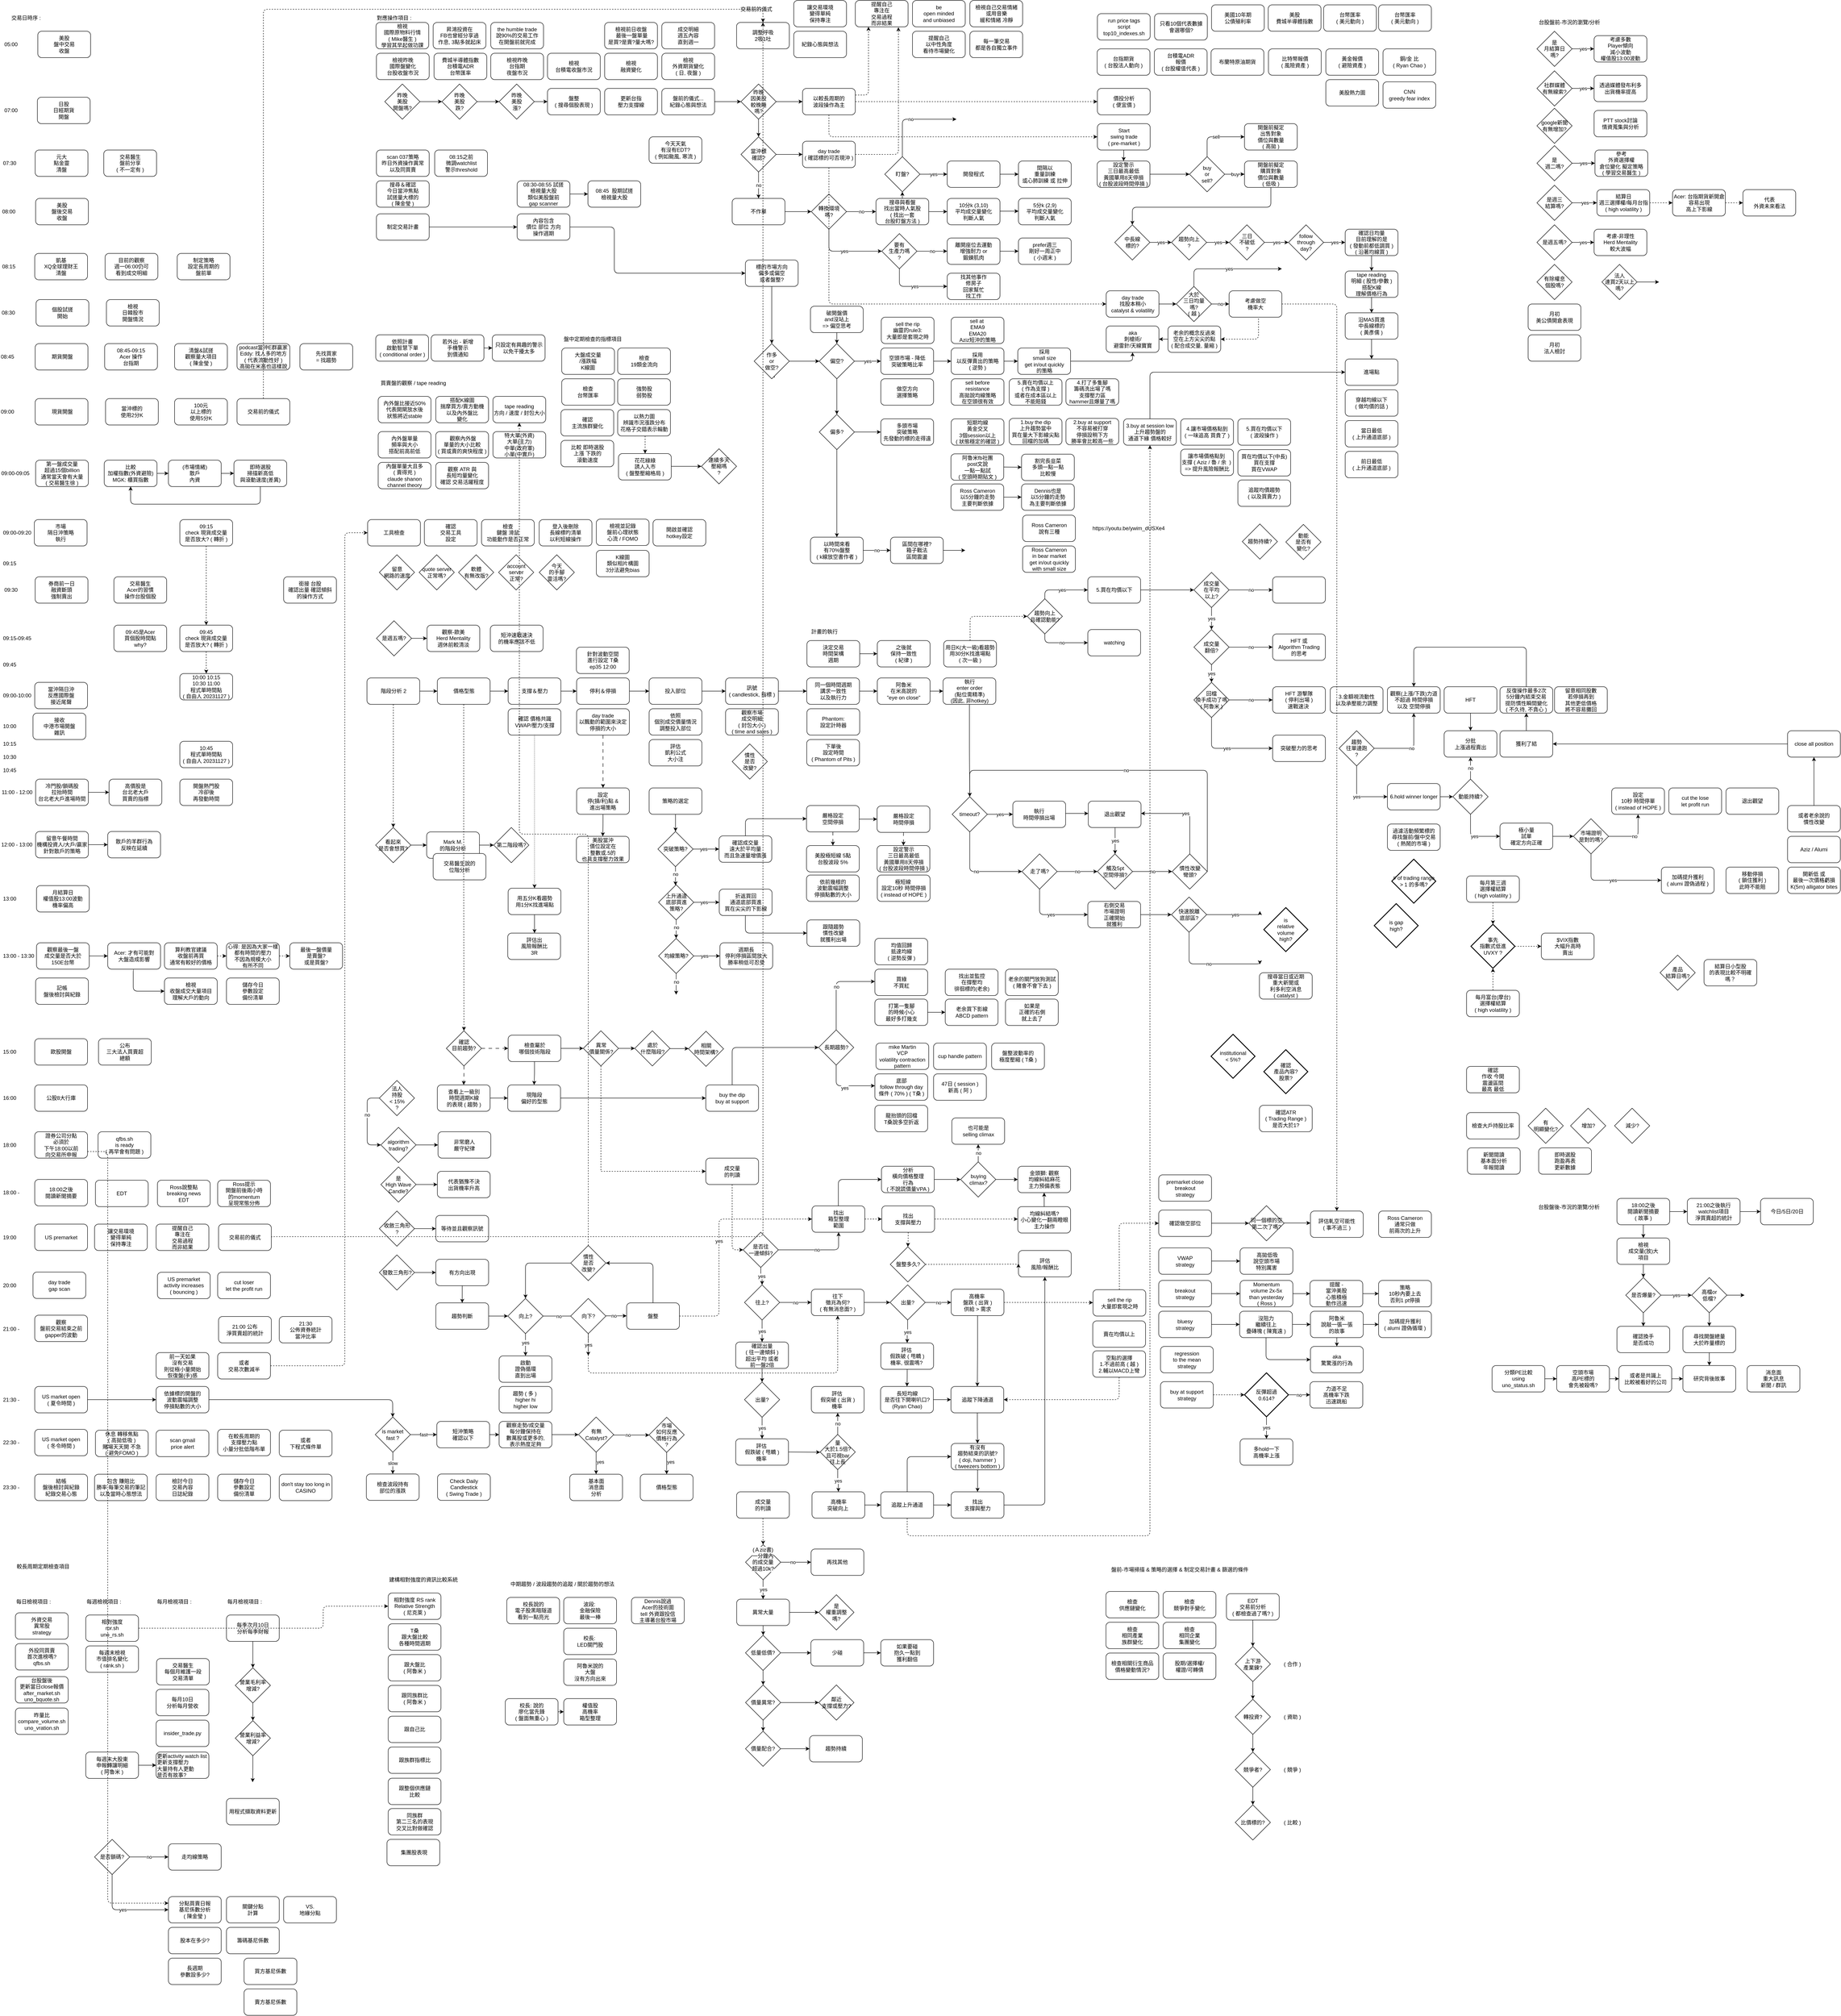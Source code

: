 <mxfile version="22.1.5" type="device">
  <diagram id="Q4SLD9CEBwbsqWiLM6IJ" name="The Trade Day">
    <mxGraphModel dx="1434" dy="780" grid="1" gridSize="10" guides="1" tooltips="1" connect="1" arrows="1" fold="1" page="1" pageScale="1" pageWidth="827" pageHeight="1169" math="0" shadow="0">
      <root>
        <mxCell id="0" />
        <mxCell id="1" parent="0" />
        <mxCell id="1aOPPhWUjk9Jvw55mJIz-1" value="13:00 - 13:30" style="text;html=1;strokeColor=none;fillColor=none;align=left;verticalAlign=middle;whiteSpace=wrap;rounded=0;" parent="1" vertex="1">
          <mxGeometry x="10" y="2172" width="90" height="20" as="geometry" />
        </mxCell>
        <mxCell id="1aOPPhWUjk9Jvw55mJIz-2" value="算利教官建議&lt;br&gt;收盤前再買&lt;br&gt;通常有較好的價格" style="rounded=1;whiteSpace=wrap;html=1;" parent="1" vertex="1">
          <mxGeometry x="379" y="2152" width="120" height="60" as="geometry" />
        </mxCell>
        <mxCell id="1aOPPhWUjk9Jvw55mJIz-3" value="當沖隔日沖&lt;br&gt;反應國際盤&lt;br&gt;接近尾聲" style="rounded=1;whiteSpace=wrap;html=1;" parent="1" vertex="1">
          <mxGeometry x="84" y="1560" width="120" height="60" as="geometry" />
        </mxCell>
        <mxCell id="1aOPPhWUjk9Jvw55mJIz-4" value="12:00 - 13:00" style="text;html=1;strokeColor=none;fillColor=none;align=left;verticalAlign=middle;whiteSpace=wrap;rounded=0;" parent="1" vertex="1">
          <mxGeometry x="6" y="1919" width="90" height="20" as="geometry" />
        </mxCell>
        <mxCell id="1aOPPhWUjk9Jvw55mJIz-5" value="比較&lt;br&gt;加權指數(外資避險)&lt;br&gt;MGK: 櫃買指數" style="rounded=1;whiteSpace=wrap;html=1;" parent="1" vertex="1">
          <mxGeometry x="242" y="1055" width="120" height="60" as="geometry" />
        </mxCell>
        <mxCell id="1aOPPhWUjk9Jvw55mJIz-7" value="公股8大行庫" style="rounded=1;whiteSpace=wrap;html=1;" parent="1" vertex="1">
          <mxGeometry x="84" y="2475" width="120" height="60" as="geometry" />
        </mxCell>
        <mxCell id="1aOPPhWUjk9Jvw55mJIz-10" value="即時選股&lt;br&gt;掃描新高低&lt;br&gt;與滾動速度(差異)" style="rounded=1;whiteSpace=wrap;html=1;" parent="1" vertex="1">
          <mxGeometry x="537" y="1055" width="120" height="60" as="geometry" />
        </mxCell>
        <mxCell id="1aOPPhWUjk9Jvw55mJIz-11" value="檢視&lt;br&gt;收盤成交大量項目&lt;br&gt;理解大戶的動向" style="rounded=1;whiteSpace=wrap;html=1;" parent="1" vertex="1">
          <mxGeometry x="379" y="2232" width="120" height="60" as="geometry" />
        </mxCell>
        <mxCell id="1aOPPhWUjk9Jvw55mJIz-12" value="留意午餐時間&lt;br&gt;機構投資人/大戶/贏家&lt;br&gt;針對散戶的策略" style="rounded=1;whiteSpace=wrap;html=1;" parent="1" vertex="1">
          <mxGeometry x="86" y="1899" width="120" height="60" as="geometry" />
        </mxCell>
        <mxCell id="1aOPPhWUjk9Jvw55mJIz-13" value="11:00 - 12:00" style="text;html=1;strokeColor=none;fillColor=none;align=left;verticalAlign=middle;whiteSpace=wrap;rounded=0;" parent="1" vertex="1">
          <mxGeometry x="7" y="1800" width="80" height="20" as="geometry" />
        </mxCell>
        <mxCell id="1aOPPhWUjk9Jvw55mJIz-14" value="冷門股/鎖碼股&lt;br&gt;拉抬時間&lt;br&gt;台北老大戶進場時間" style="rounded=1;whiteSpace=wrap;html=1;" parent="1" vertex="1">
          <mxGeometry x="86" y="1780" width="120" height="60" as="geometry" />
        </mxCell>
        <mxCell id="1aOPPhWUjk9Jvw55mJIz-15" value="最後一盤價量&lt;br&gt;是賣盤?&lt;br&gt;或是買盤?" style="rounded=1;whiteSpace=wrap;html=1;" parent="1" vertex="1">
          <mxGeometry x="664" y="2152" width="120" height="60" as="geometry" />
        </mxCell>
        <mxCell id="1aOPPhWUjk9Jvw55mJIz-16" value="心得: 是因為大家一樣都有時間的壓力&lt;br&gt;不因為規模大小&lt;br&gt;有所不同" style="rounded=1;whiteSpace=wrap;html=1;" parent="1" vertex="1">
          <mxGeometry x="520" y="2152" width="120" height="60" as="geometry" />
        </mxCell>
        <mxCell id="1aOPPhWUjk9Jvw55mJIz-17" value="" style="edgeStyle=elbowEdgeStyle;elbow=horizontal;endArrow=classic;html=1;dashed=1;entryX=0;entryY=0.5;entryDx=0;entryDy=0;exitX=1;exitY=0.5;exitDx=0;exitDy=0;" parent="1" source="1aOPPhWUjk9Jvw55mJIz-2" target="1aOPPhWUjk9Jvw55mJIz-16" edge="1">
          <mxGeometry width="50" height="50" relative="1" as="geometry">
            <mxPoint x="386" y="2681.75" as="sourcePoint" />
            <mxPoint x="552" y="2612" as="targetPoint" />
          </mxGeometry>
        </mxCell>
        <mxCell id="1aOPPhWUjk9Jvw55mJIz-18" value="21:30&lt;br&gt;公佈資券統計&lt;br&gt;當沖比率" style="rounded=1;whiteSpace=wrap;html=1;" parent="1" vertex="1">
          <mxGeometry x="640" y="3001.5" width="120" height="60" as="geometry" />
        </mxCell>
        <mxCell id="1aOPPhWUjk9Jvw55mJIz-19" value="清盤&amp;amp;試搓&lt;br&gt;觀察量大項目&lt;br&gt;( 陳金瑩 )" style="rounded=1;whiteSpace=wrap;html=1;" parent="1" vertex="1">
          <mxGeometry x="402" y="790" width="120" height="60" as="geometry" />
        </mxCell>
        <mxCell id="1aOPPhWUjk9Jvw55mJIz-20" value="(市場情緒)&lt;br&gt;散戶&lt;br&gt;內資" style="rounded=1;whiteSpace=wrap;html=1;" parent="1" vertex="1">
          <mxGeometry x="388" y="1055" width="120" height="60" as="geometry" />
        </mxCell>
        <mxCell id="1aOPPhWUjk9Jvw55mJIz-21" value="" style="edgeStyle=elbowEdgeStyle;elbow=horizontal;endArrow=classic;html=1;exitX=1;exitY=0.5;exitDx=0;exitDy=0;" parent="1" source="1aOPPhWUjk9Jvw55mJIz-5" target="1aOPPhWUjk9Jvw55mJIz-20" edge="1">
          <mxGeometry width="50" height="50" relative="1" as="geometry">
            <mxPoint x="561.5" y="1055" as="sourcePoint" />
            <mxPoint x="562" y="1005" as="targetPoint" />
            <Array as="points">
              <mxPoint x="492" y="1085" />
            </Array>
          </mxGeometry>
        </mxCell>
        <mxCell id="1aOPPhWUjk9Jvw55mJIz-22" value="podcast當沖E群贏家&lt;br&gt;Eddy: 找人多的地方 &lt;br&gt;( 代表流動性好 )&lt;br&gt;高拋在米高也這樣說" style="rounded=1;whiteSpace=wrap;html=1;" parent="1" vertex="1">
          <mxGeometry x="544" y="790" width="120" height="60" as="geometry" />
        </mxCell>
        <mxCell id="1aOPPhWUjk9Jvw55mJIz-23" value="" style="edgeStyle=elbowEdgeStyle;elbow=horizontal;endArrow=classic;html=1;dashed=1;" parent="1" source="1aOPPhWUjk9Jvw55mJIz-16" target="1aOPPhWUjk9Jvw55mJIz-15" edge="1">
          <mxGeometry width="50" height="50" relative="1" as="geometry">
            <mxPoint x="659" y="2181.5" as="sourcePoint" />
            <mxPoint x="666" y="2182" as="targetPoint" />
          </mxGeometry>
        </mxCell>
        <mxCell id="1aOPPhWUjk9Jvw55mJIz-24" value="第一盤成交量&lt;br&gt;超過15個billion&lt;br&gt;通常當天會有大量&lt;br&gt;( 交易醫生徐 )" style="rounded=1;whiteSpace=wrap;html=1;" parent="1" vertex="1">
          <mxGeometry x="86" y="1055" width="120" height="60" as="geometry" />
        </mxCell>
        <mxCell id="1aOPPhWUjk9Jvw55mJIz-25" value="高價股是&lt;br&gt;台北老大戶&lt;br&gt;買賣的指標" style="rounded=1;whiteSpace=wrap;html=1;" parent="1" vertex="1">
          <mxGeometry x="253" y="1780" width="120" height="60" as="geometry" />
        </mxCell>
        <mxCell id="1aOPPhWUjk9Jvw55mJIz-26" value="" style="edgeStyle=elbowEdgeStyle;elbow=horizontal;endArrow=classic;html=1;exitX=1;exitY=0.5;exitDx=0;exitDy=0;entryX=0;entryY=0.5;entryDx=0;entryDy=0;" parent="1" source="1aOPPhWUjk9Jvw55mJIz-14" target="1aOPPhWUjk9Jvw55mJIz-25" edge="1">
          <mxGeometry width="50" height="50" relative="1" as="geometry">
            <mxPoint x="497" y="1440" as="sourcePoint" />
            <mxPoint x="531" y="1440" as="targetPoint" />
            <Array as="points" />
          </mxGeometry>
        </mxCell>
        <mxCell id="1aOPPhWUjk9Jvw55mJIz-27" value="散戶的羊群行為&lt;br&gt;反映在延續" style="rounded=1;whiteSpace=wrap;html=1;" parent="1" vertex="1">
          <mxGeometry x="250" y="1899" width="120" height="60" as="geometry" />
        </mxCell>
        <mxCell id="1aOPPhWUjk9Jvw55mJIz-28" value="" style="edgeStyle=elbowEdgeStyle;elbow=horizontal;endArrow=classic;html=1;exitX=1;exitY=0.5;exitDx=0;exitDy=0;entryX=0;entryY=0.5;entryDx=0;entryDy=0;" parent="1" source="1aOPPhWUjk9Jvw55mJIz-12" target="1aOPPhWUjk9Jvw55mJIz-27" edge="1">
          <mxGeometry width="50" height="50" relative="1" as="geometry">
            <mxPoint x="216" y="1709" as="sourcePoint" />
            <mxPoint x="266" y="1709" as="targetPoint" />
            <Array as="points" />
          </mxGeometry>
        </mxCell>
        <mxCell id="1aOPPhWUjk9Jvw55mJIz-29" value="接收&lt;br&gt;中港市場開盤&lt;br&gt;雜訊" style="rounded=1;whiteSpace=wrap;html=1;" parent="1" vertex="1">
          <mxGeometry x="80" y="1630" width="120" height="60" as="geometry" />
        </mxCell>
        <mxCell id="1aOPPhWUjk9Jvw55mJIz-30" value="凱基&lt;br&gt;XQ全球理財王&lt;br&gt;清盤" style="rounded=1;whiteSpace=wrap;html=1;" parent="1" vertex="1">
          <mxGeometry x="84" y="585" width="120" height="60" as="geometry" />
        </mxCell>
        <mxCell id="1aOPPhWUjk9Jvw55mJIz-31" value="&amp;nbsp;期貨開盤" style="rounded=1;whiteSpace=wrap;html=1;" parent="1" vertex="1">
          <mxGeometry x="85" y="790" width="120" height="60" as="geometry" />
        </mxCell>
        <mxCell id="1aOPPhWUjk9Jvw55mJIz-32" value="交易醫生&lt;br&gt;Acer的習慣&lt;br&gt;操作台股個股" style="rounded=1;whiteSpace=wrap;html=1;" parent="1" vertex="1">
          <mxGeometry x="264" y="1320" width="120" height="60" as="geometry" />
        </mxCell>
        <mxCell id="1aOPPhWUjk9Jvw55mJIz-33" value="08:30" style="text;html=1;strokeColor=none;fillColor=none;align=left;verticalAlign=middle;whiteSpace=wrap;rounded=0;" parent="1" vertex="1">
          <mxGeometry x="7" y="710" width="90" height="20" as="geometry" />
        </mxCell>
        <mxCell id="1aOPPhWUjk9Jvw55mJIz-34" value="08:45" style="text;html=1;strokeColor=none;fillColor=none;align=left;verticalAlign=middle;whiteSpace=wrap;rounded=0;" parent="1" vertex="1">
          <mxGeometry x="5" y="810" width="90" height="20" as="geometry" />
        </mxCell>
        <mxCell id="1aOPPhWUjk9Jvw55mJIz-35" value="09:30" style="text;html=1;strokeColor=none;fillColor=none;align=left;verticalAlign=middle;whiteSpace=wrap;rounded=0;" parent="1" vertex="1">
          <mxGeometry x="13" y="1340" width="90" height="20" as="geometry" />
        </mxCell>
        <mxCell id="1aOPPhWUjk9Jvw55mJIz-36" value="09:00-09:20" style="text;html=1;strokeColor=none;fillColor=none;align=left;verticalAlign=middle;whiteSpace=wrap;rounded=0;" parent="1" vertex="1">
          <mxGeometry x="10" y="1210" width="90" height="20" as="geometry" />
        </mxCell>
        <mxCell id="1aOPPhWUjk9Jvw55mJIz-37" value="觀察最後一盤&lt;br&gt;成交量是否大於&lt;br&gt;150E台幣" style="rounded=1;whiteSpace=wrap;html=1;" parent="1" vertex="1">
          <mxGeometry x="88" y="2152" width="120" height="60" as="geometry" />
        </mxCell>
        <mxCell id="1aOPPhWUjk9Jvw55mJIz-38" value="Acer: 才有可能對&lt;br&gt;大盤造成影響" style="rounded=1;whiteSpace=wrap;html=1;" parent="1" vertex="1">
          <mxGeometry x="250" y="2152" width="120" height="60" as="geometry" />
        </mxCell>
        <mxCell id="1aOPPhWUjk9Jvw55mJIz-39" value="" style="edgeStyle=elbowEdgeStyle;elbow=horizontal;endArrow=classic;html=1;exitX=1;exitY=0.5;exitDx=0;exitDy=0;entryX=0;entryY=0.5;entryDx=0;entryDy=0;" parent="1" source="1aOPPhWUjk9Jvw55mJIz-37" target="1aOPPhWUjk9Jvw55mJIz-38" edge="1">
          <mxGeometry width="50" height="50" relative="1" as="geometry">
            <mxPoint x="210" y="2102" as="sourcePoint" />
            <mxPoint x="260" y="2102" as="targetPoint" />
            <Array as="points" />
          </mxGeometry>
        </mxCell>
        <mxCell id="1aOPPhWUjk9Jvw55mJIz-40" value="07:30" style="text;html=1;strokeColor=none;fillColor=none;align=left;verticalAlign=middle;whiteSpace=wrap;rounded=0;" parent="1" vertex="1">
          <mxGeometry x="10" y="370" width="90" height="20" as="geometry" />
        </mxCell>
        <mxCell id="1aOPPhWUjk9Jvw55mJIz-41" value="元大&lt;br&gt;點金靈&lt;br&gt;清盤" style="rounded=1;whiteSpace=wrap;html=1;" parent="1" vertex="1">
          <mxGeometry x="85" y="350" width="120" height="60" as="geometry" />
        </mxCell>
        <mxCell id="1aOPPhWUjk9Jvw55mJIz-42" value="日股&lt;br&gt;日經期貨&lt;br&gt;開盤" style="rounded=1;whiteSpace=wrap;html=1;" parent="1" vertex="1">
          <mxGeometry x="90" y="230" width="120" height="60" as="geometry" />
        </mxCell>
        <mxCell id="1aOPPhWUjk9Jvw55mJIz-43" value="08:15" style="text;html=1;strokeColor=none;fillColor=none;align=left;verticalAlign=middle;whiteSpace=wrap;rounded=0;" parent="1" vertex="1">
          <mxGeometry x="8" y="605" width="90" height="20" as="geometry" />
        </mxCell>
        <mxCell id="1aOPPhWUjk9Jvw55mJIz-44" value="個股試搓&lt;br&gt;開始" style="rounded=1;whiteSpace=wrap;html=1;" parent="1" vertex="1">
          <mxGeometry x="87" y="690" width="120" height="60" as="geometry" />
        </mxCell>
        <mxCell id="1aOPPhWUjk9Jvw55mJIz-45" value="08:45-09:15&lt;br&gt;Acer 操作&lt;br style=&quot;border-color: var(--border-color);&quot;&gt;台指期" style="rounded=1;whiteSpace=wrap;html=1;" parent="1" vertex="1">
          <mxGeometry x="243" y="790" width="120" height="60" as="geometry" />
        </mxCell>
        <mxCell id="1aOPPhWUjk9Jvw55mJIz-46" value="&amp;nbsp;現貨開盤" style="rounded=1;whiteSpace=wrap;html=1;" parent="1" vertex="1">
          <mxGeometry x="85" y="915" width="120" height="60" as="geometry" />
        </mxCell>
        <mxCell id="1aOPPhWUjk9Jvw55mJIz-47" value="09:00" style="text;html=1;strokeColor=none;fillColor=none;align=left;verticalAlign=middle;whiteSpace=wrap;rounded=0;" parent="1" vertex="1">
          <mxGeometry x="5" y="935" width="90" height="20" as="geometry" />
        </mxCell>
        <mxCell id="1aOPPhWUjk9Jvw55mJIz-48" value="市場&lt;br&gt;隔日沖策略&lt;br&gt;執行" style="rounded=1;whiteSpace=wrap;html=1;" parent="1" vertex="1">
          <mxGeometry x="83" y="1190" width="120" height="60" as="geometry" />
        </mxCell>
        <mxCell id="1aOPPhWUjk9Jvw55mJIz-49" value="09:00-10:00" style="text;html=1;strokeColor=none;fillColor=none;align=left;verticalAlign=middle;whiteSpace=wrap;rounded=0;" parent="1" vertex="1">
          <mxGeometry x="10" y="1580" width="90" height="20" as="geometry" />
        </mxCell>
        <mxCell id="1aOPPhWUjk9Jvw55mJIz-50" value="09:00-09:05" style="text;html=1;strokeColor=none;fillColor=none;align=left;verticalAlign=middle;whiteSpace=wrap;rounded=0;" parent="1" vertex="1">
          <mxGeometry x="6" y="1075" width="90" height="20" as="geometry" />
        </mxCell>
        <mxCell id="1aOPPhWUjk9Jvw55mJIz-51" value="09:15-09:45" style="text;html=1;strokeColor=none;fillColor=none;align=left;verticalAlign=middle;whiteSpace=wrap;rounded=0;" parent="1" vertex="1">
          <mxGeometry x="10" y="1450" width="90" height="20" as="geometry" />
        </mxCell>
        <mxCell id="1aOPPhWUjk9Jvw55mJIz-54" value="" style="edgeStyle=elbowEdgeStyle;elbow=horizontal;endArrow=classic;html=1;entryX=0.5;entryY=1;entryDx=0;entryDy=0;exitX=0.5;exitY=1;exitDx=0;exitDy=0;" parent="1" source="1aOPPhWUjk9Jvw55mJIz-10" target="1aOPPhWUjk9Jvw55mJIz-5" edge="1">
          <mxGeometry width="50" height="50" relative="1" as="geometry">
            <mxPoint x="562" y="1005" as="sourcePoint" />
            <mxPoint x="572" y="1095" as="targetPoint" />
            <Array as="points">
              <mxPoint x="438" y="1155" />
            </Array>
          </mxGeometry>
        </mxCell>
        <mxCell id="1aOPPhWUjk9Jvw55mJIz-55" value="券商前一日&lt;br&gt;融資斷頭&lt;br&gt;強制賣出" style="rounded=1;whiteSpace=wrap;html=1;" parent="1" vertex="1">
          <mxGeometry x="85" y="1320" width="120" height="60" as="geometry" />
        </mxCell>
        <mxCell id="1aOPPhWUjk9Jvw55mJIz-56" value="09:45是Acer&lt;br&gt;買個股時間點&lt;br&gt;why?" style="rounded=1;whiteSpace=wrap;html=1;" parent="1" vertex="1">
          <mxGeometry x="264" y="1430" width="120" height="60" as="geometry" />
        </mxCell>
        <mxCell id="1aOPPhWUjk9Jvw55mJIz-57" value="10:00" style="text;html=1;strokeColor=none;fillColor=none;align=left;verticalAlign=middle;whiteSpace=wrap;rounded=0;" parent="1" vertex="1">
          <mxGeometry x="10" y="1650" width="90" height="20" as="geometry" />
        </mxCell>
        <mxCell id="1aOPPhWUjk9Jvw55mJIz-58" value="" style="edgeStyle=elbowEdgeStyle;elbow=horizontal;endArrow=classic;html=1;entryX=0;entryY=0.5;entryDx=0;entryDy=0;" parent="1" source="1aOPPhWUjk9Jvw55mJIz-20" target="1aOPPhWUjk9Jvw55mJIz-10" edge="1">
          <mxGeometry width="50" height="50" relative="1" as="geometry">
            <mxPoint x="682" y="1085" as="sourcePoint" />
            <mxPoint x="577" y="985" as="targetPoint" />
            <Array as="points">
              <mxPoint x="507" y="1095" />
            </Array>
          </mxGeometry>
        </mxCell>
        <mxCell id="1aOPPhWUjk9Jvw55mJIz-59" value="18:00" style="text;html=1;strokeColor=none;fillColor=none;align=left;verticalAlign=middle;whiteSpace=wrap;rounded=0;" parent="1" vertex="1">
          <mxGeometry x="10" y="2601.5" width="90" height="20" as="geometry" />
        </mxCell>
        <mxCell id="1aOPPhWUjk9Jvw55mJIz-60" value="證券公司分點&lt;br&gt;必須於&lt;br&gt;下午18:00以前&lt;br&gt;向交易所申報" style="rounded=1;whiteSpace=wrap;html=1;" parent="1" vertex="1">
          <mxGeometry x="84" y="2581.5" width="120" height="60" as="geometry" />
        </mxCell>
        <mxCell id="1aOPPhWUjk9Jvw55mJIz-61" value="交易日時序 :" style="text;html=1;strokeColor=none;fillColor=none;align=left;verticalAlign=middle;whiteSpace=wrap;rounded=0;" parent="1" vertex="1">
          <mxGeometry x="29" y="40" width="110" height="20" as="geometry" />
        </mxCell>
        <mxCell id="1aOPPhWUjk9Jvw55mJIz-62" value="18:00之後&lt;br&gt;閱讀新聞摘要" style="rounded=1;whiteSpace=wrap;html=1;" parent="1" vertex="1">
          <mxGeometry x="84" y="2690" width="120" height="60" as="geometry" />
        </mxCell>
        <mxCell id="1aOPPhWUjk9Jvw55mJIz-63" value="18:00 -" style="text;html=1;strokeColor=none;fillColor=none;align=left;verticalAlign=middle;whiteSpace=wrap;rounded=0;" parent="1" vertex="1">
          <mxGeometry x="10" y="2710" width="90" height="20" as="geometry" />
        </mxCell>
        <mxCell id="1aOPPhWUjk9Jvw55mJIz-64" value="21:00 公布&lt;br style=&quot;border-color: var(--border-color);&quot;&gt;淨買賣超的統計" style="rounded=1;whiteSpace=wrap;html=1;" parent="1" vertex="1">
          <mxGeometry x="502" y="3001.5" width="120" height="60" as="geometry" />
        </mxCell>
        <mxCell id="1aOPPhWUjk9Jvw55mJIz-65" value="21:00 -" style="text;html=1;strokeColor=none;fillColor=none;align=left;verticalAlign=middle;whiteSpace=wrap;rounded=0;" parent="1" vertex="1">
          <mxGeometry x="10" y="3019.5" width="90" height="20" as="geometry" />
        </mxCell>
        <mxCell id="1aOPPhWUjk9Jvw55mJIz-66" value="16:00" style="text;html=1;strokeColor=none;fillColor=none;align=left;verticalAlign=middle;whiteSpace=wrap;rounded=0;" parent="1" vertex="1">
          <mxGeometry x="10" y="2495" width="90" height="20" as="geometry" />
        </mxCell>
        <mxCell id="1aOPPhWUjk9Jvw55mJIz-67" value="21:30 -" style="text;html=1;strokeColor=none;fillColor=none;align=left;verticalAlign=middle;whiteSpace=wrap;rounded=0;" parent="1" vertex="1">
          <mxGeometry x="10" y="3180.5" width="90" height="20" as="geometry" />
        </mxCell>
        <mxCell id="1aOPPhWUjk9Jvw55mJIz-68" value="開盤熱門股&lt;br&gt;冷卻後&lt;br&gt;再發動時間" style="rounded=1;whiteSpace=wrap;html=1;" parent="1" vertex="1">
          <mxGeometry x="414" y="1780" width="120" height="60" as="geometry" />
        </mxCell>
        <mxCell id="1aOPPhWUjk9Jvw55mJIz-69" value="交易醫生&lt;br&gt;盤前分享&lt;br&gt;( 不一定有 )" style="rounded=1;whiteSpace=wrap;html=1;" parent="1" vertex="1">
          <mxGeometry x="241" y="350" width="120" height="60" as="geometry" />
        </mxCell>
        <mxCell id="1aOPPhWUjk9Jvw55mJIz-70" value="19:00" style="text;html=1;strokeColor=none;fillColor=none;align=left;verticalAlign=middle;whiteSpace=wrap;rounded=0;" parent="1" vertex="1">
          <mxGeometry x="10" y="2811.5" width="90" height="20" as="geometry" />
        </mxCell>
        <mxCell id="1aOPPhWUjk9Jvw55mJIz-71" value="US premarket" style="rounded=1;whiteSpace=wrap;html=1;" parent="1" vertex="1">
          <mxGeometry x="84" y="2791.5" width="120" height="60" as="geometry" />
        </mxCell>
        <mxCell id="1aOPPhWUjk9Jvw55mJIz-72" value="20:00" style="text;html=1;strokeColor=none;fillColor=none;align=left;verticalAlign=middle;whiteSpace=wrap;rounded=0;" parent="1" vertex="1">
          <mxGeometry x="10" y="2920.5" width="90" height="20" as="geometry" />
        </mxCell>
        <mxCell id="1aOPPhWUjk9Jvw55mJIz-73" value="US premarket&lt;br&gt;activity increases&lt;br&gt;( bouncing )" style="rounded=1;whiteSpace=wrap;html=1;" parent="1" vertex="1">
          <mxGeometry x="363" y="2901" width="120" height="60" as="geometry" />
        </mxCell>
        <mxCell id="JFEfkQYytVqiEuE9yTjc-1" value="US market open&lt;br&gt;( 夏令時間 )" style="rounded=1;whiteSpace=wrap;html=1;" parent="1" vertex="1">
          <mxGeometry x="84" y="3160.5" width="120" height="60" as="geometry" />
        </mxCell>
        <mxCell id="JFEfkQYytVqiEuE9yTjc-2" value="US market open&lt;br&gt;( 冬令時間 )" style="rounded=1;whiteSpace=wrap;html=1;" parent="1" vertex="1">
          <mxGeometry x="84" y="3258" width="120" height="60" as="geometry" />
        </mxCell>
        <mxCell id="JFEfkQYytVqiEuE9yTjc-3" value="22:30 -" style="text;html=1;strokeColor=none;fillColor=none;align=left;verticalAlign=middle;whiteSpace=wrap;rounded=0;" parent="1" vertex="1">
          <mxGeometry x="10" y="3278" width="90" height="20" as="geometry" />
        </mxCell>
        <mxCell id="o_9XUppickKvvWC9CMOP-1" value="月結算日&lt;br&gt;權值股13:00波動&lt;br&gt;機率偏高" style="rounded=1;whiteSpace=wrap;html=1;" parent="1" vertex="1">
          <mxGeometry x="88" y="2022" width="120" height="60" as="geometry" />
        </mxCell>
        <mxCell id="o_9XUppickKvvWC9CMOP-2" value="13:00" style="text;html=1;strokeColor=none;fillColor=none;align=left;verticalAlign=middle;whiteSpace=wrap;rounded=0;" parent="1" vertex="1">
          <mxGeometry x="10" y="2042" width="90" height="20" as="geometry" />
        </mxCell>
        <mxCell id="moIaSsx3F_SJd9VCAGjp-1" value="" style="edgeStyle=elbowEdgeStyle;elbow=horizontal;endArrow=classic;html=1;entryX=0;entryY=0.5;entryDx=0;entryDy=0;exitX=0.5;exitY=1;exitDx=0;exitDy=0;" parent="1" source="1aOPPhWUjk9Jvw55mJIz-38" target="1aOPPhWUjk9Jvw55mJIz-11" edge="1">
          <mxGeometry width="50" height="50" relative="1" as="geometry">
            <mxPoint x="376" y="2242" as="sourcePoint" />
            <mxPoint x="116" y="2292" as="targetPoint" />
            <Array as="points">
              <mxPoint x="308" y="2252" />
            </Array>
          </mxGeometry>
        </mxCell>
        <mxCell id="bQSQkTfY7fp3am4eQp_7-1" value="目前的觀察&lt;br&gt;週一06:00仍可&lt;br&gt;看到成交明細" style="rounded=1;whiteSpace=wrap;html=1;" parent="1" vertex="1">
          <mxGeometry x="244" y="585" width="120" height="60" as="geometry" />
        </mxCell>
        <mxCell id="h0bOWt3YbgbBBf8mHP9O-1" value="歐股開盤" style="rounded=1;whiteSpace=wrap;html=1;" parent="1" vertex="1">
          <mxGeometry x="84" y="2370" width="120" height="60" as="geometry" />
        </mxCell>
        <mxCell id="h0bOWt3YbgbBBf8mHP9O-2" value="15:00" style="text;html=1;strokeColor=none;fillColor=none;align=left;verticalAlign=middle;whiteSpace=wrap;rounded=0;" parent="1" vertex="1">
          <mxGeometry x="10" y="2390" width="90" height="20" as="geometry" />
        </mxCell>
        <mxCell id="CPMDfxA0bTQhuS224vUD-1" value="對應操作項目 :" style="text;html=1;strokeColor=none;fillColor=none;align=left;verticalAlign=middle;whiteSpace=wrap;rounded=0;" parent="1" vertex="1">
          <mxGeometry x="860" y="40" width="110" height="20" as="geometry" />
        </mxCell>
        <mxCell id="pd5bVVQS7qQgvR2As4vY-1" value="依照計畫&lt;br&gt;啟動智慧下單&lt;br&gt;( conditional order )" style="rounded=1;whiteSpace=wrap;html=1;" parent="1" vertex="1">
          <mxGeometry x="859.5" y="770" width="120" height="60" as="geometry" />
        </mxCell>
        <mxCell id="fOXg_ghhXuFgrE5SKJVw-1" value="若外出 - 新增&lt;br&gt;手機警示&lt;br&gt;到價通知" style="rounded=1;whiteSpace=wrap;html=1;" parent="1" vertex="1">
          <mxGeometry x="985.5" y="770" width="120" height="60" as="geometry" />
        </mxCell>
        <mxCell id="fOXg_ghhXuFgrE5SKJVw-2" value="只設定有興趣的警示&lt;br&gt;以免干擾太多" style="rounded=1;whiteSpace=wrap;html=1;" parent="1" vertex="1">
          <mxGeometry x="1124.5" y="770" width="120" height="60" as="geometry" />
        </mxCell>
        <mxCell id="fOXg_ghhXuFgrE5SKJVw-3" value="" style="endArrow=classic;html=1;rounded=0;entryX=0;entryY=0.5;entryDx=0;entryDy=0;" parent="1" source="fOXg_ghhXuFgrE5SKJVw-1" target="fOXg_ghhXuFgrE5SKJVw-2" edge="1">
          <mxGeometry width="50" height="50" relative="1" as="geometry">
            <mxPoint x="901.5" y="650" as="sourcePoint" />
            <mxPoint x="951.5" y="600" as="targetPoint" />
          </mxGeometry>
        </mxCell>
        <mxCell id="Mlbsj9pjdma_i5QGXhCG-1" value="搜尋＆確認&lt;br&gt;今日當沖焦點&lt;br&gt;試搓量大標的&lt;br&gt;( 陳金瑩 )" style="rounded=1;whiteSpace=wrap;html=1;" parent="1" vertex="1">
          <mxGeometry x="861" y="420" width="120" height="60" as="geometry" />
        </mxCell>
        <mxCell id="Mlbsj9pjdma_i5QGXhCG-2" value="08:30-08:55 試搓&lt;br&gt;檢視量大股&lt;br&gt;類似美股盤前&lt;br&gt;gap scanner" style="rounded=1;whiteSpace=wrap;html=1;" parent="1" vertex="1">
          <mxGeometry x="1181" y="420" width="120" height="60" as="geometry" />
        </mxCell>
        <mxCell id="Mlbsj9pjdma_i5QGXhCG-3" value="day trade&lt;br&gt;gap scan" style="rounded=1;whiteSpace=wrap;html=1;" parent="1" vertex="1">
          <mxGeometry x="80" y="2900.5" width="120" height="60" as="geometry" />
        </mxCell>
        <mxCell id="Mlbsj9pjdma_i5QGXhCG-6" value="08:45 &amp;nbsp;股期試搓&lt;br&gt;檢視量大股" style="rounded=1;whiteSpace=wrap;html=1;" parent="1" vertex="1">
          <mxGeometry x="1342" y="420" width="120" height="60" as="geometry" />
        </mxCell>
        <mxCell id="Mlbsj9pjdma_i5QGXhCG-7" value="" style="edgeStyle=elbowEdgeStyle;elbow=vertical;endArrow=classic;html=1;startArrow=none;" parent="1" source="Mlbsj9pjdma_i5QGXhCG-2" target="Mlbsj9pjdma_i5QGXhCG-6" edge="1">
          <mxGeometry width="50" height="50" relative="1" as="geometry">
            <mxPoint x="1301" y="449.5" as="sourcePoint" />
            <mxPoint x="1342" y="449.5" as="targetPoint" />
            <Array as="points" />
          </mxGeometry>
        </mxCell>
        <mxCell id="oHpRg9md3wLFnEnmUBtU-1" value="檢視昨晚&lt;br&gt;台指期&lt;br&gt;夜盤市況" style="rounded=1;whiteSpace=wrap;html=1;" parent="1" vertex="1">
          <mxGeometry x="1121" y="130" width="120" height="60" as="geometry" />
        </mxCell>
        <mxCell id="oHpRg9md3wLFnEnmUBtU-2" value="08:15之前&lt;br&gt;微調watchlist&lt;br&gt;警示threshold" style="rounded=1;whiteSpace=wrap;html=1;" parent="1" vertex="1">
          <mxGeometry x="993.5" y="350" width="120" height="60" as="geometry" />
        </mxCell>
        <mxCell id="oHpRg9md3wLFnEnmUBtU-4" value="檢視前日收盤&lt;br&gt;&amp;nbsp;最後一盤單量&lt;br&gt;是買?是賣?量大嗎?" style="rounded=1;whiteSpace=wrap;html=1;" parent="1" vertex="1">
          <mxGeometry x="1380" y="60" width="120" height="60" as="geometry" />
        </mxCell>
        <mxCell id="oHpRg9md3wLFnEnmUBtU-5" value="成交明細&lt;br&gt;週五內容&lt;br&gt;直到週一" style="rounded=1;whiteSpace=wrap;html=1;" parent="1" vertex="1">
          <mxGeometry x="1510" y="60" width="120" height="60" as="geometry" />
        </mxCell>
        <mxCell id="oHpRg9md3wLFnEnmUBtU-7" value="檢視&lt;br&gt;台積電收盤市況" style="rounded=1;whiteSpace=wrap;html=1;" parent="1" vertex="1">
          <mxGeometry x="1250" y="130" width="120" height="60" as="geometry" />
        </mxCell>
        <mxCell id="EIKaltL1t2nEZBCoPQCg-1" value="檢視&lt;br&gt;國際原物料行情&lt;br&gt;( Mike醫生 )&lt;br&gt;學習其早起做功課" style="rounded=1;whiteSpace=wrap;html=1;" parent="1" vertex="1">
          <mxGeometry x="860" y="60" width="120" height="60" as="geometry" />
        </mxCell>
        <mxCell id="EIKaltL1t2nEZBCoPQCg-2" value="昇鴻投資在&lt;br&gt;FB也曾經分享過&lt;br&gt;作息, 3點多就起床" style="rounded=1;whiteSpace=wrap;html=1;" parent="1" vertex="1">
          <mxGeometry x="990" y="60" width="120" height="60" as="geometry" />
        </mxCell>
        <mxCell id="EIKaltL1t2nEZBCoPQCg-3" value="the humble trade&lt;br&gt;說90%的交易工作&lt;br&gt;在開盤前就完成" style="rounded=1;whiteSpace=wrap;html=1;" parent="1" vertex="1">
          <mxGeometry x="1121" y="60" width="120" height="60" as="geometry" />
        </mxCell>
        <mxCell id="08EIjr6PIfTpbYtf_efw-1" value="制定交易計畫" style="rounded=1;whiteSpace=wrap;html=1;" parent="1" vertex="1">
          <mxGeometry x="861" y="495" width="120" height="60" as="geometry" />
        </mxCell>
        <mxCell id="akbyGRvPsEd5doQ3XUNO-1" value="08:00" style="text;html=1;strokeColor=none;fillColor=none;align=left;verticalAlign=middle;whiteSpace=wrap;rounded=0;" parent="1" vertex="1">
          <mxGeometry x="8" y="480" width="90" height="20" as="geometry" />
        </mxCell>
        <mxCell id="akbyGRvPsEd5doQ3XUNO-2" value="美股&lt;br&gt;盤後交易&lt;br&gt;收盤" style="rounded=1;whiteSpace=wrap;html=1;" parent="1" vertex="1">
          <mxGeometry x="86" y="460" width="120" height="60" as="geometry" />
        </mxCell>
        <mxCell id="akbyGRvPsEd5doQ3XUNO-3" value="05:00" style="text;html=1;strokeColor=none;fillColor=none;align=left;verticalAlign=middle;whiteSpace=wrap;rounded=0;" parent="1" vertex="1">
          <mxGeometry x="13" y="100" width="90" height="20" as="geometry" />
        </mxCell>
        <mxCell id="akbyGRvPsEd5doQ3XUNO-4" value="美股&lt;br&gt;盤中交易&lt;br&gt;收盤" style="rounded=1;whiteSpace=wrap;html=1;" parent="1" vertex="1">
          <mxGeometry x="91" y="80" width="120" height="60" as="geometry" />
        </mxCell>
        <mxCell id="epTYV4Ybzf9v4k0nqU3I-1" value="昨晚&lt;br&gt;美股&lt;br&gt;跌?" style="rhombus;whiteSpace=wrap;html=1;" parent="1" vertex="1">
          <mxGeometry x="1010" y="200" width="80" height="80" as="geometry" />
        </mxCell>
        <mxCell id="epTYV4Ybzf9v4k0nqU3I-2" value="" style="edgeStyle=elbowEdgeStyle;elbow=vertical;endArrow=classic;html=1;" parent="1" source="epTYV4Ybzf9v4k0nqU3I-1" target="epTYV4Ybzf9v4k0nqU3I-6" edge="1">
          <mxGeometry width="50" height="50" relative="1" as="geometry">
            <mxPoint x="1093.5" y="240" as="sourcePoint" />
            <mxPoint x="1145.5" y="240" as="targetPoint" />
            <Array as="points" />
          </mxGeometry>
        </mxCell>
        <mxCell id="epTYV4Ybzf9v4k0nqU3I-3" value="盤整&lt;br&gt;( 搜尋個股表現 )" style="rounded=1;whiteSpace=wrap;html=1;" parent="1" vertex="1">
          <mxGeometry x="1250" y="210" width="120" height="60" as="geometry" />
        </mxCell>
        <mxCell id="epTYV4Ybzf9v4k0nqU3I-4" value="昨晚&lt;br&gt;美股&lt;br&gt;開盤嗎?" style="rhombus;whiteSpace=wrap;html=1;" parent="1" vertex="1">
          <mxGeometry x="880" y="200" width="80" height="80" as="geometry" />
        </mxCell>
        <mxCell id="epTYV4Ybzf9v4k0nqU3I-5" value="" style="edgeStyle=elbowEdgeStyle;elbow=vertical;endArrow=classic;html=1;" parent="1" source="epTYV4Ybzf9v4k0nqU3I-4" target="epTYV4Ybzf9v4k0nqU3I-1" edge="1">
          <mxGeometry width="50" height="50" relative="1" as="geometry">
            <mxPoint x="1103.5" y="250" as="sourcePoint" />
            <mxPoint x="1155.5" y="250" as="targetPoint" />
            <Array as="points" />
          </mxGeometry>
        </mxCell>
        <mxCell id="epTYV4Ybzf9v4k0nqU3I-6" value="昨晚&lt;br&gt;美股&lt;br&gt;漲?" style="rhombus;whiteSpace=wrap;html=1;" parent="1" vertex="1">
          <mxGeometry x="1140" y="200" width="80" height="80" as="geometry" />
        </mxCell>
        <mxCell id="epTYV4Ybzf9v4k0nqU3I-7" value="" style="edgeStyle=elbowEdgeStyle;elbow=vertical;endArrow=classic;html=1;" parent="1" source="epTYV4Ybzf9v4k0nqU3I-6" target="epTYV4Ybzf9v4k0nqU3I-3" edge="1">
          <mxGeometry width="50" height="50" relative="1" as="geometry">
            <mxPoint x="1229.5" y="239.5" as="sourcePoint" />
            <mxPoint x="1263.5" y="240" as="targetPoint" />
            <Array as="points" />
          </mxGeometry>
        </mxCell>
        <mxCell id="epTYV4Ybzf9v4k0nqU3I-8" value="費城半導體指數&lt;br&gt;台積電ADR&lt;br&gt;台幣匯率" style="rounded=1;whiteSpace=wrap;html=1;" parent="1" vertex="1">
          <mxGeometry x="992" y="130" width="120" height="60" as="geometry" />
        </mxCell>
        <mxCell id="uUf7SwIcrRbk062ps47Q-1" value="觀察-歐美&lt;br&gt;Herd Mentality&lt;br&gt;週休前較清淡" style="rounded=1;whiteSpace=wrap;html=1;" parent="1" vertex="1">
          <mxGeometry x="976" y="1430" width="120" height="60" as="geometry" />
        </mxCell>
        <mxCell id="uUf7SwIcrRbk062ps47Q-2" value="&lt;span&gt;是週五嗎?&lt;/span&gt;" style="rhombus;whiteSpace=wrap;html=1;" parent="1" vertex="1">
          <mxGeometry x="861" y="1420" width="80" height="80" as="geometry" />
        </mxCell>
        <mxCell id="uUf7SwIcrRbk062ps47Q-3" value="" style="edgeStyle=elbowEdgeStyle;elbow=vertical;endArrow=classic;html=1;entryX=0;entryY=0.5;entryDx=0;entryDy=0;" parent="1" source="uUf7SwIcrRbk062ps47Q-2" target="uUf7SwIcrRbk062ps47Q-1" edge="1">
          <mxGeometry width="50" height="50" relative="1" as="geometry">
            <mxPoint x="751" y="1549" as="sourcePoint" />
            <mxPoint x="791" y="1549" as="targetPoint" />
            <Array as="points" />
          </mxGeometry>
        </mxCell>
        <mxCell id="GH-1w8mA7oF2JXhBW_Fo-1" value="檢查波段持有&lt;br&gt;部位的漲跌" style="rounded=1;whiteSpace=wrap;html=1;" parent="1" vertex="1">
          <mxGeometry x="838.12" y="3359.5" width="120" height="60" as="geometry" />
        </mxCell>
        <mxCell id="R3lj75PtGFGS-PjE27bm-1" value="scan gmail&lt;br&gt;price alert" style="rounded=1;whiteSpace=wrap;html=1;" parent="1" vertex="1">
          <mxGeometry x="360" y="3260" width="120" height="60" as="geometry" />
        </mxCell>
        <mxCell id="71tFeob6ZwyJ9NKSN8lU-1" value="公布&lt;br&gt;三大法人買賣超&lt;br&gt;總額" style="rounded=1;whiteSpace=wrap;html=1;" parent="1" vertex="1">
          <mxGeometry x="229" y="2370" width="120" height="60" as="geometry" />
        </mxCell>
        <mxCell id="GH-1w8mA7oF2JXhBW_Fo-2" value="在較長周期的&lt;br&gt;支撐壓力點&lt;br&gt;小量分批低階布單" style="rounded=1;whiteSpace=wrap;html=1;" parent="1" vertex="1">
          <mxGeometry x="500" y="3258" width="120" height="60" as="geometry" />
        </mxCell>
        <mxCell id="S7bfzvFICszyBC6QiFmf-1" value="檢視昨晚&lt;br&gt;國際盤變化&lt;br&gt;台股收盤市況" style="rounded=1;whiteSpace=wrap;html=1;" parent="1" vertex="1">
          <mxGeometry x="861" y="130" width="120" height="60" as="geometry" />
        </mxCell>
        <mxCell id="6gzfmtyqNZQ534-2DVeN-1" value="scan 037策略&lt;br&gt;昨日外資操作異常&lt;br&gt;以及同買賣" style="rounded=1;whiteSpace=wrap;html=1;" parent="1" vertex="1">
          <mxGeometry x="861" y="350" width="120" height="60" as="geometry" />
        </mxCell>
        <mxCell id="aV3X82KG-Gain5yKh_Ys-1" value="檢視&lt;br&gt;融資變化" style="rounded=1;whiteSpace=wrap;html=1;" parent="1" vertex="1">
          <mxGeometry x="1380" y="130" width="120" height="60" as="geometry" />
        </mxCell>
        <mxCell id="aV3X82KG-Gain5yKh_Ys-2" value="檢視&lt;br&gt;外資期貨變化&lt;br&gt;( 日, 夜盤 )" style="rounded=1;whiteSpace=wrap;html=1;" parent="1" vertex="1">
          <mxGeometry x="1510" y="130" width="120" height="60" as="geometry" />
        </mxCell>
        <mxCell id="aV3X82KG-Gain5yKh_Ys-3" value="更新台指&lt;br&gt;壓力支撐線" style="rounded=1;whiteSpace=wrap;html=1;" parent="1" vertex="1">
          <mxGeometry x="1380" y="210" width="120" height="60" as="geometry" />
        </mxCell>
        <mxCell id="X8Q6vWOJKznaJpAc4sKJ-1" value="23:30 -" style="text;html=1;strokeColor=none;fillColor=none;align=left;verticalAlign=middle;whiteSpace=wrap;rounded=0;" parent="1" vertex="1">
          <mxGeometry x="10" y="3380" width="90" height="20" as="geometry" />
        </mxCell>
        <mxCell id="X8Q6vWOJKznaJpAc4sKJ-2" value="結帳&lt;br&gt;盤後檢討與紀錄&lt;br&gt;紀錄交易心態" style="rounded=1;whiteSpace=wrap;html=1;" parent="1" vertex="1">
          <mxGeometry x="84" y="3360" width="120" height="60" as="geometry" />
        </mxCell>
        <mxCell id="X8Q6vWOJKznaJpAc4sKJ-3" value="記帳&lt;br&gt;盤後檢討與紀錄" style="rounded=1;whiteSpace=wrap;html=1;" parent="1" vertex="1">
          <mxGeometry x="86" y="2232" width="120" height="60" as="geometry" />
        </mxCell>
        <mxCell id="vmqeTPf0TjOyQkxSXlvq-1" value="標的市場方向&lt;br&gt;偏多或偏空&lt;br&gt;或者盤整?" style="rounded=1;whiteSpace=wrap;html=1;" parent="1" vertex="1">
          <mxGeometry x="1700" y="600" width="120" height="60" as="geometry" />
        </mxCell>
        <mxCell id="vmqeTPf0TjOyQkxSXlvq-2" value="&lt;span&gt;偏空?&lt;/span&gt;" style="rhombus;whiteSpace=wrap;html=1;" parent="1" vertex="1">
          <mxGeometry x="1868" y="790" width="80" height="80" as="geometry" />
        </mxCell>
        <mxCell id="vmqeTPf0TjOyQkxSXlvq-3" value="yes" style="edgeStyle=elbowEdgeStyle;elbow=vertical;endArrow=classic;html=1;" parent="1" source="vmqeTPf0TjOyQkxSXlvq-2" target="vmqeTPf0TjOyQkxSXlvq-5" edge="1">
          <mxGeometry width="50" height="50" relative="1" as="geometry">
            <mxPoint x="1948" y="830" as="sourcePoint" />
            <mxPoint x="2018" y="829.5" as="targetPoint" />
            <Array as="points" />
          </mxGeometry>
        </mxCell>
        <mxCell id="vmqeTPf0TjOyQkxSXlvq-4" value="" style="edgeStyle=elbowEdgeStyle;elbow=vertical;endArrow=classic;html=1;exitX=0.575;exitY=0.967;exitDx=0;exitDy=0;entryX=0;entryY=0.5;entryDx=0;entryDy=0;exitPerimeter=0;" parent="1" source="Y1hBQi2dXU5sYTCB3TVG-1" target="vmqeTPf0TjOyQkxSXlvq-2" edge="1">
          <mxGeometry width="50" height="50" relative="1" as="geometry">
            <mxPoint x="1818" y="830" as="sourcePoint" />
            <mxPoint x="1868" y="830" as="targetPoint" />
            <Array as="points">
              <mxPoint x="1810" y="830" />
            </Array>
          </mxGeometry>
        </mxCell>
        <mxCell id="vmqeTPf0TjOyQkxSXlvq-5" value="空頭市場 - 降低&lt;br&gt;突破策略比率" style="rounded=1;whiteSpace=wrap;html=1;" parent="1" vertex="1">
          <mxGeometry x="2008" y="800" width="120" height="60" as="geometry" />
        </mxCell>
        <mxCell id="vmqeTPf0TjOyQkxSXlvq-6" value="多頭市場&lt;br&gt;突破策略&lt;br&gt;先發動的標的走得遠" style="rounded=1;whiteSpace=wrap;html=1;" parent="1" vertex="1">
          <mxGeometry x="2008" y="961" width="120" height="60" as="geometry" />
        </mxCell>
        <mxCell id="vmqeTPf0TjOyQkxSXlvq-7" value="採用&lt;br&gt;以反彈賣出的策略&lt;br&gt;( 逆勢 )" style="rounded=1;whiteSpace=wrap;html=1;" parent="1" vertex="1">
          <mxGeometry x="2168" y="800" width="120" height="60" as="geometry" />
        </mxCell>
        <mxCell id="vmqeTPf0TjOyQkxSXlvq-8" value="" style="edgeStyle=elbowEdgeStyle;elbow=vertical;endArrow=classic;html=1;" parent="1" source="vmqeTPf0TjOyQkxSXlvq-5" target="vmqeTPf0TjOyQkxSXlvq-7" edge="1">
          <mxGeometry width="50" height="50" relative="1" as="geometry">
            <mxPoint x="2139" y="829.5" as="sourcePoint" />
            <mxPoint x="2209" y="829.5" as="targetPoint" />
            <Array as="points" />
          </mxGeometry>
        </mxCell>
        <mxCell id="vmqeTPf0TjOyQkxSXlvq-9" value="" style="edgeStyle=elbowEdgeStyle;elbow=vertical;endArrow=classic;html=1;exitX=1;exitY=0.5;exitDx=0;exitDy=0;startArrow=none;entryX=0;entryY=0.5;entryDx=0;entryDy=0;" parent="1" source="vmqeTPf0TjOyQkxSXlvq-12" target="vmqeTPf0TjOyQkxSXlvq-6" edge="1">
          <mxGeometry width="50" height="50" relative="1" as="geometry">
            <mxPoint x="1928" y="980.5" as="sourcePoint" />
            <mxPoint x="1968" y="981" as="targetPoint" />
            <Array as="points">
              <mxPoint x="1988" y="991" />
              <mxPoint x="1908" y="981" />
            </Array>
          </mxGeometry>
        </mxCell>
        <mxCell id="vmqeTPf0TjOyQkxSXlvq-10" value="採用&lt;br&gt;small size&lt;br&gt;get in/out quickly&lt;br&gt;的策略" style="rounded=1;whiteSpace=wrap;html=1;" parent="1" vertex="1">
          <mxGeometry x="2319.5" y="800" width="120" height="60" as="geometry" />
        </mxCell>
        <mxCell id="vmqeTPf0TjOyQkxSXlvq-11" value="aka&lt;br&gt;刺槍術/&lt;br&gt;避雷針/天線寶寶" style="rounded=1;whiteSpace=wrap;html=1;" parent="1" vertex="1">
          <mxGeometry x="2520.5" y="750" width="120" height="60" as="geometry" />
        </mxCell>
        <mxCell id="vmqeTPf0TjOyQkxSXlvq-12" value="&lt;span&gt;偏多?&lt;/span&gt;" style="rhombus;whiteSpace=wrap;html=1;" parent="1" vertex="1">
          <mxGeometry x="1868" y="951" width="80" height="80" as="geometry" />
        </mxCell>
        <mxCell id="vmqeTPf0TjOyQkxSXlvq-13" value="no" style="edgeStyle=elbowEdgeStyle;elbow=vertical;endArrow=classic;html=1;exitX=1;exitY=0.5;exitDx=0;exitDy=0;entryX=0;entryY=0.5;entryDx=0;entryDy=0;" parent="1" source="vmqeTPf0TjOyQkxSXlvq-16" target="vmqeTPf0TjOyQkxSXlvq-14" edge="1">
          <mxGeometry width="50" height="50" relative="1" as="geometry">
            <mxPoint x="2179.5" y="1364.75" as="sourcePoint" />
            <mxPoint x="2168" y="1290" as="targetPoint" />
            <Array as="points">
              <mxPoint x="2000" y="1260" />
              <mxPoint x="2159.5" y="1464.75" />
            </Array>
          </mxGeometry>
        </mxCell>
        <mxCell id="vmqeTPf0TjOyQkxSXlvq-14" value="區間在哪裡?&lt;br&gt;箱子戰法&lt;br&gt;區間震盪" style="rounded=1;whiteSpace=wrap;html=1;" parent="1" vertex="1">
          <mxGeometry x="2030" y="1230" width="120" height="60" as="geometry" />
        </mxCell>
        <mxCell id="vmqeTPf0TjOyQkxSXlvq-15" value="" style="edgeStyle=elbowEdgeStyle;elbow=vertical;endArrow=classic;html=1;exitX=0.5;exitY=1;exitDx=0;exitDy=0;" parent="1" source="vmqeTPf0TjOyQkxSXlvq-2" target="vmqeTPf0TjOyQkxSXlvq-12" edge="1">
          <mxGeometry width="50" height="50" relative="1" as="geometry">
            <mxPoint x="1799" y="1090" as="sourcePoint" />
            <mxPoint x="1859" y="1090" as="targetPoint" />
          </mxGeometry>
        </mxCell>
        <mxCell id="vmqeTPf0TjOyQkxSXlvq-17" value="" style="edgeStyle=elbowEdgeStyle;elbow=vertical;endArrow=classic;html=1;exitX=1;exitY=0.5;exitDx=0;exitDy=0;startArrow=none;" parent="1" source="vmqeTPf0TjOyQkxSXlvq-14" edge="1">
          <mxGeometry width="50" height="50" relative="1" as="geometry">
            <mxPoint x="2258" y="1240" as="sourcePoint" />
            <mxPoint x="2200" y="1260" as="targetPoint" />
            <Array as="points" />
          </mxGeometry>
        </mxCell>
        <mxCell id="vmqeTPf0TjOyQkxSXlvq-18" value="" style="edgeStyle=elbowEdgeStyle;elbow=vertical;endArrow=classic;html=1;exitX=1;exitY=0.5;exitDx=0;exitDy=0;entryX=0.5;entryY=1;entryDx=0;entryDy=0;" parent="1" source="vmqeTPf0TjOyQkxSXlvq-10" target="vmqeTPf0TjOyQkxSXlvq-11" edge="1">
          <mxGeometry width="50" height="50" relative="1" as="geometry">
            <mxPoint x="2148" y="860" as="sourcePoint" />
            <mxPoint x="2500" y="780" as="targetPoint" />
            <Array as="points">
              <mxPoint x="2580" y="830" />
            </Array>
          </mxGeometry>
        </mxCell>
        <mxCell id="vmqeTPf0TjOyQkxSXlvq-19" value="" style="edgeStyle=elbowEdgeStyle;elbow=vertical;endArrow=classic;html=1;" parent="1" source="vmqeTPf0TjOyQkxSXlvq-7" target="vmqeTPf0TjOyQkxSXlvq-10" edge="1">
          <mxGeometry width="50" height="50" relative="1" as="geometry">
            <mxPoint x="2148" y="840" as="sourcePoint" />
            <mxPoint x="2188" y="840" as="targetPoint" />
            <Array as="points" />
          </mxGeometry>
        </mxCell>
        <mxCell id="vmqeTPf0TjOyQkxSXlvq-20" value="破開盤價&lt;br&gt;and沒站上&lt;br&gt;=&amp;gt; 偏空思考" style="rounded=1;whiteSpace=wrap;html=1;" parent="1" vertex="1">
          <mxGeometry x="1848" y="705" width="120" height="60" as="geometry" />
        </mxCell>
        <mxCell id="vmqeTPf0TjOyQkxSXlvq-21" value="" style="edgeStyle=elbowEdgeStyle;elbow=vertical;endArrow=classic;html=1;entryX=0.5;entryY=0;entryDx=0;entryDy=0;" parent="1" source="vmqeTPf0TjOyQkxSXlvq-20" target="vmqeTPf0TjOyQkxSXlvq-2" edge="1">
          <mxGeometry width="50" height="50" relative="1" as="geometry">
            <mxPoint x="2138" y="840" as="sourcePoint" />
            <mxPoint x="2178" y="840" as="targetPoint" />
            <Array as="points" />
          </mxGeometry>
        </mxCell>
        <mxCell id="vmqeTPf0TjOyQkxSXlvq-22" value="" style="edgeStyle=elbowEdgeStyle;elbow=horizontal;endArrow=classic;html=1;exitX=1;exitY=0.5;exitDx=0;exitDy=0;entryX=0;entryY=0.5;entryDx=0;entryDy=0;" parent="1" source="ih47zRXDiB6Vx5exN6KT-2" target="vmqeTPf0TjOyQkxSXlvq-1" edge="1">
          <mxGeometry width="50" height="50" relative="1" as="geometry">
            <mxPoint x="1151" y="740" as="sourcePoint" />
            <mxPoint x="1311" y="660" as="targetPoint" />
            <Array as="points">
              <mxPoint x="1402" y="600" />
            </Array>
          </mxGeometry>
        </mxCell>
        <mxCell id="ih47zRXDiB6Vx5exN6KT-1" value="盤前的儀式...&lt;br&gt;紀錄心態與想法" style="rounded=1;whiteSpace=wrap;html=1;" parent="1" vertex="1">
          <mxGeometry x="1510" y="210" width="120" height="60" as="geometry" />
        </mxCell>
        <mxCell id="ih47zRXDiB6Vx5exN6KT-3" value="" style="edgeStyle=elbowEdgeStyle;elbow=horizontal;endArrow=classic;html=1;entryX=0;entryY=0.5;entryDx=0;entryDy=0;exitX=1;exitY=0.5;exitDx=0;exitDy=0;" parent="1" source="08EIjr6PIfTpbYtf_efw-1" target="ih47zRXDiB6Vx5exN6KT-2" edge="1">
          <mxGeometry width="50" height="50" relative="1" as="geometry">
            <mxPoint x="980" y="530" as="sourcePoint" />
            <mxPoint x="1680" y="570" as="targetPoint" />
            <Array as="points" />
          </mxGeometry>
        </mxCell>
        <mxCell id="ih47zRXDiB6Vx5exN6KT-2" value="內容包含&lt;br&gt;價位 部位 方向&lt;br&gt;操作週期" style="rounded=1;whiteSpace=wrap;html=1;" parent="1" vertex="1">
          <mxGeometry x="1181" y="495" width="120" height="60" as="geometry" />
        </mxCell>
        <mxCell id="odt28SvdBJ1r2UKIwxWc-1" value="阿魯米 &lt;br&gt;在米高說的&lt;br&gt;&quot;eye on close&quot;" style="rounded=1;whiteSpace=wrap;html=1;" parent="1" vertex="1">
          <mxGeometry x="2000" y="1550" width="120" height="60" as="geometry" />
        </mxCell>
        <mxCell id="ZyF135fITEKeyA3McAPk-1" value="同一個時間週期&lt;br&gt;講求一致性&lt;br&gt;以及執行力" style="rounded=1;whiteSpace=wrap;html=1;" parent="1" vertex="1">
          <mxGeometry x="1839.5" y="1550" width="120" height="60" as="geometry" />
        </mxCell>
        <mxCell id="onkI_4f4pqVzvRu4h3fp-1" value="day trade&lt;br&gt;以飄動的範圍來決定停損的大小" style="rounded=1;whiteSpace=wrap;html=1;" parent="1" vertex="1">
          <mxGeometry x="1316.25" y="1620" width="120" height="60" as="geometry" />
        </mxCell>
        <mxCell id="2c-eJzCrdm8DDsGjYiPR-1" value="包含 賺賠比&lt;br&gt;勝率 每筆交易的筆記&lt;br&gt;以及當時心態想法" style="rounded=1;whiteSpace=wrap;html=1;" parent="1" vertex="1">
          <mxGeometry x="220" y="3360" width="120" height="60" as="geometry" />
        </mxCell>
        <mxCell id="mCX8aS_O3Q_4noS1LeP5-1" value="buy &lt;br&gt;or&lt;br&gt;sell?" style="rhombus;whiteSpace=wrap;html=1;" parent="1" vertex="1">
          <mxGeometry x="2710" y="365" width="80" height="80" as="geometry" />
        </mxCell>
        <mxCell id="mCX8aS_O3Q_4noS1LeP5-2" value="Start&lt;br&gt;swing trade&lt;br&gt;( pre-market )" style="rounded=1;whiteSpace=wrap;html=1;" parent="1" vertex="1">
          <mxGeometry x="2500.5" y="290" width="120" height="60" as="geometry" />
        </mxCell>
        <mxCell id="mCX8aS_O3Q_4noS1LeP5-3" value="" style="edgeStyle=elbowEdgeStyle;elbow=vertical;endArrow=classic;html=1;exitX=0.5;exitY=1;exitDx=0;exitDy=0;" parent="1" source="mCX8aS_O3Q_4noS1LeP5-2" target="o6yxz6Tkgwx2Tn4I-VS--4" edge="1">
          <mxGeometry width="50" height="50" relative="1" as="geometry">
            <mxPoint x="2570.5" y="540" as="sourcePoint" />
            <mxPoint x="2620.5" y="490" as="targetPoint" />
            <Array as="points" />
          </mxGeometry>
        </mxCell>
        <mxCell id="mCX8aS_O3Q_4noS1LeP5-4" value="buy" style="edgeStyle=elbowEdgeStyle;elbow=vertical;endArrow=classic;html=1;entryX=0;entryY=0.5;entryDx=0;entryDy=0;exitX=1;exitY=0.5;exitDx=0;exitDy=0;" parent="1" source="mCX8aS_O3Q_4noS1LeP5-1" target="mCX8aS_O3Q_4noS1LeP5-7" edge="1">
          <mxGeometry width="50" height="50" relative="1" as="geometry">
            <mxPoint x="2690" y="460" as="sourcePoint" />
            <mxPoint x="2610" y="460" as="targetPoint" />
          </mxGeometry>
        </mxCell>
        <mxCell id="mCX8aS_O3Q_4noS1LeP5-5" value="sell" style="edgeStyle=elbowEdgeStyle;elbow=vertical;endArrow=classic;html=1;exitX=0.5;exitY=0;exitDx=0;exitDy=0;entryX=0;entryY=0.5;entryDx=0;entryDy=0;" parent="1" source="mCX8aS_O3Q_4noS1LeP5-1" target="mCX8aS_O3Q_4noS1LeP5-6" edge="1">
          <mxGeometry width="50" height="50" relative="1" as="geometry">
            <mxPoint x="2700" y="470" as="sourcePoint" />
            <mxPoint x="2840" y="460" as="targetPoint" />
            <Array as="points">
              <mxPoint x="2880" y="320" />
            </Array>
          </mxGeometry>
        </mxCell>
        <mxCell id="mCX8aS_O3Q_4noS1LeP5-6" value="開盤前擬定&lt;br&gt;出售對象&lt;br&gt;價位與數量&lt;br&gt;( 高拋 )" style="rounded=1;whiteSpace=wrap;html=1;" parent="1" vertex="1">
          <mxGeometry x="2835" y="290" width="120" height="60" as="geometry" />
        </mxCell>
        <mxCell id="mCX8aS_O3Q_4noS1LeP5-7" value="開盤前擬定&lt;br&gt;購買對象&lt;br&gt;價位與數量&lt;br&gt;( 低吸 )" style="rounded=1;whiteSpace=wrap;html=1;" parent="1" vertex="1">
          <mxGeometry x="2835" y="375" width="120" height="60" as="geometry" />
        </mxCell>
        <mxCell id="mCX8aS_O3Q_4noS1LeP5-10" value="" style="edgeStyle=elbowEdgeStyle;elbow=vertical;endArrow=classic;html=1;exitX=0.5;exitY=1;exitDx=0;exitDy=0;" parent="1" source="mCX8aS_O3Q_4noS1LeP5-7" target="mCX8aS_O3Q_4noS1LeP5-14" edge="1">
          <mxGeometry width="50" height="50" relative="1" as="geometry">
            <mxPoint x="2969" y="500" as="sourcePoint" />
            <mxPoint x="2705" y="500" as="targetPoint" />
            <Array as="points">
              <mxPoint x="2750" y="480" />
            </Array>
          </mxGeometry>
        </mxCell>
        <mxCell id="mCX8aS_O3Q_4noS1LeP5-11" value="提醒自己&lt;br&gt;專注在&lt;br&gt;交易過程&lt;br&gt;而非結果" style="rounded=1;whiteSpace=wrap;html=1;" parent="1" vertex="1">
          <mxGeometry x="1950" y="10" width="120" height="60" as="geometry" />
        </mxCell>
        <mxCell id="mCX8aS_O3Q_4noS1LeP5-12" value="沿MA5買進&lt;br&gt;中長線標的&lt;br&gt;( 黃彥儒 )" style="rounded=1;whiteSpace=wrap;html=1;" parent="1" vertex="1">
          <mxGeometry x="3064" y="720" width="120" height="60" as="geometry" />
        </mxCell>
        <mxCell id="mCX8aS_O3Q_4noS1LeP5-13" value="昨晚&lt;br&gt;因美股&lt;br&gt;較晚睡&lt;br&gt;嗎?" style="rhombus;whiteSpace=wrap;html=1;" parent="1" vertex="1">
          <mxGeometry x="1690" y="200" width="80" height="80" as="geometry" />
        </mxCell>
        <mxCell id="mCX8aS_O3Q_4noS1LeP5-14" value="中長線&lt;br&gt;標的?" style="rhombus;whiteSpace=wrap;html=1;" parent="1" vertex="1">
          <mxGeometry x="2540" y="520" width="80" height="80" as="geometry" />
        </mxCell>
        <mxCell id="mCX8aS_O3Q_4noS1LeP5-15" value="以較長周期的&lt;br&gt;波段操作為主" style="rounded=1;whiteSpace=wrap;html=1;" parent="1" vertex="1">
          <mxGeometry x="1830" y="210" width="120" height="60" as="geometry" />
        </mxCell>
        <mxCell id="mCX8aS_O3Q_4noS1LeP5-16" value="" style="edgeStyle=elbowEdgeStyle;elbow=vertical;endArrow=classic;html=1;entryX=0;entryY=0.5;entryDx=0;entryDy=0;" parent="1" source="mCX8aS_O3Q_4noS1LeP5-13" target="mCX8aS_O3Q_4noS1LeP5-15" edge="1">
          <mxGeometry width="50" height="50" relative="1" as="geometry">
            <mxPoint x="1770" y="239.5" as="sourcePoint" />
            <mxPoint x="1810" y="239.5" as="targetPoint" />
          </mxGeometry>
        </mxCell>
        <mxCell id="mCX8aS_O3Q_4noS1LeP5-17" value="" style="edgeStyle=elbowEdgeStyle;elbow=vertical;endArrow=classic;html=1;entryX=0.25;entryY=1;entryDx=0;entryDy=0;exitX=1;exitY=0.25;exitDx=0;exitDy=0;dashed=1;" parent="1" source="mCX8aS_O3Q_4noS1LeP5-15" target="mCX8aS_O3Q_4noS1LeP5-11" edge="1">
          <mxGeometry width="50" height="50" relative="1" as="geometry">
            <mxPoint x="1940" y="239.5" as="sourcePoint" />
            <mxPoint x="1990" y="239.5" as="targetPoint" />
            <Array as="points">
              <mxPoint x="1970" y="225" />
            </Array>
          </mxGeometry>
        </mxCell>
        <mxCell id="mCX8aS_O3Q_4noS1LeP5-18" value="yes" style="edgeStyle=elbowEdgeStyle;elbow=vertical;endArrow=classic;html=1;entryX=0;entryY=0.5;entryDx=0;entryDy=0;" parent="1" source="mCX8aS_O3Q_4noS1LeP5-14" target="mCX8aS_O3Q_4noS1LeP5-46" edge="1">
          <mxGeometry width="50" height="50" relative="1" as="geometry">
            <mxPoint x="2827" y="649.5" as="sourcePoint" />
            <mxPoint x="2877" y="649.5" as="targetPoint" />
            <Array as="points" />
          </mxGeometry>
        </mxCell>
        <mxCell id="mCX8aS_O3Q_4noS1LeP5-19" value="day trade&lt;br&gt;( 確認標的可否現沖 )" style="rounded=1;whiteSpace=wrap;html=1;" parent="1" vertex="1">
          <mxGeometry x="1830" y="330" width="120" height="60" as="geometry" />
        </mxCell>
        <mxCell id="mCX8aS_O3Q_4noS1LeP5-20" value="" style="edgeStyle=elbowEdgeStyle;elbow=vertical;endArrow=classic;html=1;exitX=0.5;exitY=1;exitDx=0;exitDy=0;" parent="1" source="mCX8aS_O3Q_4noS1LeP5-13" target="mCX8aS_O3Q_4noS1LeP5-21" edge="1">
          <mxGeometry width="50" height="50" relative="1" as="geometry">
            <mxPoint x="1780" y="250" as="sourcePoint" />
            <mxPoint x="1730" y="320" as="targetPoint" />
          </mxGeometry>
        </mxCell>
        <mxCell id="mCX8aS_O3Q_4noS1LeP5-21" value="當沖標&lt;br&gt;確認?" style="rhombus;whiteSpace=wrap;html=1;" parent="1" vertex="1">
          <mxGeometry x="1690" y="320" width="80" height="80" as="geometry" />
        </mxCell>
        <mxCell id="mCX8aS_O3Q_4noS1LeP5-22" value="" style="edgeStyle=elbowEdgeStyle;elbow=vertical;endArrow=classic;html=1;entryX=0;entryY=0.5;entryDx=0;entryDy=0;" parent="1" source="mCX8aS_O3Q_4noS1LeP5-21" target="mCX8aS_O3Q_4noS1LeP5-19" edge="1">
          <mxGeometry width="50" height="50" relative="1" as="geometry">
            <mxPoint x="1770" y="359.5" as="sourcePoint" />
            <mxPoint x="1820" y="359.5" as="targetPoint" />
            <Array as="points">
              <mxPoint x="1800" y="360" />
              <mxPoint x="1730" y="370" />
            </Array>
          </mxGeometry>
        </mxCell>
        <mxCell id="mCX8aS_O3Q_4noS1LeP5-23" value="不作單" style="rounded=1;whiteSpace=wrap;html=1;" parent="1" vertex="1">
          <mxGeometry x="1670" y="460" width="120" height="60" as="geometry" />
        </mxCell>
        <mxCell id="mCX8aS_O3Q_4noS1LeP5-24" value="no" style="edgeStyle=elbowEdgeStyle;elbow=vertical;endArrow=classic;html=1;entryX=0.5;entryY=0;entryDx=0;entryDy=0;" parent="1" source="mCX8aS_O3Q_4noS1LeP5-21" target="mCX8aS_O3Q_4noS1LeP5-23" edge="1">
          <mxGeometry width="50" height="50" relative="1" as="geometry">
            <mxPoint x="1770" y="330" as="sourcePoint" />
            <mxPoint x="1770" y="370" as="targetPoint" />
          </mxGeometry>
        </mxCell>
        <mxCell id="mCX8aS_O3Q_4noS1LeP5-25" value="搜尋與看盤&lt;br&gt;找出當時人氣股&lt;br&gt;( 找出一套&lt;br&gt;台股盯盤方法 )" style="rounded=1;whiteSpace=wrap;html=1;" parent="1" vertex="1">
          <mxGeometry x="1997" y="460" width="120" height="60" as="geometry" />
        </mxCell>
        <mxCell id="mCX8aS_O3Q_4noS1LeP5-26" value="" style="edgeStyle=elbowEdgeStyle;elbow=vertical;endArrow=classic;html=1;entryX=0;entryY=0.5;entryDx=0;entryDy=0;exitX=1;exitY=0.5;exitDx=0;exitDy=0;" parent="1" source="mCX8aS_O3Q_4noS1LeP5-23" target="mCX8aS_O3Q_4noS1LeP5-27" edge="1">
          <mxGeometry width="50" height="50" relative="1" as="geometry">
            <mxPoint x="1810" y="519.5" as="sourcePoint" />
            <mxPoint x="1860" y="520" as="targetPoint" />
            <Array as="points">
              <mxPoint x="1850" y="490" />
              <mxPoint x="1770" y="530" />
            </Array>
          </mxGeometry>
        </mxCell>
        <mxCell id="mCX8aS_O3Q_4noS1LeP5-27" value="轉換環境&lt;br&gt;嗎?" style="rhombus;whiteSpace=wrap;html=1;" parent="1" vertex="1">
          <mxGeometry x="1850" y="450" width="80" height="80" as="geometry" />
        </mxCell>
        <mxCell id="mCX8aS_O3Q_4noS1LeP5-28" value="no" style="edgeStyle=elbowEdgeStyle;elbow=vertical;endArrow=classic;html=1;entryX=0;entryY=0.5;entryDx=0;entryDy=0;" parent="1" source="mCX8aS_O3Q_4noS1LeP5-27" target="mCX8aS_O3Q_4noS1LeP5-25" edge="1">
          <mxGeometry width="50" height="50" relative="1" as="geometry">
            <mxPoint x="1980" y="519.5" as="sourcePoint" />
            <mxPoint x="2060" y="520" as="targetPoint" />
            <Array as="points">
              <mxPoint x="1950" y="490" />
              <mxPoint x="1940" y="530" />
            </Array>
          </mxGeometry>
        </mxCell>
        <mxCell id="mCX8aS_O3Q_4noS1LeP5-29" value="yes" style="edgeStyle=elbowEdgeStyle;elbow=vertical;endArrow=classic;html=1;exitX=0.5;exitY=1;exitDx=0;exitDy=0;entryX=0;entryY=0.5;entryDx=0;entryDy=0;" parent="1" source="mCX8aS_O3Q_4noS1LeP5-27" target="mCX8aS_O3Q_4noS1LeP5-30" edge="1">
          <mxGeometry width="50" height="50" relative="1" as="geometry">
            <mxPoint x="1920" y="620" as="sourcePoint" />
            <mxPoint x="2040" y="620" as="targetPoint" />
            <Array as="points">
              <mxPoint x="1999" y="580" />
            </Array>
          </mxGeometry>
        </mxCell>
        <mxCell id="mCX8aS_O3Q_4noS1LeP5-30" value="要有&lt;br&gt;生產力嗎&lt;br&gt;?" style="rhombus;whiteSpace=wrap;html=1;" parent="1" vertex="1">
          <mxGeometry x="2010.25" y="540" width="80" height="80" as="geometry" />
        </mxCell>
        <mxCell id="mCX8aS_O3Q_4noS1LeP5-31" value="yes" style="edgeStyle=elbowEdgeStyle;elbow=vertical;endArrow=classic;html=1;exitX=0.5;exitY=1;exitDx=0;exitDy=0;entryX=0;entryY=0.5;entryDx=0;entryDy=0;" parent="1" source="mCX8aS_O3Q_4noS1LeP5-30" target="mCX8aS_O3Q_4noS1LeP5-34" edge="1">
          <mxGeometry width="50" height="50" relative="1" as="geometry">
            <mxPoint x="2100" y="660" as="sourcePoint" />
            <mxPoint x="2159" y="670" as="targetPoint" />
            <Array as="points">
              <mxPoint x="2110" y="660" />
              <mxPoint x="2030" y="730" />
            </Array>
          </mxGeometry>
        </mxCell>
        <mxCell id="mCX8aS_O3Q_4noS1LeP5-32" value="no" style="edgeStyle=elbowEdgeStyle;elbow=vertical;endArrow=classic;html=1;" parent="1" source="mCX8aS_O3Q_4noS1LeP5-30" target="mCX8aS_O3Q_4noS1LeP5-33" edge="1">
          <mxGeometry width="50" height="50" relative="1" as="geometry">
            <mxPoint x="2150" y="579.5" as="sourcePoint" />
            <mxPoint x="2220" y="580" as="targetPoint" />
            <Array as="points">
              <mxPoint x="2100" y="580" />
              <mxPoint x="2110" y="590" />
            </Array>
          </mxGeometry>
        </mxCell>
        <mxCell id="mCX8aS_O3Q_4noS1LeP5-33" value="離開座位去運動&lt;br&gt;增強耐力 or&lt;br&gt;鍛鍊肌肉" style="rounded=1;whiteSpace=wrap;html=1;" parent="1" vertex="1">
          <mxGeometry x="2159" y="550" width="120" height="60" as="geometry" />
        </mxCell>
        <mxCell id="mCX8aS_O3Q_4noS1LeP5-34" value="&lt;br&gt;找其他事作&lt;br&gt;修房子&lt;br&gt;回家幫忙&lt;br&gt;找工作&lt;br&gt;&lt;br&gt;" style="rounded=1;whiteSpace=wrap;html=1;" parent="1" vertex="1">
          <mxGeometry x="2159" y="630" width="120" height="60" as="geometry" />
        </mxCell>
        <mxCell id="mCX8aS_O3Q_4noS1LeP5-35" value="10分k (3,10)&lt;br&gt;平均成交量變化&lt;br&gt;判斷人氣" style="rounded=1;whiteSpace=wrap;html=1;" parent="1" vertex="1">
          <mxGeometry x="2159" y="460" width="120" height="60" as="geometry" />
        </mxCell>
        <mxCell id="mCX8aS_O3Q_4noS1LeP5-36" value="5分k (2,9)&lt;br&gt;平均成交量變化&lt;br&gt;判斷人氣" style="rounded=1;whiteSpace=wrap;html=1;" parent="1" vertex="1">
          <mxGeometry x="2321" y="460" width="120" height="60" as="geometry" />
        </mxCell>
        <mxCell id="mCX8aS_O3Q_4noS1LeP5-37" value="" style="edgeStyle=elbowEdgeStyle;elbow=vertical;endArrow=classic;html=1;startArrow=none;entryX=0;entryY=0.5;entryDx=0;entryDy=0;exitX=0.5;exitY=1;exitDx=0;exitDy=0;dashed=1;" parent="1" source="mCX8aS_O3Q_4noS1LeP5-15" target="mCX8aS_O3Q_4noS1LeP5-2" edge="1">
          <mxGeometry width="50" height="50" relative="1" as="geometry">
            <mxPoint x="2240" y="310" as="sourcePoint" />
            <mxPoint x="2339" y="270" as="targetPoint" />
            <Array as="points">
              <mxPoint x="2310" y="320" />
            </Array>
          </mxGeometry>
        </mxCell>
        <mxCell id="mCX8aS_O3Q_4noS1LeP5-38" value="prefer週三&lt;br&gt;剛好一周正中&lt;br&gt;( 小週末 )" style="rounded=1;whiteSpace=wrap;html=1;" parent="1" vertex="1">
          <mxGeometry x="2321" y="550" width="120" height="60" as="geometry" />
        </mxCell>
        <mxCell id="mCX8aS_O3Q_4noS1LeP5-39" value="" style="edgeStyle=elbowEdgeStyle;elbow=vertical;endArrow=classic;html=1;entryX=0;entryY=0.5;entryDx=0;entryDy=0;exitX=1;exitY=0.5;exitDx=0;exitDy=0;" parent="1" source="mCX8aS_O3Q_4noS1LeP5-25" target="mCX8aS_O3Q_4noS1LeP5-35" edge="1">
          <mxGeometry width="50" height="50" relative="1" as="geometry">
            <mxPoint x="2124" y="440" as="sourcePoint" />
            <mxPoint x="2184" y="440" as="targetPoint" />
            <Array as="points">
              <mxPoint x="2149" y="490" />
              <mxPoint x="2084" y="450" />
            </Array>
          </mxGeometry>
        </mxCell>
        <mxCell id="mCX8aS_O3Q_4noS1LeP5-40" value="" style="edgeStyle=elbowEdgeStyle;elbow=vertical;endArrow=classic;html=1;" parent="1" source="mCX8aS_O3Q_4noS1LeP5-35" target="mCX8aS_O3Q_4noS1LeP5-36" edge="1">
          <mxGeometry width="50" height="50" relative="1" as="geometry">
            <mxPoint x="2279" y="489" as="sourcePoint" />
            <mxPoint x="2321" y="489" as="targetPoint" />
            <Array as="points">
              <mxPoint x="2311" y="489" />
              <mxPoint x="2246" y="449" />
            </Array>
          </mxGeometry>
        </mxCell>
        <mxCell id="mCX8aS_O3Q_4noS1LeP5-41" value="" style="edgeStyle=elbowEdgeStyle;elbow=vertical;endArrow=classic;html=1;entryX=0;entryY=0.5;entryDx=0;entryDy=0;exitX=1;exitY=0.5;exitDx=0;exitDy=0;" parent="1" source="mCX8aS_O3Q_4noS1LeP5-33" target="mCX8aS_O3Q_4noS1LeP5-38" edge="1">
          <mxGeometry width="50" height="50" relative="1" as="geometry">
            <mxPoint x="2279" y="590" as="sourcePoint" />
            <mxPoint x="2321" y="590" as="targetPoint" />
            <Array as="points">
              <mxPoint x="2299" y="580" />
              <mxPoint x="2246" y="550" />
            </Array>
          </mxGeometry>
        </mxCell>
        <mxCell id="mCX8aS_O3Q_4noS1LeP5-42" value="確認日均量&lt;br&gt;目前理解的是&lt;br&gt;( 發動前都低調買 )&lt;br&gt;( 沿著均線買 )" style="rounded=1;whiteSpace=wrap;html=1;" parent="1" vertex="1">
          <mxGeometry x="3064" y="530" width="120" height="60" as="geometry" />
        </mxCell>
        <mxCell id="mCX8aS_O3Q_4noS1LeP5-44" value="tape reading&lt;br&gt;明細 ( 股性/參數 )&lt;br&gt;搭配K線&lt;br&gt;理解價格行為" style="rounded=1;whiteSpace=wrap;html=1;" parent="1" vertex="1">
          <mxGeometry x="3064" y="625" width="120" height="60" as="geometry" />
        </mxCell>
        <mxCell id="mCX8aS_O3Q_4noS1LeP5-46" value="趨勢向上&lt;br&gt;?" style="rhombus;whiteSpace=wrap;html=1;" parent="1" vertex="1">
          <mxGeometry x="2669" y="520" width="80" height="80" as="geometry" />
        </mxCell>
        <mxCell id="mCX8aS_O3Q_4noS1LeP5-47" value="yes" style="edgeStyle=elbowEdgeStyle;elbow=vertical;endArrow=classic;html=1;" parent="1" source="mCX8aS_O3Q_4noS1LeP5-46" target="mCX8aS_O3Q_4noS1LeP5-50" edge="1">
          <mxGeometry width="50" height="50" relative="1" as="geometry">
            <mxPoint x="2659" y="570" as="sourcePoint" />
            <mxPoint x="2789" y="640" as="targetPoint" />
            <Array as="points" />
          </mxGeometry>
        </mxCell>
        <mxCell id="mCX8aS_O3Q_4noS1LeP5-48" value="價投分析&lt;br&gt;( 便宜價 )" style="rounded=1;whiteSpace=wrap;html=1;" parent="1" vertex="1">
          <mxGeometry x="2500.5" y="210" width="120" height="60" as="geometry" />
        </mxCell>
        <mxCell id="mCX8aS_O3Q_4noS1LeP5-49" value="" style="edgeStyle=elbowEdgeStyle;elbow=vertical;endArrow=classic;html=1;exitX=1;exitY=0.5;exitDx=0;exitDy=0;dashed=1;" parent="1" source="mCX8aS_O3Q_4noS1LeP5-15" target="mCX8aS_O3Q_4noS1LeP5-48" edge="1">
          <mxGeometry width="50" height="50" relative="1" as="geometry">
            <mxPoint x="1960" y="250" as="sourcePoint" />
            <mxPoint x="2520.5" y="240" as="targetPoint" />
            <Array as="points">
              <mxPoint x="2130" y="240" />
            </Array>
          </mxGeometry>
        </mxCell>
        <mxCell id="mCX8aS_O3Q_4noS1LeP5-50" value="三日&lt;br&gt;不破低&lt;br&gt;?" style="rhombus;whiteSpace=wrap;html=1;" parent="1" vertex="1">
          <mxGeometry x="2800.5" y="520" width="80" height="80" as="geometry" />
        </mxCell>
        <mxCell id="mCX8aS_O3Q_4noS1LeP5-51" value="yes" style="edgeStyle=elbowEdgeStyle;elbow=vertical;endArrow=classic;html=1;exitX=1;exitY=0.5;exitDx=0;exitDy=0;" parent="1" source="o6yxz6Tkgwx2Tn4I-VS--10" target="mCX8aS_O3Q_4noS1LeP5-42" edge="1">
          <mxGeometry width="50" height="50" relative="1" as="geometry">
            <mxPoint x="2829" y="680" as="sourcePoint" />
            <mxPoint x="3120" y="550" as="targetPoint" />
            <Array as="points">
              <mxPoint x="3130" y="560" />
            </Array>
          </mxGeometry>
        </mxCell>
        <mxCell id="32dEuuLv9neBl_Q_REJd-1" value="" style="edgeStyle=elbowEdgeStyle;elbow=vertical;endArrow=classic;html=1;startArrow=none;entryX=0;entryY=0.5;entryDx=0;entryDy=0;" parent="1" source="ih47zRXDiB6Vx5exN6KT-1" target="mCX8aS_O3Q_4noS1LeP5-13" edge="1">
          <mxGeometry width="50" height="50" relative="1" as="geometry">
            <mxPoint x="1311" y="460" as="sourcePoint" />
            <mxPoint x="1352" y="460" as="targetPoint" />
            <Array as="points">
              <mxPoint x="1660" y="240" />
            </Array>
          </mxGeometry>
        </mxCell>
        <mxCell id="vUskt7-C5EGOCfr10Ga7-1" value="階段分析 2" style="rounded=1;whiteSpace=wrap;html=1;" parent="1" vertex="1">
          <mxGeometry x="839.5" y="1550" width="120" height="60" as="geometry" />
        </mxCell>
        <mxCell id="vUskt7-C5EGOCfr10Ga7-2" value="趨勢 ( 多 )&amp;nbsp;&lt;br&gt;higher hi&lt;br&gt;higher low" style="rounded=1;whiteSpace=wrap;html=1;" parent="1" vertex="1">
          <mxGeometry x="1140" y="3160.5" width="120" height="60" as="geometry" />
        </mxCell>
        <mxCell id="JmyKVLX4QJSauwlUitLX-1" value="價格型態" style="rounded=1;whiteSpace=wrap;html=1;" parent="1" vertex="1">
          <mxGeometry x="999.5" y="1550" width="120" height="60" as="geometry" />
        </mxCell>
        <mxCell id="JmyKVLX4QJSauwlUitLX-2" value="支撐＆壓力" style="rounded=1;whiteSpace=wrap;html=1;" parent="1" vertex="1">
          <mxGeometry x="1160.5" y="1550" width="120" height="60" as="geometry" />
        </mxCell>
        <mxCell id="JmyKVLX4QJSauwlUitLX-5" value="投入部位" style="rounded=1;whiteSpace=wrap;html=1;" parent="1" vertex="1">
          <mxGeometry x="1481.12" y="1550" width="120" height="60" as="geometry" />
        </mxCell>
        <mxCell id="JmyKVLX4QJSauwlUitLX-6" value="訊號&lt;br&gt;( candlestick, 指標 )" style="rounded=1;whiteSpace=wrap;html=1;" parent="1" vertex="1">
          <mxGeometry x="1655" y="1550" width="120" height="60" as="geometry" />
        </mxCell>
        <mxCell id="JmyKVLX4QJSauwlUitLX-7" value="停利＆停損" style="rounded=1;whiteSpace=wrap;html=1;" parent="1" vertex="1">
          <mxGeometry x="1316.25" y="1550" width="120" height="60" as="geometry" />
        </mxCell>
        <mxCell id="FQDg9mJUzzLlL2_xnoL9-3" value="確認&lt;br style=&quot;border-color: var(--border-color);&quot;&gt;交易工具&lt;br style=&quot;border-color: var(--border-color);&quot;&gt;設定" style="rounded=1;whiteSpace=wrap;html=1;" parent="1" vertex="1">
          <mxGeometry x="970" y="1190" width="120" height="60" as="geometry" />
        </mxCell>
        <mxCell id="FQDg9mJUzzLlL2_xnoL9-4" value="工具檢查" style="rounded=1;whiteSpace=wrap;html=1;" parent="1" vertex="1">
          <mxGeometry x="841" y="1190" width="120" height="60" as="geometry" />
        </mxCell>
        <mxCell id="ZxU765Etb0UTgJ0IIZD4-1" value="EDT" style="rounded=1;whiteSpace=wrap;html=1;" parent="1" vertex="1">
          <mxGeometry x="222" y="2691.75" width="120" height="60" as="geometry" />
        </mxCell>
        <mxCell id="ZxU765Etb0UTgJ0IIZD4-2" value="Ross說整點&lt;br&gt;breaking news&lt;br&gt;EDT" style="rounded=1;whiteSpace=wrap;html=1;" parent="1" vertex="1">
          <mxGeometry x="363" y="2691.75" width="120" height="60" as="geometry" />
        </mxCell>
        <mxCell id="ZxU765Etb0UTgJ0IIZD4-3" value="觀察&lt;br&gt;盤前交易結束之前&lt;br&gt;gapper的波動" style="rounded=1;whiteSpace=wrap;html=1;" parent="1" vertex="1">
          <mxGeometry x="84" y="2998.5" width="120" height="60" as="geometry" />
        </mxCell>
        <mxCell id="3I5Y8zIOKp_ng-i0djw_-1" value="是否鎖碼?" style="rhombus;whiteSpace=wrap;html=1;" parent="1" vertex="1">
          <mxGeometry x="220" y="4190" width="80" height="80" as="geometry" />
        </mxCell>
        <mxCell id="3I5Y8zIOKp_ng-i0djw_-3" value="yes" style="edgeStyle=elbowEdgeStyle;elbow=vertical;endArrow=classic;html=1;entryX=0;entryY=0.5;entryDx=0;entryDy=0;" parent="1" source="3I5Y8zIOKp_ng-i0djw_-1" target="3I5Y8zIOKp_ng-i0djw_-5" edge="1">
          <mxGeometry width="50" height="50" relative="1" as="geometry">
            <mxPoint x="259.5" y="4270" as="sourcePoint" />
            <mxPoint x="260" y="4360" as="targetPoint" />
            <Array as="points">
              <mxPoint x="320" y="4350" />
            </Array>
          </mxGeometry>
        </mxCell>
        <mxCell id="3I5Y8zIOKp_ng-i0djw_-4" value="no" style="edgeStyle=elbowEdgeStyle;elbow=vertical;endArrow=classic;html=1;" parent="1" source="3I5Y8zIOKp_ng-i0djw_-1" edge="1" target="4Xuuj5s8uaXZLjd_etO8-1">
          <mxGeometry width="50" height="50" relative="1" as="geometry">
            <mxPoint x="300" y="4230" as="sourcePoint" />
            <mxPoint x="390" y="4230" as="targetPoint" />
          </mxGeometry>
        </mxCell>
        <mxCell id="3I5Y8zIOKp_ng-i0djw_-5" value="分點買賣日報&lt;br&gt;基尼係數分析&lt;br&gt;( 陳金瑩 )" style="rounded=1;whiteSpace=wrap;html=1;" parent="1" vertex="1">
          <mxGeometry x="388" y="4320" width="120" height="60" as="geometry" />
        </mxCell>
        <mxCell id="3I5Y8zIOKp_ng-i0djw_-6" value="每月10日&lt;br&gt;分析每月營收" style="rounded=1;whiteSpace=wrap;html=1;" parent="1" vertex="1">
          <mxGeometry x="360" y="3849" width="120" height="60" as="geometry" />
        </mxCell>
        <mxCell id="3I5Y8zIOKp_ng-i0djw_-7" value="每季次月10日&lt;br&gt;分析每季財報" style="rounded=1;whiteSpace=wrap;html=1;" parent="1" vertex="1">
          <mxGeometry x="520" y="3680" width="120" height="60" as="geometry" />
        </mxCell>
        <mxCell id="3I5Y8zIOKp_ng-i0djw_-8" value="營業毛利率&lt;br&gt;增減?" style="rhombus;whiteSpace=wrap;html=1;" parent="1" vertex="1">
          <mxGeometry x="540" y="3800" width="80" height="80" as="geometry" />
        </mxCell>
        <mxCell id="3I5Y8zIOKp_ng-i0djw_-9" value="" style="edgeStyle=elbowEdgeStyle;elbow=vertical;endArrow=classic;html=1;entryX=0.5;entryY=0;entryDx=0;entryDy=0;" parent="1" source="3I5Y8zIOKp_ng-i0djw_-7" target="3I5Y8zIOKp_ng-i0djw_-8" edge="1">
          <mxGeometry width="50" height="50" relative="1" as="geometry">
            <mxPoint x="879.5" y="3990" as="sourcePoint" />
            <mxPoint x="879.5" y="4030" as="targetPoint" />
          </mxGeometry>
        </mxCell>
        <mxCell id="3I5Y8zIOKp_ng-i0djw_-10" value="" style="edgeStyle=elbowEdgeStyle;elbow=vertical;endArrow=classic;html=1;" parent="1" source="3I5Y8zIOKp_ng-i0djw_-8" target="3I5Y8zIOKp_ng-i0djw_-11" edge="1">
          <mxGeometry width="50" height="50" relative="1" as="geometry">
            <mxPoint x="579.5" y="3885.25" as="sourcePoint" />
            <mxPoint x="579.5" y="3935.25" as="targetPoint" />
          </mxGeometry>
        </mxCell>
        <mxCell id="3I5Y8zIOKp_ng-i0djw_-11" value="營業利益率&lt;br&gt;增減?" style="rhombus;whiteSpace=wrap;html=1;" parent="1" vertex="1">
          <mxGeometry x="540" y="3920" width="80" height="80" as="geometry" />
        </mxCell>
        <mxCell id="3I5Y8zIOKp_ng-i0djw_-12" value="" style="edgeStyle=elbowEdgeStyle;elbow=vertical;endArrow=classic;html=1;" parent="1" source="3I5Y8zIOKp_ng-i0djw_-11" edge="1">
          <mxGeometry width="50" height="50" relative="1" as="geometry">
            <mxPoint x="579.5" y="4010.5" as="sourcePoint" />
            <mxPoint x="579.5" y="4060" as="targetPoint" />
          </mxGeometry>
        </mxCell>
        <mxCell id="3I5Y8zIOKp_ng-i0djw_-13" value="相對強度&lt;br&gt;ror.sh&lt;br&gt;uno_rs.sh" style="rounded=1;whiteSpace=wrap;html=1;" parent="1" vertex="1">
          <mxGeometry x="200" y="3680" width="120" height="60" as="geometry" />
        </mxCell>
        <mxCell id="3I5Y8zIOKp_ng-i0djw_-14" value="長週期&lt;br&gt;參數設多少?" style="rounded=1;whiteSpace=wrap;html=1;" parent="1" vertex="1">
          <mxGeometry x="388" y="4460" width="120" height="60" as="geometry" />
        </mxCell>
        <mxCell id="3I5Y8zIOKp_ng-i0djw_-15" value="交易醫生&lt;br&gt;每個月維護一段&lt;br&gt;交易清單" style="rounded=1;whiteSpace=wrap;html=1;" parent="1" vertex="1">
          <mxGeometry x="361" y="3779" width="120" height="60" as="geometry" />
        </mxCell>
        <mxCell id="3I5Y8zIOKp_ng-i0djw_-16" value="外資交易&lt;br&gt;異常股&lt;br&gt;strategy" style="rounded=1;whiteSpace=wrap;html=1;" parent="1" vertex="1">
          <mxGeometry x="40" y="3675" width="120" height="60" as="geometry" />
        </mxCell>
        <mxCell id="3I5Y8zIOKp_ng-i0djw_-17" value="外投同買賣&lt;br&gt;首次進榜嗎?&lt;br&gt;qfbs.sh" style="rounded=1;whiteSpace=wrap;html=1;" parent="1" vertex="1">
          <mxGeometry x="40" y="3745" width="120" height="60" as="geometry" />
        </mxCell>
        <mxCell id="3I5Y8zIOKp_ng-i0djw_-18" value="每日檢視項目 :" style="text;html=1;strokeColor=none;fillColor=none;align=left;verticalAlign=middle;whiteSpace=wrap;rounded=0;" parent="1" vertex="1">
          <mxGeometry x="40" y="3640.25" width="110" height="20" as="geometry" />
        </mxCell>
        <mxCell id="3I5Y8zIOKp_ng-i0djw_-19" value="每週檢視項目 :" style="text;html=1;strokeColor=none;fillColor=none;align=left;verticalAlign=middle;whiteSpace=wrap;rounded=0;" parent="1" vertex="1">
          <mxGeometry x="200" y="3640" width="110" height="20" as="geometry" />
        </mxCell>
        <mxCell id="3I5Y8zIOKp_ng-i0djw_-20" value="每月檢視項目 :" style="text;html=1;strokeColor=none;fillColor=none;align=left;verticalAlign=middle;whiteSpace=wrap;rounded=0;" parent="1" vertex="1">
          <mxGeometry x="360" y="3640.25" width="110" height="20" as="geometry" />
        </mxCell>
        <mxCell id="3I5Y8zIOKp_ng-i0djw_-21" value="每週末大股東&lt;br&gt;申報轉讓明細&lt;br&gt;( 阿魯米 )" style="rounded=1;whiteSpace=wrap;html=1;" parent="1" vertex="1">
          <mxGeometry x="200" y="3991.5" width="120" height="60" as="geometry" />
        </mxCell>
        <mxCell id="3I5Y8zIOKp_ng-i0djw_-22" value="較長周期定期檢查項目" style="text;html=1;strokeColor=none;fillColor=none;align=center;verticalAlign=middle;whiteSpace=wrap;rounded=0;" parent="1" vertex="1">
          <mxGeometry x="38" y="3560" width="130" height="20" as="geometry" />
        </mxCell>
        <mxCell id="3I5Y8zIOKp_ng-i0djw_-23" value="每月檢視項目 :" style="text;html=1;strokeColor=none;fillColor=none;align=left;verticalAlign=middle;whiteSpace=wrap;rounded=0;" parent="1" vertex="1">
          <mxGeometry x="520" y="3640" width="110" height="20" as="geometry" />
        </mxCell>
        <mxCell id="3I5Y8zIOKp_ng-i0djw_-24" value="用程式擷取資料更新" style="rounded=1;whiteSpace=wrap;html=1;" parent="1" vertex="1">
          <mxGeometry x="520" y="4097" width="120" height="60" as="geometry" />
        </mxCell>
        <mxCell id="3I5Y8zIOKp_ng-i0djw_-25" value="更新activity watch list&lt;br&gt;更新支撐壓力&lt;br&gt;大量持有人更動&lt;br&gt;是否有故事?" style="rounded=1;whiteSpace=wrap;html=1;align=left;" parent="1" vertex="1">
          <mxGeometry x="360" y="3991.5" width="120" height="60" as="geometry" />
        </mxCell>
        <mxCell id="3I5Y8zIOKp_ng-i0djw_-26" value="" style="edgeStyle=elbowEdgeStyle;elbow=vertical;endArrow=classic;html=1;exitX=1;exitY=0.5;exitDx=0;exitDy=0;" parent="1" source="3I5Y8zIOKp_ng-i0djw_-21" target="3I5Y8zIOKp_ng-i0djw_-25" edge="1">
          <mxGeometry width="50" height="50" relative="1" as="geometry">
            <mxPoint x="270" y="4151.5" as="sourcePoint" />
            <mxPoint x="270" y="4201.5" as="targetPoint" />
          </mxGeometry>
        </mxCell>
        <mxCell id="3I5Y8zIOKp_ng-i0djw_-27" value="台股盤後&lt;br&gt;更新當日close報價&lt;br&gt;after_market.sh&lt;br&gt;uno_bquote.sh" style="rounded=1;whiteSpace=wrap;html=1;" parent="1" vertex="1">
          <mxGeometry x="40" y="3820" width="120" height="60" as="geometry" />
        </mxCell>
        <mxCell id="gsJBr1xLGs3Fz5raZXIC-2" value="制定策略&lt;br&gt;設定長周期的&lt;br&gt;盤前單" style="rounded=1;whiteSpace=wrap;html=1;" parent="1" vertex="1">
          <mxGeometry x="408" y="585" width="120" height="60" as="geometry" />
        </mxCell>
        <mxCell id="RGgULXGmtPpDZg5nEMMw-1" value="儲存今日&lt;br&gt;參數設定&lt;br&gt;備份清單" style="rounded=1;whiteSpace=wrap;html=1;" parent="1" vertex="1">
          <mxGeometry x="520" y="2232" width="120" height="60" as="geometry" />
        </mxCell>
        <mxCell id="RGgULXGmtPpDZg5nEMMw-2" value="儲存今日&lt;br&gt;參數設定&lt;br&gt;備份清單" style="rounded=1;whiteSpace=wrap;html=1;" parent="1" vertex="1">
          <mxGeometry x="500" y="3360" width="120" height="60" as="geometry" />
        </mxCell>
        <mxCell id="sx267lEUNgwUGD9nviux-1" value="檢視&lt;br&gt;日韓股市&lt;br&gt;開盤情況" style="rounded=1;whiteSpace=wrap;html=1;" parent="1" vertex="1">
          <mxGeometry x="247" y="690" width="120" height="60" as="geometry" />
        </mxCell>
        <mxCell id="5R24FQionv7rt56LuM5a-1" value="檢視自己交易情緒&lt;br&gt;或用音樂&lt;br&gt;緩和情緒 冷靜" style="rounded=1;whiteSpace=wrap;html=1;" parent="1" vertex="1">
          <mxGeometry x="2210.5" y="10" width="120" height="60" as="geometry" />
        </mxCell>
        <mxCell id="5R24FQionv7rt56LuM5a-2" value="提醒自己&lt;br&gt;以中性角度&lt;br&gt;看待市場變化" style="rounded=1;whiteSpace=wrap;html=1;" parent="1" vertex="1">
          <mxGeometry x="2080" y="80" width="120" height="60" as="geometry" />
        </mxCell>
        <mxCell id="5R24FQionv7rt56LuM5a-4" value="be &lt;br&gt;open minded&lt;br&gt;and unbiased" style="rounded=1;whiteSpace=wrap;html=1;" parent="1" vertex="1">
          <mxGeometry x="2080" y="10" width="120" height="60" as="geometry" />
        </mxCell>
        <mxCell id="5R24FQionv7rt56LuM5a-5" value="交易前的儀式" style="text;html=1;strokeColor=none;fillColor=none;align=center;verticalAlign=middle;whiteSpace=wrap;rounded=0;" parent="1" vertex="1">
          <mxGeometry x="1680" y="20" width="90" height="20" as="geometry" />
        </mxCell>
        <mxCell id="5R24FQionv7rt56LuM5a-6" value="調整呼吸&lt;br&gt;2吸1吐" style="rounded=1;whiteSpace=wrap;html=1;" parent="1" vertex="1">
          <mxGeometry x="1680" y="60" width="120" height="60" as="geometry" />
        </mxCell>
        <mxCell id="1zRZ-nrobgBZ08zJCiNO-1" value="登入後刪除&lt;br&gt;長線標旳清單&lt;br&gt;以利短線操作" style="rounded=1;whiteSpace=wrap;html=1;" parent="1" vertex="1">
          <mxGeometry x="1231.12" y="1190" width="120" height="60" as="geometry" />
        </mxCell>
        <mxCell id="cYBembW6o9RC9JEiFC7k-1" value="先找買家&lt;br&gt;= 找趨勢" style="rounded=1;whiteSpace=wrap;html=1;" parent="1" vertex="1">
          <mxGeometry x="687" y="790" width="120" height="60" as="geometry" />
        </mxCell>
        <mxCell id="otE0yvFK028qVvjFivub-1" value="is&lt;br&gt;relative &lt;br&gt;volume&lt;br&gt;high?" style="strokeWidth=2;html=1;shape=mxgraph.flowchart.decision;whiteSpace=wrap;" parent="1" vertex="1">
          <mxGeometry x="2879" y="2072" width="100" height="100" as="geometry" />
        </mxCell>
        <mxCell id="otE0yvFK028qVvjFivub-3" value="is gap&lt;br&gt;high?" style="strokeWidth=2;html=1;shape=mxgraph.flowchart.decision;whiteSpace=wrap;" parent="1" vertex="1">
          <mxGeometry x="3130" y="2063" width="100" height="100" as="geometry" />
        </mxCell>
        <mxCell id="otE0yvFK028qVvjFivub-4" value="institutional&lt;br&gt;&amp;lt; 5%?" style="strokeWidth=2;html=1;shape=mxgraph.flowchart.decision;whiteSpace=wrap;" parent="1" vertex="1">
          <mxGeometry x="2759" y="2360" width="100" height="100" as="geometry" />
        </mxCell>
        <mxCell id="otE0yvFK028qVvjFivub-5" value="# of trading range&lt;br&gt;&amp;gt; 1 的多嗎?" style="strokeWidth=2;html=1;shape=mxgraph.flowchart.decision;whiteSpace=wrap;" parent="1" vertex="1">
          <mxGeometry x="3170" y="1962" width="100" height="100" as="geometry" />
        </mxCell>
        <mxCell id="gfC-SNWtW5Zcrk1wEBYe-1" value="搜尋當日或近期&lt;br&gt;重大新聞或&lt;br&gt;利多利空消息&lt;br&gt;( catalyst )" style="rounded=1;whiteSpace=wrap;html=1;" parent="1" vertex="1">
          <mxGeometry x="2869" y="2220" width="120" height="60" as="geometry" />
        </mxCell>
        <mxCell id="eSTL3zadLz2ZTf2mFpqq-1" value="過濾活動頻繁標的&lt;br&gt;尋找盤前/盤中交易&lt;br&gt;( 熱鬧的市場 )&lt;br&gt;" style="rounded=1;whiteSpace=wrap;html=1;" parent="1" vertex="1">
          <mxGeometry x="3160" y="1882" width="120" height="60" as="geometry" />
        </mxCell>
        <mxCell id="qo3Fsqw1Cwqi6jY8zCac-1" value="確認&lt;br&gt;產品內容?&lt;br&gt;股票?" style="strokeWidth=2;html=1;shape=mxgraph.flowchart.decision;whiteSpace=wrap;" parent="1" vertex="1">
          <mxGeometry x="2879" y="2395" width="100" height="100" as="geometry" />
        </mxCell>
        <mxCell id="TBZddpzk_fF980vJtlfy-1" value="確認ATR&lt;br&gt;( Trading Range )&lt;br&gt;是否大於1?" style="rounded=1;whiteSpace=wrap;html=1;" parent="1" vertex="1">
          <mxGeometry x="2869" y="2521.5" width="120" height="60" as="geometry" />
        </mxCell>
        <mxCell id="3LViKguUBdohDlkCaZkB-1" value="讓市場價格點到&amp;nbsp;&lt;br&gt;支撐 ( Aziz / 魯 / 余 &amp;nbsp;)&amp;nbsp;&lt;br&gt;=&amp;gt; 提升風險報酬比" style="rounded=1;whiteSpace=wrap;html=1;" parent="1" vertex="1">
          <mxGeometry x="2690" y="1030" width="120" height="60" as="geometry" />
        </mxCell>
        <mxCell id="3LViKguUBdohDlkCaZkB-2" value="buy the dip&lt;br&gt;buy at support" style="rounded=1;whiteSpace=wrap;html=1;" parent="1" vertex="1">
          <mxGeometry x="1610" y="2475" width="120" height="60" as="geometry" />
        </mxCell>
        <mxCell id="3LViKguUBdohDlkCaZkB-3" value="找出並監控&lt;br&gt;在撐壓均&lt;br&gt;徘徊標的(老余)" style="rounded=1;whiteSpace=wrap;html=1;" parent="1" vertex="1">
          <mxGeometry x="2154.5" y="2212" width="120" height="60" as="geometry" />
        </mxCell>
        <mxCell id="3LViKguUBdohDlkCaZkB-5" value="買在均價以下(中長)&lt;br&gt;買在支撐&lt;br&gt;買在VWAP" style="rounded=1;whiteSpace=wrap;html=1;" parent="1" vertex="1">
          <mxGeometry x="2820" y="1031" width="120" height="60" as="geometry" />
        </mxCell>
        <mxCell id="3LViKguUBdohDlkCaZkB-6" value="老余的關門放狗測試&lt;br&gt;( 賭會不會下去 )" style="rounded=1;whiteSpace=wrap;html=1;" parent="1" vertex="1">
          <mxGeometry x="2291.5" y="2212" width="120" height="60" as="geometry" />
        </mxCell>
        <mxCell id="3LViKguUBdohDlkCaZkB-7" value="追蹤均價趨勢&lt;br&gt;( 以及買賣力 )" style="rounded=1;whiteSpace=wrap;html=1;" parent="1" vertex="1">
          <mxGeometry x="2820" y="1100" width="120" height="60" as="geometry" />
        </mxCell>
        <mxCell id="3LViKguUBdohDlkCaZkB-9" value="買綠&lt;br&gt;不買紅" style="rounded=1;whiteSpace=wrap;html=1;" parent="1" vertex="1">
          <mxGeometry x="1994.5" y="2212" width="120" height="60" as="geometry" />
        </mxCell>
        <mxCell id="Hf_Zg9gxFV8EOAFlDKP_-1" value="消息面&lt;br&gt;重大訊息&lt;br&gt;新聞 / 群訊" style="rounded=1;whiteSpace=wrap;html=1;" parent="1" vertex="1">
          <mxGeometry x="3978" y="3113" width="120" height="60" as="geometry" />
        </mxCell>
        <mxCell id="Hf_Zg9gxFV8EOAFlDKP_-2" value="研究背後故事" style="rounded=1;whiteSpace=wrap;html=1;" parent="1" vertex="1">
          <mxGeometry x="3832" y="3113" width="120" height="60" as="geometry" />
        </mxCell>
        <mxCell id="Hf_Zg9gxFV8EOAFlDKP_-3" value="檢視&lt;br&gt;成交量(放)大&lt;br&gt;項目" style="rounded=1;whiteSpace=wrap;html=1;" parent="1" vertex="1">
          <mxGeometry x="3682" y="2823" width="120" height="60" as="geometry" />
        </mxCell>
        <mxCell id="Hf_Zg9gxFV8EOAFlDKP_-4" value="" style="edgeStyle=elbowEdgeStyle;elbow=horizontal;endArrow=classic;html=1;exitX=0.5;exitY=1;exitDx=0;exitDy=0;" parent="1" source="Hf_Zg9gxFV8EOAFlDKP_-3" target="Hf_Zg9gxFV8EOAFlDKP_-13" edge="1">
          <mxGeometry width="50" height="50" relative="1" as="geometry">
            <mxPoint x="3812" y="2872.5" as="sourcePoint" />
            <mxPoint x="3852" y="2872.5" as="targetPoint" />
            <Array as="points">
              <mxPoint x="3742" y="2983" />
            </Array>
          </mxGeometry>
        </mxCell>
        <mxCell id="Hf_Zg9gxFV8EOAFlDKP_-5" value="21:00之後執行&lt;br&gt;watchlist項目&lt;br&gt;淨買賣超的統計" style="rounded=1;whiteSpace=wrap;html=1;" parent="1" vertex="1">
          <mxGeometry x="3842" y="2733" width="120" height="60" as="geometry" />
        </mxCell>
        <mxCell id="Hf_Zg9gxFV8EOAFlDKP_-6" value="yes" style="edgeStyle=elbowEdgeStyle;elbow=vertical;endArrow=classic;html=1;entryX=0;entryY=0.5;entryDx=0;entryDy=0;exitX=1;exitY=0.5;exitDx=0;exitDy=0;" parent="1" source="Hf_Zg9gxFV8EOAFlDKP_-13" target="Hf_Zg9gxFV8EOAFlDKP_-15" edge="1">
          <mxGeometry width="50" height="50" relative="1" as="geometry">
            <mxPoint x="3802" y="2522" as="sourcePoint" />
            <mxPoint x="3822" y="2523" as="targetPoint" />
            <Array as="points" />
          </mxGeometry>
        </mxCell>
        <mxCell id="Hf_Zg9gxFV8EOAFlDKP_-7" value="18:00之後&lt;br&gt;閱讀新聞摘要&lt;br&gt;( 故事 )" style="rounded=1;whiteSpace=wrap;html=1;" parent="1" vertex="1">
          <mxGeometry x="3682" y="2733" width="120" height="60" as="geometry" />
        </mxCell>
        <mxCell id="Hf_Zg9gxFV8EOAFlDKP_-8" value="" style="edgeStyle=elbowEdgeStyle;elbow=horizontal;endArrow=classic;html=1;entryX=0;entryY=0.5;entryDx=0;entryDy=0;exitX=1;exitY=0.5;exitDx=0;exitDy=0;" parent="1" source="Hf_Zg9gxFV8EOAFlDKP_-7" target="Hf_Zg9gxFV8EOAFlDKP_-5" edge="1">
          <mxGeometry width="50" height="50" relative="1" as="geometry">
            <mxPoint x="3802" y="2822.5" as="sourcePoint" />
            <mxPoint x="3862" y="2822.5" as="targetPoint" />
            <Array as="points">
              <mxPoint x="3822" y="2773" />
            </Array>
          </mxGeometry>
        </mxCell>
        <mxCell id="Hf_Zg9gxFV8EOAFlDKP_-9" value="今日/5日/20日" style="rounded=1;whiteSpace=wrap;html=1;" parent="1" vertex="1">
          <mxGeometry x="4008.5" y="2733" width="120" height="60" as="geometry" />
        </mxCell>
        <mxCell id="Hf_Zg9gxFV8EOAFlDKP_-10" value="" style="edgeStyle=elbowEdgeStyle;elbow=horizontal;endArrow=classic;html=1;entryX=0;entryY=0.5;entryDx=0;entryDy=0;exitX=1;exitY=0.5;exitDx=0;exitDy=0;" parent="1" source="Hf_Zg9gxFV8EOAFlDKP_-5" target="Hf_Zg9gxFV8EOAFlDKP_-9" edge="1">
          <mxGeometry width="50" height="50" relative="1" as="geometry">
            <mxPoint x="3542" y="2683" as="sourcePoint" />
            <mxPoint x="3712" y="2643" as="targetPoint" />
            <Array as="points">
              <mxPoint x="4002" y="2753" />
            </Array>
          </mxGeometry>
        </mxCell>
        <mxCell id="Hf_Zg9gxFV8EOAFlDKP_-11" value="" style="edgeStyle=elbowEdgeStyle;elbow=horizontal;endArrow=classic;html=1;entryX=0.5;entryY=0;entryDx=0;entryDy=0;exitX=0.5;exitY=1;exitDx=0;exitDy=0;" parent="1" source="Hf_Zg9gxFV8EOAFlDKP_-7" target="Hf_Zg9gxFV8EOAFlDKP_-3" edge="1">
          <mxGeometry width="50" height="50" relative="1" as="geometry">
            <mxPoint x="3812" y="2753" as="sourcePoint" />
            <mxPoint x="3852" y="2753" as="targetPoint" />
            <Array as="points">
              <mxPoint x="3742" y="2813" />
            </Array>
          </mxGeometry>
        </mxCell>
        <mxCell id="Hf_Zg9gxFV8EOAFlDKP_-12" value="確認換手&lt;br&gt;是否成功" style="rounded=1;whiteSpace=wrap;html=1;" parent="1" vertex="1">
          <mxGeometry x="3682" y="3023.75" width="120" height="60" as="geometry" />
        </mxCell>
        <mxCell id="Hf_Zg9gxFV8EOAFlDKP_-13" value="是否爆量?" style="rhombus;whiteSpace=wrap;html=1;" parent="1" vertex="1">
          <mxGeometry x="3702" y="2913" width="80" height="80" as="geometry" />
        </mxCell>
        <mxCell id="Hf_Zg9gxFV8EOAFlDKP_-14" value="" style="edgeStyle=elbowEdgeStyle;elbow=vertical;endArrow=classic;html=1;entryX=0.5;entryY=0;entryDx=0;entryDy=0;" parent="1" source="Hf_Zg9gxFV8EOAFlDKP_-13" target="Hf_Zg9gxFV8EOAFlDKP_-12" edge="1">
          <mxGeometry width="50" height="50" relative="1" as="geometry">
            <mxPoint x="3318" y="3147" as="sourcePoint" />
            <mxPoint x="3358" y="3147" as="targetPoint" />
            <Array as="points" />
          </mxGeometry>
        </mxCell>
        <mxCell id="Hf_Zg9gxFV8EOAFlDKP_-15" value="高檔or&lt;br&gt;低檔?" style="rhombus;whiteSpace=wrap;html=1;" parent="1" vertex="1">
          <mxGeometry x="3852" y="2913" width="80" height="80" as="geometry" />
        </mxCell>
        <mxCell id="Hf_Zg9gxFV8EOAFlDKP_-16" value="" style="edgeStyle=elbowEdgeStyle;elbow=vertical;endArrow=classic;html=1;startArrow=none;entryX=0.5;entryY=0;entryDx=0;entryDy=0;exitX=0.5;exitY=1;exitDx=0;exitDy=0;" parent="1" source="Hf_Zg9gxFV8EOAFlDKP_-15" target="Hf_Zg9gxFV8EOAFlDKP_-24" edge="1">
          <mxGeometry width="50" height="50" relative="1" as="geometry">
            <mxPoint x="3891.5" y="2993" as="sourcePoint" />
            <mxPoint x="3891.5" y="3063" as="targetPoint" />
            <Array as="points" />
          </mxGeometry>
        </mxCell>
        <mxCell id="Hf_Zg9gxFV8EOAFlDKP_-17" value="" style="edgeStyle=elbowEdgeStyle;elbow=vertical;endArrow=classic;html=1;exitX=1;exitY=0.5;exitDx=0;exitDy=0;" parent="1" source="Hf_Zg9gxFV8EOAFlDKP_-15" edge="1">
          <mxGeometry width="50" height="50" relative="1" as="geometry">
            <mxPoint x="3942" y="2948" as="sourcePoint" />
            <mxPoint x="3972" y="2953" as="targetPoint" />
            <Array as="points" />
          </mxGeometry>
        </mxCell>
        <mxCell id="Hf_Zg9gxFV8EOAFlDKP_-18" value="分類PE比較&lt;br&gt;using&lt;br&gt;uno_status.sh" style="rounded=1;whiteSpace=wrap;html=1;" parent="1" vertex="1">
          <mxGeometry x="3398" y="3113" width="120" height="60" as="geometry" />
        </mxCell>
        <mxCell id="Hf_Zg9gxFV8EOAFlDKP_-19" value="空頭市場&lt;br&gt;高PE標的&lt;br&gt;會先被殺嗎?" style="rounded=1;whiteSpace=wrap;html=1;" parent="1" vertex="1">
          <mxGeometry x="3545" y="3113" width="120" height="60" as="geometry" />
        </mxCell>
        <mxCell id="Hf_Zg9gxFV8EOAFlDKP_-20" value="" style="edgeStyle=elbowEdgeStyle;elbow=vertical;endArrow=classic;html=1;exitX=1;exitY=0.5;exitDx=0;exitDy=0;entryX=0;entryY=0.5;entryDx=0;entryDy=0;" parent="1" source="Hf_Zg9gxFV8EOAFlDKP_-18" target="Hf_Zg9gxFV8EOAFlDKP_-19" edge="1">
          <mxGeometry width="50" height="50" relative="1" as="geometry">
            <mxPoint x="3457" y="3223" as="sourcePoint" />
            <mxPoint x="3577" y="3283" as="targetPoint" />
            <Array as="points" />
          </mxGeometry>
        </mxCell>
        <mxCell id="Hf_Zg9gxFV8EOAFlDKP_-21" value="或者是共識上&lt;br&gt;比較被看好的公司" style="rounded=1;whiteSpace=wrap;html=1;" parent="1" vertex="1">
          <mxGeometry x="3686.5" y="3113" width="120" height="60" as="geometry" />
        </mxCell>
        <mxCell id="Hf_Zg9gxFV8EOAFlDKP_-22" value="" style="edgeStyle=elbowEdgeStyle;elbow=vertical;endArrow=classic;html=1;exitX=1;exitY=0.5;exitDx=0;exitDy=0;entryX=0;entryY=0.5;entryDx=0;entryDy=0;" parent="1" source="Hf_Zg9gxFV8EOAFlDKP_-19" target="Hf_Zg9gxFV8EOAFlDKP_-21" edge="1">
          <mxGeometry width="50" height="50" relative="1" as="geometry">
            <mxPoint x="3457" y="3153" as="sourcePoint" />
            <mxPoint x="3563" y="3113" as="targetPoint" />
            <Array as="points" />
          </mxGeometry>
        </mxCell>
        <mxCell id="Hf_Zg9gxFV8EOAFlDKP_-23" value="" style="edgeStyle=elbowEdgeStyle;elbow=vertical;endArrow=classic;html=1;exitX=1;exitY=0.5;exitDx=0;exitDy=0;entryX=0;entryY=0.5;entryDx=0;entryDy=0;" parent="1" source="Hf_Zg9gxFV8EOAFlDKP_-21" target="Hf_Zg9gxFV8EOAFlDKP_-2" edge="1">
          <mxGeometry width="50" height="50" relative="1" as="geometry">
            <mxPoint x="3478" y="3142.5" as="sourcePoint" />
            <mxPoint x="3823" y="3153" as="targetPoint" />
            <Array as="points" />
          </mxGeometry>
        </mxCell>
        <mxCell id="Hf_Zg9gxFV8EOAFlDKP_-24" value="尋找開盤總量&lt;br&gt;大於昨量標的" style="rounded=1;whiteSpace=wrap;html=1;" parent="1" vertex="1">
          <mxGeometry x="3832" y="3023.75" width="120" height="60" as="geometry" />
        </mxCell>
        <mxCell id="Hf_Zg9gxFV8EOAFlDKP_-25" value="" style="edgeStyle=elbowEdgeStyle;elbow=vertical;endArrow=none;html=1;" parent="1" source="Hf_Zg9gxFV8EOAFlDKP_-15" target="Hf_Zg9gxFV8EOAFlDKP_-24" edge="1">
          <mxGeometry width="50" height="50" relative="1" as="geometry">
            <mxPoint x="3892" y="2993" as="sourcePoint" />
            <mxPoint x="3892" y="3193" as="targetPoint" />
            <Array as="points" />
          </mxGeometry>
        </mxCell>
        <mxCell id="Hf_Zg9gxFV8EOAFlDKP_-26" value="" style="edgeStyle=elbowEdgeStyle;elbow=vertical;endArrow=classic;html=1;entryX=0.5;entryY=0;entryDx=0;entryDy=0;exitX=0.5;exitY=1;exitDx=0;exitDy=0;" parent="1" source="Hf_Zg9gxFV8EOAFlDKP_-24" target="Hf_Zg9gxFV8EOAFlDKP_-2" edge="1">
          <mxGeometry width="50" height="50" relative="1" as="geometry">
            <mxPoint x="3891.5" y="3099" as="sourcePoint" />
            <mxPoint x="3891.5" y="3153.75" as="targetPoint" />
            <Array as="points" />
          </mxGeometry>
        </mxCell>
        <mxCell id="h40Az-jm3iHlalBOfiKD-1" value="當沖標的&lt;br&gt;使用2分K" style="rounded=1;whiteSpace=wrap;html=1;" parent="1" vertex="1">
          <mxGeometry x="245" y="915" width="120" height="60" as="geometry" />
        </mxCell>
        <mxCell id="h40Az-jm3iHlalBOfiKD-2" value="100元&lt;br&gt;以上標的&lt;br&gt;使用5分K" style="rounded=1;whiteSpace=wrap;html=1;" parent="1" vertex="1">
          <mxGeometry x="402" y="915" width="120" height="60" as="geometry" />
        </mxCell>
        <mxCell id="TFDlaE1OMgxI-6m1mIKU-1" value="檢查&lt;br&gt;19類金流向" style="rounded=1;whiteSpace=wrap;html=1;" parent="1" vertex="1">
          <mxGeometry x="1409.62" y="800" width="120" height="60" as="geometry" />
        </mxCell>
        <mxCell id="TFDlaE1OMgxI-6m1mIKU-2" value="大盤成交量&lt;br&gt;/漲跌幅&lt;br&gt;K線圖" style="rounded=1;whiteSpace=wrap;html=1;align=center;verticalAlign=middle;" parent="1" vertex="1">
          <mxGeometry x="1282.37" y="800" width="120" height="60" as="geometry" />
        </mxCell>
        <mxCell id="TFDlaE1OMgxI-6m1mIKU-3" value="確認&lt;br&gt;主流族群變化" style="rounded=1;whiteSpace=wrap;html=1;" parent="1" vertex="1">
          <mxGeometry x="1280.62" y="940" width="120" height="60" as="geometry" />
        </mxCell>
        <mxCell id="TFDlaE1OMgxI-6m1mIKU-4" value="檢查&lt;br&gt;台幣匯率" style="rounded=1;whiteSpace=wrap;html=1;" parent="1" vertex="1">
          <mxGeometry x="1282.37" y="870" width="120" height="60" as="geometry" />
        </mxCell>
        <mxCell id="TFDlaE1OMgxI-6m1mIKU-5" value="比較 即時選股&lt;br&gt;上漲 下跌的&lt;br&gt;滾動速度" style="rounded=1;whiteSpace=wrap;html=1;" parent="1" vertex="1">
          <mxGeometry x="1280.62" y="1010" width="120" height="60" as="geometry" />
        </mxCell>
        <mxCell id="TFDlaE1OMgxI-6m1mIKU-6" value="強勢股&lt;br&gt;弱勢股" style="rounded=1;whiteSpace=wrap;html=1;" parent="1" vertex="1">
          <mxGeometry x="1409.62" y="870" width="120" height="60" as="geometry" />
        </mxCell>
        <mxCell id="TFDlaE1OMgxI-6m1mIKU-7" value="以熱力圖&lt;br&gt;辨識市況漲跌分布&lt;br&gt;花格子交錯表示輪動" style="rounded=1;whiteSpace=wrap;html=1;" parent="1" vertex="1">
          <mxGeometry x="1409.62" y="940" width="120" height="60" as="geometry" />
        </mxCell>
        <mxCell id="TFDlaE1OMgxI-6m1mIKU-8" value="盤中定期檢查的指標項目" style="text;html=1;strokeColor=none;fillColor=none;align=left;verticalAlign=middle;whiteSpace=wrap;rounded=0;" parent="1" vertex="1">
          <mxGeometry x="1284.74" y="770" width="160" height="20" as="geometry" />
        </mxCell>
        <mxCell id="sHNaL5v7n6ix1tJoNdzG-2" value="" style="edgeStyle=elbowEdgeStyle;elbow=vertical;endArrow=classic;html=1;dashed=1;dashPattern=8 8;" parent="1" source="ElGK-e0Sz3zHPUHR4-hW-5" target="74_snVE-PuJ4BUAT_Nuq-2" edge="1">
          <mxGeometry width="50" height="50" relative="1" as="geometry">
            <mxPoint x="1040" y="2000" as="sourcePoint" />
            <mxPoint x="1040" y="2055" as="targetPoint" />
            <Array as="points" />
          </mxGeometry>
        </mxCell>
        <mxCell id="tjuLVEd-vZVNSWLsMhw8-1" value="確認&amp;nbsp;價格共識&lt;br style=&quot;border-color: var(--border-color);&quot;&gt;VWAP/壓力/支撐" style="rounded=1;whiteSpace=wrap;html=1;" parent="1" vertex="1">
          <mxGeometry x="1160.5" y="1620" width="120" height="60" as="geometry" />
        </mxCell>
        <mxCell id="a5RCkoCvU2-xMwf40Hx5-1" value="觀察走勢/成交量&lt;br style=&quot;border-color: var(--border-color);&quot;&gt;每分鐘保持在&lt;br style=&quot;border-color: var(--border-color);&quot;&gt;數萬股或更多的,&lt;br style=&quot;border-color: var(--border-color);&quot;&gt;表示熱度足夠" style="rounded=1;whiteSpace=wrap;html=1;" parent="1" vertex="1">
          <mxGeometry x="1140" y="3240" width="120" height="60" as="geometry" />
        </mxCell>
        <mxCell id="-766o9nSpnk_Zes6LpF8-1" value="短沖策略&lt;br&gt;確認以下" style="rounded=1;whiteSpace=wrap;html=1;" parent="1" vertex="1">
          <mxGeometry x="998.37" y="3240" width="120" height="60" as="geometry" />
        </mxCell>
        <mxCell id="-766o9nSpnk_Zes6LpF8-2" value="" style="edgeStyle=elbowEdgeStyle;elbow=vertical;endArrow=classic;html=1;" parent="1" source="-766o9nSpnk_Zes6LpF8-1" target="a5RCkoCvU2-xMwf40Hx5-1" edge="1">
          <mxGeometry width="50" height="50" relative="1" as="geometry">
            <mxPoint x="1203" y="3201.5" as="sourcePoint" />
            <mxPoint x="1203" y="3331.5" as="targetPoint" />
            <Array as="points" />
          </mxGeometry>
        </mxCell>
        <mxCell id="hXXd4guy7aN3LdQV21ma-1" value="評估出&lt;br style=&quot;border-color: var(--border-color);&quot;&gt;風險報酬比&lt;br style=&quot;border-color: var(--border-color);&quot;&gt;3R" style="rounded=1;whiteSpace=wrap;html=1;" parent="1" vertex="1">
          <mxGeometry x="1159.63" y="2130" width="120" height="60" as="geometry" />
        </mxCell>
        <mxCell id="enajRExTc5K7F_Hru-4h-1" value="設定&lt;br style=&quot;border-color: var(--border-color);&quot;&gt;停(損/利)點 &amp;amp;&lt;br style=&quot;border-color: var(--border-color);&quot;&gt;進出場策略" style="rounded=1;whiteSpace=wrap;html=1;" parent="1" vertex="1">
          <mxGeometry x="1316.25" y="1800" width="120" height="60" as="geometry" />
        </mxCell>
        <mxCell id="-oX8irSusChaqX4sXOky-1" value="軟體&lt;br&gt;有無改版?" style="rhombus;whiteSpace=wrap;html=1;" parent="1" vertex="1">
          <mxGeometry x="1047.75" y="1270" width="80" height="80" as="geometry" />
        </mxCell>
        <mxCell id="-oX8irSusChaqX4sXOky-2" value="留意&lt;br&gt;網路的速度" style="rhombus;whiteSpace=wrap;html=1;" parent="1" vertex="1">
          <mxGeometry x="867.62" y="1270" width="80" height="80" as="geometry" />
        </mxCell>
        <mxCell id="-oX8irSusChaqX4sXOky-3" value="quote server&lt;br style=&quot;border-color: var(--border-color);&quot;&gt;正常嗎?" style="rhombus;whiteSpace=wrap;html=1;" parent="1" vertex="1">
          <mxGeometry x="958.12" y="1270" width="80" height="80" as="geometry" />
        </mxCell>
        <mxCell id="-oX8irSusChaqX4sXOky-4" value="account server&lt;br&gt;正常?" style="rhombus;whiteSpace=wrap;html=1;" parent="1" vertex="1">
          <mxGeometry x="1138.75" y="1270" width="80" height="80" as="geometry" />
        </mxCell>
        <mxCell id="74_snVE-PuJ4BUAT_Nuq-1" value="看起來&lt;br style=&quot;border-color: var(--border-color);&quot;&gt;是否會想買?" style="rhombus;whiteSpace=wrap;html=1;" parent="1" vertex="1">
          <mxGeometry x="859.25" y="1890" width="80" height="80" as="geometry" />
        </mxCell>
        <mxCell id="74_snVE-PuJ4BUAT_Nuq-2" value="查看上一級別&lt;br style=&quot;border-color: var(--border-color);&quot;&gt;時間週期K線&lt;br style=&quot;border-color: var(--border-color);&quot;&gt;的表現 ( 趨勢 )" style="rounded=1;whiteSpace=wrap;html=1;" parent="1" vertex="1">
          <mxGeometry x="999.5" y="2475" width="120" height="60" as="geometry" />
        </mxCell>
        <mxCell id="74_snVE-PuJ4BUAT_Nuq-3" value="短沖速戰速決&lt;br&gt;的機率應該不低" style="rounded=1;whiteSpace=wrap;html=1;" parent="1" vertex="1">
          <mxGeometry x="1120" y="1430" width="120" height="60" as="geometry" />
        </mxCell>
        <mxCell id="74_snVE-PuJ4BUAT_Nuq-4" value="今天&lt;br&gt;的手腳&lt;br&gt;靈活嗎?" style="rhombus;whiteSpace=wrap;html=1;" parent="1" vertex="1">
          <mxGeometry x="1231.12" y="1270" width="80" height="80" as="geometry" />
        </mxCell>
        <mxCell id="74_snVE-PuJ4BUAT_Nuq-5" value="有無&lt;br style=&quot;border-color: var(--border-color);&quot;&gt;Catalyst?" style="rhombus;whiteSpace=wrap;html=1;" parent="1" vertex="1">
          <mxGeometry x="1320.62" y="3230" width="80" height="80" as="geometry" />
        </mxCell>
        <mxCell id="d9tapLOJfjyPD8MP0Elv-1" value="檢視並記錄&lt;br style=&quot;border-color: var(--border-color);&quot;&gt;盤前心理狀態&lt;br&gt;心流 / FOMO" style="rounded=1;whiteSpace=wrap;html=1;" parent="1" vertex="1">
          <mxGeometry x="1361" y="1189" width="120" height="60" as="geometry" />
        </mxCell>
        <mxCell id="85hG29UenqXQ_1k7IyS7-1" value="algorithm&lt;br style=&quot;border-color: var(--border-color);&quot;&gt;trading?" style="rhombus;whiteSpace=wrap;html=1;" parent="1" vertex="1">
          <mxGeometry x="871.12" y="2571.5" width="80" height="80" as="geometry" />
        </mxCell>
        <mxCell id="2ovyHlGyqLI6agIPJfmT-1" value="休息 轉移焦點&lt;br style=&quot;border-color: var(--border-color);&quot;&gt;( 高拋低吸 )&lt;br style=&quot;border-color: var(--border-color);&quot;&gt;賭場天天開 不急&lt;br style=&quot;border-color: var(--border-color);&quot;&gt;( 避免FOMO )" style="rounded=1;whiteSpace=wrap;html=1;" parent="1" vertex="1">
          <mxGeometry x="222" y="3260" width="120" height="60" as="geometry" />
        </mxCell>
        <mxCell id="2ovyHlGyqLI6agIPJfmT-2" value="每一筆交易&lt;br&gt;都是各自獨立事件" style="rounded=1;whiteSpace=wrap;html=1;" parent="1" vertex="1">
          <mxGeometry x="2210.5" y="80" width="120" height="60" as="geometry" />
        </mxCell>
        <mxCell id="EpfoYqjCLGoKeO3zqfn4-1" value="是&lt;br style=&quot;border-color: var(--border-color);&quot;&gt;High Wave&lt;br style=&quot;border-color: var(--border-color);&quot;&gt;Candle?" style="rhombus;whiteSpace=wrap;html=1;" parent="1" vertex="1">
          <mxGeometry x="871.12" y="2661.5" width="80" height="80" as="geometry" />
        </mxCell>
        <mxCell id="LiDvbLXKAsSCi8omGDXg-1" value="代表猶豫不決&lt;br style=&quot;border-color: var(--border-color);&quot;&gt;出貨機率升高" style="rounded=1;whiteSpace=wrap;html=1;" parent="1" vertex="1">
          <mxGeometry x="999.62" y="2671.5" width="120" height="60" as="geometry" />
        </mxCell>
        <mxCell id="DZKZ-k0VF9vqdKJhLA7L-1" value="前一天如果&lt;br style=&quot;border-color: var(--border-color);&quot;&gt;沒有交易&lt;br style=&quot;border-color: var(--border-color);&quot;&gt;則從極小量開始&lt;br style=&quot;border-color: var(--border-color);&quot;&gt;恢復盤(手)感" style="rounded=1;whiteSpace=wrap;html=1;" parent="1" vertex="1">
          <mxGeometry x="360" y="3083.5" width="120" height="60" as="geometry" />
        </mxCell>
        <mxCell id="eCpT17Q3q1Tu3qyDgRwa-1" value="開啟並確認&lt;br style=&quot;border-color: var(--border-color);&quot;&gt;hotkey設定" style="rounded=1;whiteSpace=wrap;html=1;" parent="1" vertex="1">
          <mxGeometry x="1490" y="1190" width="120" height="60" as="geometry" />
        </mxCell>
        <mxCell id="QZe4o9Y-4JV4LSsoZDq5-1" value="用五分K看趨勢&lt;br style=&quot;border-color: var(--border-color);&quot;&gt;用1分K找進場點" style="rounded=1;whiteSpace=wrap;html=1;" parent="1" vertex="1">
          <mxGeometry x="1160.5" y="2028" width="120" height="60" as="geometry" />
        </mxCell>
        <mxCell id="QI0C76s3brkpD20tAsTN-1" value="觀察市場&lt;br style=&quot;border-color: var(--border-color);&quot;&gt;成交明細&lt;br style=&quot;border-color: var(--border-color);&quot;&gt;( 封包大小 )&lt;br style=&quot;border-color: var(--border-color);&quot;&gt;( time and sales )" style="rounded=1;whiteSpace=wrap;html=1;" parent="1" vertex="1">
          <mxGeometry x="1655" y="1620" width="120" height="60" as="geometry" />
        </mxCell>
        <mxCell id="RwLDe25zIpARa0HH-6WR-1" value="依照&lt;br style=&quot;border-color: var(--border-color);&quot;&gt;個別成交價量情況&lt;br style=&quot;border-color: var(--border-color);&quot;&gt;調整投入部位" style="rounded=1;whiteSpace=wrap;html=1;" parent="1" vertex="1">
          <mxGeometry x="1481.12" y="1620" width="120" height="60" as="geometry" />
        </mxCell>
        <mxCell id="RwLDe25zIpARa0HH-6WR-2" value="美股當沖&lt;br&gt;價位設定在&lt;br&gt;整數或.5的&lt;br&gt;也具支撐壓力效果" style="rounded=1;whiteSpace=wrap;html=1;" parent="1" vertex="1">
          <mxGeometry x="1315.75" y="1910" width="120" height="60" as="geometry" />
        </mxCell>
        <mxCell id="vaMVIvXnM8i5qBHf1a52-1" value="評估&lt;br style=&quot;border-color: var(--border-color);&quot;&gt;凱利公式&lt;br style=&quot;border-color: var(--border-color);&quot;&gt;大小注" style="rounded=1;whiteSpace=wrap;html=1;" parent="1" vertex="1">
          <mxGeometry x="1481.12" y="1690" width="120" height="60" as="geometry" />
        </mxCell>
        <mxCell id="ElGK-e0Sz3zHPUHR4-hW-3" value="銜接 台股&lt;br&gt;確認出量 確認傾斜&lt;br&gt;的操作方式" style="rounded=1;whiteSpace=wrap;html=1;" parent="1" vertex="1">
          <mxGeometry x="650" y="1320" width="120" height="60" as="geometry" />
        </mxCell>
        <mxCell id="ElGK-e0Sz3zHPUHR4-hW-6" value="&lt;span style=&quot;color: rgb(0, 0, 0); font-family: Helvetica; font-size: 12px; font-style: normal; font-variant-ligatures: normal; font-variant-caps: normal; font-weight: 400; letter-spacing: normal; orphans: 2; text-align: center; text-indent: 0px; text-transform: none; widows: 2; word-spacing: 0px; -webkit-text-stroke-width: 0px; background-color: rgb(251, 251, 251); text-decoration-thickness: initial; text-decoration-style: initial; text-decoration-color: initial; float: none; display: inline !important;&quot;&gt;發散三角形?&lt;/span&gt;" style="rhombus;whiteSpace=wrap;html=1;" parent="1" vertex="1">
          <mxGeometry x="867.62" y="2861.5" width="80" height="80" as="geometry" />
        </mxCell>
        <mxCell id="ElGK-e0Sz3zHPUHR4-hW-7" value="收斂三角形&lt;br&gt;?" style="rhombus;whiteSpace=wrap;html=1;" parent="1" vertex="1">
          <mxGeometry x="867.62" y="2761.75" width="80" height="80" as="geometry" />
        </mxCell>
        <mxCell id="W6VBafbfbIcE8gE8jiEP-1" value="don&#39;t stay too long in CASINO" style="rounded=1;whiteSpace=wrap;html=1;" parent="1" vertex="1">
          <mxGeometry x="640" y="3360" width="120" height="60" as="geometry" />
        </mxCell>
        <mxCell id="Zo7Ol9beGUJpa6bI-thT-1" value="sell the rip&lt;br&gt;幽靈的rule3:&lt;br&gt;大量即是套現之時" style="rounded=1;whiteSpace=wrap;html=1;" parent="1" vertex="1">
          <mxGeometry x="2009" y="730" width="120" height="60" as="geometry" />
        </mxCell>
        <mxCell id="oL7piyLIHC2VlqAL5dic-1" value="" style="edgeStyle=elbowEdgeStyle;elbow=vertical;endArrow=classic;html=1;exitX=0.5;exitY=1;exitDx=0;exitDy=0;" parent="1" source="vmqeTPf0TjOyQkxSXlvq-1" target="Y1hBQi2dXU5sYTCB3TVG-1" edge="1">
          <mxGeometry width="50" height="50" relative="1" as="geometry">
            <mxPoint x="1769" y="658" as="sourcePoint" />
            <mxPoint x="1868" y="830" as="targetPoint" />
            <Array as="points" />
          </mxGeometry>
        </mxCell>
        <mxCell id="Y1hBQi2dXU5sYTCB3TVG-1" value="作多&lt;br style=&quot;border-color: var(--border-color);&quot;&gt;or&lt;br style=&quot;border-color: var(--border-color);&quot;&gt;做空?" style="rhombus;whiteSpace=wrap;html=1;" parent="1" vertex="1">
          <mxGeometry x="1720" y="790" width="80" height="80" as="geometry" />
        </mxCell>
        <mxCell id="ZXd5XJuRzQY31Fo2C8Bl-1" value="sell at&amp;nbsp;&lt;br style=&quot;border-color: var(--border-color);&quot;&gt;EMA9&lt;br style=&quot;border-color: var(--border-color);&quot;&gt;EMA20&lt;br&gt;Aziz短沖的策略" style="rounded=1;whiteSpace=wrap;html=1;" parent="1" vertex="1">
          <mxGeometry x="2168" y="730" width="120" height="60" as="geometry" />
        </mxCell>
        <mxCell id="yphe6kRGXm6v7efdUZtU-1" value="sell before&lt;br style=&quot;border-color: var(--border-color);&quot;&gt;resistance&lt;br&gt;高拋說均線策略&lt;br&gt;在空頭很有效" style="rounded=1;whiteSpace=wrap;html=1;" parent="1" vertex="1">
          <mxGeometry x="2168" y="870" width="120" height="60" as="geometry" />
        </mxCell>
        <mxCell id="oT4Beu9Gu0pxoWPVlGDx-1" value="做空方向&lt;br&gt;選擇策略" style="rounded=1;whiteSpace=wrap;html=1;" parent="1" vertex="1">
          <mxGeometry x="2008" y="870" width="120" height="60" as="geometry" />
        </mxCell>
        <mxCell id="r6D_n6SAiJNkYuZ4H1Xf-1" value="5.賣在均價以上&lt;br style=&quot;border-color: var(--border-color);&quot;&gt;( 作為支撐 )&lt;br&gt;或者在成本區以上&lt;br&gt;不能賠錢" style="rounded=1;whiteSpace=wrap;html=1;" parent="1" vertex="1">
          <mxGeometry x="2300" y="870" width="120" height="60" as="geometry" />
        </mxCell>
        <mxCell id="KS21EnnwL-8sOmv8sHbx-1" value="4.打了多隻腳&lt;br style=&quot;border-color: var(--border-color);&quot;&gt;籌碼洗出場了嗎&lt;br style=&quot;border-color: var(--border-color);&quot;&gt;支撐壓力區&lt;br style=&quot;border-color: var(--border-color);&quot;&gt;hammer且爆量了嗎" style="rounded=1;whiteSpace=wrap;html=1;" parent="1" vertex="1">
          <mxGeometry x="2429" y="870" width="120" height="60" as="geometry" />
        </mxCell>
        <mxCell id="EfqKdHtNtAMKZgRYX3w4-1" value="" style="edgeStyle=elbowEdgeStyle;elbow=vertical;endArrow=classic;html=1;" parent="1" source="vmqeTPf0TjOyQkxSXlvq-12" target="vmqeTPf0TjOyQkxSXlvq-16" edge="1">
          <mxGeometry width="50" height="50" relative="1" as="geometry">
            <mxPoint x="1908" y="1031" as="sourcePoint" />
            <mxPoint x="2008" y="1150" as="targetPoint" />
            <Array as="points" />
          </mxGeometry>
        </mxCell>
        <mxCell id="vmqeTPf0TjOyQkxSXlvq-16" value="以時間來看&lt;br&gt;有70%盤整&lt;br&gt;( k線放空書作者 )" style="rounded=1;whiteSpace=wrap;html=1;" parent="1" vertex="1">
          <mxGeometry x="1848" y="1230" width="120" height="60" as="geometry" />
        </mxCell>
        <mxCell id="YtPkxD-M85Ai_Vy_vy9T-1" value="短期均線&lt;br&gt;黃金交叉&lt;br&gt;3個session以上&lt;br&gt;( 狀態穩定的確認 )" style="rounded=1;whiteSpace=wrap;html=1;align=center;" parent="1" vertex="1">
          <mxGeometry x="2168" y="961" width="120" height="60" as="geometry" />
        </mxCell>
        <mxCell id="1IZZbFQwTwaBbM1opRZ8-1" value="cut loser&lt;br&gt;let the profit run" style="rounded=1;whiteSpace=wrap;html=1;" parent="1" vertex="1">
          <mxGeometry x="500" y="2901" width="120" height="60" as="geometry" />
        </mxCell>
        <mxCell id="tu70GQUCY-FGswMRCSNZ-1" value="1.buy the dip&lt;br&gt;上升趨勢當中&lt;br&gt;買在量大下影線尖點&lt;br&gt;回檔的加碼" style="rounded=1;whiteSpace=wrap;html=1;align=center;" parent="1" vertex="1">
          <mxGeometry x="2300" y="960" width="120" height="60" as="geometry" />
        </mxCell>
        <mxCell id="FgYXRe6t2ZEdsnDT-bMe-1" value="2.buy at support&lt;br&gt;不容易被打穿&lt;br&gt;停損設稍下方&lt;br&gt;勝率會比較高一些" style="rounded=1;whiteSpace=wrap;html=1;" parent="1" vertex="1">
          <mxGeometry x="2429" y="960" width="120" height="60" as="geometry" />
        </mxCell>
        <mxCell id="aha87pB_76i5aHTdk1wf-1" value="3.buy at session low&lt;br&gt;上升趨勢盤的&lt;br&gt;通道下緣 價格較好" style="rounded=1;whiteSpace=wrap;html=1;" parent="1" vertex="1">
          <mxGeometry x="2560" y="961" width="120" height="60" as="geometry" />
        </mxCell>
        <mxCell id="02n093XC1K9QX_bPwqPJ-1" value="4.讓市場價格點到&lt;br&gt;( 一味追高 買貴了 )" style="rounded=1;whiteSpace=wrap;html=1;" parent="1" vertex="1">
          <mxGeometry x="2690" y="961" width="120" height="60" as="geometry" />
        </mxCell>
        <mxCell id="-28HGYyeso33JqI5DAMq-1" value="5.買在均價以下&lt;br&gt;( 波段操作 )" style="rounded=1;whiteSpace=wrap;html=1;" parent="1" vertex="1">
          <mxGeometry x="2820" y="961" width="120" height="60" as="geometry" />
        </mxCell>
        <mxCell id="_a8JLNK_qJrKEruV4FMC-1" value="趨勢持續?" style="rhombus;whiteSpace=wrap;html=1;" parent="1" vertex="1">
          <mxGeometry x="2830" y="1200" width="80" height="80" as="geometry" />
        </mxCell>
        <mxCell id="wz7Y4bIsAyIobefPVSze-1" value="動能&lt;br&gt;是否有&lt;br&gt;變化?" style="rhombus;whiteSpace=wrap;html=1;" parent="1" vertex="1">
          <mxGeometry x="2929" y="1201" width="80" height="80" as="geometry" />
        </mxCell>
        <mxCell id="MnqP-o-DeZKw6A6olPe_-1" value="計畫的執行" style="text;html=1;strokeColor=none;fillColor=none;align=center;verticalAlign=middle;whiteSpace=wrap;rounded=0;" parent="1" vertex="1">
          <mxGeometry x="1840" y="1435" width="80" height="20" as="geometry" />
        </mxCell>
        <mxCell id="MnqP-o-DeZKw6A6olPe_-2" value="成交量&lt;br&gt;的判讀" style="rounded=1;whiteSpace=wrap;html=1;" parent="1" vertex="1">
          <mxGeometry x="1610" y="2641.5" width="120" height="60" as="geometry" />
        </mxCell>
        <mxCell id="MnqP-o-DeZKw6A6olPe_-3" value="賣在均價以上" style="rounded=1;whiteSpace=wrap;html=1;" parent="1" vertex="1">
          <mxGeometry x="2490" y="3011.5" width="120" height="60" as="geometry" />
        </mxCell>
        <mxCell id="MnqP-o-DeZKw6A6olPe_-4" value="金頭獅: 觀察&lt;br&gt;均線糾結麻花&lt;br&gt;主力預備表態" style="rounded=1;whiteSpace=wrap;html=1;" parent="1" vertex="1">
          <mxGeometry x="2319.5" y="2660" width="120" height="60" as="geometry" />
        </mxCell>
        <mxCell id="MnqP-o-DeZKw6A6olPe_-5" value="mike Martin&lt;br&gt;VCP&lt;br&gt;volatility contraction pattern" style="rounded=1;whiteSpace=wrap;html=1;" parent="1" vertex="1">
          <mxGeometry x="1997" y="2380" width="120" height="60" as="geometry" />
        </mxCell>
        <mxCell id="MnqP-o-DeZKw6A6olPe_-6" value="cup handle pattern" style="rounded=1;whiteSpace=wrap;html=1;" parent="1" vertex="1">
          <mxGeometry x="2128" y="2380" width="120" height="60" as="geometry" />
        </mxCell>
        <mxCell id="MnqP-o-DeZKw6A6olPe_-7" value="是否往&lt;br&gt;一邊傾斜?" style="rhombus;whiteSpace=wrap;html=1;" parent="1" vertex="1">
          <mxGeometry x="1695" y="2810" width="80" height="80" as="geometry" />
        </mxCell>
        <mxCell id="MnqP-o-DeZKw6A6olPe_-8" value="找出&lt;br&gt;箱型整理&lt;br&gt;範圍" style="rounded=1;whiteSpace=wrap;html=1;" parent="1" vertex="1">
          <mxGeometry x="1851.5" y="2750" width="120" height="60" as="geometry" />
        </mxCell>
        <mxCell id="MnqP-o-DeZKw6A6olPe_-9" value="yes" style="edgeStyle=elbowEdgeStyle;elbow=vertical;endArrow=classic;html=1;exitX=0.5;exitY=1;exitDx=0;exitDy=0;entryX=0.5;entryY=0;entryDx=0;entryDy=0;" parent="1" source="MnqP-o-DeZKw6A6olPe_-7" target="MnqP-o-DeZKw6A6olPe_-11" edge="1">
          <mxGeometry width="50" height="50" relative="1" as="geometry">
            <mxPoint x="1745.5" y="2871" as="sourcePoint" />
            <mxPoint x="1739.5" y="2901" as="targetPoint" />
            <Array as="points" />
          </mxGeometry>
        </mxCell>
        <mxCell id="MnqP-o-DeZKw6A6olPe_-10" value="no" style="edgeStyle=elbowEdgeStyle;elbow=vertical;endArrow=classic;html=1;exitX=1;exitY=0.5;exitDx=0;exitDy=0;" parent="1" source="MnqP-o-DeZKw6A6olPe_-7" target="MnqP-o-DeZKw6A6olPe_-8" edge="1">
          <mxGeometry x="-0.004" width="50" height="50" relative="1" as="geometry">
            <mxPoint x="1765.5" y="2810" as="sourcePoint" />
            <mxPoint x="1765.5" y="2880" as="targetPoint" />
            <Array as="points">
              <mxPoint x="1912" y="2850" />
            </Array>
            <mxPoint as="offset" />
          </mxGeometry>
        </mxCell>
        <mxCell id="MnqP-o-DeZKw6A6olPe_-11" value="往上?" style="rhombus;whiteSpace=wrap;html=1;" parent="1" vertex="1">
          <mxGeometry x="1698" y="2929.5" width="80" height="80" as="geometry" />
        </mxCell>
        <mxCell id="MnqP-o-DeZKw6A6olPe_-12" value="" style="edgeStyle=elbowEdgeStyle;elbow=vertical;endArrow=classic;html=1;dashed=1;entryX=0;entryY=0.5;entryDx=0;entryDy=0;" parent="1" source="MnqP-o-DeZKw6A6olPe_-2" target="MnqP-o-DeZKw6A6olPe_-7" edge="1">
          <mxGeometry width="50" height="50" relative="1" as="geometry">
            <mxPoint x="1617.5" y="2925.25" as="sourcePoint" />
            <mxPoint x="1617.5" y="2950.25" as="targetPoint" />
            <Array as="points">
              <mxPoint x="1670" y="2850" />
            </Array>
          </mxGeometry>
        </mxCell>
        <mxCell id="MnqP-o-DeZKw6A6olPe_-13" value="yes" style="edgeStyle=elbowEdgeStyle;elbow=vertical;endArrow=classic;html=1;exitX=0.5;exitY=1;exitDx=0;exitDy=0;" parent="1" source="MnqP-o-DeZKw6A6olPe_-11" target="MnqP-o-DeZKw6A6olPe_-15" edge="1">
          <mxGeometry width="50" height="50" relative="1" as="geometry">
            <mxPoint x="1737" y="3040.5" as="sourcePoint" />
            <mxPoint x="1737" y="3090.5" as="targetPoint" />
            <Array as="points" />
          </mxGeometry>
        </mxCell>
        <mxCell id="MnqP-o-DeZKw6A6olPe_-14" value="no" style="edgeStyle=elbowEdgeStyle;elbow=vertical;endArrow=classic;html=1;exitX=1;exitY=0.5;exitDx=0;exitDy=0;" parent="1" source="MnqP-o-DeZKw6A6olPe_-11" target="MnqP-o-DeZKw6A6olPe_-16" edge="1">
          <mxGeometry width="50" height="50" relative="1" as="geometry">
            <mxPoint x="1808" y="2969" as="sourcePoint" />
            <mxPoint x="1848" y="2969.5" as="targetPoint" />
            <Array as="points" />
          </mxGeometry>
        </mxCell>
        <mxCell id="MnqP-o-DeZKw6A6olPe_-15" value="確認出量&lt;br style=&quot;border-color: var(--border-color);&quot;&gt;( 往一邊傾斜 )&lt;br style=&quot;border-color: var(--border-color);&quot;&gt;超出平均 或者&lt;br style=&quot;border-color: var(--border-color);&quot;&gt;前一盤2倍" style="rounded=1;whiteSpace=wrap;html=1;" parent="1" vertex="1">
          <mxGeometry x="1678" y="3059.5" width="120" height="60" as="geometry" />
        </mxCell>
        <mxCell id="MnqP-o-DeZKw6A6olPe_-16" value="往下&lt;br&gt;徵兆為何?&lt;br&gt;( 有無消息面? )" style="rounded=1;whiteSpace=wrap;html=1;" parent="1" vertex="1">
          <mxGeometry x="1850" y="2939.5" width="120" height="60" as="geometry" />
        </mxCell>
        <mxCell id="MnqP-o-DeZKw6A6olPe_-17" value="空點的選擇&lt;br&gt;1.不過前高 ( 越 )&lt;br&gt;2.輔以MACD上彎" style="rounded=1;whiteSpace=wrap;html=1;" parent="1" vertex="1">
          <mxGeometry x="2490" y="3079.5" width="120" height="60" as="geometry" />
        </mxCell>
        <mxCell id="MnqP-o-DeZKw6A6olPe_-18" value="盤整多久?" style="rhombus;whiteSpace=wrap;html=1;" parent="1" vertex="1">
          <mxGeometry x="2029.5" y="2843" width="80" height="80" as="geometry" />
        </mxCell>
        <mxCell id="MnqP-o-DeZKw6A6olPe_-19" value="" style="edgeStyle=elbowEdgeStyle;elbow=vertical;endArrow=classic;html=1;dashed=1;exitX=1;exitY=0.5;exitDx=0;exitDy=0;" parent="1" source="MnqP-o-DeZKw6A6olPe_-42" target="MnqP-o-DeZKw6A6olPe_-63" edge="1">
          <mxGeometry width="50" height="50" relative="1" as="geometry">
            <mxPoint x="1971.5" y="2779" as="sourcePoint" />
            <mxPoint x="2021.5" y="2779" as="targetPoint" />
          </mxGeometry>
        </mxCell>
        <mxCell id="MnqP-o-DeZKw6A6olPe_-20" value="sell the rip&lt;br&gt;大量即套現之時" style="rounded=1;whiteSpace=wrap;html=1;" parent="1" vertex="1">
          <mxGeometry x="2490.5" y="2940.5" width="120" height="60" as="geometry" />
        </mxCell>
        <mxCell id="MnqP-o-DeZKw6A6olPe_-21" value="均值回歸&lt;br&gt;抵達均線&lt;br&gt;( 逆勢反彈 )" style="rounded=1;whiteSpace=wrap;html=1;" parent="1" vertex="1">
          <mxGeometry x="1994.5" y="2142" width="120" height="60" as="geometry" />
        </mxCell>
        <mxCell id="MnqP-o-DeZKw6A6olPe_-22" value="出量?" style="rhombus;whiteSpace=wrap;html=1;" parent="1" vertex="1">
          <mxGeometry x="2029" y="2929.5" width="80" height="80" as="geometry" />
        </mxCell>
        <mxCell id="MnqP-o-DeZKw6A6olPe_-23" value="出量?" style="rhombus;whiteSpace=wrap;html=1;" parent="1" vertex="1">
          <mxGeometry x="1698" y="3150.5" width="80" height="80" as="geometry" />
        </mxCell>
        <mxCell id="MnqP-o-DeZKw6A6olPe_-24" value="yes" style="edgeStyle=elbowEdgeStyle;elbow=vertical;endArrow=classic;html=1;" parent="1" source="MnqP-o-DeZKw6A6olPe_-22" target="MnqP-o-DeZKw6A6olPe_-28" edge="1">
          <mxGeometry y="1" width="50" height="50" relative="1" as="geometry">
            <mxPoint x="2057.5" y="3040.5" as="sourcePoint" />
            <mxPoint x="2058" y="3119.5" as="targetPoint" />
            <Array as="points" />
            <mxPoint as="offset" />
          </mxGeometry>
        </mxCell>
        <mxCell id="MnqP-o-DeZKw6A6olPe_-25" value="no" style="edgeStyle=elbowEdgeStyle;elbow=vertical;endArrow=classic;html=1;exitX=1;exitY=0.5;exitDx=0;exitDy=0;entryX=0;entryY=0.5;entryDx=0;entryDy=0;" parent="1" source="MnqP-o-DeZKw6A6olPe_-22" target="MnqP-o-DeZKw6A6olPe_-27" edge="1">
          <mxGeometry width="50" height="50" relative="1" as="geometry">
            <mxPoint x="2138" y="2969" as="sourcePoint" />
            <mxPoint x="2210" y="2969" as="targetPoint" />
            <Array as="points" />
          </mxGeometry>
        </mxCell>
        <mxCell id="MnqP-o-DeZKw6A6olPe_-26" value="" style="edgeStyle=elbowEdgeStyle;elbow=vertical;endArrow=classic;html=1;" parent="1" source="MnqP-o-DeZKw6A6olPe_-16" target="MnqP-o-DeZKw6A6olPe_-22" edge="1">
          <mxGeometry width="50" height="50" relative="1" as="geometry">
            <mxPoint x="1978" y="2969" as="sourcePoint" />
            <mxPoint x="2018" y="2969" as="targetPoint" />
            <Array as="points">
              <mxPoint x="1948" y="2969.5" />
            </Array>
          </mxGeometry>
        </mxCell>
        <mxCell id="MnqP-o-DeZKw6A6olPe_-27" value="高機率&amp;nbsp;&lt;br&gt;盤跌 ( 出貨 )&lt;br&gt;供給 &amp;gt; 需求" style="rounded=1;whiteSpace=wrap;html=1;" parent="1" vertex="1">
          <mxGeometry x="2168" y="2939.5" width="120" height="60" as="geometry" />
        </mxCell>
        <mxCell id="MnqP-o-DeZKw6A6olPe_-28" value="評估&amp;nbsp;&lt;br&gt;假跌破 ( 甩轎 )&lt;br&gt;機率, 很震嗎?&amp;nbsp;" style="rounded=1;whiteSpace=wrap;html=1;" parent="1" vertex="1">
          <mxGeometry x="2008" y="3061.5" width="120" height="60" as="geometry" />
        </mxCell>
        <mxCell id="MnqP-o-DeZKw6A6olPe_-29" value="" style="edgeStyle=elbowEdgeStyle;elbow=vertical;endArrow=classic;html=1;exitX=0.5;exitY=1;exitDx=0;exitDy=0;" parent="1" source="MnqP-o-DeZKw6A6olPe_-15" target="MnqP-o-DeZKw6A6olPe_-23" edge="1">
          <mxGeometry width="50" height="50" relative="1" as="geometry">
            <mxPoint x="1980" y="3010.5" as="sourcePoint" />
            <mxPoint x="2028" y="3010.5" as="targetPoint" />
            <Array as="points">
              <mxPoint x="1778" y="3159.5" />
            </Array>
          </mxGeometry>
        </mxCell>
        <mxCell id="MnqP-o-DeZKw6A6olPe_-30" value="yes" style="edgeStyle=elbowEdgeStyle;elbow=vertical;endArrow=classic;html=1;" parent="1" source="MnqP-o-DeZKw6A6olPe_-23" target="MnqP-o-DeZKw6A6olPe_-31" edge="1">
          <mxGeometry width="50" height="50" relative="1" as="geometry">
            <mxPoint x="1737.5" y="3279.5" as="sourcePoint" />
            <mxPoint x="1737.5" y="3329.5" as="targetPoint" />
            <Array as="points" />
          </mxGeometry>
        </mxCell>
        <mxCell id="MnqP-o-DeZKw6A6olPe_-31" value="評估&amp;nbsp;&lt;br&gt;假跌破 ( 甩轎 )&lt;br&gt;機率&amp;nbsp;" style="rounded=1;whiteSpace=wrap;html=1;" parent="1" vertex="1">
          <mxGeometry x="1678" y="3279.5" width="120" height="60" as="geometry" />
        </mxCell>
        <mxCell id="MnqP-o-DeZKw6A6olPe_-32" value="量&lt;br&gt;大於1.5倍?&lt;br&gt;且可視bar&lt;br&gt;往上長" style="rhombus;whiteSpace=wrap;html=1;" parent="1" vertex="1">
          <mxGeometry x="1870" y="3269.5" width="80" height="80" as="geometry" />
        </mxCell>
        <mxCell id="MnqP-o-DeZKw6A6olPe_-33" value="" style="edgeStyle=elbowEdgeStyle;elbow=vertical;endArrow=classic;html=1;exitX=1;exitY=0.5;exitDx=0;exitDy=0;entryX=0;entryY=0.5;entryDx=0;entryDy=0;" parent="1" source="MnqP-o-DeZKw6A6olPe_-31" target="MnqP-o-DeZKw6A6olPe_-32" edge="1">
          <mxGeometry width="50" height="50" relative="1" as="geometry">
            <mxPoint x="1789.5" y="3450" as="sourcePoint" />
            <mxPoint x="1861.5" y="3450" as="targetPoint" />
            <Array as="points">
              <mxPoint x="1840" y="3310" />
            </Array>
          </mxGeometry>
        </mxCell>
        <mxCell id="MnqP-o-DeZKw6A6olPe_-34" value="no" style="edgeStyle=elbowEdgeStyle;elbow=vertical;endArrow=classic;html=1;entryX=0.5;entryY=1;entryDx=0;entryDy=0;" parent="1" source="MnqP-o-DeZKw6A6olPe_-32" target="MnqP-o-DeZKw6A6olPe_-37" edge="1">
          <mxGeometry width="50" height="50" relative="1" as="geometry">
            <mxPoint x="1978" y="3339" as="sourcePoint" />
            <mxPoint x="2048" y="3339" as="targetPoint" />
            <Array as="points" />
          </mxGeometry>
        </mxCell>
        <mxCell id="MnqP-o-DeZKw6A6olPe_-35" value="高機率&lt;br&gt;突破向上&amp;nbsp;" style="rounded=1;whiteSpace=wrap;html=1;" parent="1" vertex="1">
          <mxGeometry x="1851.5" y="3400" width="120" height="60" as="geometry" />
        </mxCell>
        <mxCell id="MnqP-o-DeZKw6A6olPe_-36" value="yes" style="edgeStyle=elbowEdgeStyle;elbow=vertical;endArrow=classic;html=1;" parent="1" source="MnqP-o-DeZKw6A6olPe_-32" target="MnqP-o-DeZKw6A6olPe_-35" edge="1">
          <mxGeometry width="50" height="50" relative="1" as="geometry">
            <mxPoint x="1901.5" y="3490" as="sourcePoint" />
            <mxPoint x="1901.5" y="3540" as="targetPoint" />
            <Array as="points" />
          </mxGeometry>
        </mxCell>
        <mxCell id="MnqP-o-DeZKw6A6olPe_-37" value="評估&amp;nbsp;&lt;br&gt;假突破 ( 出貨 )&lt;br&gt;機率&amp;nbsp;" style="rounded=1;whiteSpace=wrap;html=1;" parent="1" vertex="1">
          <mxGeometry x="1850" y="3160.5" width="120" height="60" as="geometry" />
        </mxCell>
        <mxCell id="MnqP-o-DeZKw6A6olPe_-38" value="追蹤上升通道" style="rounded=1;whiteSpace=wrap;html=1;" parent="1" vertex="1">
          <mxGeometry x="2008" y="3400" width="120" height="60" as="geometry" />
        </mxCell>
        <mxCell id="MnqP-o-DeZKw6A6olPe_-39" value="追蹤下降通道" style="rounded=1;whiteSpace=wrap;html=1;" parent="1" vertex="1">
          <mxGeometry x="2167.5" y="3160.5" width="120" height="60" as="geometry" />
        </mxCell>
        <mxCell id="MnqP-o-DeZKw6A6olPe_-40" value="" style="edgeStyle=elbowEdgeStyle;elbow=vertical;endArrow=classic;html=1;entryX=0.5;entryY=0;entryDx=0;entryDy=0;exitX=0.5;exitY=1;exitDx=0;exitDy=0;" parent="1" source="MnqP-o-DeZKw6A6olPe_-27" target="MnqP-o-DeZKw6A6olPe_-39" edge="1">
          <mxGeometry width="50" height="50" relative="1" as="geometry">
            <mxPoint x="1980" y="3010.5" as="sourcePoint" />
            <mxPoint x="2028" y="3010.5" as="targetPoint" />
            <Array as="points" />
          </mxGeometry>
        </mxCell>
        <mxCell id="MnqP-o-DeZKw6A6olPe_-41" value="" style="edgeStyle=elbowEdgeStyle;elbow=vertical;endArrow=classic;html=1;entryX=0;entryY=0.5;entryDx=0;entryDy=0;exitX=1;exitY=0.5;exitDx=0;exitDy=0;" parent="1" source="MnqP-o-DeZKw6A6olPe_-35" target="MnqP-o-DeZKw6A6olPe_-38" edge="1">
          <mxGeometry width="50" height="50" relative="1" as="geometry">
            <mxPoint x="1961.5" y="3570" as="sourcePoint" />
            <mxPoint x="1989.5" y="3570" as="targetPoint" />
            <Array as="points" />
          </mxGeometry>
        </mxCell>
        <mxCell id="MnqP-o-DeZKw6A6olPe_-43" value="" style="edgeStyle=elbowEdgeStyle;elbow=vertical;endArrow=classic;html=1;dashed=1;" parent="1" source="MnqP-o-DeZKw6A6olPe_-42" target="MnqP-o-DeZKw6A6olPe_-18" edge="1">
          <mxGeometry width="50" height="50" relative="1" as="geometry">
            <mxPoint x="1972" y="2890" as="sourcePoint" />
            <mxPoint x="2000" y="2890" as="targetPoint" />
          </mxGeometry>
        </mxCell>
        <mxCell id="MnqP-o-DeZKw6A6olPe_-44" value="找出&lt;br&gt;支撐與壓力" style="rounded=1;whiteSpace=wrap;html=1;" parent="1" vertex="1">
          <mxGeometry x="2168" y="3400" width="120" height="60" as="geometry" />
        </mxCell>
        <mxCell id="MnqP-o-DeZKw6A6olPe_-45" value="" style="edgeStyle=elbowEdgeStyle;elbow=vertical;endArrow=classic;html=1;exitX=0.5;exitY=1;exitDx=0;exitDy=0;" parent="1" source="MnqP-o-DeZKw6A6olPe_-39" target="MnqP-o-DeZKw6A6olPe_-59" edge="1">
          <mxGeometry width="50" height="50" relative="1" as="geometry">
            <mxPoint x="2227.5" y="3139.5" as="sourcePoint" />
            <mxPoint x="2308" y="3199.5" as="targetPoint" />
            <Array as="points" />
          </mxGeometry>
        </mxCell>
        <mxCell id="MnqP-o-DeZKw6A6olPe_-46" value="評估&lt;br&gt;風險/報酬比" style="rounded=1;whiteSpace=wrap;html=1;" parent="1" vertex="1">
          <mxGeometry x="2321" y="2851.5" width="120" height="60" as="geometry" />
        </mxCell>
        <mxCell id="MnqP-o-DeZKw6A6olPe_-47" value="" style="edgeStyle=elbowEdgeStyle;elbow=vertical;endArrow=classic;html=1;dashed=1;entryX=0;entryY=0.5;entryDx=0;entryDy=0;exitX=1;exitY=0.5;exitDx=0;exitDy=0;" parent="1" source="MnqP-o-DeZKw6A6olPe_-18" target="MnqP-o-DeZKw6A6olPe_-46" edge="1">
          <mxGeometry width="50" height="50" relative="1" as="geometry">
            <mxPoint x="2120" y="2890" as="sourcePoint" />
            <mxPoint x="2190" y="2890" as="targetPoint" />
          </mxGeometry>
        </mxCell>
        <mxCell id="MnqP-o-DeZKw6A6olPe_-48" value="" style="edgeStyle=elbowEdgeStyle;elbow=vertical;endArrow=classic;html=1;exitX=1;exitY=0.5;exitDx=0;exitDy=0;entryX=0.5;entryY=1;entryDx=0;entryDy=0;" parent="1" source="MnqP-o-DeZKw6A6olPe_-44" target="MnqP-o-DeZKw6A6olPe_-46" edge="1">
          <mxGeometry width="50" height="50" relative="1" as="geometry">
            <mxPoint x="2239.5" y="3060" as="sourcePoint" />
            <mxPoint x="2239.5" y="3101" as="targetPoint" />
            <Array as="points">
              <mxPoint x="2340" y="3430" />
            </Array>
          </mxGeometry>
        </mxCell>
        <mxCell id="MnqP-o-DeZKw6A6olPe_-49" value="" style="edgeStyle=elbowEdgeStyle;elbow=vertical;endArrow=classic;html=1;exitX=1;exitY=0.5;exitDx=0;exitDy=0;entryX=0;entryY=0.5;entryDx=0;entryDy=0;" parent="1" source="MnqP-o-DeZKw6A6olPe_-38" target="MnqP-o-DeZKw6A6olPe_-44" edge="1">
          <mxGeometry width="50" height="50" relative="1" as="geometry">
            <mxPoint x="2109.5" y="3570" as="sourcePoint" />
            <mxPoint x="2219.5" y="3480" as="targetPoint" />
            <Array as="points">
              <mxPoint x="2150" y="3430" />
            </Array>
          </mxGeometry>
        </mxCell>
        <mxCell id="MnqP-o-DeZKw6A6olPe_-50" value="分析&lt;br&gt;橫向價格整理&lt;br&gt;行為&lt;br&gt;( 不說謊價量VPA )" style="rounded=1;whiteSpace=wrap;html=1;" parent="1" vertex="1">
          <mxGeometry x="2009.5" y="2660" width="120" height="60" as="geometry" />
        </mxCell>
        <mxCell id="MnqP-o-DeZKw6A6olPe_-51" value="" style="edgeStyle=elbowEdgeStyle;elbow=vertical;endArrow=classic;html=1;entryX=0;entryY=0.5;entryDx=0;entryDy=0;exitX=0.5;exitY=0;exitDx=0;exitDy=0;" parent="1" source="MnqP-o-DeZKw6A6olPe_-8" target="MnqP-o-DeZKw6A6olPe_-50" edge="1">
          <mxGeometry width="50" height="50" relative="1" as="geometry">
            <mxPoint x="1989.5" y="2760" as="sourcePoint" />
            <mxPoint x="2030.5" y="2730" as="targetPoint" />
            <Array as="points">
              <mxPoint x="2009.5" y="2690" />
            </Array>
          </mxGeometry>
        </mxCell>
        <mxCell id="MnqP-o-DeZKw6A6olPe_-52" value="buying&lt;br&gt;climax?" style="rhombus;whiteSpace=wrap;html=1;" parent="1" vertex="1">
          <mxGeometry x="2189.5" y="2650" width="80" height="80" as="geometry" />
        </mxCell>
        <mxCell id="MnqP-o-DeZKw6A6olPe_-53" value="" style="edgeStyle=elbowEdgeStyle;elbow=vertical;endArrow=classic;html=1;exitX=1;exitY=0.5;exitDx=0;exitDy=0;" parent="1" source="MnqP-o-DeZKw6A6olPe_-50" target="MnqP-o-DeZKw6A6olPe_-52" edge="1">
          <mxGeometry width="50" height="50" relative="1" as="geometry">
            <mxPoint x="2141.5" y="2689.5" as="sourcePoint" />
            <mxPoint x="2189.5" y="2689.5" as="targetPoint" />
            <Array as="points" />
          </mxGeometry>
        </mxCell>
        <mxCell id="MnqP-o-DeZKw6A6olPe_-56" value="" style="edgeStyle=elbowEdgeStyle;elbow=vertical;endArrow=classic;html=1;" parent="1" source="MnqP-o-DeZKw6A6olPe_-52" target="MnqP-o-DeZKw6A6olPe_-4" edge="1">
          <mxGeometry width="50" height="50" relative="1" as="geometry">
            <mxPoint x="2269.5" y="2689.5" as="sourcePoint" />
            <mxPoint x="2329.5" y="2689.5" as="targetPoint" />
            <Array as="points">
              <mxPoint x="2399.5" y="2690" />
            </Array>
          </mxGeometry>
        </mxCell>
        <mxCell id="MnqP-o-DeZKw6A6olPe_-57" value="也可能是&lt;br&gt;selling climax" style="rounded=1;whiteSpace=wrap;html=1;" parent="1" vertex="1">
          <mxGeometry x="2169.5" y="2550" width="120" height="60" as="geometry" />
        </mxCell>
        <mxCell id="MnqP-o-DeZKw6A6olPe_-58" value="no" style="edgeStyle=elbowEdgeStyle;elbow=vertical;endArrow=classic;html=1;entryX=0.5;entryY=1;entryDx=0;entryDy=0;" parent="1" source="MnqP-o-DeZKw6A6olPe_-52" target="MnqP-o-DeZKw6A6olPe_-57" edge="1">
          <mxGeometry width="50" height="50" relative="1" as="geometry">
            <mxPoint x="2139.5" y="2700" as="sourcePoint" />
            <mxPoint x="2199.5" y="2700" as="targetPoint" />
            <Array as="points" />
          </mxGeometry>
        </mxCell>
        <mxCell id="MnqP-o-DeZKw6A6olPe_-59" value="有沒有&lt;br&gt;趨勢結束的訊號?&lt;br&gt;( doji, hammer )&lt;br&gt;( tweezers bottom )" style="rounded=1;whiteSpace=wrap;html=1;" parent="1" vertex="1">
          <mxGeometry x="2168" y="3290" width="120" height="60" as="geometry" />
        </mxCell>
        <mxCell id="MnqP-o-DeZKw6A6olPe_-60" value="" style="edgeStyle=elbowEdgeStyle;elbow=vertical;endArrow=classic;html=1;exitX=0.5;exitY=1;exitDx=0;exitDy=0;" parent="1" source="MnqP-o-DeZKw6A6olPe_-59" target="MnqP-o-DeZKw6A6olPe_-44" edge="1">
          <mxGeometry width="50" height="50" relative="1" as="geometry">
            <mxPoint x="2218.5" y="3360" as="sourcePoint" />
            <mxPoint x="2218.5" y="3400" as="targetPoint" />
            <Array as="points" />
          </mxGeometry>
        </mxCell>
        <mxCell id="MnqP-o-DeZKw6A6olPe_-61" value="" style="edgeStyle=elbowEdgeStyle;elbow=vertical;endArrow=classic;html=1;exitX=0.5;exitY=0;exitDx=0;exitDy=0;entryX=0;entryY=0.5;entryDx=0;entryDy=0;" parent="1" source="MnqP-o-DeZKw6A6olPe_-38" target="MnqP-o-DeZKw6A6olPe_-59" edge="1">
          <mxGeometry width="50" height="50" relative="1" as="geometry">
            <mxPoint x="2058" y="3399.5" as="sourcePoint" />
            <mxPoint x="2238" y="3349.5" as="targetPoint" />
            <Array as="points">
              <mxPoint x="2110" y="3320" />
            </Array>
          </mxGeometry>
        </mxCell>
        <mxCell id="MnqP-o-DeZKw6A6olPe_-62" value="長短均線&lt;br&gt;是否往下開喇叭口? (Ryan Chao)" style="rounded=1;whiteSpace=wrap;html=1;" parent="1" vertex="1">
          <mxGeometry x="2007.5" y="3160.5" width="120" height="60" as="geometry" />
        </mxCell>
        <mxCell id="MnqP-o-DeZKw6A6olPe_-63" value="均線糾結嗎?&lt;br&gt;小心變化一翻兩瞪眼&lt;br&gt;主力操作" style="rounded=1;whiteSpace=wrap;html=1;" parent="1" vertex="1">
          <mxGeometry x="2319.5" y="2751.75" width="120" height="60" as="geometry" />
        </mxCell>
        <mxCell id="MnqP-o-DeZKw6A6olPe_-64" value="用日K(大一級)看趨勢&lt;br&gt;用30分K找進場點&lt;br&gt;( 次一級 )" style="rounded=1;whiteSpace=wrap;html=1;" parent="1" vertex="1">
          <mxGeometry x="2151" y="1465" width="120" height="60" as="geometry" />
        </mxCell>
        <mxCell id="MnqP-o-DeZKw6A6olPe_-65" value="決定交易&lt;br&gt;時間架構&lt;br&gt;週期" style="rounded=1;whiteSpace=wrap;html=1;" parent="1" vertex="1">
          <mxGeometry x="1840" y="1465" width="120" height="60" as="geometry" />
        </mxCell>
        <mxCell id="MnqP-o-DeZKw6A6olPe_-66" value="之後就&lt;br&gt;保持一致性&lt;br&gt;( 紀律 )" style="rounded=1;whiteSpace=wrap;html=1;" parent="1" vertex="1">
          <mxGeometry x="2000" y="1465" width="120" height="60" as="geometry" />
        </mxCell>
        <mxCell id="MnqP-o-DeZKw6A6olPe_-67" value="" style="edgeStyle=elbowEdgeStyle;elbow=vertical;endArrow=classic;html=1;" parent="1" source="MnqP-o-DeZKw6A6olPe_-65" target="MnqP-o-DeZKw6A6olPe_-66" edge="1">
          <mxGeometry width="50" height="50" relative="1" as="geometry">
            <mxPoint x="1970" y="1554" as="sourcePoint" />
            <mxPoint x="2020" y="1554" as="targetPoint" />
            <Array as="points" />
          </mxGeometry>
        </mxCell>
        <mxCell id="bIZf1tpMwUQz6Nk7j6Sq-1" value="Mark M.&lt;br&gt;的階段分析" style="rounded=1;whiteSpace=wrap;html=1;" parent="1" vertex="1">
          <mxGeometry x="975.25" y="1900" width="120" height="60" as="geometry" />
        </mxCell>
        <mxCell id="bIZf1tpMwUQz6Nk7j6Sq-2" value="第二階段嗎?" style="rhombus;whiteSpace=wrap;html=1;" parent="1" vertex="1">
          <mxGeometry x="1127.75" y="1890" width="80" height="80" as="geometry" />
        </mxCell>
        <mxCell id="bIZf1tpMwUQz6Nk7j6Sq-3" value="" style="edgeStyle=elbowEdgeStyle;elbow=vertical;endArrow=classic;html=1;" parent="1" source="bIZf1tpMwUQz6Nk7j6Sq-1" target="bIZf1tpMwUQz6Nk7j6Sq-2" edge="1">
          <mxGeometry width="50" height="50" relative="1" as="geometry">
            <mxPoint x="1095.25" y="1929.5" as="sourcePoint" />
            <mxPoint x="1185.25" y="1929.5" as="targetPoint" />
            <Array as="points" />
          </mxGeometry>
        </mxCell>
        <mxCell id="bIZf1tpMwUQz6Nk7j6Sq-4" value="交易醫生說的&lt;br&gt;位階分析" style="rounded=1;whiteSpace=wrap;html=1;" parent="1" vertex="1">
          <mxGeometry x="990" y="1949" width="120" height="60" as="geometry" />
        </mxCell>
        <mxCell id="ZEdiwUFx5rHleK81hNN1-1" value="Ross提示&lt;br&gt;開盤前後兩小時&lt;br&gt;的momentum&lt;br&gt;呈現常態分佈" style="rounded=1;whiteSpace=wrap;html=1;" parent="1" vertex="1">
          <mxGeometry x="500" y="2691.75" width="120" height="60" as="geometry" />
        </mxCell>
        <mxCell id="8j63Yt_ft4YTMm4X93cR-1" value="run price tags&lt;br&gt;script&lt;br&gt;top10_indexes.sh" style="rounded=1;whiteSpace=wrap;html=1;" parent="1" vertex="1">
          <mxGeometry x="2500.5" y="40" width="120" height="60" as="geometry" />
        </mxCell>
        <mxCell id="8j63Yt_ft4YTMm4X93cR-2" value="只看10個代表數據&lt;br&gt;會選哪個?" style="rounded=1;whiteSpace=wrap;html=1;" parent="1" vertex="1">
          <mxGeometry x="2630.5" y="40" width="120" height="60" as="geometry" />
        </mxCell>
        <mxCell id="8j63Yt_ft4YTMm4X93cR-3" value="美國10年期&lt;br&gt;公債殖利率" style="rounded=1;whiteSpace=wrap;html=1;" parent="1" vertex="1">
          <mxGeometry x="2760" y="20" width="120" height="60" as="geometry" />
        </mxCell>
        <mxCell id="8j63Yt_ft4YTMm4X93cR-4" value="美股&lt;br&gt;費城半導體指數" style="rounded=1;whiteSpace=wrap;html=1;" parent="1" vertex="1">
          <mxGeometry x="2889" y="20" width="120" height="60" as="geometry" />
        </mxCell>
        <mxCell id="8j63Yt_ft4YTMm4X93cR-5" value="台幣匯率&lt;br&gt;( 美元動向 )" style="rounded=1;whiteSpace=wrap;html=1;" parent="1" vertex="1">
          <mxGeometry x="3015" y="20" width="120" height="60" as="geometry" />
        </mxCell>
        <mxCell id="8j63Yt_ft4YTMm4X93cR-6" value="台指期貨&lt;br&gt;( 台股法人動向 )" style="rounded=1;whiteSpace=wrap;html=1;" parent="1" vertex="1">
          <mxGeometry x="2500" y="120" width="120" height="60" as="geometry" />
        </mxCell>
        <mxCell id="jWVAhUQrC52d0aPHl5oC-7" style="edgeStyle=orthogonalEdgeStyle;rounded=0;orthogonalLoop=1;jettySize=auto;html=1;" parent="1" source="TZXcMACT6ws5yW6BzeZZ-1" target="TZXcMACT6ws5yW6BzeZZ-5" edge="1">
          <mxGeometry relative="1" as="geometry" />
        </mxCell>
        <mxCell id="TZXcMACT6ws5yW6BzeZZ-1" value="檢查屬於&lt;br&gt;哪個技術階段" style="rounded=1;whiteSpace=wrap;html=1;" parent="1" vertex="1">
          <mxGeometry x="1160.5" y="2362" width="120" height="60" as="geometry" />
        </mxCell>
        <mxCell id="TZXcMACT6ws5yW6BzeZZ-2" value="處於&lt;br&gt;什麼階段?" style="rhombus;whiteSpace=wrap;html=1;" parent="1" vertex="1">
          <mxGeometry x="1448.5" y="2352" width="80" height="80" as="geometry" />
        </mxCell>
        <mxCell id="TZXcMACT6ws5yW6BzeZZ-3" value="相關&lt;br&gt;時間架構?" style="rhombus;whiteSpace=wrap;html=1;" parent="1" vertex="1">
          <mxGeometry x="1570.5" y="2353" width="80" height="80" as="geometry" />
        </mxCell>
        <mxCell id="TZXcMACT6ws5yW6BzeZZ-4" value="" style="edgeStyle=elbowEdgeStyle;elbow=vertical;endArrow=classic;html=1;" parent="1" source="TZXcMACT6ws5yW6BzeZZ-2" target="TZXcMACT6ws5yW6BzeZZ-3" edge="1">
          <mxGeometry width="50" height="50" relative="1" as="geometry">
            <mxPoint x="1572.5" y="2252" as="sourcePoint" />
            <mxPoint x="1569.25" y="2322" as="targetPoint" />
            <Array as="points" />
          </mxGeometry>
        </mxCell>
        <mxCell id="TZXcMACT6ws5yW6BzeZZ-5" value="異常&lt;br&gt;價量關係?" style="rhombus;whiteSpace=wrap;html=1;" parent="1" vertex="1">
          <mxGeometry x="1331.5" y="2352" width="80" height="80" as="geometry" />
        </mxCell>
        <mxCell id="TZXcMACT6ws5yW6BzeZZ-6" value="" style="edgeStyle=elbowEdgeStyle;elbow=vertical;endArrow=classic;html=1;" parent="1" source="TZXcMACT6ws5yW6BzeZZ-5" target="TZXcMACT6ws5yW6BzeZZ-2" edge="1">
          <mxGeometry width="50" height="50" relative="1" as="geometry">
            <mxPoint x="1582.5" y="2332" as="sourcePoint" />
            <mxPoint x="1618.5" y="2332" as="targetPoint" />
            <Array as="points" />
          </mxGeometry>
        </mxCell>
        <mxCell id="j-LDVbY4SzCaNIq3cRgS-1" value="大於&lt;br&gt;三日均量&lt;br&gt;嗎?&lt;br&gt;( 越 )" style="rhombus;whiteSpace=wrap;html=1;" parent="1" vertex="1">
          <mxGeometry x="2680" y="660" width="80" height="80" as="geometry" />
        </mxCell>
        <mxCell id="j-LDVbY4SzCaNIq3cRgS-2" value="day trade&lt;br&gt;找股本稍小&lt;br&gt;catalyst &amp;amp; volatility" style="rounded=1;whiteSpace=wrap;html=1;" parent="1" vertex="1">
          <mxGeometry x="2520.5" y="670" width="120" height="60" as="geometry" />
        </mxCell>
        <mxCell id="j-LDVbY4SzCaNIq3cRgS-3" value="" style="edgeStyle=elbowEdgeStyle;elbow=vertical;endArrow=classic;html=1;exitX=1;exitY=0.5;exitDx=0;exitDy=0;startArrow=none;" parent="1" source="j-LDVbY4SzCaNIq3cRgS-2" target="j-LDVbY4SzCaNIq3cRgS-1" edge="1">
          <mxGeometry width="50" height="50" relative="1" as="geometry">
            <mxPoint x="2687" y="700" as="sourcePoint" />
            <mxPoint x="2727" y="700" as="targetPoint" />
            <Array as="points">
              <mxPoint x="2707" y="700" />
            </Array>
          </mxGeometry>
        </mxCell>
        <mxCell id="j-LDVbY4SzCaNIq3cRgS-4" value="考慮做空&lt;br&gt;機率大" style="rounded=1;whiteSpace=wrap;html=1;" parent="1" vertex="1">
          <mxGeometry x="2800" y="670" width="120" height="60" as="geometry" />
        </mxCell>
        <mxCell id="j-LDVbY4SzCaNIq3cRgS-5" value="no" style="edgeStyle=elbowEdgeStyle;elbow=vertical;endArrow=classic;html=1;" parent="1" source="j-LDVbY4SzCaNIq3cRgS-1" target="j-LDVbY4SzCaNIq3cRgS-4" edge="1">
          <mxGeometry width="50" height="50" relative="1" as="geometry">
            <mxPoint x="2801" y="780" as="sourcePoint" />
            <mxPoint x="2863" y="780" as="targetPoint" />
            <Array as="points">
              <mxPoint x="2872" y="710" />
              <mxPoint x="2814" y="790" />
            </Array>
          </mxGeometry>
        </mxCell>
        <mxCell id="j-LDVbY4SzCaNIq3cRgS-6" value="yes" style="edgeStyle=elbowEdgeStyle;elbow=vertical;endArrow=classic;html=1;exitX=0.5;exitY=0;exitDx=0;exitDy=0;" parent="1" source="j-LDVbY4SzCaNIq3cRgS-1" edge="1">
          <mxGeometry width="50" height="50" relative="1" as="geometry">
            <mxPoint x="2800" y="740" as="sourcePoint" />
            <mxPoint x="2920" y="620" as="targetPoint" />
            <Array as="points">
              <mxPoint x="2860" y="620" />
            </Array>
          </mxGeometry>
        </mxCell>
        <mxCell id="gk-RItOcDryndjvbDHkS-1" value="&amp;nbsp;觀察內外盤&lt;br&gt;單量的大小比較&lt;br&gt;( 買或賣的爽快程度 )" style="rounded=1;whiteSpace=wrap;html=1;" parent="1" vertex="1">
          <mxGeometry x="996" y="990" width="120" height="60" as="geometry" />
        </mxCell>
        <mxCell id="gk-RItOcDryndjvbDHkS-2" value="內盤單量大且多&lt;br&gt;( 賣得兇 )&lt;br&gt;claude shanon&lt;br&gt;channel theory" style="rounded=1;whiteSpace=wrap;html=1;" parent="1" vertex="1">
          <mxGeometry x="865" y="1060" width="120" height="60" as="geometry" />
        </mxCell>
        <mxCell id="gk-RItOcDryndjvbDHkS-3" value="內外盤單量&lt;br&gt;頻率與大小&lt;br&gt;搭配前高前低" style="rounded=1;whiteSpace=wrap;html=1;" parent="1" vertex="1">
          <mxGeometry x="865" y="990" width="120" height="60" as="geometry" />
        </mxCell>
        <mxCell id="gk-RItOcDryndjvbDHkS-4" value="搭配K線圖&lt;br&gt;揣摩買方/賣方動機&lt;br&gt;以及內外盤比&lt;br&gt;變化" style="rounded=1;whiteSpace=wrap;html=1;" parent="1" vertex="1">
          <mxGeometry x="996" y="910" width="120" height="60" as="geometry" />
        </mxCell>
        <mxCell id="gk-RItOcDryndjvbDHkS-5" value="觀察 ATR 與&lt;br&gt;長短均量變化&lt;br&gt;確認 交易活躍程度" style="rounded=1;whiteSpace=wrap;html=1;" parent="1" vertex="1">
          <mxGeometry x="996" y="1060" width="120" height="60" as="geometry" />
        </mxCell>
        <mxCell id="gk-RItOcDryndjvbDHkS-6" value="特大單(外資)&lt;br&gt;大單(主力)&lt;br&gt;中單(政府軍)&lt;br&gt;小單(中實戶)" style="rounded=1;whiteSpace=wrap;html=1;" parent="1" vertex="1">
          <mxGeometry x="1126" y="990" width="120" height="60" as="geometry" />
        </mxCell>
        <mxCell id="gk-RItOcDryndjvbDHkS-7" value="內外盤比接近50%&lt;br&gt;代表開閘放水後&lt;br&gt;狀態將近stable" style="rounded=1;whiteSpace=wrap;html=1;" parent="1" vertex="1">
          <mxGeometry x="865" y="910" width="120" height="60" as="geometry" />
        </mxCell>
        <mxCell id="gk-RItOcDryndjvbDHkS-8" value="tape reading&lt;br&gt;方向 / 速度 / 封包大小" style="rounded=1;whiteSpace=wrap;html=1;" parent="1" vertex="1">
          <mxGeometry x="1126" y="910" width="120" height="60" as="geometry" />
        </mxCell>
        <mxCell id="gk-RItOcDryndjvbDHkS-9" value="買賣盤的觀察 / tape reading&lt;br&gt;" style="text;html=1;strokeColor=none;fillColor=none;align=center;verticalAlign=middle;whiteSpace=wrap;rounded=0;" parent="1" vertex="1">
          <mxGeometry x="865" y="870" width="160" height="20" as="geometry" />
        </mxCell>
        <mxCell id="wD0ch50W4IrHbQM5k5CZ-1" value="檢查&lt;br&gt;鍵盤 滑鼠&lt;br&gt;功能動作是否正常" style="rounded=1;whiteSpace=wrap;html=1;" parent="1" vertex="1">
          <mxGeometry x="1100" y="1190" width="120" height="60" as="geometry" />
        </mxCell>
        <mxCell id="Xrvvq512aoXLwmIsf_W9-1" value="打第一隻腳&lt;br&gt;的時候小心&lt;br&gt;最好多打幾支" style="rounded=1;whiteSpace=wrap;html=1;align=center;" parent="1" vertex="1">
          <mxGeometry x="1994.5" y="2280" width="120" height="60" as="geometry" />
        </mxCell>
        <mxCell id="Xz3cY8Ob9neYpjwTpFxr-1" value="老余買下影線&lt;br&gt;ABCD pattern" style="rounded=1;whiteSpace=wrap;html=1;" parent="1" vertex="1">
          <mxGeometry x="2154.5" y="2280" width="120" height="60" as="geometry" />
        </mxCell>
        <mxCell id="Xz3cY8Ob9neYpjwTpFxr-2" value="" style="edgeStyle=elbowEdgeStyle;elbow=vertical;endArrow=classic;html=1;startArrow=none;exitX=1;exitY=0.5;exitDx=0;exitDy=0;" parent="1" source="Xrvvq512aoXLwmIsf_W9-1" target="Xz3cY8Ob9neYpjwTpFxr-1" edge="1">
          <mxGeometry width="50" height="50" relative="1" as="geometry">
            <mxPoint x="1944.5" y="2181" as="sourcePoint" />
            <mxPoint x="2004.5" y="2181" as="targetPoint" />
            <Array as="points">
              <mxPoint x="2156.5" y="2310" />
              <mxPoint x="1904.5" y="2171" />
            </Array>
          </mxGeometry>
        </mxCell>
        <mxCell id="UpF06kHptP-7aravFVbP-1" value="Ross Cameron&lt;br&gt;說有三種" style="rounded=1;whiteSpace=wrap;html=1;align=center;" parent="1" vertex="1">
          <mxGeometry x="2330.5" y="1180" width="120" height="60" as="geometry" />
        </mxCell>
        <mxCell id="UpF06kHptP-7aravFVbP-2" value="https://youtu.be/ywim_dUSXe4" style="text;html=1;align=center;verticalAlign=middle;resizable=0;points=[];autosize=1;strokeColor=none;fillColor=none;" parent="1" vertex="1">
          <mxGeometry x="2481" y="1200" width="180" height="20" as="geometry" />
        </mxCell>
        <mxCell id="C5eQFrciwJLzJDgAetyh-1" value="Ross Cameron&lt;br&gt;以5分鐘的走勢&lt;br&gt;主要判斷依據" style="rounded=1;whiteSpace=wrap;html=1;" parent="1" vertex="1">
          <mxGeometry x="2167.5" y="1109" width="120" height="60" as="geometry" />
        </mxCell>
        <mxCell id="C5eQFrciwJLzJDgAetyh-2" value="Dennis也是&lt;br&gt;以5分鐘的走勢&lt;br&gt;為主要判斷依據" style="rounded=1;whiteSpace=wrap;html=1;" parent="1" vertex="1">
          <mxGeometry x="2328" y="1109" width="120" height="60" as="geometry" />
        </mxCell>
        <mxCell id="C5eQFrciwJLzJDgAetyh-3" value="阿魯米fb社團&lt;br&gt;post文說&lt;br&gt;一點一點試&lt;br&gt;( 空頭時期貼文 )" style="rounded=1;whiteSpace=wrap;html=1;" parent="1" vertex="1">
          <mxGeometry x="2167.5" y="1040.63" width="120" height="60" as="geometry" />
        </mxCell>
        <mxCell id="zrtQahiK0Q1W73tbSqH3-1" value="Ross Cameron&lt;br&gt;in bear market&lt;br&gt;get in/out quickly&lt;br&gt;with small size" style="rounded=1;whiteSpace=wrap;html=1;align=center;" parent="1" vertex="1">
          <mxGeometry x="2330.5" y="1250" width="120" height="60" as="geometry" />
        </mxCell>
        <mxCell id="TUvJF5Qey4UZ1FT6ZnwQ-1" value="慣性&lt;br&gt;是否&lt;br&gt;改變?" style="rhombus;whiteSpace=wrap;html=1;" parent="1" vertex="1">
          <mxGeometry x="1670" y="1700" width="80" height="80" as="geometry" />
        </mxCell>
        <mxCell id="TUvJF5Qey4UZ1FT6ZnwQ-2" value="如果是&lt;br&gt;正確的右側&lt;br&gt;就上去了&lt;br&gt;" style="rounded=1;whiteSpace=wrap;html=1;" parent="1" vertex="1">
          <mxGeometry x="2291.5" y="2280" width="120" height="60" as="geometry" />
        </mxCell>
        <mxCell id="_yUbe_Lpm078rGEGLJF0-1" value="檢討今日&lt;br&gt;交易內容&lt;br&gt;日誌紀錄" style="rounded=1;whiteSpace=wrap;html=1;" parent="1" vertex="1">
          <mxGeometry x="360" y="3360" width="120" height="60" as="geometry" />
        </mxCell>
        <mxCell id="G-sBu5cBRc8J_wgEXuCK-2" value="或者&lt;br&gt;下程式條件單" style="rounded=1;whiteSpace=wrap;html=1;" parent="1" vertex="1">
          <mxGeometry x="640" y="3260" width="120" height="60" as="geometry" />
        </mxCell>
        <mxCell id="s_QGq12t09qShr-acGCb-1" value="Check Daily Candlestick&lt;br&gt;( Swing Trade )" style="rounded=1;whiteSpace=wrap;html=1;" parent="1" vertex="1">
          <mxGeometry x="1000" y="3359.5" width="120" height="60" as="geometry" />
        </mxCell>
        <mxCell id="5CLaGjg-MuMbxfdqcLiX-1" value="07:00" style="text;html=1;strokeColor=none;fillColor=none;align=left;verticalAlign=middle;whiteSpace=wrap;rounded=0;" parent="1" vertex="1">
          <mxGeometry x="13" y="250" width="90" height="20" as="geometry" />
        </mxCell>
        <mxCell id="oayfRg0XtzpRzZBdce6M-1" value="校長:&amp;nbsp;&lt;br&gt;LED關門股" style="rounded=1;whiteSpace=wrap;html=1;" parent="1" vertex="1">
          <mxGeometry x="1287" y="3710" width="120" height="60" as="geometry" />
        </mxCell>
        <mxCell id="oayfRg0XtzpRzZBdce6M-2" value="校長說的&lt;br&gt;電子股黑暗隧道&lt;br&gt;看到一點亮光" style="rounded=1;whiteSpace=wrap;html=1;" parent="1" vertex="1">
          <mxGeometry x="1157.5" y="3640" width="120" height="60" as="geometry" />
        </mxCell>
        <mxCell id="oayfRg0XtzpRzZBdce6M-3" value="校長: 說的&lt;br&gt;廖化當先鋒&lt;br&gt;( 盤面無重心 )" style="rounded=1;whiteSpace=wrap;html=1;" parent="1" vertex="1">
          <mxGeometry x="1154" y="3870" width="120" height="60" as="geometry" />
        </mxCell>
        <mxCell id="oayfRg0XtzpRzZBdce6M-4" value="權值股&lt;br&gt;高機率&lt;br&gt;箱型整理" style="rounded=1;whiteSpace=wrap;html=1;" parent="1" vertex="1">
          <mxGeometry x="1287" y="3870" width="120" height="60" as="geometry" />
        </mxCell>
        <mxCell id="oayfRg0XtzpRzZBdce6M-5" value="" style="edgeStyle=elbowEdgeStyle;elbow=vertical;endArrow=classic;html=1;exitX=1;exitY=0.5;exitDx=0;exitDy=0;entryX=0;entryY=0.5;entryDx=0;entryDy=0;" parent="1" source="oayfRg0XtzpRzZBdce6M-3" target="oayfRg0XtzpRzZBdce6M-4" edge="1">
          <mxGeometry width="50" height="50" relative="1" as="geometry">
            <mxPoint x="1291.5" y="3899.5" as="sourcePoint" />
            <mxPoint x="1336.5" y="3899.5" as="targetPoint" />
            <Array as="points" />
          </mxGeometry>
        </mxCell>
        <mxCell id="oayfRg0XtzpRzZBdce6M-6" value="阿魯米說的&lt;br&gt;大盤&lt;br&gt;沒有方向出來" style="rounded=1;whiteSpace=wrap;html=1;" parent="1" vertex="1">
          <mxGeometry x="1287" y="3780" width="120" height="60" as="geometry" />
        </mxCell>
        <mxCell id="oayfRg0XtzpRzZBdce6M-7" value="波段:&amp;nbsp;&lt;br&gt;金融保險&lt;br&gt;最後一棒" style="rounded=1;whiteSpace=wrap;html=1;" parent="1" vertex="1">
          <mxGeometry x="1287" y="3640" width="120" height="60" as="geometry" />
        </mxCell>
        <mxCell id="oayfRg0XtzpRzZBdce6M-8" value="Dennis說過&lt;br&gt;Acer的技術圖&lt;br&gt;tell 外資跟投信&lt;br&gt;主導著台股市場" style="rounded=1;whiteSpace=wrap;html=1;" parent="1" vertex="1">
          <mxGeometry x="1441" y="3640" width="120" height="60" as="geometry" />
        </mxCell>
        <mxCell id="oayfRg0XtzpRzZBdce6M-9" value="中期趨勢 / 波段趨勢的追蹤 / 關於趨勢的想法" style="text;html=1;strokeColor=none;fillColor=none;align=left;verticalAlign=middle;whiteSpace=wrap;rounded=0;" parent="1" vertex="1">
          <mxGeometry x="1164" y="3600" width="260" height="20" as="geometry" />
        </mxCell>
        <mxCell id="8hNwp8EcKCbHMfozePGs-1" value="今天天氣&lt;br&gt;有沒有EDT?&lt;br&gt;( 例如颱風, 寒流 )" style="rounded=1;whiteSpace=wrap;html=1;" parent="1" vertex="1">
          <mxGeometry x="1481" y="320" width="120" height="60" as="geometry" />
        </mxCell>
        <mxCell id="wNveSlH9BX4uKTn2s_QC-1" value="布蘭特原油期貨" style="rounded=1;whiteSpace=wrap;html=1;" parent="1" vertex="1">
          <mxGeometry x="2759" y="120" width="120" height="60" as="geometry" />
        </mxCell>
        <mxCell id="Z5Tb1WHlVYeyDvuJ08Jg-1" value="異常大量" style="rounded=1;whiteSpace=wrap;html=1;" parent="1" vertex="1">
          <mxGeometry x="1680.25" y="3644" width="120" height="60" as="geometry" />
        </mxCell>
        <mxCell id="Z5Tb1WHlVYeyDvuJ08Jg-2" value="是&lt;br&gt;權重調整&lt;br&gt;嗎?" style="rhombus;whiteSpace=wrap;html=1;" parent="1" vertex="1">
          <mxGeometry x="1867" y="3634" width="80" height="80" as="geometry" />
        </mxCell>
        <mxCell id="jWVAhUQrC52d0aPHl5oC-1" value="低量低價?" style="rhombus;whiteSpace=wrap;html=1;" parent="1" vertex="1">
          <mxGeometry x="1700.25" y="3726" width="80" height="80" as="geometry" />
        </mxCell>
        <mxCell id="jWVAhUQrC52d0aPHl5oC-2" value="" style="edgeStyle=elbowEdgeStyle;elbow=vertical;endArrow=classic;html=1;entryX=0;entryY=0.5;entryDx=0;entryDy=0;exitX=1;exitY=0.5;exitDx=0;exitDy=0;" parent="1" source="Z5Tb1WHlVYeyDvuJ08Jg-1" target="Z5Tb1WHlVYeyDvuJ08Jg-2" edge="1">
          <mxGeometry width="50" height="50" relative="1" as="geometry">
            <mxPoint x="1640.63" y="3583.5" as="sourcePoint" />
            <mxPoint x="1711.63" y="3584" as="targetPoint" />
            <Array as="points">
              <mxPoint x="1823.63" y="3674" />
            </Array>
          </mxGeometry>
        </mxCell>
        <mxCell id="jWVAhUQrC52d0aPHl5oC-3" value="少碰" style="rounded=1;whiteSpace=wrap;html=1;" parent="1" vertex="1">
          <mxGeometry x="1849.0" y="3736" width="120" height="60" as="geometry" />
        </mxCell>
        <mxCell id="jWVAhUQrC52d0aPHl5oC-4" value="如果要碰&lt;br&gt;抱久一點到&lt;br&gt;獲利翻倍" style="rounded=1;whiteSpace=wrap;html=1;" parent="1" vertex="1">
          <mxGeometry x="2008" y="3736" width="120" height="60" as="geometry" />
        </mxCell>
        <mxCell id="jWVAhUQrC52d0aPHl5oC-5" value="" style="edgeStyle=elbowEdgeStyle;elbow=vertical;endArrow=classic;html=1;" parent="1" source="jWVAhUQrC52d0aPHl5oC-1" target="jWVAhUQrC52d0aPHl5oC-3" edge="1">
          <mxGeometry width="50" height="50" relative="1" as="geometry">
            <mxPoint x="1639.25" y="3585.5" as="sourcePoint" />
            <mxPoint x="1710.25" y="3586" as="targetPoint" />
            <Array as="points">
              <mxPoint x="1792.25" y="3766" />
            </Array>
          </mxGeometry>
        </mxCell>
        <mxCell id="jWVAhUQrC52d0aPHl5oC-6" value="" style="edgeStyle=elbowEdgeStyle;elbow=vertical;endArrow=classic;html=1;" parent="1" source="jWVAhUQrC52d0aPHl5oC-3" target="jWVAhUQrC52d0aPHl5oC-4" edge="1">
          <mxGeometry width="50" height="50" relative="1" as="geometry">
            <mxPoint x="1668.75" y="3585.5" as="sourcePoint" />
            <mxPoint x="1739.75" y="3586" as="targetPoint" />
            <Array as="points">
              <mxPoint x="1981.75" y="3766" />
            </Array>
          </mxGeometry>
        </mxCell>
        <mxCell id="BTXdupuaNyhO_2-diRub-1" value="當日最低&lt;br&gt;( 上升通道底部 )" style="rounded=1;whiteSpace=wrap;html=1;" parent="1" vertex="1">
          <mxGeometry x="3064" y="965" width="120" height="60" as="geometry" />
        </mxCell>
        <mxCell id="BTXdupuaNyhO_2-diRub-2" value="穿越均線以下&lt;br&gt;( 做均價的話 )" style="rounded=1;whiteSpace=wrap;html=1;" parent="1" vertex="1">
          <mxGeometry x="3064" y="895" width="120" height="60" as="geometry" />
        </mxCell>
        <mxCell id="BTXdupuaNyhO_2-diRub-3" value="前日最低&lt;br&gt;( 上升通道底部 )" style="rounded=1;whiteSpace=wrap;html=1;" parent="1" vertex="1">
          <mxGeometry x="3064" y="1035" width="120" height="60" as="geometry" />
        </mxCell>
        <mxCell id="BTXdupuaNyhO_2-diRub-4" value="進場點" style="rounded=1;whiteSpace=wrap;html=1;" parent="1" vertex="1">
          <mxGeometry x="3064" y="825" width="120" height="60" as="geometry" />
        </mxCell>
        <mxCell id="BTXdupuaNyhO_2-diRub-5" value="" style="edgeStyle=elbowEdgeStyle;elbow=vertical;endArrow=classic;html=1;exitX=0.5;exitY=0;exitDx=0;exitDy=0;entryX=0;entryY=0.5;entryDx=0;entryDy=0;" parent="1" source="aha87pB_76i5aHTdk1wf-1" target="BTXdupuaNyhO_2-diRub-4" edge="1">
          <mxGeometry width="50" height="50" relative="1" as="geometry">
            <mxPoint x="2588" y="660" as="sourcePoint" />
            <mxPoint x="2690" y="710" as="targetPoint" />
            <Array as="points">
              <mxPoint x="2850" y="855" />
              <mxPoint x="2561" y="770" />
            </Array>
          </mxGeometry>
        </mxCell>
        <mxCell id="BTXdupuaNyhO_2-diRub-7" value="" style="edgeStyle=elbowEdgeStyle;elbow=vertical;endArrow=classic;html=1;exitX=0.5;exitY=1;exitDx=0;exitDy=0;" parent="1" source="mCX8aS_O3Q_4noS1LeP5-12" target="BTXdupuaNyhO_2-diRub-4" edge="1">
          <mxGeometry width="50" height="50" relative="1" as="geometry">
            <mxPoint x="2679" y="971" as="sourcePoint" />
            <mxPoint x="3099" y="890" as="targetPoint" />
            <Array as="points">
              <mxPoint x="3109" y="830" />
            </Array>
          </mxGeometry>
        </mxCell>
        <mxCell id="qYpy4J4U1g1Nk09123jk-1" value="趨勢向上&lt;br style=&quot;border-color: var(--border-color);&quot;&gt;且確認動能?" style="rhombus;whiteSpace=wrap;html=1;" parent="1" vertex="1">
          <mxGeometry x="2341" y="1370" width="80" height="80" as="geometry" />
        </mxCell>
        <mxCell id="YgLnh6IKxdKlTKCBGUR1-1" value="5.買在均價以下" style="rounded=1;whiteSpace=wrap;html=1;" parent="1" vertex="1">
          <mxGeometry x="2478.75" y="1320" width="120" height="60" as="geometry" />
        </mxCell>
        <mxCell id="YgLnh6IKxdKlTKCBGUR1-3" value="yes" style="edgeStyle=elbowEdgeStyle;elbow=vertical;endArrow=classic;html=1;" parent="1" source="qYpy4J4U1g1Nk09123jk-1" target="YgLnh6IKxdKlTKCBGUR1-1" edge="1">
          <mxGeometry width="50" height="50" relative="1" as="geometry">
            <mxPoint x="2380" y="1330" as="sourcePoint" />
            <mxPoint x="2470.75" y="1350" as="targetPoint" />
            <Array as="points">
              <mxPoint x="2472" y="1350" />
              <mxPoint x="2653.5" y="1534.75" />
            </Array>
          </mxGeometry>
        </mxCell>
        <mxCell id="Z-w-RC3b9zM0Cl75V6-E-1" value="回檔&lt;br style=&quot;border-color: var(--border-color);&quot;&gt;換手成功了嗎&lt;br style=&quot;border-color: var(--border-color);&quot;&gt;( 阿魯米 )" style="rhombus;whiteSpace=wrap;html=1;" parent="1" vertex="1">
          <mxGeometry x="2720" y="1560" width="80" height="80" as="geometry" />
        </mxCell>
        <mxCell id="-gF4PSQXhnOiDaOIr66N-1" value="no" style="edgeStyle=elbowEdgeStyle;elbow=vertical;endArrow=classic;html=1;" parent="1" source="Z-w-RC3b9zM0Cl75V6-E-1" target="-GD-aHbN6TJUTDQzHr0T-10" edge="1">
          <mxGeometry width="50" height="50" relative="1" as="geometry">
            <mxPoint x="2800" y="1600" as="sourcePoint" />
            <mxPoint x="2900" y="1600" as="targetPoint" />
            <Array as="points" />
            <mxPoint as="offset" />
          </mxGeometry>
        </mxCell>
        <mxCell id="asUCuIkKIDmd96G1lxeg-1" value="成交量&lt;br&gt;在平均&lt;br&gt;以上?" style="rhombus;whiteSpace=wrap;html=1;" parent="1" vertex="1">
          <mxGeometry x="2720" y="1310" width="80" height="80" as="geometry" />
        </mxCell>
        <mxCell id="-GD-aHbN6TJUTDQzHr0T-1" value="成交量&lt;br style=&quot;border-color: var(--border-color);&quot;&gt;翻倍?" style="rhombus;whiteSpace=wrap;html=1;" parent="1" vertex="1">
          <mxGeometry x="2720" y="1440" width="80" height="80" as="geometry" />
        </mxCell>
        <mxCell id="-GD-aHbN6TJUTDQzHr0T-2" value="" style="edgeStyle=elbowEdgeStyle;elbow=vertical;endArrow=classic;html=1;exitX=1;exitY=0.5;exitDx=0;exitDy=0;entryX=0;entryY=0.5;entryDx=0;entryDy=0;" parent="1" source="YgLnh6IKxdKlTKCBGUR1-1" target="asUCuIkKIDmd96G1lxeg-1" edge="1">
          <mxGeometry width="50" height="50" relative="1" as="geometry">
            <mxPoint x="2440" y="1400" as="sourcePoint" />
            <mxPoint x="2570" y="1570" as="targetPoint" />
            <Array as="points" />
          </mxGeometry>
        </mxCell>
        <mxCell id="-GD-aHbN6TJUTDQzHr0T-4" value="no" style="edgeStyle=elbowEdgeStyle;elbow=vertical;endArrow=classic;html=1;exitX=1;exitY=0.5;exitDx=0;exitDy=0;" parent="1" source="asUCuIkKIDmd96G1lxeg-1" target="-GD-aHbN6TJUTDQzHr0T-5" edge="1">
          <mxGeometry width="50" height="50" relative="1" as="geometry">
            <mxPoint x="2441" y="1390" as="sourcePoint" />
            <mxPoint x="2900" y="1350" as="targetPoint" />
            <Array as="points">
              <mxPoint x="2860" y="1350" />
              <mxPoint x="2672.5" y="1654.75" />
            </Array>
          </mxGeometry>
        </mxCell>
        <mxCell id="-GD-aHbN6TJUTDQzHr0T-5" value="" style="rounded=1;whiteSpace=wrap;html=1;" parent="1" vertex="1">
          <mxGeometry x="2899" y="1320" width="120" height="60" as="geometry" />
        </mxCell>
        <mxCell id="-GD-aHbN6TJUTDQzHr0T-6" value="yes" style="edgeStyle=elbowEdgeStyle;elbow=vertical;endArrow=classic;html=1;entryX=0.5;entryY=0;entryDx=0;entryDy=0;" parent="1" source="asUCuIkKIDmd96G1lxeg-1" target="-GD-aHbN6TJUTDQzHr0T-1" edge="1">
          <mxGeometry width="50" height="50" relative="1" as="geometry">
            <mxPoint x="2679" y="1360" as="sourcePoint" />
            <mxPoint x="2730" y="1360" as="targetPoint" />
            <Array as="points" />
          </mxGeometry>
        </mxCell>
        <mxCell id="-GD-aHbN6TJUTDQzHr0T-7" value="yes" style="edgeStyle=elbowEdgeStyle;elbow=vertical;endArrow=classic;html=1;" parent="1" source="-GD-aHbN6TJUTDQzHr0T-1" target="Z-w-RC3b9zM0Cl75V6-E-1" edge="1">
          <mxGeometry width="50" height="50" relative="1" as="geometry">
            <mxPoint x="2770" y="1420" as="sourcePoint" />
            <mxPoint x="2770" y="1450" as="targetPoint" />
            <Array as="points" />
          </mxGeometry>
        </mxCell>
        <mxCell id="-GD-aHbN6TJUTDQzHr0T-8" value="no" style="edgeStyle=elbowEdgeStyle;elbow=vertical;endArrow=classic;html=1;" parent="1" source="-GD-aHbN6TJUTDQzHr0T-1" target="-GD-aHbN6TJUTDQzHr0T-9" edge="1">
          <mxGeometry width="50" height="50" relative="1" as="geometry">
            <mxPoint x="2800" y="1480" as="sourcePoint" />
            <mxPoint x="2900" y="1480" as="targetPoint" />
            <Array as="points">
              <mxPoint x="2860" y="1480" />
              <mxPoint x="2672.5" y="1784.75" />
            </Array>
          </mxGeometry>
        </mxCell>
        <mxCell id="-GD-aHbN6TJUTDQzHr0T-9" value="HFT 或&lt;br&gt;Algorithm Trading&lt;br&gt;的思考" style="rounded=1;whiteSpace=wrap;html=1;" parent="1" vertex="1">
          <mxGeometry x="2899" y="1450" width="120" height="60" as="geometry" />
        </mxCell>
        <mxCell id="-GD-aHbN6TJUTDQzHr0T-10" value="HFT&amp;nbsp;游擊隊&lt;br style=&quot;border-color: var(--border-color);&quot;&gt;( 停利出場 )&lt;br style=&quot;border-color: var(--border-color);&quot;&gt;速戰速決&amp;nbsp;" style="rounded=1;whiteSpace=wrap;html=1;" parent="1" vertex="1">
          <mxGeometry x="2899" y="1570" width="120" height="60" as="geometry" />
        </mxCell>
        <mxCell id="-GD-aHbN6TJUTDQzHr0T-11" value="watching" style="rounded=1;whiteSpace=wrap;html=1;" parent="1" vertex="1">
          <mxGeometry x="2478.75" y="1440" width="120" height="60" as="geometry" />
        </mxCell>
        <mxCell id="-GD-aHbN6TJUTDQzHr0T-12" value="突破壓力的思考" style="rounded=1;whiteSpace=wrap;html=1;" parent="1" vertex="1">
          <mxGeometry x="2899" y="1680" width="120" height="60" as="geometry" />
        </mxCell>
        <mxCell id="-GD-aHbN6TJUTDQzHr0T-13" value="yes" style="edgeStyle=elbowEdgeStyle;elbow=vertical;endArrow=classic;html=1;exitX=0.5;exitY=1;exitDx=0;exitDy=0;entryX=0;entryY=0.5;entryDx=0;entryDy=0;" parent="1" source="Z-w-RC3b9zM0Cl75V6-E-1" target="-GD-aHbN6TJUTDQzHr0T-12" edge="1">
          <mxGeometry width="50" height="50" relative="1" as="geometry">
            <mxPoint x="2440" y="1400" as="sourcePoint" />
            <mxPoint x="2559" y="1720" as="targetPoint" />
            <Array as="points">
              <mxPoint x="2750" y="1710" />
              <mxPoint x="2671.5" y="1664.75" />
            </Array>
          </mxGeometry>
        </mxCell>
        <mxCell id="OvCNzqtmVZ4Nq8HsPACT-1" value="3.金額視流動性&lt;br style=&quot;border-color: var(--border-color);&quot;&gt;以及承壓能力調整" style="rounded=1;whiteSpace=wrap;html=1;" parent="1" vertex="1">
          <mxGeometry x="3030" y="1570" width="120" height="60" as="geometry" />
        </mxCell>
        <mxCell id="R3VvfapaBj8nkxThL7Vb-1" value="觀察(上漲/下跌)力道不超過 時間停損 &lt;br&gt;以及 空間停損" style="rounded=1;whiteSpace=wrap;html=1;" parent="1" vertex="1">
          <mxGeometry x="3160" y="1570" width="120" height="60" as="geometry" />
        </mxCell>
        <mxCell id="R3VvfapaBj8nkxThL7Vb-2" value="6.hold winner longer" style="rounded=1;whiteSpace=wrap;html=1;" parent="1" vertex="1">
          <mxGeometry x="3160" y="1790" width="120" height="60" as="geometry" />
        </mxCell>
        <mxCell id="CDQQ6fVKN63-AA07kSmJ-1" value="反復操作最多2次&lt;br style=&quot;border-color: var(--border-color);&quot;&gt;5分鐘內結束交易&lt;br style=&quot;border-color: var(--border-color);&quot;&gt;提防慣性瞬間變化&lt;br style=&quot;border-color: var(--border-color);&quot;&gt;( 不久待, 不貪心 )" style="rounded=1;whiteSpace=wrap;html=1;" parent="1" vertex="1">
          <mxGeometry x="3416" y="1570" width="120" height="60" as="geometry" />
        </mxCell>
        <mxCell id="UaxWHlyK5CKLiup9856d-1" value="" style="edgeStyle=elbowEdgeStyle;elbow=horizontal;endArrow=classic;html=1;exitX=0.5;exitY=0;exitDx=0;exitDy=0;entryX=0.5;entryY=0;entryDx=0;entryDy=0;" parent="1" source="CDQQ6fVKN63-AA07kSmJ-1" target="R3VvfapaBj8nkxThL7Vb-1" edge="1">
          <mxGeometry width="50" height="50" relative="1" as="geometry">
            <mxPoint x="3297" y="1410" as="sourcePoint" />
            <mxPoint x="3436" y="1480" as="targetPoint" />
            <Array as="points">
              <mxPoint x="3287" y="1480" />
              <mxPoint x="3208.5" y="1434.75" />
            </Array>
          </mxGeometry>
        </mxCell>
        <mxCell id="8X_Na8FY86lMaIdhPeBf-1" value="HFT" style="rounded=1;whiteSpace=wrap;html=1;" parent="1" vertex="1">
          <mxGeometry x="3289" y="1570" width="120" height="60" as="geometry" />
        </mxCell>
        <mxCell id="c9hccTXZ88FzinKPEdUa-1" value="極小量&lt;br style=&quot;border-color: var(--border-color);&quot;&gt;試單&lt;br style=&quot;border-color: var(--border-color);&quot;&gt;確定方向正確" style="rounded=1;whiteSpace=wrap;html=1;" parent="1" vertex="1">
          <mxGeometry x="3416" y="1880" width="120" height="60" as="geometry" />
        </mxCell>
        <mxCell id="5bmpE4FSA8ZKtd4pFs_C-1" value="留意相同股數&lt;br style=&quot;border-color: var(--border-color);&quot;&gt;若停損再到&lt;br style=&quot;border-color: var(--border-color);&quot;&gt;其他更低價格&lt;br style=&quot;border-color: var(--border-color);&quot;&gt;將不容易攤回" style="rounded=1;whiteSpace=wrap;html=1;" parent="1" vertex="1">
          <mxGeometry x="3540" y="1570" width="120" height="60" as="geometry" />
        </mxCell>
        <mxCell id="6qNzVbM9sbLHM32NYcWi-1" value="分批&lt;br style=&quot;border-color: var(--border-color);&quot;&gt;上漲過程賣出" style="rounded=1;whiteSpace=wrap;html=1;" parent="1" vertex="1">
          <mxGeometry x="3289" y="1670" width="120" height="60" as="geometry" />
        </mxCell>
        <mxCell id="TphPJSHGpBJGCbYzry5L-3" value="" style="edgeStyle=orthogonalEdgeStyle;rounded=0;orthogonalLoop=1;jettySize=auto;html=1;" parent="1" source="6zNBF4cOHdCfVqrpVniP-1" target="CDQQ6fVKN63-AA07kSmJ-1" edge="1">
          <mxGeometry relative="1" as="geometry" />
        </mxCell>
        <mxCell id="6zNBF4cOHdCfVqrpVniP-1" value="獲利了結" style="rounded=1;whiteSpace=wrap;html=1;" parent="1" vertex="1">
          <mxGeometry x="3416" y="1670" width="120" height="60" as="geometry" />
        </mxCell>
        <mxCell id="DAQJcWjXAZ7ryJnJawKk-1" value="&lt;span style=&quot;color: rgb(0, 0, 0); font-family: Helvetica; font-size: 12px; font-style: normal; font-variant-ligatures: normal; font-variant-caps: normal; font-weight: 400; letter-spacing: normal; orphans: 2; text-align: center; text-indent: 0px; text-transform: none; widows: 2; word-spacing: 0px; -webkit-text-stroke-width: 0px; background-color: rgb(251, 251, 251); text-decoration-thickness: initial; text-decoration-style: initial; text-decoration-color: initial; float: none; display: inline !important;&quot;&gt;趨勢&lt;br&gt;往單邊跑&lt;br&gt;&lt;/span&gt;?&lt;br&gt;" style="rhombus;whiteSpace=wrap;html=1;" parent="1" vertex="1">
          <mxGeometry x="3050" y="1670" width="80" height="80" as="geometry" />
        </mxCell>
        <mxCell id="LdamLITQw7f6R0tUh5oE-1" value="yes" style="edgeStyle=elbowEdgeStyle;elbow=vertical;endArrow=classic;html=1;entryX=0;entryY=0.5;entryDx=0;entryDy=0;exitX=0.5;exitY=1;exitDx=0;exitDy=0;" parent="1" source="DAQJcWjXAZ7ryJnJawKk-1" target="R3VvfapaBj8nkxThL7Vb-2" edge="1">
          <mxGeometry width="50" height="50" relative="1" as="geometry">
            <mxPoint x="3090" y="1760" as="sourcePoint" />
            <mxPoint x="3229" y="1830" as="targetPoint" />
            <Array as="points">
              <mxPoint x="3130" y="1820" />
              <mxPoint x="3001.5" y="1784.75" />
            </Array>
          </mxGeometry>
        </mxCell>
        <mxCell id="LdamLITQw7f6R0tUh5oE-2" value="動能持續?" style="rhombus;whiteSpace=wrap;html=1;" parent="1" vertex="1">
          <mxGeometry x="3309" y="1780" width="80" height="80" as="geometry" />
        </mxCell>
        <mxCell id="LdamLITQw7f6R0tUh5oE-3" value="no" style="edgeStyle=elbowEdgeStyle;elbow=vertical;endArrow=classic;html=1;exitX=1;exitY=0.5;exitDx=0;exitDy=0;entryX=0.5;entryY=1;entryDx=0;entryDy=0;" parent="1" source="DAQJcWjXAZ7ryJnJawKk-1" target="R3VvfapaBj8nkxThL7Vb-1" edge="1">
          <mxGeometry width="50" height="50" relative="1" as="geometry">
            <mxPoint x="3230" y="1674" as="sourcePoint" />
            <mxPoint x="3369" y="1744" as="targetPoint" />
            <Array as="points">
              <mxPoint x="3180" y="1710" />
              <mxPoint x="3141.5" y="1698.75" />
            </Array>
          </mxGeometry>
        </mxCell>
        <mxCell id="LdamLITQw7f6R0tUh5oE-4" value="" style="edgeStyle=elbowEdgeStyle;elbow=horizontal;endArrow=classic;html=1;exitX=0.5;exitY=1;exitDx=0;exitDy=0;" parent="1" source="8X_Na8FY86lMaIdhPeBf-1" target="6qNzVbM9sbLHM32NYcWi-1" edge="1">
          <mxGeometry width="50" height="50" relative="1" as="geometry">
            <mxPoint x="3486" y="1580" as="sourcePoint" />
            <mxPoint x="3230" y="1580" as="targetPoint" />
            <Array as="points" />
          </mxGeometry>
        </mxCell>
        <mxCell id="LdamLITQw7f6R0tUh5oE-5" value="" style="edgeStyle=elbowEdgeStyle;elbow=horizontal;endArrow=classic;html=1;exitX=0.5;exitY=0;exitDx=0;exitDy=0;entryX=0.5;entryY=1;entryDx=0;entryDy=0;" parent="1" source="6zNBF4cOHdCfVqrpVniP-1" target="CDQQ6fVKN63-AA07kSmJ-1" edge="1">
          <mxGeometry width="50" height="50" relative="1" as="geometry">
            <mxPoint x="3359" y="1640" as="sourcePoint" />
            <mxPoint x="3359" y="1680" as="targetPoint" />
            <Array as="points" />
          </mxGeometry>
        </mxCell>
        <mxCell id="HgUIoa-8pcZaldMu_Jo--1" value="no" style="edgeStyle=elbowEdgeStyle;elbow=vertical;endArrow=classic;html=1;exitX=0.5;exitY=0;exitDx=0;exitDy=0;entryX=0.5;entryY=1;entryDx=0;entryDy=0;" parent="1" source="LdamLITQw7f6R0tUh5oE-2" target="6qNzVbM9sbLHM32NYcWi-1" edge="1">
          <mxGeometry width="50" height="50" relative="1" as="geometry">
            <mxPoint x="3140" y="1720" as="sourcePoint" />
            <mxPoint x="3230" y="1640" as="targetPoint" />
            <Array as="points">
              <mxPoint x="3330" y="1760" />
              <mxPoint x="3151.5" y="1708.75" />
            </Array>
          </mxGeometry>
        </mxCell>
        <mxCell id="HgUIoa-8pcZaldMu_Jo--2" value="yes" style="edgeStyle=elbowEdgeStyle;elbow=vertical;endArrow=classic;html=1;entryX=0;entryY=0.5;entryDx=0;entryDy=0;exitX=0.5;exitY=1;exitDx=0;exitDy=0;" parent="1" source="LdamLITQw7f6R0tUh5oE-2" target="c9hccTXZ88FzinKPEdUa-1" edge="1">
          <mxGeometry width="50" height="50" relative="1" as="geometry">
            <mxPoint x="3100" y="1760" as="sourcePoint" />
            <mxPoint x="3170" y="1830" as="targetPoint" />
            <Array as="points">
              <mxPoint x="3330" y="1910" />
              <mxPoint x="3011.5" y="1794.75" />
            </Array>
          </mxGeometry>
        </mxCell>
        <mxCell id="HgUIoa-8pcZaldMu_Jo--3" value="" style="edgeStyle=elbowEdgeStyle;elbow=horizontal;endArrow=classic;html=1;entryX=0;entryY=0.5;entryDx=0;entryDy=0;" parent="1" source="R3VvfapaBj8nkxThL7Vb-2" target="LdamLITQw7f6R0tUh5oE-2" edge="1">
          <mxGeometry width="50" height="50" relative="1" as="geometry">
            <mxPoint x="3359" y="1640" as="sourcePoint" />
            <mxPoint x="3359" y="1680" as="targetPoint" />
            <Array as="points" />
          </mxGeometry>
        </mxCell>
        <mxCell id="TphPJSHGpBJGCbYzry5L-1" value="cut the lose&lt;br&gt;let profit run" style="rounded=1;whiteSpace=wrap;html=1;" parent="1" vertex="1">
          <mxGeometry x="3800" y="1800" width="120" height="60" as="geometry" />
        </mxCell>
        <mxCell id="TphPJSHGpBJGCbYzry5L-2" value="" style="edgeStyle=elbowEdgeStyle;elbow=horizontal;endArrow=classic;html=1;" parent="1" source="c9hccTXZ88FzinKPEdUa-1" target="ZhyXVxLIEWHRcAaGHX86-1" edge="1">
          <mxGeometry width="50" height="50" relative="1" as="geometry">
            <mxPoint x="3580" y="1890" as="sourcePoint" />
            <mxPoint x="3470" y="1840" as="targetPoint" />
            <Array as="points" />
          </mxGeometry>
        </mxCell>
        <mxCell id="ZhyXVxLIEWHRcAaGHX86-1" value="市場證明&lt;br&gt;是對的嗎?" style="rhombus;whiteSpace=wrap;html=1;" parent="1" vertex="1">
          <mxGeometry x="3583" y="1870" width="80" height="80" as="geometry" />
        </mxCell>
        <mxCell id="ZhyXVxLIEWHRcAaGHX86-2" value="加碼提升獲利&lt;br style=&quot;border-color: var(--border-color);&quot;&gt;( alumi 證偽過程 )" style="rounded=1;whiteSpace=wrap;html=1;" parent="1" vertex="1">
          <mxGeometry x="3783" y="1980" width="120" height="60" as="geometry" />
        </mxCell>
        <mxCell id="y6cUVIcUJUrQFKNTszx6-1" value="yes" style="edgeStyle=elbowEdgeStyle;elbow=vertical;endArrow=classic;html=1;entryX=0;entryY=0.5;entryDx=0;entryDy=0;exitX=0.5;exitY=1;exitDx=0;exitDy=0;" parent="1" source="ZhyXVxLIEWHRcAaGHX86-1" target="ZhyXVxLIEWHRcAaGHX86-2" edge="1">
          <mxGeometry width="50" height="50" relative="1" as="geometry">
            <mxPoint x="3342" y="1870" as="sourcePoint" />
            <mxPoint x="3409" y="1920" as="targetPoint" />
            <Array as="points">
              <mxPoint x="3623" y="2010" />
              <mxPoint x="3004.5" y="1804.75" />
            </Array>
          </mxGeometry>
        </mxCell>
        <mxCell id="y6cUVIcUJUrQFKNTszx6-2" value="no" style="edgeStyle=elbowEdgeStyle;elbow=vertical;endArrow=classic;html=1;exitX=1;exitY=0.5;exitDx=0;exitDy=0;entryX=0.5;entryY=1;entryDx=0;entryDy=0;" parent="1" source="ZhyXVxLIEWHRcAaGHX86-1" target="7ZGG6mA2YJXaBvtFWfnM-1" edge="1">
          <mxGeometry width="50" height="50" relative="1" as="geometry">
            <mxPoint x="3123" y="1720" as="sourcePoint" />
            <mxPoint x="3720" y="1830" as="targetPoint" />
            <Array as="points">
              <mxPoint x="3765" y="1910" />
              <mxPoint x="3134.5" y="1708.75" />
            </Array>
          </mxGeometry>
        </mxCell>
        <mxCell id="lWC__wutVzeRErpPYNt3-1" value="移動停損&lt;br style=&quot;border-color: var(--border-color);&quot;&gt;( 鎖住獲利 )&lt;br&gt;此時不能賠" style="rounded=1;whiteSpace=wrap;html=1;" parent="1" vertex="1">
          <mxGeometry x="3930" y="1980" width="120" height="60" as="geometry" />
        </mxCell>
        <mxCell id="J3N_vWAUgKHwxBh3liQu-1" value="開新低&amp;nbsp;或&lt;br style=&quot;border-color: var(--border-color);&quot;&gt;最後一次價格虧損&lt;br style=&quot;border-color: var(--border-color);&quot;&gt;K(5m) alligator bites" style="rounded=1;whiteSpace=wrap;html=1;" parent="1" vertex="1">
          <mxGeometry x="4070" y="1980" width="120" height="60" as="geometry" />
        </mxCell>
        <mxCell id="J3N_vWAUgKHwxBh3liQu-2" value="Aziz / Alumi" style="rounded=1;whiteSpace=wrap;html=1;" parent="1" vertex="1">
          <mxGeometry x="4070" y="1910" width="120" height="60" as="geometry" />
        </mxCell>
        <mxCell id="gH3An6zQL8XAE72QuJgX-1" value="或者老余說的&lt;br&gt;慣性改變" style="rounded=1;whiteSpace=wrap;html=1;" parent="1" vertex="1">
          <mxGeometry x="4070" y="1840" width="120" height="60" as="geometry" />
        </mxCell>
        <mxCell id="BIHybs2kwUDFU0c3KTM0-1" value="close all position" style="rounded=1;whiteSpace=wrap;html=1;" parent="1" vertex="1">
          <mxGeometry x="4070" y="1670" width="120" height="60" as="geometry" />
        </mxCell>
        <mxCell id="BIHybs2kwUDFU0c3KTM0-2" value="" style="edgeStyle=elbowEdgeStyle;elbow=horizontal;endArrow=classic;html=1;entryX=1;entryY=0.5;entryDx=0;entryDy=0;" parent="1" source="BIHybs2kwUDFU0c3KTM0-1" target="6zNBF4cOHdCfVqrpVniP-1" edge="1">
          <mxGeometry width="50" height="50" relative="1" as="geometry">
            <mxPoint x="3546" y="1920" as="sourcePoint" />
            <mxPoint x="3593" y="1920" as="targetPoint" />
            <Array as="points" />
          </mxGeometry>
        </mxCell>
        <mxCell id="BIHybs2kwUDFU0c3KTM0-3" value="" style="edgeStyle=elbowEdgeStyle;elbow=horizontal;endArrow=classic;html=1;exitX=0.5;exitY=0;exitDx=0;exitDy=0;" parent="1" source="gH3An6zQL8XAE72QuJgX-1" target="BIHybs2kwUDFU0c3KTM0-1" edge="1">
          <mxGeometry width="50" height="50" relative="1" as="geometry">
            <mxPoint x="4080" y="1710" as="sourcePoint" />
            <mxPoint x="3546" y="1710" as="targetPoint" />
            <Array as="points" />
          </mxGeometry>
        </mxCell>
        <mxCell id="7ZGG6mA2YJXaBvtFWfnM-1" value="設定&lt;br&gt;10秒 時間停單&lt;br&gt;( instead of HOPE )" style="rounded=1;whiteSpace=wrap;html=1;" parent="1" vertex="1">
          <mxGeometry x="3670" y="1800" width="120" height="60" as="geometry" />
        </mxCell>
        <mxCell id="JjAiXfNK-tWQQmQmCzdr-1" value="退出觀望" style="rounded=1;whiteSpace=wrap;html=1;" parent="1" vertex="1">
          <mxGeometry x="3930" y="1800" width="120" height="60" as="geometry" />
        </mxCell>
        <mxCell id="dljDY5ffslMk7ETXlWwH-1" value="&lt;span style=&quot;color: rgb(0, 0, 0); font-family: Helvetica; font-size: 12px; font-style: normal; font-variant-ligatures: normal; font-variant-caps: normal; font-weight: 400; letter-spacing: normal; orphans: 2; text-align: center; text-indent: 0px; text-transform: none; widows: 2; word-spacing: 0px; -webkit-text-stroke-width: 0px; background-color: rgb(251, 251, 251); text-decoration-thickness: initial; text-decoration-style: initial; text-decoration-color: initial; float: none; display: inline !important;&quot;&gt;is market&lt;/span&gt;&lt;br style=&quot;border-color: var(--border-color); color: rgb(0, 0, 0); font-family: Helvetica; font-size: 12px; font-style: normal; font-variant-ligatures: normal; font-variant-caps: normal; font-weight: 400; letter-spacing: normal; orphans: 2; text-align: center; text-indent: 0px; text-transform: none; widows: 2; word-spacing: 0px; -webkit-text-stroke-width: 0px; background-color: rgb(251, 251, 251); text-decoration-thickness: initial; text-decoration-style: initial; text-decoration-color: initial;&quot;&gt;&lt;span style=&quot;color: rgb(0, 0, 0); font-family: Helvetica; font-size: 12px; font-style: normal; font-variant-ligatures: normal; font-variant-caps: normal; font-weight: 400; letter-spacing: normal; orphans: 2; text-align: center; text-indent: 0px; text-transform: none; widows: 2; word-spacing: 0px; -webkit-text-stroke-width: 0px; background-color: rgb(251, 251, 251); text-decoration-thickness: initial; text-decoration-style: initial; text-decoration-color: initial; float: none; display: inline !important;&quot;&gt;fast ?&lt;/span&gt;" style="rhombus;whiteSpace=wrap;html=1;" parent="1" vertex="1">
          <mxGeometry x="858.37" y="3230" width="80" height="80" as="geometry" />
        </mxCell>
        <mxCell id="dljDY5ffslMk7ETXlWwH-2" value="或者&lt;br&gt;交易次數減半" style="rounded=1;whiteSpace=wrap;html=1;" parent="1" vertex="1">
          <mxGeometry x="500" y="3083.5" width="120" height="60" as="geometry" />
        </mxCell>
        <mxCell id="dljDY5ffslMk7ETXlWwH-3" value="slow" style="edgeStyle=elbowEdgeStyle;elbow=vertical;endArrow=classic;html=1;" parent="1" source="dljDY5ffslMk7ETXlWwH-1" target="GH-1w8mA7oF2JXhBW_Fo-1" edge="1">
          <mxGeometry width="50" height="50" relative="1" as="geometry">
            <mxPoint x="753" y="3851.5" as="sourcePoint" />
            <mxPoint x="903" y="3921.5" as="targetPoint" />
          </mxGeometry>
        </mxCell>
        <mxCell id="dljDY5ffslMk7ETXlWwH-4" value="fast" style="edgeStyle=elbowEdgeStyle;elbow=vertical;endArrow=classic;html=1;entryX=0;entryY=0.5;entryDx=0;entryDy=0;" parent="1" source="dljDY5ffslMk7ETXlWwH-1" target="-766o9nSpnk_Zes6LpF8-1" edge="1">
          <mxGeometry width="50" height="50" relative="1" as="geometry">
            <mxPoint x="920" y="3411.5" as="sourcePoint" />
            <mxPoint x="920" y="3471.5" as="targetPoint" />
          </mxGeometry>
        </mxCell>
        <mxCell id="2igtCnFcsiHN9zH8VCYG-1" value="極短線&amp;nbsp;&lt;br style=&quot;border-color: var(--border-color);&quot;&gt;設定10秒 時間停損&lt;br style=&quot;border-color: var(--border-color);&quot;&gt;( instead of HOPE )" style="rounded=1;whiteSpace=wrap;html=1;" parent="1" vertex="1">
          <mxGeometry x="2000" y="1998" width="120" height="60" as="geometry" />
        </mxCell>
        <mxCell id="FZwYU7j0H3TnyfYiVMCq-1" value="Phantom:&lt;br style=&quot;border-color: var(--border-color);&quot;&gt;設定計時器" style="rounded=1;whiteSpace=wrap;html=1;" parent="1" vertex="1">
          <mxGeometry x="1840" y="1620" width="120" height="60" as="geometry" />
        </mxCell>
        <mxCell id="99IMF3nkWqkUmLUHI9GZ-1" value="下單後&lt;br style=&quot;border-color: var(--border-color);&quot;&gt;設定時間&lt;br style=&quot;border-color: var(--border-color);&quot;&gt;( Phantom of Pits )" style="rounded=1;whiteSpace=wrap;html=1;" parent="1" vertex="1">
          <mxGeometry x="1839.5" y="1690" width="120" height="60" as="geometry" />
        </mxCell>
        <mxCell id="RIcU-yn1WJQDCMfWaxh6-1" value="timeout?" style="rhombus;whiteSpace=wrap;html=1;" parent="1" vertex="1">
          <mxGeometry x="2170.25" y="1820" width="80" height="80" as="geometry" />
        </mxCell>
        <mxCell id="RIcU-yn1WJQDCMfWaxh6-2" value="退出觀望" style="rounded=1;whiteSpace=wrap;html=1;" parent="1" vertex="1">
          <mxGeometry x="2479.75" y="1830" width="120" height="60" as="geometry" />
        </mxCell>
        <mxCell id="V1PMW-DHE0Jvg0miYC7I-1" value="右側交易&lt;br style=&quot;border-color: var(--border-color);&quot;&gt;市場證明&lt;br style=&quot;border-color: var(--border-color);&quot;&gt;正確開始&lt;br style=&quot;border-color: var(--border-color);&quot;&gt;就獲利" style="rounded=1;whiteSpace=wrap;html=1;" parent="1" vertex="1">
          <mxGeometry x="2478.75" y="2058" width="120" height="60" as="geometry" />
        </mxCell>
        <mxCell id="nxSvPRrRW1s4rVem2vg--1" value="走了嗎?" style="rhombus;whiteSpace=wrap;html=1;" parent="1" vertex="1">
          <mxGeometry x="2329" y="1950" width="80" height="80" as="geometry" />
        </mxCell>
        <mxCell id="nxSvPRrRW1s4rVem2vg--2" value="no" style="edgeStyle=elbowEdgeStyle;elbow=vertical;endArrow=classic;html=1;exitX=0.5;exitY=1;exitDx=0;exitDy=0;" parent="1" source="RIcU-yn1WJQDCMfWaxh6-1" target="nxSvPRrRW1s4rVem2vg--1" edge="1">
          <mxGeometry width="50" height="50" relative="1" as="geometry">
            <mxPoint x="2829.25" y="1383" as="sourcePoint" />
            <mxPoint x="2968.25" y="1453" as="targetPoint" />
            <Array as="points">
              <mxPoint x="2270" y="1990" />
              <mxPoint x="2740.75" y="1407.75" />
            </Array>
          </mxGeometry>
        </mxCell>
        <mxCell id="nxSvPRrRW1s4rVem2vg--3" value="yes" style="edgeStyle=elbowEdgeStyle;elbow=vertical;endArrow=classic;html=1;entryX=0;entryY=0.5;entryDx=0;entryDy=0;" parent="1" source="nxSvPRrRW1s4rVem2vg--1" target="V1PMW-DHE0Jvg0miYC7I-1" edge="1">
          <mxGeometry width="50" height="50" relative="1" as="geometry">
            <mxPoint x="2228.25" y="1828" as="sourcePoint" />
            <mxPoint x="2318.25" y="1738" as="targetPoint" />
            <Array as="points">
              <mxPoint x="2429.75" y="2088" />
              <mxPoint x="2750.75" y="1417.75" />
            </Array>
          </mxGeometry>
        </mxCell>
        <mxCell id="nxSvPRrRW1s4rVem2vg--4" value="" style="edgeStyle=elbowEdgeStyle;elbow=horizontal;endArrow=classic;html=1;" parent="1" source="Ky9_-FtMW6weRtqxA8VO-1" target="RIcU-yn1WJQDCMfWaxh6-2" edge="1">
          <mxGeometry width="50" height="50" relative="1" as="geometry">
            <mxPoint x="2246.25" y="1859" as="sourcePoint" />
            <mxPoint x="2458.25" y="1861" as="targetPoint" />
            <Array as="points">
              <mxPoint x="2460.25" y="1858" />
              <mxPoint x="2748.75" y="1428.75" />
            </Array>
          </mxGeometry>
        </mxCell>
        <mxCell id="3URyCpDzNljYDGdmAKxA-1" value="觸及5pt&lt;br style=&quot;border-color: var(--border-color);&quot;&gt;空間停損?" style="rhombus;whiteSpace=wrap;html=1;" parent="1" vertex="1">
          <mxGeometry x="2500.5" y="1950" width="80" height="80" as="geometry" />
        </mxCell>
        <mxCell id="3URyCpDzNljYDGdmAKxA-2" value="no" style="edgeStyle=elbowEdgeStyle;elbow=vertical;endArrow=classic;html=1;exitX=1;exitY=0.5;exitDx=0;exitDy=0;" parent="1" source="nxSvPRrRW1s4rVem2vg--1" target="3URyCpDzNljYDGdmAKxA-1" edge="1">
          <mxGeometry width="50" height="50" relative="1" as="geometry">
            <mxPoint x="2381" y="1758" as="sourcePoint" />
            <mxPoint x="2319" y="1758" as="targetPoint" />
            <Array as="points" />
          </mxGeometry>
        </mxCell>
        <mxCell id="3URyCpDzNljYDGdmAKxA-3" value="慣性改變&lt;br&gt;彎頭?" style="rhombus;whiteSpace=wrap;html=1;" parent="1" vertex="1">
          <mxGeometry x="2670.5" y="1950" width="80" height="80" as="geometry" />
        </mxCell>
        <mxCell id="3URyCpDzNljYDGdmAKxA-4" value="no" style="edgeStyle=elbowEdgeStyle;elbow=vertical;endArrow=classic;html=1;" parent="1" source="3URyCpDzNljYDGdmAKxA-1" target="3URyCpDzNljYDGdmAKxA-3" edge="1">
          <mxGeometry width="50" height="50" relative="1" as="geometry">
            <mxPoint x="2399" y="1758" as="sourcePoint" />
            <mxPoint x="2509" y="1758" as="targetPoint" />
            <Array as="points">
              <mxPoint x="2610.5" y="1990" />
              <mxPoint x="2761.5" y="1447.75" />
            </Array>
          </mxGeometry>
        </mxCell>
        <mxCell id="3URyCpDzNljYDGdmAKxA-5" value="yes" style="edgeStyle=elbowEdgeStyle;elbow=vertical;endArrow=classic;html=1;exitX=0.5;exitY=0;exitDx=0;exitDy=0;" parent="1" source="3URyCpDzNljYDGdmAKxA-3" target="RIcU-yn1WJQDCMfWaxh6-2" edge="1">
          <mxGeometry width="50" height="50" relative="1" as="geometry">
            <mxPoint x="2358.25" y="1698" as="sourcePoint" />
            <mxPoint x="2490.25" y="1628" as="targetPoint" />
            <Array as="points">
              <mxPoint x="2680.25" y="1858" />
              <mxPoint x="2760.75" y="1427.75" />
            </Array>
          </mxGeometry>
        </mxCell>
        <mxCell id="Ky9_-FtMW6weRtqxA8VO-2" value="yes" style="edgeStyle=elbowEdgeStyle;elbow=vertical;endArrow=classic;html=1;" parent="1" source="RIcU-yn1WJQDCMfWaxh6-1" target="Ky9_-FtMW6weRtqxA8VO-1" edge="1">
          <mxGeometry width="50" height="50" relative="1" as="geometry">
            <mxPoint x="2258.25" y="1858" as="sourcePoint" />
            <mxPoint x="2480.25" y="1858" as="targetPoint" />
            <Array as="points" />
          </mxGeometry>
        </mxCell>
        <mxCell id="Ky9_-FtMW6weRtqxA8VO-1" value="執行&lt;br&gt;時間停損出場" style="rounded=1;whiteSpace=wrap;html=1;" parent="1" vertex="1">
          <mxGeometry x="2308.25" y="1830" width="120" height="60" as="geometry" />
        </mxCell>
        <mxCell id="Ky9_-FtMW6weRtqxA8VO-3" value="yes" style="edgeStyle=elbowEdgeStyle;elbow=vertical;endArrow=classic;html=1;" parent="1" source="RIcU-yn1WJQDCMfWaxh6-2" target="3URyCpDzNljYDGdmAKxA-1" edge="1">
          <mxGeometry width="50" height="50" relative="1" as="geometry">
            <mxPoint x="2358.25" y="1698" as="sourcePoint" />
            <mxPoint x="2490.25" y="1628" as="targetPoint" />
            <Array as="points">
              <mxPoint x="2540.75" y="1898" />
              <mxPoint x="2760.75" y="1427.75" />
            </Array>
          </mxGeometry>
        </mxCell>
        <mxCell id="w-bwJbUPygtk7ExoY9zT-2" value="yes" style="edgeStyle=elbowEdgeStyle;elbow=vertical;endArrow=classic;html=1;" parent="1" source="w-bwJbUPygtk7ExoY9zT-8" target="w-bwJbUPygtk7ExoY9zT-4" edge="1">
          <mxGeometry x="-0.2" width="50" height="50" relative="1" as="geometry">
            <mxPoint x="1590.62" y="1939" as="sourcePoint" />
            <mxPoint x="1710.62" y="1939" as="targetPoint" />
            <Array as="points">
              <mxPoint x="1660.62" y="1939" />
            </Array>
            <mxPoint as="offset" />
          </mxGeometry>
        </mxCell>
        <mxCell id="w-bwJbUPygtk7ExoY9zT-3" value="no" style="edgeStyle=elbowEdgeStyle;elbow=vertical;endArrow=classic;html=1;exitX=0.5;exitY=1;exitDx=0;exitDy=0;" parent="1" source="w-bwJbUPygtk7ExoY9zT-8" target="qL4NG6W7rbJWoqXajjrF-2" edge="1">
          <mxGeometry x="-0.2" width="50" height="50" relative="1" as="geometry">
            <mxPoint x="1540.62" y="1989" as="sourcePoint" />
            <mxPoint x="1710.62" y="2049" as="targetPoint" />
            <Array as="points">
              <mxPoint x="1570.62" y="2049" />
            </Array>
            <mxPoint as="offset" />
          </mxGeometry>
        </mxCell>
        <mxCell id="w-bwJbUPygtk7ExoY9zT-4" value="確認成交量&lt;br&gt;遠大於平均量&lt;br&gt;而且急速量增價漲" style="rounded=1;whiteSpace=wrap;html=1;" parent="1" vertex="1">
          <mxGeometry x="1640.12" y="1909" width="120" height="60" as="geometry" />
        </mxCell>
        <mxCell id="w-bwJbUPygtk7ExoY9zT-5" value="折返買回&lt;br&gt;通道底部買進&lt;br&gt;買在尖尖的下影線" style="rounded=1;whiteSpace=wrap;html=1;" parent="1" vertex="1">
          <mxGeometry x="1640.62" y="2030" width="120" height="60" as="geometry" />
        </mxCell>
        <mxCell id="w-bwJbUPygtk7ExoY9zT-6" value="嚴格設定&lt;br&gt;空間停損" style="rounded=1;whiteSpace=wrap;html=1;" parent="1" vertex="1">
          <mxGeometry x="1839" y="1840" width="120" height="60" as="geometry" />
        </mxCell>
        <mxCell id="w-bwJbUPygtk7ExoY9zT-7" value="" style="edgeStyle=elbowEdgeStyle;elbow=vertical;endArrow=classic;html=1;exitX=0.5;exitY=0;exitDx=0;exitDy=0;entryX=0;entryY=0.5;entryDx=0;entryDy=0;" parent="1" source="w-bwJbUPygtk7ExoY9zT-4" target="w-bwJbUPygtk7ExoY9zT-6" edge="1">
          <mxGeometry width="50" height="50" relative="1" as="geometry">
            <mxPoint x="1855.62" y="1755" as="sourcePoint" />
            <mxPoint x="1810.62" y="1939" as="targetPoint" />
            <Array as="points">
              <mxPoint x="1770" y="1870" />
            </Array>
          </mxGeometry>
        </mxCell>
        <mxCell id="w-bwJbUPygtk7ExoY9zT-8" value="&lt;span style=&quot;color: rgb(0, 0, 0); font-family: Helvetica; font-size: 12px; font-style: normal; font-variant-ligatures: normal; font-variant-caps: normal; font-weight: 400; letter-spacing: normal; orphans: 2; text-align: center; text-indent: 0px; text-transform: none; widows: 2; word-spacing: 0px; -webkit-text-stroke-width: 0px; background-color: rgb(251, 251, 251); text-decoration-thickness: initial; text-decoration-style: initial; text-decoration-color: initial; float: none; display: inline !important;&quot;&gt;突破策略?&lt;/span&gt;" style="rhombus;whiteSpace=wrap;html=1;" parent="1" vertex="1">
          <mxGeometry x="1501.12" y="1899" width="80" height="80" as="geometry" />
        </mxCell>
        <mxCell id="GjI4UPMo12ASEw5_QN27-2" value="yes" style="edgeStyle=elbowEdgeStyle;elbow=vertical;endArrow=classic;html=1;exitX=0.5;exitY=1;exitDx=0;exitDy=0;" parent="1" target="Z5Tb1WHlVYeyDvuJ08Jg-1" edge="1">
          <mxGeometry x="0.006" width="50" height="50" relative="1" as="geometry">
            <mxPoint x="1740.25" y="3600" as="sourcePoint" />
            <mxPoint x="1740.62" y="3659" as="targetPoint" />
            <Array as="points" />
            <mxPoint x="1" as="offset" />
          </mxGeometry>
        </mxCell>
        <mxCell id="GjI4UPMo12ASEw5_QN27-3" value="no" style="edgeStyle=elbowEdgeStyle;elbow=vertical;endArrow=classic;html=1;exitX=1;exitY=0.5;exitDx=0;exitDy=0;" parent="1" source="GjI4UPMo12ASEw5_QN27-6" target="GjI4UPMo12ASEw5_QN27-4" edge="1">
          <mxGeometry x="-0.19" width="50" height="50" relative="1" as="geometry">
            <mxPoint x="1780.25" y="3560" as="sourcePoint" />
            <mxPoint x="1804.25" y="3669.5" as="targetPoint" />
            <Array as="points">
              <mxPoint x="1860.25" y="3560" />
            </Array>
            <mxPoint as="offset" />
          </mxGeometry>
        </mxCell>
        <mxCell id="GjI4UPMo12ASEw5_QN27-4" value="再找其他" style="rounded=1;whiteSpace=wrap;html=1;" parent="1" vertex="1">
          <mxGeometry x="1849.38" y="3530" width="120" height="60" as="geometry" />
        </mxCell>
        <mxCell id="GjI4UPMo12ASEw5_QN27-6" value="&#xa;&lt;span style=&quot;color: rgb(0, 0, 0); font-family: Helvetica; font-size: 12px; font-style: normal; font-variant-ligatures: normal; font-variant-caps: normal; font-weight: 400; letter-spacing: normal; orphans: 2; text-align: center; text-indent: 0px; text-transform: none; widows: 2; word-spacing: 0px; -webkit-text-stroke-width: 0px; background-color: rgb(251, 251, 251); text-decoration-thickness: initial; text-decoration-style: initial; text-decoration-color: initial; float: none; display: inline !important;&quot;&gt;(Ａziz書)&lt;/span&gt;&lt;br style=&quot;border-color: var(--border-color); color: rgb(0, 0, 0); font-family: Helvetica; font-size: 12px; font-style: normal; font-variant-ligatures: normal; font-variant-caps: normal; font-weight: 400; letter-spacing: normal; orphans: 2; text-align: center; text-indent: 0px; text-transform: none; widows: 2; word-spacing: 0px; -webkit-text-stroke-width: 0px; background-color: rgb(251, 251, 251); text-decoration-thickness: initial; text-decoration-style: initial; text-decoration-color: initial;&quot;&gt;&lt;span style=&quot;color: rgb(0, 0, 0); font-family: Helvetica; font-size: 12px; font-style: normal; font-variant-ligatures: normal; font-variant-caps: normal; font-weight: 400; letter-spacing: normal; orphans: 2; text-align: center; text-indent: 0px; text-transform: none; widows: 2; word-spacing: 0px; -webkit-text-stroke-width: 0px; background-color: rgb(251, 251, 251); text-decoration-thickness: initial; text-decoration-style: initial; text-decoration-color: initial; float: none; display: inline !important;&quot;&gt;一分鐘內&lt;/span&gt;&lt;br style=&quot;border-color: var(--border-color); color: rgb(0, 0, 0); font-family: Helvetica; font-size: 12px; font-style: normal; font-variant-ligatures: normal; font-variant-caps: normal; font-weight: 400; letter-spacing: normal; orphans: 2; text-align: center; text-indent: 0px; text-transform: none; widows: 2; word-spacing: 0px; -webkit-text-stroke-width: 0px; background-color: rgb(251, 251, 251); text-decoration-thickness: initial; text-decoration-style: initial; text-decoration-color: initial;&quot;&gt;&lt;span style=&quot;color: rgb(0, 0, 0); font-family: Helvetica; font-size: 12px; font-style: normal; font-variant-ligatures: normal; font-variant-caps: normal; font-weight: 400; letter-spacing: normal; orphans: 2; text-align: center; text-indent: 0px; text-transform: none; widows: 2; word-spacing: 0px; -webkit-text-stroke-width: 0px; background-color: rgb(251, 251, 251); text-decoration-thickness: initial; text-decoration-style: initial; text-decoration-color: initial; float: none; display: inline !important;&quot;&gt;的成交量&lt;/span&gt;&lt;br style=&quot;border-color: var(--border-color); color: rgb(0, 0, 0); font-family: Helvetica; font-size: 12px; font-style: normal; font-variant-ligatures: normal; font-variant-caps: normal; font-weight: 400; letter-spacing: normal; orphans: 2; text-align: center; text-indent: 0px; text-transform: none; widows: 2; word-spacing: 0px; -webkit-text-stroke-width: 0px; background-color: rgb(251, 251, 251); text-decoration-thickness: initial; text-decoration-style: initial; text-decoration-color: initial;&quot;&gt;&lt;span style=&quot;color: rgb(0, 0, 0); font-family: Helvetica; font-size: 12px; font-style: normal; font-variant-ligatures: normal; font-variant-caps: normal; font-weight: 400; letter-spacing: normal; orphans: 2; text-align: center; text-indent: 0px; text-transform: none; widows: 2; word-spacing: 0px; -webkit-text-stroke-width: 0px; background-color: rgb(251, 251, 251); text-decoration-thickness: initial; text-decoration-style: initial; text-decoration-color: initial; float: none; display: inline !important;&quot;&gt;超過10k?&lt;/span&gt;&#xa;&#xa;" style="rhombus;whiteSpace=wrap;html=1;" parent="1" vertex="1">
          <mxGeometry x="1700.38" y="3520" width="80" height="80" as="geometry" />
        </mxCell>
        <mxCell id="GjI4UPMo12ASEw5_QN27-8" value="" style="edgeStyle=elbowEdgeStyle;elbow=vertical;endArrow=classic;html=1;exitX=0.5;exitY=1;exitDx=0;exitDy=0;" parent="1" source="QZe4o9Y-4JV4LSsoZDq5-1" target="hXXd4guy7aN3LdQV21ma-1" edge="1">
          <mxGeometry width="50" height="50" relative="1" as="geometry">
            <mxPoint x="1157" y="2201" as="sourcePoint" />
            <mxPoint x="1302.5" y="2141" as="targetPoint" />
            <Array as="points">
              <mxPoint x="1175.5" y="2186" />
              <mxPoint x="2034" y="1910.75" />
            </Array>
          </mxGeometry>
        </mxCell>
        <mxCell id="GjI4UPMo12ASEw5_QN27-9" value="" style="edgeStyle=elbowEdgeStyle;elbow=vertical;endArrow=classic;html=1;exitX=0.5;exitY=1;exitDx=0;exitDy=0;entryX=0.5;entryY=0;entryDx=0;entryDy=0;" parent="1" source="enajRExTc5K7F_Hru-4h-1" target="RwLDe25zIpARa0HH-6WR-2" edge="1">
          <mxGeometry width="50" height="50" relative="1" as="geometry">
            <mxPoint x="1227.25" y="2191" as="sourcePoint" />
            <mxPoint x="1400" y="2300" as="targetPoint" />
            <Array as="points" />
          </mxGeometry>
        </mxCell>
        <mxCell id="GjI4UPMo12ASEw5_QN27-10" value="" style="edgeStyle=elbowEdgeStyle;elbow=vertical;endArrow=classic;html=1;exitX=1;exitY=0.5;exitDx=0;exitDy=0;entryX=0;entryY=0.5;entryDx=0;entryDy=0;" parent="1" source="vUskt7-C5EGOCfr10Ga7-1" target="JmyKVLX4QJSauwlUitLX-1" edge="1">
          <mxGeometry width="50" height="50" relative="1" as="geometry">
            <mxPoint x="816.5" y="1730" as="sourcePoint" />
            <mxPoint x="849.5" y="1730" as="targetPoint" />
            <Array as="points" />
          </mxGeometry>
        </mxCell>
        <mxCell id="GjI4UPMo12ASEw5_QN27-11" value="" style="edgeStyle=elbowEdgeStyle;elbow=vertical;endArrow=classic;html=1;exitX=1;exitY=0.5;exitDx=0;exitDy=0;entryX=0;entryY=0.5;entryDx=0;entryDy=0;" parent="1" source="JmyKVLX4QJSauwlUitLX-1" target="JmyKVLX4QJSauwlUitLX-2" edge="1">
          <mxGeometry width="50" height="50" relative="1" as="geometry">
            <mxPoint x="956.5" y="1660" as="sourcePoint" />
            <mxPoint x="979.5" y="1660" as="targetPoint" />
            <Array as="points" />
          </mxGeometry>
        </mxCell>
        <mxCell id="GjI4UPMo12ASEw5_QN27-12" value="" style="edgeStyle=elbowEdgeStyle;elbow=vertical;endArrow=classic;html=1;exitX=1;exitY=0.5;exitDx=0;exitDy=0;entryX=0;entryY=0.5;entryDx=0;entryDy=0;" parent="1" source="JmyKVLX4QJSauwlUitLX-2" target="JmyKVLX4QJSauwlUitLX-7" edge="1">
          <mxGeometry width="50" height="50" relative="1" as="geometry">
            <mxPoint x="1100" y="1870" as="sourcePoint" />
            <mxPoint x="1124" y="1870" as="targetPoint" />
            <Array as="points" />
          </mxGeometry>
        </mxCell>
        <mxCell id="GjI4UPMo12ASEw5_QN27-13" value="" style="edgeStyle=elbowEdgeStyle;elbow=vertical;endArrow=classic;html=1;exitX=1;exitY=0.5;exitDx=0;exitDy=0;entryX=0;entryY=0.5;entryDx=0;entryDy=0;" parent="1" source="JmyKVLX4QJSauwlUitLX-7" target="JmyKVLX4QJSauwlUitLX-5" edge="1">
          <mxGeometry width="50" height="50" relative="1" as="geometry">
            <mxPoint x="1244" y="1870" as="sourcePoint" />
            <mxPoint x="1270" y="1870" as="targetPoint" />
            <Array as="points" />
          </mxGeometry>
        </mxCell>
        <mxCell id="GjI4UPMo12ASEw5_QN27-14" value="" style="edgeStyle=elbowEdgeStyle;elbow=vertical;endArrow=classic;html=1;exitX=1;exitY=0.5;exitDx=0;exitDy=0;entryX=0;entryY=0.5;entryDx=0;entryDy=0;" parent="1" source="JmyKVLX4QJSauwlUitLX-5" target="JmyKVLX4QJSauwlUitLX-6" edge="1">
          <mxGeometry width="50" height="50" relative="1" as="geometry">
            <mxPoint x="1390" y="1870" as="sourcePoint" />
            <mxPoint x="1420" y="1870" as="targetPoint" />
            <Array as="points">
              <mxPoint x="1650" y="1580" />
            </Array>
          </mxGeometry>
        </mxCell>
        <mxCell id="GjI4UPMo12ASEw5_QN27-15" value="" style="edgeStyle=elbowEdgeStyle;elbow=vertical;endArrow=classic;html=1;entryX=0;entryY=0.5;entryDx=0;entryDy=0;" parent="1" source="JmyKVLX4QJSauwlUitLX-6" target="ZyF135fITEKeyA3McAPk-1" edge="1">
          <mxGeometry width="50" height="50" relative="1" as="geometry">
            <mxPoint x="1540" y="1870" as="sourcePoint" />
            <mxPoint x="1566" y="1870" as="targetPoint" />
            <Array as="points">
              <mxPoint x="1760" y="1580" />
            </Array>
          </mxGeometry>
        </mxCell>
        <mxCell id="GjI4UPMo12ASEw5_QN27-16" value="" style="edgeStyle=elbowEdgeStyle;elbow=vertical;endArrow=classic;html=1;exitX=1;exitY=0.5;exitDx=0;exitDy=0;entryX=0;entryY=0.5;entryDx=0;entryDy=0;" parent="1" source="ZyF135fITEKeyA3McAPk-1" target="odt28SvdBJ1r2UKIwxWc-1" edge="1">
          <mxGeometry width="50" height="50" relative="1" as="geometry">
            <mxPoint x="1686" y="1870" as="sourcePoint" />
            <mxPoint x="1712" y="1870" as="targetPoint" />
            <Array as="points" />
          </mxGeometry>
        </mxCell>
        <mxCell id="GjI4UPMo12ASEw5_QN27-17" value="讓交易環境&lt;br&gt;變得單純&lt;br&gt;保持專注" style="rounded=1;whiteSpace=wrap;html=1;" parent="1" vertex="1">
          <mxGeometry x="1810" y="10" width="120" height="60" as="geometry" />
        </mxCell>
        <mxCell id="GjI4UPMo12ASEw5_QN27-18" value="執行&lt;br&gt;enter order&lt;br&gt;(點位需精準)&lt;br&gt;(因此, 非hotkey)" style="rounded=1;whiteSpace=wrap;html=1;" parent="1" vertex="1">
          <mxGeometry x="2149.5" y="1550" width="120" height="60" as="geometry" />
        </mxCell>
        <mxCell id="GjI4UPMo12ASEw5_QN27-19" value="" style="edgeStyle=elbowEdgeStyle;elbow=vertical;endArrow=classic;html=1;" parent="1" source="odt28SvdBJ1r2UKIwxWc-1" target="GjI4UPMo12ASEw5_QN27-18" edge="1">
          <mxGeometry width="50" height="50" relative="1" as="geometry">
            <mxPoint x="1832" y="1870" as="sourcePoint" />
            <mxPoint x="1860" y="1870" as="targetPoint" />
            <Array as="points" />
          </mxGeometry>
        </mxCell>
        <mxCell id="GjI4UPMo12ASEw5_QN27-20" value="" style="edgeStyle=elbowEdgeStyle;elbow=vertical;endArrow=classic;html=1;exitX=0.5;exitY=1;exitDx=0;exitDy=0;" parent="1" source="GjI4UPMo12ASEw5_QN27-18" target="RIcU-yn1WJQDCMfWaxh6-1" edge="1">
          <mxGeometry x="-0.2" width="50" height="50" relative="1" as="geometry">
            <mxPoint x="2060" y="2310" as="sourcePoint" />
            <mxPoint x="2159" y="2380" as="targetPoint" />
            <Array as="points" />
            <mxPoint as="offset" />
          </mxGeometry>
        </mxCell>
        <mxCell id="GjI4UPMo12ASEw5_QN27-21" value="no" style="edgeStyle=elbowEdgeStyle;elbow=vertical;endArrow=classic;html=1;exitX=1;exitY=0.5;exitDx=0;exitDy=0;" parent="1" source="3URyCpDzNljYDGdmAKxA-3" target="RIcU-yn1WJQDCMfWaxh6-1" edge="1">
          <mxGeometry width="50" height="50" relative="1" as="geometry">
            <mxPoint x="2900" y="1970" as="sourcePoint" />
            <mxPoint x="2208" y="1820" as="targetPoint" />
            <Array as="points">
              <mxPoint x="2480" y="1760" />
              <mxPoint x="2768.5" y="1437.75" />
            </Array>
          </mxGeometry>
        </mxCell>
        <mxCell id="GjI4UPMo12ASEw5_QN27-23" value="快速脫離&lt;br&gt;底部區?" style="rhombus;whiteSpace=wrap;html=1;" parent="1" vertex="1">
          <mxGeometry x="2669" y="2048" width="80" height="80" as="geometry" />
        </mxCell>
        <mxCell id="GjI4UPMo12ASEw5_QN27-24" value="" style="edgeStyle=elbowEdgeStyle;elbow=horizontal;endArrow=classic;html=1;exitX=1;exitY=0.5;exitDx=0;exitDy=0;" parent="1" source="V1PMW-DHE0Jvg0miYC7I-1" target="GjI4UPMo12ASEw5_QN27-23" edge="1">
          <mxGeometry width="50" height="50" relative="1" as="geometry">
            <mxPoint x="2790" y="2010" as="sourcePoint" />
            <mxPoint x="2790" y="2050" as="targetPoint" />
            <Array as="points" />
          </mxGeometry>
        </mxCell>
        <mxCell id="GjI4UPMo12ASEw5_QN27-25" value="yes" style="edgeStyle=elbowEdgeStyle;elbow=vertical;endArrow=classic;html=1;exitX=1;exitY=0.5;exitDx=0;exitDy=0;" parent="1" source="GjI4UPMo12ASEw5_QN27-23" edge="1">
          <mxGeometry width="50" height="50" relative="1" as="geometry">
            <mxPoint x="2770" y="1650" as="sourcePoint" />
            <mxPoint x="2870" y="2080" as="targetPoint" />
            <Array as="points">
              <mxPoint x="2810" y="2088" />
            </Array>
          </mxGeometry>
        </mxCell>
        <mxCell id="GjI4UPMo12ASEw5_QN27-26" value="no" style="edgeStyle=elbowEdgeStyle;elbow=vertical;endArrow=classic;html=1;exitX=0.5;exitY=1;exitDx=0;exitDy=0;" parent="1" source="GjI4UPMo12ASEw5_QN27-23" edge="1">
          <mxGeometry width="50" height="50" relative="1" as="geometry">
            <mxPoint x="3140" y="1720" as="sourcePoint" />
            <mxPoint x="2870" y="2201" as="targetPoint" />
            <Array as="points">
              <mxPoint x="2790" y="2200" />
              <mxPoint x="3151.5" y="1708.75" />
            </Array>
          </mxGeometry>
        </mxCell>
        <mxCell id="zF6CRrbjW0hNibLhNDz0-1" value="向上?" style="rhombus;whiteSpace=wrap;html=1;" parent="1" vertex="1">
          <mxGeometry x="1160" y="2960.5" width="80" height="80" as="geometry" />
        </mxCell>
        <mxCell id="zF6CRrbjW0hNibLhNDz0-2" value="yes" style="edgeStyle=elbowEdgeStyle;elbow=vertical;endArrow=classic;html=1;exitX=0.5;exitY=1;exitDx=0;exitDy=0;entryX=0.5;entryY=0;entryDx=0;entryDy=0;" parent="1" source="zF6CRrbjW0hNibLhNDz0-1" target="zF6CRrbjW0hNibLhNDz0-7" edge="1">
          <mxGeometry x="-0.2" width="50" height="50" relative="1" as="geometry">
            <mxPoint x="1199.5" y="3040.5" as="sourcePoint" />
            <mxPoint x="1200" y="3120.5" as="targetPoint" />
            <Array as="points">
              <mxPoint x="1219.5" y="3080.5" />
            </Array>
            <mxPoint as="offset" />
          </mxGeometry>
        </mxCell>
        <mxCell id="zF6CRrbjW0hNibLhNDz0-3" value="no" style="edgeStyle=elbowEdgeStyle;elbow=vertical;endArrow=classic;html=1;exitX=1;exitY=0.5;exitDx=0;exitDy=0;" parent="1" source="zF6CRrbjW0hNibLhNDz0-1" edge="1">
          <mxGeometry x="-0.2" width="50" height="50" relative="1" as="geometry">
            <mxPoint x="1256" y="2990.5" as="sourcePoint" />
            <mxPoint x="1330" y="3000.5" as="targetPoint" />
            <Array as="points">
              <mxPoint x="1270" y="3000.5" />
            </Array>
            <mxPoint as="offset" />
          </mxGeometry>
        </mxCell>
        <mxCell id="zF6CRrbjW0hNibLhNDz0-4" value="向下?" style="rhombus;whiteSpace=wrap;html=1;" parent="1" vertex="1">
          <mxGeometry x="1302.75" y="2960.5" width="80" height="80" as="geometry" />
        </mxCell>
        <mxCell id="zF6CRrbjW0hNibLhNDz0-5" value="yes" style="edgeStyle=elbowEdgeStyle;elbow=vertical;endArrow=classic;html=1;entryX=0.5;entryY=0;entryDx=0;entryDy=0;" parent="1" edge="1">
          <mxGeometry width="50" height="50" relative="1" as="geometry">
            <mxPoint x="1342.75" y="3040.5" as="sourcePoint" />
            <mxPoint x="1342.75" y="3090.5" as="targetPoint" />
            <Array as="points">
              <mxPoint x="1361.75" y="3080.5" />
            </Array>
            <mxPoint as="offset" />
          </mxGeometry>
        </mxCell>
        <mxCell id="zF6CRrbjW0hNibLhNDz0-6" value="" style="edgeStyle=elbowEdgeStyle;elbow=horizontal;endArrow=classic;html=1;entryX=0;entryY=0.5;entryDx=0;entryDy=0;" parent="1" source="zF6CRrbjW0hNibLhNDz0-11" target="zF6CRrbjW0hNibLhNDz0-1" edge="1">
          <mxGeometry width="50" height="50" relative="1" as="geometry">
            <mxPoint x="1047.87" y="3000.5" as="sourcePoint" />
            <mxPoint x="1127.87" y="2940.5" as="targetPoint" />
            <Array as="points">
              <mxPoint x="1057.87" y="3000.5" />
              <mxPoint x="1033.87" y="2850.5" />
            </Array>
          </mxGeometry>
        </mxCell>
        <mxCell id="zF6CRrbjW0hNibLhNDz0-7" value="啟動&lt;br&gt;證偽循環&lt;br&gt;直到出場" style="rounded=1;whiteSpace=wrap;html=1;" parent="1" vertex="1">
          <mxGeometry x="1140" y="3091" width="120" height="60" as="geometry" />
        </mxCell>
        <mxCell id="zF6CRrbjW0hNibLhNDz0-9" value="盤整" style="rounded=1;whiteSpace=wrap;html=1;" parent="1" vertex="1">
          <mxGeometry x="1430" y="2970.5" width="120" height="60" as="geometry" />
        </mxCell>
        <mxCell id="zF6CRrbjW0hNibLhNDz0-10" value="no" style="edgeStyle=elbowEdgeStyle;elbow=vertical;endArrow=classic;html=1;" parent="1" source="zF6CRrbjW0hNibLhNDz0-4" target="zF6CRrbjW0hNibLhNDz0-9" edge="1">
          <mxGeometry x="-0.2" width="50" height="50" relative="1" as="geometry">
            <mxPoint x="1372.75" y="3000" as="sourcePoint" />
            <mxPoint x="1462.75" y="3000" as="targetPoint" />
            <Array as="points">
              <mxPoint x="1402.75" y="3000" />
            </Array>
            <mxPoint as="offset" />
          </mxGeometry>
        </mxCell>
        <mxCell id="zF6CRrbjW0hNibLhNDz0-14" value="價量配合?" style="rhombus;whiteSpace=wrap;html=1;" parent="1" vertex="1">
          <mxGeometry x="1700.25" y="3944" width="80" height="80" as="geometry" />
        </mxCell>
        <mxCell id="zF6CRrbjW0hNibLhNDz0-15" value="價量異常?" style="rhombus;whiteSpace=wrap;html=1;" parent="1" vertex="1">
          <mxGeometry x="1700.38" y="3839" width="80" height="80" as="geometry" />
        </mxCell>
        <mxCell id="qkXr-A6gh1S3vPxixcvV-1" value="非常磨人&lt;br&gt;嚴守紀律" style="rounded=1;whiteSpace=wrap;html=1;" parent="1" vertex="1">
          <mxGeometry x="1001.12" y="2581.5" width="120" height="60" as="geometry" />
        </mxCell>
        <mxCell id="qkXr-A6gh1S3vPxixcvV-2" style="edgeStyle=orthogonalEdgeStyle;rounded=0;orthogonalLoop=1;jettySize=auto;html=1;entryX=0;entryY=0.5;entryDx=0;entryDy=0;" parent="1" source="85hG29UenqXQ_1k7IyS7-1" target="qkXr-A6gh1S3vPxixcvV-1" edge="1">
          <mxGeometry relative="1" as="geometry">
            <mxPoint x="811.12" y="2941.5" as="sourcePoint" />
            <mxPoint x="860.12" y="2941.5" as="targetPoint" />
          </mxGeometry>
        </mxCell>
        <mxCell id="bEgixRovVQh5kBYl9xEh-1" value="Momentum&lt;br&gt;volume 2x-5x &lt;br&gt;than yesterday&lt;br&gt;( Ross )" style="rounded=1;whiteSpace=wrap;html=1;" parent="1" vertex="1">
          <mxGeometry x="2825" y="2919.5" width="120" height="60" as="geometry" />
        </mxCell>
        <mxCell id="bEgixRovVQh5kBYl9xEh-2" value="bluesy&lt;br&gt;strategy" style="rounded=1;whiteSpace=wrap;html=1;" parent="1" vertex="1">
          <mxGeometry x="2640" y="2989.5" width="120" height="60" as="geometry" />
        </mxCell>
        <mxCell id="bEgixRovVQh5kBYl9xEh-3" value="regression &lt;br&gt;to the mean&lt;br&gt;strategy" style="rounded=1;whiteSpace=wrap;html=1;" parent="1" vertex="1">
          <mxGeometry x="2644" y="3069.5" width="120" height="60" as="geometry" />
        </mxCell>
        <mxCell id="bEgixRovVQh5kBYl9xEh-4" value="buy at support&lt;br&gt;strategy" style="rounded=1;whiteSpace=wrap;html=1;" parent="1" vertex="1">
          <mxGeometry x="2644" y="3149.5" width="120" height="60" as="geometry" />
        </mxCell>
        <mxCell id="bEgixRovVQh5kBYl9xEh-5" value="反彈超過&lt;br&gt;0.614?" style="strokeWidth=2;html=1;shape=mxgraph.flowchart.decision;whiteSpace=wrap;" parent="1" vertex="1">
          <mxGeometry x="2835" y="3129.5" width="100" height="100" as="geometry" />
        </mxCell>
        <mxCell id="bEgixRovVQh5kBYl9xEh-6" value="" style="edgeStyle=elbowEdgeStyle;elbow=vertical;endArrow=classic;html=1;exitX=1;exitY=0.5;exitDx=0;exitDy=0;entryX=0;entryY=0.5;entryDx=0;entryDy=0;dashed=1;entryPerimeter=0;" parent="1" source="bEgixRovVQh5kBYl9xEh-4" target="bEgixRovVQh5kBYl9xEh-5" edge="1">
          <mxGeometry width="50" height="50" relative="1" as="geometry">
            <mxPoint x="2745" y="3279.5" as="sourcePoint" />
            <mxPoint x="2895" y="3279.5" as="targetPoint" />
            <Array as="points">
              <mxPoint x="2804" y="3179.5" />
            </Array>
          </mxGeometry>
        </mxCell>
        <mxCell id="bEgixRovVQh5kBYl9xEh-7" value="多hold一下&lt;br&gt;高機率上漲" style="rounded=1;whiteSpace=wrap;html=1;" parent="1" vertex="1">
          <mxGeometry x="2825" y="3279.5" width="120" height="60" as="geometry" />
        </mxCell>
        <mxCell id="bEgixRovVQh5kBYl9xEh-8" value="力道不足&lt;br&gt;高機率下跌&lt;br&gt;迅速跳船" style="rounded=1;whiteSpace=wrap;html=1;" parent="1" vertex="1">
          <mxGeometry x="2984" y="3149.5" width="120" height="60" as="geometry" />
        </mxCell>
        <mxCell id="bEgixRovVQh5kBYl9xEh-9" value="no" style="edgeStyle=elbowEdgeStyle;elbow=horizontal;endArrow=classic;html=1;startArrow=none;exitX=1;exitY=0.5;exitDx=0;exitDy=0;exitPerimeter=0;entryX=0;entryY=0.5;entryDx=0;entryDy=0;" parent="1" source="bEgixRovVQh5kBYl9xEh-5" target="bEgixRovVQh5kBYl9xEh-8" edge="1">
          <mxGeometry x="-0.04" width="50" height="50" relative="1" as="geometry">
            <mxPoint x="2945" y="3179" as="sourcePoint" />
            <mxPoint x="2995" y="3179" as="targetPoint" />
            <Array as="points" />
            <mxPoint as="offset" />
          </mxGeometry>
        </mxCell>
        <mxCell id="bEgixRovVQh5kBYl9xEh-10" value="yes" style="edgeStyle=elbowEdgeStyle;elbow=horizontal;endArrow=classic;html=1;startArrow=none;exitX=0.5;exitY=1;exitDx=0;exitDy=0;exitPerimeter=0;entryX=0.5;entryY=0;entryDx=0;entryDy=0;" parent="1" source="bEgixRovVQh5kBYl9xEh-5" target="bEgixRovVQh5kBYl9xEh-7" edge="1">
          <mxGeometry x="-0.04" width="50" height="50" relative="1" as="geometry">
            <mxPoint x="2945" y="3189.5" as="sourcePoint" />
            <mxPoint x="3014" y="3189.5" as="targetPoint" />
            <Array as="points" />
            <mxPoint as="offset" />
          </mxGeometry>
        </mxCell>
        <mxCell id="bEgixRovVQh5kBYl9xEh-11" value="提醒 - &lt;br&gt;當沖美股&lt;br&gt;心態積極&lt;br&gt;動作迅速" style="rounded=1;whiteSpace=wrap;html=1;" parent="1" vertex="1">
          <mxGeometry x="2984" y="2919.5" width="120" height="60" as="geometry" />
        </mxCell>
        <mxCell id="bEgixRovVQh5kBYl9xEh-12" value="策略&lt;br&gt;10秒內要上去&lt;br&gt;否則1 pt停損" style="rounded=1;whiteSpace=wrap;html=1;" parent="1" vertex="1">
          <mxGeometry x="3140" y="2919.5" width="120" height="60" as="geometry" />
        </mxCell>
        <mxCell id="bEgixRovVQh5kBYl9xEh-13" value="" style="edgeStyle=elbowEdgeStyle;elbow=vertical;endArrow=classic;html=1;" parent="1" source="bEgixRovVQh5kBYl9xEh-11" target="bEgixRovVQh5kBYl9xEh-12" edge="1">
          <mxGeometry width="50" height="50" relative="1" as="geometry">
            <mxPoint x="3104" y="2949" as="sourcePoint" />
            <mxPoint x="3144" y="2949.5" as="targetPoint" />
            <Array as="points" />
          </mxGeometry>
        </mxCell>
        <mxCell id="bEgixRovVQh5kBYl9xEh-14" value="確認做空部位" style="rounded=1;whiteSpace=wrap;html=1;" parent="1" vertex="1">
          <mxGeometry x="2640" y="2759.5" width="120" height="60" as="geometry" />
        </mxCell>
        <mxCell id="bEgixRovVQh5kBYl9xEh-15" value="&lt;span&gt;同一個標的空第二次了嗎?&lt;/span&gt;" style="rhombus;whiteSpace=wrap;html=1;" parent="1" vertex="1">
          <mxGeometry x="2845" y="2749.5" width="80" height="80" as="geometry" />
        </mxCell>
        <mxCell id="bEgixRovVQh5kBYl9xEh-16" value="" style="edgeStyle=elbowEdgeStyle;elbow=vertical;endArrow=classic;html=1;entryX=0;entryY=0.5;entryDx=0;entryDy=0;exitX=1;exitY=0.5;exitDx=0;exitDy=0;" parent="1" source="bEgixRovVQh5kBYl9xEh-14" target="bEgixRovVQh5kBYl9xEh-15" edge="1">
          <mxGeometry width="50" height="50" relative="1" as="geometry">
            <mxPoint x="2549.75" y="2820" as="sourcePoint" />
            <mxPoint x="2590.25" y="2819.5" as="targetPoint" />
            <Array as="points">
              <mxPoint x="2790" y="2789.5" />
              <mxPoint x="2540" y="2789.5" />
            </Array>
          </mxGeometry>
        </mxCell>
        <mxCell id="bEgixRovVQh5kBYl9xEh-17" value="評估軋空可能性&lt;br&gt;( 事不過三 )" style="rounded=1;whiteSpace=wrap;html=1;" parent="1" vertex="1">
          <mxGeometry x="2985" y="2761.75" width="120" height="60" as="geometry" />
        </mxCell>
        <mxCell id="bEgixRovVQh5kBYl9xEh-18" value="" style="edgeStyle=elbowEdgeStyle;elbow=vertical;endArrow=classic;html=1;" parent="1" source="bEgixRovVQh5kBYl9xEh-15" target="bEgixRovVQh5kBYl9xEh-17" edge="1">
          <mxGeometry width="50" height="50" relative="1" as="geometry">
            <mxPoint x="2896" y="2789" as="sourcePoint" />
            <mxPoint x="2966" y="2789" as="targetPoint" />
            <Array as="points">
              <mxPoint x="2926" y="2789" />
              <mxPoint x="2676" y="2789" />
            </Array>
          </mxGeometry>
        </mxCell>
        <mxCell id="bEgixRovVQh5kBYl9xEh-19" value="Ross Cameron&lt;br&gt;通常只做&lt;br&gt;前兩次的上升" style="rounded=1;whiteSpace=wrap;html=1;" parent="1" vertex="1">
          <mxGeometry x="3140" y="2761.75" width="120" height="60" as="geometry" />
        </mxCell>
        <mxCell id="bEgixRovVQh5kBYl9xEh-20" value="breakout&lt;br&gt;strategy" style="rounded=1;whiteSpace=wrap;html=1;" parent="1" vertex="1">
          <mxGeometry x="2640" y="2919.5" width="120" height="60" as="geometry" />
        </mxCell>
        <mxCell id="bEgixRovVQh5kBYl9xEh-21" value="" style="edgeStyle=elbowEdgeStyle;elbow=vertical;endArrow=classic;html=1;entryX=0;entryY=0.5;entryDx=0;entryDy=0;exitX=1;exitY=0.5;exitDx=0;exitDy=0;" parent="1" source="bEgixRovVQh5kBYl9xEh-20" target="bEgixRovVQh5kBYl9xEh-1" edge="1">
          <mxGeometry width="50" height="50" relative="1" as="geometry">
            <mxPoint x="2774" y="2815.5" as="sourcePoint" />
            <mxPoint x="2844" y="2815.5" as="targetPoint" />
            <Array as="points">
              <mxPoint x="2794" y="2949.5" />
              <mxPoint x="2554" y="2815.5" />
            </Array>
          </mxGeometry>
        </mxCell>
        <mxCell id="bEgixRovVQh5kBYl9xEh-22" value="" style="edgeStyle=elbowEdgeStyle;elbow=vertical;endArrow=classic;html=1;exitX=1;exitY=0.5;exitDx=0;exitDy=0;" parent="1" source="bEgixRovVQh5kBYl9xEh-1" target="bEgixRovVQh5kBYl9xEh-11" edge="1">
          <mxGeometry width="50" height="50" relative="1" as="geometry">
            <mxPoint x="2770" y="2959.5" as="sourcePoint" />
            <mxPoint x="2835" y="2959.5" as="targetPoint" />
            <Array as="points">
              <mxPoint x="2964" y="2949.5" />
              <mxPoint x="2564" y="2825.5" />
            </Array>
          </mxGeometry>
        </mxCell>
        <mxCell id="bEgixRovVQh5kBYl9xEh-23" value="沒阻力&lt;br&gt;繼續往上&lt;br&gt;疊磚塊 ( 陳寬遠 )" style="rounded=1;whiteSpace=wrap;html=1;" parent="1" vertex="1">
          <mxGeometry x="2824" y="2989.5" width="120" height="60" as="geometry" />
        </mxCell>
        <mxCell id="bEgixRovVQh5kBYl9xEh-24" value="" style="edgeStyle=elbowEdgeStyle;elbow=vertical;endArrow=classic;html=1;entryX=0;entryY=0.5;entryDx=0;entryDy=0;exitX=1;exitY=0.5;exitDx=0;exitDy=0;" parent="1" source="bEgixRovVQh5kBYl9xEh-2" target="bEgixRovVQh5kBYl9xEh-23" edge="1">
          <mxGeometry width="50" height="50" relative="1" as="geometry">
            <mxPoint x="2770" y="2959.5" as="sourcePoint" />
            <mxPoint x="2835" y="2959.5" as="targetPoint" />
            <Array as="points">
              <mxPoint x="2794" y="3019.5" />
              <mxPoint x="2564" y="2825.5" />
            </Array>
          </mxGeometry>
        </mxCell>
        <mxCell id="bEgixRovVQh5kBYl9xEh-25" value="阿魯米 &lt;br&gt;說敲一張一張&lt;br&gt;的故事" style="rounded=1;whiteSpace=wrap;html=1;" parent="1" vertex="1">
          <mxGeometry x="2985" y="2989.5" width="120" height="60" as="geometry" />
        </mxCell>
        <mxCell id="bEgixRovVQh5kBYl9xEh-26" value="" style="edgeStyle=elbowEdgeStyle;elbow=vertical;endArrow=classic;html=1;exitX=1;exitY=0.5;exitDx=0;exitDy=0;" parent="1" source="bEgixRovVQh5kBYl9xEh-23" target="bEgixRovVQh5kBYl9xEh-25" edge="1">
          <mxGeometry width="50" height="50" relative="1" as="geometry">
            <mxPoint x="2770" y="3029.5" as="sourcePoint" />
            <mxPoint x="2834" y="3029.5" as="targetPoint" />
            <Array as="points" />
          </mxGeometry>
        </mxCell>
        <mxCell id="bEgixRovVQh5kBYl9xEh-27" value="加碼提升獲利&lt;br&gt;( alumi 證偽循環 )" style="rounded=1;whiteSpace=wrap;html=1;" parent="1" vertex="1">
          <mxGeometry x="3140" y="2989.5" width="120" height="60" as="geometry" />
        </mxCell>
        <mxCell id="bEgixRovVQh5kBYl9xEh-28" value="" style="edgeStyle=elbowEdgeStyle;elbow=vertical;endArrow=classic;html=1;exitX=1;exitY=0.5;exitDx=0;exitDy=0;" parent="1" source="bEgixRovVQh5kBYl9xEh-25" target="bEgixRovVQh5kBYl9xEh-27" edge="1">
          <mxGeometry width="50" height="50" relative="1" as="geometry">
            <mxPoint x="2954" y="3029.5" as="sourcePoint" />
            <mxPoint x="3144" y="3019.5" as="targetPoint" />
            <Array as="points" />
          </mxGeometry>
        </mxCell>
        <mxCell id="bEgixRovVQh5kBYl9xEh-29" value="aka&lt;br&gt;驚驚漲的行為" style="rounded=1;whiteSpace=wrap;html=1;" parent="1" vertex="1">
          <mxGeometry x="2985" y="3069.5" width="120" height="60" as="geometry" />
        </mxCell>
        <mxCell id="bEgixRovVQh5kBYl9xEh-30" value="" style="edgeStyle=elbowEdgeStyle;elbow=vertical;endArrow=classic;html=1;entryX=0;entryY=0.5;entryDx=0;entryDy=0;exitX=0.5;exitY=1;exitDx=0;exitDy=0;" parent="1" source="bEgixRovVQh5kBYl9xEh-23" target="bEgixRovVQh5kBYl9xEh-29" edge="1">
          <mxGeometry width="50" height="50" relative="1" as="geometry">
            <mxPoint x="2954" y="3029.5" as="sourcePoint" />
            <mxPoint x="2995" y="3029.5" as="targetPoint" />
            <Array as="points">
              <mxPoint x="2934" y="3099.5" />
            </Array>
          </mxGeometry>
        </mxCell>
        <mxCell id="bEgixRovVQh5kBYl9xEh-31" value="" style="edgeStyle=elbowEdgeStyle;elbow=vertical;endArrow=classic;html=1;entryX=0.5;entryY=0;entryDx=0;entryDy=0;exitX=0.5;exitY=1;exitDx=0;exitDy=0;" parent="1" source="bEgixRovVQh5kBYl9xEh-25" target="bEgixRovVQh5kBYl9xEh-29" edge="1">
          <mxGeometry width="50" height="50" relative="1" as="geometry">
            <mxPoint x="3115" y="3029.5" as="sourcePoint" />
            <mxPoint x="3154" y="3029.5" as="targetPoint" />
            <Array as="points" />
          </mxGeometry>
        </mxCell>
        <mxCell id="bEgixRovVQh5kBYl9xEh-32" value="VWAP&lt;br&gt;strategy" style="rounded=1;whiteSpace=wrap;html=1;" parent="1" vertex="1">
          <mxGeometry x="2640" y="2845.5" width="120" height="60" as="geometry" />
        </mxCell>
        <mxCell id="bEgixRovVQh5kBYl9xEh-33" value="&amp;nbsp;高拋低吸&lt;br&gt;說空頭市場&lt;br&gt;特別厲害" style="rounded=1;whiteSpace=wrap;html=1;" parent="1" vertex="1">
          <mxGeometry x="2825" y="2845.5" width="120" height="60" as="geometry" />
        </mxCell>
        <mxCell id="bEgixRovVQh5kBYl9xEh-34" value="" style="edgeStyle=elbowEdgeStyle;elbow=vertical;endArrow=classic;html=1;entryX=0;entryY=0.5;entryDx=0;entryDy=0;exitX=1;exitY=0.5;exitDx=0;exitDy=0;" parent="1" source="bEgixRovVQh5kBYl9xEh-32" target="bEgixRovVQh5kBYl9xEh-33" edge="1">
          <mxGeometry width="50" height="50" relative="1" as="geometry">
            <mxPoint x="2770" y="2959.5" as="sourcePoint" />
            <mxPoint x="2835" y="2959.5" as="targetPoint" />
            <Array as="points" />
          </mxGeometry>
        </mxCell>
        <mxCell id="bEgixRovVQh5kBYl9xEh-35" value="premarket close&lt;br&gt;breakout&lt;br&gt;strategy" style="rounded=1;whiteSpace=wrap;html=1;" parent="1" vertex="1">
          <mxGeometry x="2640" y="2679.5" width="120" height="60" as="geometry" />
        </mxCell>
        <mxCell id="Dm3xCeFdyJ1nWd2RQH21-1" value="每月第三週&lt;br&gt;選擇權結算&lt;br&gt;( high volatility )" style="rounded=1;whiteSpace=wrap;html=1;" parent="1" vertex="1">
          <mxGeometry x="3340" y="2000" width="120" height="60" as="geometry" />
        </mxCell>
        <mxCell id="Dm3xCeFdyJ1nWd2RQH21-2" value="事先&lt;br&gt;指數式低進&lt;br&gt;UVXY ?" style="strokeWidth=2;html=1;shape=mxgraph.flowchart.decision;whiteSpace=wrap;" parent="1" vertex="1">
          <mxGeometry x="3350" y="2110" width="100" height="100" as="geometry" />
        </mxCell>
        <mxCell id="Dm3xCeFdyJ1nWd2RQH21-3" value="" style="edgeStyle=elbowEdgeStyle;elbow=horizontal;endArrow=classic;html=1;dashed=1;" parent="1" source="Dm3xCeFdyJ1nWd2RQH21-1" target="Dm3xCeFdyJ1nWd2RQH21-2" edge="1">
          <mxGeometry width="50" height="50" relative="1" as="geometry">
            <mxPoint x="3200" y="2159.5" as="sourcePoint" />
            <mxPoint x="3250" y="2159.5" as="targetPoint" />
            <Array as="points">
              <mxPoint x="3400" y="2080" />
              <mxPoint x="3210" y="2159.5" />
            </Array>
          </mxGeometry>
        </mxCell>
        <mxCell id="Dm3xCeFdyJ1nWd2RQH21-4" value="" style="edgeStyle=elbowEdgeStyle;elbow=horizontal;endArrow=classic;html=1;dashed=1;" parent="1" source="Dm3xCeFdyJ1nWd2RQH21-2" target="Dm3xCeFdyJ1nWd2RQH21-5" edge="1">
          <mxGeometry width="50" height="50" relative="1" as="geometry">
            <mxPoint x="3360" y="2159.5" as="sourcePoint" />
            <mxPoint x="3420" y="2159.5" as="targetPoint" />
            <Array as="points">
              <mxPoint x="3380" y="2159.5" />
            </Array>
          </mxGeometry>
        </mxCell>
        <mxCell id="Dm3xCeFdyJ1nWd2RQH21-5" value="$VIX指數&lt;br&gt;大幅升高時&lt;br&gt;賣出" style="rounded=1;whiteSpace=wrap;html=1;" parent="1" vertex="1">
          <mxGeometry x="3510" y="2130" width="120" height="60" as="geometry" />
        </mxCell>
        <mxCell id="Dm3xCeFdyJ1nWd2RQH21-6" value="每月富台(摩台)&lt;br&gt;選擇權結算&lt;br&gt;( high volatility )" style="rounded=1;whiteSpace=wrap;html=1;" parent="1" vertex="1">
          <mxGeometry x="3340" y="2260" width="120" height="60" as="geometry" />
        </mxCell>
        <mxCell id="Dm3xCeFdyJ1nWd2RQH21-7" value="" style="edgeStyle=elbowEdgeStyle;elbow=horizontal;endArrow=classic;html=1;dashed=1;entryX=0.5;entryY=1;entryDx=0;entryDy=0;entryPerimeter=0;" parent="1" source="Dm3xCeFdyJ1nWd2RQH21-6" target="Dm3xCeFdyJ1nWd2RQH21-2" edge="1">
          <mxGeometry width="50" height="50" relative="1" as="geometry">
            <mxPoint x="3210" y="2239.5" as="sourcePoint" />
            <mxPoint x="3270" y="2239.5" as="targetPoint" />
            <Array as="points">
              <mxPoint x="3400" y="2250" />
            </Array>
          </mxGeometry>
        </mxCell>
        <mxCell id="Dm3xCeFdyJ1nWd2RQH21-8" value="結算日小型股&lt;br&gt;的表現比較不明確&lt;br&gt;嗎？" style="rounded=1;whiteSpace=wrap;html=1;" parent="1" vertex="1">
          <mxGeometry x="3880" y="2190" width="120" height="60" as="geometry" />
        </mxCell>
        <mxCell id="Dm3xCeFdyJ1nWd2RQH21-9" value="&lt;span&gt;產品&lt;br&gt;結算日嗎?&lt;/span&gt;" style="rhombus;whiteSpace=wrap;html=1;" parent="1" vertex="1">
          <mxGeometry x="3780" y="2180" width="80" height="80" as="geometry" />
        </mxCell>
        <mxCell id="1sp2pD1m5rkF3YnGK2sL-1" style="edgeStyle=orthogonalEdgeStyle;rounded=0;orthogonalLoop=1;jettySize=auto;html=1;entryX=0;entryY=0.5;entryDx=0;entryDy=0;exitX=1;exitY=0.5;exitDx=0;exitDy=0;" parent="1" source="EpfoYqjCLGoKeO3zqfn4-1" target="LiDvbLXKAsSCi8omGDXg-1" edge="1">
          <mxGeometry relative="1" as="geometry">
            <mxPoint x="922.62" y="2611.5" as="sourcePoint" />
            <mxPoint x="1009.62" y="2611.5" as="targetPoint" />
          </mxGeometry>
        </mxCell>
        <mxCell id="1sp2pD1m5rkF3YnGK2sL-2" value="有方向出現" style="rounded=1;whiteSpace=wrap;html=1;" parent="1" vertex="1">
          <mxGeometry x="996.12" y="2871.5" width="120" height="60" as="geometry" />
        </mxCell>
        <mxCell id="1sp2pD1m5rkF3YnGK2sL-3" style="edgeStyle=orthogonalEdgeStyle;rounded=0;orthogonalLoop=1;jettySize=auto;html=1;entryX=0;entryY=0.5;entryDx=0;entryDy=0;exitX=1;exitY=0.5;exitDx=0;exitDy=0;" parent="1" source="ElGK-e0Sz3zHPUHR4-hW-6" target="1sp2pD1m5rkF3YnGK2sL-2" edge="1">
          <mxGeometry relative="1" as="geometry">
            <mxPoint x="919.12" y="2811.5" as="sourcePoint" />
            <mxPoint x="1006.12" y="2811.5" as="targetPoint" />
          </mxGeometry>
        </mxCell>
        <mxCell id="1sp2pD1m5rkF3YnGK2sL-4" value="等待並且觀察訊號" style="rounded=1;whiteSpace=wrap;html=1;" parent="1" vertex="1">
          <mxGeometry x="996.12" y="2771.75" width="120" height="60" as="geometry" />
        </mxCell>
        <mxCell id="1sp2pD1m5rkF3YnGK2sL-5" style="edgeStyle=orthogonalEdgeStyle;rounded=0;orthogonalLoop=1;jettySize=auto;html=1;exitX=1;exitY=0.5;exitDx=0;exitDy=0;" parent="1" source="ElGK-e0Sz3zHPUHR4-hW-7" target="1sp2pD1m5rkF3YnGK2sL-4" edge="1">
          <mxGeometry relative="1" as="geometry">
            <mxPoint x="920.62" y="2721.75" as="sourcePoint" />
            <mxPoint x="1006.62" y="2721.75" as="targetPoint" />
          </mxGeometry>
        </mxCell>
        <mxCell id="1sp2pD1m5rkF3YnGK2sL-6" value="" style="edgeStyle=elbowEdgeStyle;elbow=horizontal;endArrow=classic;html=1;entryX=0;entryY=0.5;entryDx=0;entryDy=0;" parent="1" target="zF6CRrbjW0hNibLhNDz0-11" edge="1">
          <mxGeometry width="50" height="50" relative="1" as="geometry">
            <mxPoint x="1047.87" y="3000.5" as="sourcePoint" />
            <mxPoint x="1148.12" y="3000.5" as="targetPoint" />
            <Array as="points" />
          </mxGeometry>
        </mxCell>
        <mxCell id="zF6CRrbjW0hNibLhNDz0-11" value="趨勢判斷" style="rounded=1;whiteSpace=wrap;html=1;" parent="1" vertex="1">
          <mxGeometry x="996.12" y="2970.5" width="120" height="60" as="geometry" />
        </mxCell>
        <mxCell id="1sp2pD1m5rkF3YnGK2sL-7" value="" style="edgeStyle=elbowEdgeStyle;elbow=horizontal;endArrow=classic;html=1;exitX=0.5;exitY=1;exitDx=0;exitDy=0;entryX=0.5;entryY=0;entryDx=0;entryDy=0;" parent="1" source="1sp2pD1m5rkF3YnGK2sL-2" target="zF6CRrbjW0hNibLhNDz0-11" edge="1">
          <mxGeometry width="50" height="50" relative="1" as="geometry">
            <mxPoint x="1309.12" y="2789.5" as="sourcePoint" />
            <mxPoint x="1469.12" y="3489.5" as="targetPoint" />
            <Array as="points">
              <mxPoint x="1056.12" y="2969.5" />
              <mxPoint x="963.87" y="3055" />
            </Array>
          </mxGeometry>
        </mxCell>
        <mxCell id="1sp2pD1m5rkF3YnGK2sL-8" value="" style="edgeStyle=elbowEdgeStyle;elbow=vertical;endArrow=classic;html=1;exitX=0.5;exitY=1;exitDx=0;exitDy=0;dashed=1;" parent="1" source="vUskt7-C5EGOCfr10Ga7-1" target="74_snVE-PuJ4BUAT_Nuq-1" edge="1">
          <mxGeometry width="50" height="50" relative="1" as="geometry">
            <mxPoint x="1120" y="1830" as="sourcePoint" />
            <mxPoint x="1040" y="1930" as="targetPoint" />
            <Array as="points" />
          </mxGeometry>
        </mxCell>
        <mxCell id="1sp2pD1m5rkF3YnGK2sL-9" value="" style="edgeStyle=elbowEdgeStyle;elbow=vertical;endArrow=classic;html=1;exitX=1;exitY=0.5;exitDx=0;exitDy=0;entryX=0;entryY=0.5;entryDx=0;entryDy=0;" parent="1" source="74_snVE-PuJ4BUAT_Nuq-1" target="bIZf1tpMwUQz6Nk7j6Sq-1" edge="1">
          <mxGeometry width="50" height="50" relative="1" as="geometry">
            <mxPoint x="909.25" y="1540" as="sourcePoint" />
            <mxPoint x="909.25" y="1900" as="targetPoint" />
            <Array as="points" />
          </mxGeometry>
        </mxCell>
        <mxCell id="1sp2pD1m5rkF3YnGK2sL-12" value="" style="edgeStyle=elbowEdgeStyle;elbow=vertical;endArrow=classic;html=1;dashed=1;" parent="1" source="JmyKVLX4QJSauwlUitLX-1" target="ElGK-e0Sz3zHPUHR4-hW-5" edge="1">
          <mxGeometry width="50" height="50" relative="1" as="geometry">
            <mxPoint x="1060" y="1820" as="sourcePoint" />
            <mxPoint x="1060" y="2475" as="targetPoint" />
            <Array as="points" />
          </mxGeometry>
        </mxCell>
        <mxCell id="ElGK-e0Sz3zHPUHR4-hW-5" value="&#xa;&lt;span style=&quot;color: rgb(0, 0, 0); font-family: Helvetica; font-size: 12px; font-style: normal; font-variant-ligatures: normal; font-variant-caps: normal; font-weight: 400; letter-spacing: normal; orphans: 2; text-align: center; text-indent: 0px; text-transform: none; widows: 2; word-spacing: 0px; -webkit-text-stroke-width: 0px; background-color: rgb(251, 251, 251); text-decoration-thickness: initial; text-decoration-style: initial; text-decoration-color: initial; float: none; display: inline !important;&quot;&gt;確認&lt;/span&gt;&lt;br style=&quot;border-color: var(--border-color); color: rgb(0, 0, 0); font-family: Helvetica; font-size: 12px; font-style: normal; font-variant-ligatures: normal; font-variant-caps: normal; font-weight: 400; letter-spacing: normal; orphans: 2; text-align: center; text-indent: 0px; text-transform: none; widows: 2; word-spacing: 0px; -webkit-text-stroke-width: 0px; background-color: rgb(251, 251, 251); text-decoration-thickness: initial; text-decoration-style: initial; text-decoration-color: initial;&quot;&gt;&lt;span style=&quot;color: rgb(0, 0, 0); font-family: Helvetica; font-size: 12px; font-style: normal; font-variant-ligatures: normal; font-variant-caps: normal; font-weight: 400; letter-spacing: normal; orphans: 2; text-align: center; text-indent: 0px; text-transform: none; widows: 2; word-spacing: 0px; -webkit-text-stroke-width: 0px; background-color: rgb(251, 251, 251); text-decoration-thickness: initial; text-decoration-style: initial; text-decoration-color: initial; float: none; display: inline !important;&quot;&gt;目前趨勢?&lt;/span&gt;&#xa;&#xa;" style="rhombus;whiteSpace=wrap;html=1;" parent="1" vertex="1">
          <mxGeometry x="1020" y="2352" width="80" height="80" as="geometry" />
        </mxCell>
        <mxCell id="qL4NG6W7rbJWoqXajjrF-1" value="K線圖&lt;br&gt;類似相片構圖&lt;br&gt;3分法避免bias" style="rounded=1;whiteSpace=wrap;html=1;" parent="1" vertex="1">
          <mxGeometry x="1361.12" y="1260" width="120" height="60" as="geometry" />
        </mxCell>
        <mxCell id="qL4NG6W7rbJWoqXajjrF-2" value="上升通道&lt;br&gt;底部買進&lt;br&gt;策略?" style="rhombus;whiteSpace=wrap;html=1;" parent="1" vertex="1">
          <mxGeometry x="1502.62" y="2020" width="80" height="80" as="geometry" />
        </mxCell>
        <mxCell id="qL4NG6W7rbJWoqXajjrF-3" value="跟隨趨勢&lt;br&gt;慣性改變&lt;br&gt;就獲利出場" style="rounded=1;whiteSpace=wrap;html=1;" parent="1" vertex="1">
          <mxGeometry x="1840" y="2100" width="120" height="60" as="geometry" />
        </mxCell>
        <mxCell id="qL4NG6W7rbJWoqXajjrF-4" value="yes" style="edgeStyle=elbowEdgeStyle;elbow=vertical;endArrow=classic;html=1;exitX=1;exitY=0.5;exitDx=0;exitDy=0;entryX=0;entryY=0.5;entryDx=0;entryDy=0;" parent="1" source="qL4NG6W7rbJWoqXajjrF-2" target="w-bwJbUPygtk7ExoY9zT-5" edge="1">
          <mxGeometry x="-0.2" width="50" height="50" relative="1" as="geometry">
            <mxPoint x="1591.62" y="1949" as="sourcePoint" />
            <mxPoint x="1650.62" y="1949" as="targetPoint" />
            <Array as="points">
              <mxPoint x="1612.62" y="2060" />
            </Array>
            <mxPoint as="offset" />
          </mxGeometry>
        </mxCell>
        <mxCell id="qL4NG6W7rbJWoqXajjrF-5" value="" style="edgeStyle=elbowEdgeStyle;elbow=vertical;endArrow=classic;html=1;entryX=0;entryY=0.5;entryDx=0;entryDy=0;" parent="1" source="w-bwJbUPygtk7ExoY9zT-5" target="qL4NG6W7rbJWoqXajjrF-3" edge="1">
          <mxGeometry width="50" height="50" relative="1" as="geometry">
            <mxPoint x="1759.62" y="2059.5" as="sourcePoint" />
            <mxPoint x="1809.62" y="2059.5" as="targetPoint" />
            <Array as="points">
              <mxPoint x="1700" y="2130" />
              <mxPoint x="1804.62" y="2059.5" />
            </Array>
          </mxGeometry>
        </mxCell>
        <mxCell id="qL4NG6W7rbJWoqXajjrF-7" value="no" style="edgeStyle=elbowEdgeStyle;elbow=vertical;endArrow=classic;html=1;exitX=0.5;exitY=1;exitDx=0;exitDy=0;" parent="1" source="qL4NG6W7rbJWoqXajjrF-2" target="qL4NG6W7rbJWoqXajjrF-8" edge="1">
          <mxGeometry x="-0.2" width="50" height="50" relative="1" as="geometry">
            <mxPoint x="1542.62" y="2100" as="sourcePoint" />
            <mxPoint x="1542.62" y="2190" as="targetPoint" />
            <Array as="points">
              <mxPoint x="1571.62" y="2170" />
            </Array>
            <mxPoint as="offset" />
          </mxGeometry>
        </mxCell>
        <mxCell id="qL4NG6W7rbJWoqXajjrF-8" value="均線策略?" style="rhombus;whiteSpace=wrap;html=1;" parent="1" vertex="1">
          <mxGeometry x="1502.62" y="2142" width="80" height="80" as="geometry" />
        </mxCell>
        <mxCell id="qL4NG6W7rbJWoqXajjrF-9" value="yes" style="edgeStyle=elbowEdgeStyle;elbow=vertical;endArrow=classic;html=1;entryX=0;entryY=0.5;entryDx=0;entryDy=0;" parent="1" source="qL4NG6W7rbJWoqXajjrF-8" edge="1">
          <mxGeometry x="-0.2" width="50" height="50" relative="1" as="geometry">
            <mxPoint x="1584.12" y="2182" as="sourcePoint" />
            <mxPoint x="1642.12" y="2182" as="targetPoint" />
            <Array as="points">
              <mxPoint x="1614.12" y="2182" />
            </Array>
            <mxPoint as="offset" />
          </mxGeometry>
        </mxCell>
        <mxCell id="qL4NG6W7rbJWoqXajjrF-10" value="" style="edgeStyle=elbowEdgeStyle;elbow=vertical;endArrow=classic;html=1;dashed=1;dashPattern=8 8;exitX=1;exitY=0.5;exitDx=0;exitDy=0;" parent="1" source="ElGK-e0Sz3zHPUHR4-hW-5" target="TZXcMACT6ws5yW6BzeZZ-1" edge="1">
          <mxGeometry width="50" height="50" relative="1" as="geometry">
            <mxPoint x="1070" y="2442" as="sourcePoint" />
            <mxPoint x="1640" y="2400" as="targetPoint" />
            <Array as="points">
              <mxPoint x="1220" y="2392" />
            </Array>
          </mxGeometry>
        </mxCell>
        <mxCell id="qL4NG6W7rbJWoqXajjrF-11" value="" style="edgeStyle=elbowEdgeStyle;elbow=vertical;endArrow=classic;html=1;exitX=1;exitY=0.5;exitDx=0;exitDy=0;entryX=0;entryY=0.5;entryDx=0;entryDy=0;" parent="1" source="74_snVE-PuJ4BUAT_Nuq-2" target="MZFC1OQdXqmC4sJ9lOm2-12" edge="1">
          <mxGeometry width="50" height="50" relative="1" as="geometry">
            <mxPoint x="1130" y="2515" as="sourcePoint" />
            <mxPoint x="1832" y="2515" as="targetPoint" />
            <Array as="points">
              <mxPoint x="1140" y="2505" />
            </Array>
          </mxGeometry>
        </mxCell>
        <mxCell id="qL4NG6W7rbJWoqXajjrF-12" value="策略的選定" style="rounded=1;whiteSpace=wrap;html=1;" parent="1" vertex="1">
          <mxGeometry x="1481.12" y="1800" width="120" height="60" as="geometry" />
        </mxCell>
        <mxCell id="qL4NG6W7rbJWoqXajjrF-13" value="" style="edgeStyle=elbowEdgeStyle;elbow=vertical;endArrow=classic;html=1;entryX=0.5;entryY=0;entryDx=0;entryDy=0;" parent="1" source="qL4NG6W7rbJWoqXajjrF-12" target="w-bwJbUPygtk7ExoY9zT-8" edge="1">
          <mxGeometry width="50" height="50" relative="1" as="geometry">
            <mxPoint x="1862.62" y="1500" as="sourcePoint" />
            <mxPoint x="1862.62" y="1720" as="targetPoint" />
            <Array as="points" />
          </mxGeometry>
        </mxCell>
        <mxCell id="qL4NG6W7rbJWoqXajjrF-14" value="週期長&lt;br&gt;停利停損區間放大&lt;br&gt;勝率稍低可忍受" style="rounded=1;whiteSpace=wrap;html=1;" parent="1" vertex="1">
          <mxGeometry x="1642.12" y="2152" width="120" height="60" as="geometry" />
        </mxCell>
        <mxCell id="qL4NG6W7rbJWoqXajjrF-15" value="no" style="edgeStyle=elbowEdgeStyle;elbow=vertical;endArrow=classic;html=1;exitX=0.5;exitY=1;exitDx=0;exitDy=0;" parent="1" source="qL4NG6W7rbJWoqXajjrF-8" edge="1">
          <mxGeometry x="-0.2" width="50" height="50" relative="1" as="geometry">
            <mxPoint x="1552.62" y="2110" as="sourcePoint" />
            <mxPoint x="1542.62" y="2270" as="targetPoint" />
            <Array as="points">
              <mxPoint x="1632.62" y="2250" />
            </Array>
            <mxPoint as="offset" />
          </mxGeometry>
        </mxCell>
        <mxCell id="MZFC1OQdXqmC4sJ9lOm2-1" value="比特幣報價&lt;br&gt;( 風險資產 )" style="rounded=1;whiteSpace=wrap;html=1;" parent="1" vertex="1">
          <mxGeometry x="2889.5" y="120" width="120" height="60" as="geometry" />
        </mxCell>
        <mxCell id="MZFC1OQdXqmC4sJ9lOm2-2" value="台積電ADR&lt;br&gt;報價&lt;br&gt;( 台股權值代表 )" style="rounded=1;whiteSpace=wrap;html=1;" parent="1" vertex="1">
          <mxGeometry x="2630" y="120" width="120" height="60" as="geometry" />
        </mxCell>
        <mxCell id="MZFC1OQdXqmC4sJ9lOm2-3" value="銅/金 比&lt;br&gt;( Ryan Chao )" style="rounded=1;whiteSpace=wrap;html=1;" parent="1" vertex="1">
          <mxGeometry x="3150" y="120" width="120" height="60" as="geometry" />
        </mxCell>
        <mxCell id="MZFC1OQdXqmC4sJ9lOm2-4" value="" style="edgeStyle=elbowEdgeStyle;elbow=vertical;endArrow=classic;html=1;exitX=0.5;exitY=1;exitDx=0;exitDy=0;dashed=1;dashPattern=1 2;" parent="1" source="tjuLVEd-vZVNSWLsMhw8-1" target="QZe4o9Y-4JV4LSsoZDq5-1" edge="1">
          <mxGeometry width="50" height="50" relative="1" as="geometry">
            <mxPoint x="1220.83" y="1720" as="sourcePoint" />
            <mxPoint x="1220" y="2110" as="targetPoint" />
            <Array as="points" />
          </mxGeometry>
        </mxCell>
        <mxCell id="MZFC1OQdXqmC4sJ9lOm2-5" value="" style="edgeStyle=elbowEdgeStyle;elbow=vertical;endArrow=classic;html=1;dashed=1;dashPattern=8 8;entryX=0.5;entryY=0;entryDx=0;entryDy=0;exitX=0.5;exitY=1;exitDx=0;exitDy=0;" parent="1" source="onkI_4f4pqVzvRu4h3fp-1" target="enajRExTc5K7F_Hru-4h-1" edge="1">
          <mxGeometry width="50" height="50" relative="1" as="geometry">
            <mxPoint x="1380" y="1680" as="sourcePoint" />
            <mxPoint x="1331.12" y="2028" as="targetPoint" />
            <Array as="points">
              <mxPoint x="1382.45" y="1788" />
            </Array>
          </mxGeometry>
        </mxCell>
        <mxCell id="MZFC1OQdXqmC4sJ9lOm2-6" value="" style="edgeStyle=elbowEdgeStyle;elbow=vertical;endArrow=classic;html=1;" parent="1" source="a5RCkoCvU2-xMwf40Hx5-1" target="74_snVE-PuJ4BUAT_Nuq-5" edge="1">
          <mxGeometry width="50" height="50" relative="1" as="geometry">
            <mxPoint x="920" y="3211.5" as="sourcePoint" />
            <mxPoint x="920" y="3171.5" as="targetPoint" />
            <Array as="points" />
          </mxGeometry>
        </mxCell>
        <mxCell id="MZFC1OQdXqmC4sJ9lOm2-7" value="" style="edgeStyle=elbowEdgeStyle;elbow=vertical;endArrow=classic;html=1;exitX=0.5;exitY=1;exitDx=0;exitDy=0;" parent="1" source="MnqP-o-DeZKw6A6olPe_-28" target="MnqP-o-DeZKw6A6olPe_-62" edge="1">
          <mxGeometry width="50" height="50" relative="1" as="geometry">
            <mxPoint x="2238" y="3130" as="sourcePoint" />
            <mxPoint x="2238" y="3300" as="targetPoint" />
            <Array as="points" />
          </mxGeometry>
        </mxCell>
        <mxCell id="MZFC1OQdXqmC4sJ9lOm2-8" value="" style="edgeStyle=elbowEdgeStyle;elbow=vertical;endArrow=classic;html=1;" parent="1" source="MnqP-o-DeZKw6A6olPe_-62" target="MnqP-o-DeZKw6A6olPe_-39" edge="1">
          <mxGeometry width="50" height="50" relative="1" as="geometry">
            <mxPoint x="2067.5" y="3100.5" as="sourcePoint" />
            <mxPoint x="2067.5" y="3141.5" as="targetPoint" />
            <Array as="points" />
          </mxGeometry>
        </mxCell>
        <mxCell id="MZFC1OQdXqmC4sJ9lOm2-9" value="" style="edgeStyle=elbowEdgeStyle;elbow=vertical;endArrow=classic;html=1;exitX=0.5;exitY=0;exitDx=0;exitDy=0;" parent="1" source="MnqP-o-DeZKw6A6olPe_-63" target="MnqP-o-DeZKw6A6olPe_-4" edge="1">
          <mxGeometry width="50" height="50" relative="1" as="geometry">
            <mxPoint x="2280" y="2700" as="sourcePoint" />
            <mxPoint x="2330" y="2700" as="targetPoint" />
            <Array as="points">
              <mxPoint x="2409.5" y="2700" />
            </Array>
          </mxGeometry>
        </mxCell>
        <mxCell id="MZFC1OQdXqmC4sJ9lOm2-12" value="現階段&lt;br&gt;偏好的型態" style="rounded=1;whiteSpace=wrap;html=1;" parent="1" vertex="1">
          <mxGeometry x="1159.63" y="2475" width="120" height="60" as="geometry" />
        </mxCell>
        <mxCell id="MZFC1OQdXqmC4sJ9lOm2-13" style="edgeStyle=orthogonalEdgeStyle;rounded=0;orthogonalLoop=1;jettySize=auto;html=1;exitX=0.5;exitY=1;exitDx=0;exitDy=0;" parent="1" source="TZXcMACT6ws5yW6BzeZZ-1" target="MZFC1OQdXqmC4sJ9lOm2-12" edge="1">
          <mxGeometry relative="1" as="geometry">
            <mxPoint x="1291" y="2402" as="sourcePoint" />
            <mxPoint x="1342" y="2402" as="targetPoint" />
          </mxGeometry>
        </mxCell>
        <mxCell id="MZFC1OQdXqmC4sJ9lOm2-14" value="" style="edgeStyle=elbowEdgeStyle;elbow=vertical;endArrow=classic;html=1;exitX=1;exitY=0.5;exitDx=0;exitDy=0;entryX=0;entryY=0.5;entryDx=0;entryDy=0;" parent="1" source="MZFC1OQdXqmC4sJ9lOm2-12" target="3LViKguUBdohDlkCaZkB-2" edge="1">
          <mxGeometry width="50" height="50" relative="1" as="geometry">
            <mxPoint x="1130" y="2515" as="sourcePoint" />
            <mxPoint x="1310" y="2500" as="targetPoint" />
            <Array as="points">
              <mxPoint x="1510" y="2505" />
            </Array>
          </mxGeometry>
        </mxCell>
        <mxCell id="MZFC1OQdXqmC4sJ9lOm2-16" value="" style="edgeStyle=elbowEdgeStyle;elbow=horizontal;endArrow=classic;html=1;entryX=0.5;entryY=0;entryDx=0;entryDy=0;exitX=0.5;exitY=1;exitDx=0;exitDy=0;" parent="1" source="Z5Tb1WHlVYeyDvuJ08Jg-1" target="jWVAhUQrC52d0aPHl5oC-1" edge="1">
          <mxGeometry width="50" height="50" relative="1" as="geometry">
            <mxPoint x="1659.38" y="3570" as="sourcePoint" />
            <mxPoint x="1710.38" y="3570" as="targetPoint" />
            <Array as="points" />
          </mxGeometry>
        </mxCell>
        <mxCell id="MZFC1OQdXqmC4sJ9lOm2-17" value="" style="edgeStyle=elbowEdgeStyle;elbow=vertical;endArrow=classic;html=1;exitX=0.5;exitY=1;exitDx=0;exitDy=0;entryX=0.5;entryY=0;entryDx=0;entryDy=0;" parent="1" source="jWVAhUQrC52d0aPHl5oC-1" target="zF6CRrbjW0hNibLhNDz0-15" edge="1">
          <mxGeometry width="50" height="50" relative="1" as="geometry">
            <mxPoint x="1790.38" y="3776" as="sourcePoint" />
            <mxPoint x="1830.38" y="3776" as="targetPoint" />
            <Array as="points">
              <mxPoint x="1760.38" y="3824" />
            </Array>
          </mxGeometry>
        </mxCell>
        <mxCell id="MZFC1OQdXqmC4sJ9lOm2-18" value="" style="edgeStyle=elbowEdgeStyle;elbow=vertical;endArrow=classic;html=1;entryX=0.5;entryY=0;entryDx=0;entryDy=0;" parent="1" source="zF6CRrbjW0hNibLhNDz0-15" target="zF6CRrbjW0hNibLhNDz0-14" edge="1">
          <mxGeometry width="50" height="50" relative="1" as="geometry">
            <mxPoint x="1749.38" y="3894" as="sourcePoint" />
            <mxPoint x="1750.38" y="3849" as="targetPoint" />
            <Array as="points">
              <mxPoint x="1749.38" y="3914" />
            </Array>
          </mxGeometry>
        </mxCell>
        <mxCell id="MZFC1OQdXqmC4sJ9lOm2-19" value="趨勢持續" style="rounded=1;whiteSpace=wrap;html=1;" parent="1" vertex="1">
          <mxGeometry x="1846.0" y="3954" width="120" height="60" as="geometry" />
        </mxCell>
        <mxCell id="MZFC1OQdXqmC4sJ9lOm2-20" value="" style="edgeStyle=elbowEdgeStyle;elbow=vertical;endArrow=classic;html=1;exitX=1;exitY=0.5;exitDx=0;exitDy=0;entryX=0;entryY=0.5;entryDx=0;entryDy=0;" parent="1" source="zF6CRrbjW0hNibLhNDz0-14" target="MZFC1OQdXqmC4sJ9lOm2-19" edge="1">
          <mxGeometry width="50" height="50" relative="1" as="geometry">
            <mxPoint x="1790" y="3776" as="sourcePoint" />
            <mxPoint x="1830" y="3776" as="targetPoint" />
            <Array as="points">
              <mxPoint x="1799" y="3984" />
            </Array>
          </mxGeometry>
        </mxCell>
        <mxCell id="MZFC1OQdXqmC4sJ9lOm2-21" value="鄰近&lt;br&gt;支撐或壓力?" style="rhombus;whiteSpace=wrap;html=1;" parent="1" vertex="1">
          <mxGeometry x="1867" y="3839" width="80" height="80" as="geometry" />
        </mxCell>
        <mxCell id="MZFC1OQdXqmC4sJ9lOm2-22" value="" style="edgeStyle=elbowEdgeStyle;elbow=vertical;endArrow=classic;html=1;entryX=0;entryY=0.5;entryDx=0;entryDy=0;exitX=1;exitY=0.5;exitDx=0;exitDy=0;" parent="1" source="zF6CRrbjW0hNibLhNDz0-15" target="MZFC1OQdXqmC4sJ9lOm2-21" edge="1">
          <mxGeometry width="50" height="50" relative="1" as="geometry">
            <mxPoint x="1790" y="3776" as="sourcePoint" />
            <mxPoint x="1830" y="3776" as="targetPoint" />
            <Array as="points" />
          </mxGeometry>
        </mxCell>
        <mxCell id="MZFC1OQdXqmC4sJ9lOm2-23" value="yes" style="edgeStyle=elbowEdgeStyle;elbow=horizontal;endArrow=classic;html=1;exitX=1;exitY=0.5;exitDx=0;exitDy=0;dashed=1;" parent="1" source="zF6CRrbjW0hNibLhNDz0-9" target="MnqP-o-DeZKw6A6olPe_-8" edge="1">
          <mxGeometry width="50" height="50" relative="1" as="geometry">
            <mxPoint x="1066" y="2942" as="sourcePoint" />
            <mxPoint x="1066" y="2981" as="targetPoint" />
            <Array as="points">
              <mxPoint x="1640" y="2950" />
              <mxPoint x="973.87" y="3065" />
            </Array>
          </mxGeometry>
        </mxCell>
        <mxCell id="MZFC1OQdXqmC4sJ9lOm2-24" value="" style="edgeStyle=elbowEdgeStyle;elbow=vertical;endArrow=classic;html=1;dashed=1;exitX=1;exitY=0.5;exitDx=0;exitDy=0;" parent="1" source="MnqP-o-DeZKw6A6olPe_-8" target="MnqP-o-DeZKw6A6olPe_-42" edge="1">
          <mxGeometry width="50" height="50" relative="1" as="geometry">
            <mxPoint x="1972" y="2780" as="sourcePoint" />
            <mxPoint x="2320" y="2780" as="targetPoint" />
          </mxGeometry>
        </mxCell>
        <mxCell id="MnqP-o-DeZKw6A6olPe_-42" value="找出&lt;br&gt;支撐與壓力" style="rounded=1;whiteSpace=wrap;html=1;" parent="1" vertex="1">
          <mxGeometry x="2010.25" y="2750" width="120" height="60" as="geometry" />
        </mxCell>
        <mxCell id="MZFC1OQdXqmC4sJ9lOm2-25" style="edgeStyle=orthogonalEdgeStyle;rounded=0;orthogonalLoop=1;jettySize=auto;html=1;entryX=0;entryY=0.5;entryDx=0;entryDy=0;dashed=1;" parent="1" source="TZXcMACT6ws5yW6BzeZZ-5" target="MnqP-o-DeZKw6A6olPe_-2" edge="1">
          <mxGeometry relative="1" as="geometry">
            <mxPoint x="1291" y="2402" as="sourcePoint" />
            <mxPoint x="1342" y="2402" as="targetPoint" />
            <Array as="points">
              <mxPoint x="1372" y="2672" />
            </Array>
          </mxGeometry>
        </mxCell>
        <mxCell id="6Xh6V4YDunLeCahGyhys-1" value="結算日&lt;br&gt;週三選擇權/每月台指&lt;br&gt;( high volatility )" style="rounded=1;whiteSpace=wrap;html=1;" parent="1" vertex="1">
          <mxGeometry x="3636.5" y="440" width="120" height="60" as="geometry" />
        </mxCell>
        <mxCell id="6Xh6V4YDunLeCahGyhys-2" value="考慮-非理性&lt;br&gt;Herd Mentality&lt;br&gt;較大波幅" style="rounded=1;whiteSpace=wrap;html=1;" parent="1" vertex="1">
          <mxGeometry x="3630" y="530" width="120" height="60" as="geometry" />
        </mxCell>
        <mxCell id="6Xh6V4YDunLeCahGyhys-3" value="&lt;span&gt;是週五嗎?&lt;/span&gt;" style="rhombus;whiteSpace=wrap;html=1;" parent="1" vertex="1">
          <mxGeometry x="3500" y="520" width="80" height="80" as="geometry" />
        </mxCell>
        <mxCell id="6Xh6V4YDunLeCahGyhys-4" value="yes" style="edgeStyle=elbowEdgeStyle;elbow=vertical;endArrow=classic;html=1;entryX=0;entryY=0.5;entryDx=0;entryDy=0;" parent="1" source="6Xh6V4YDunLeCahGyhys-3" target="6Xh6V4YDunLeCahGyhys-2" edge="1">
          <mxGeometry width="50" height="50" relative="1" as="geometry">
            <mxPoint x="3390" y="649" as="sourcePoint" />
            <mxPoint x="3430" y="649" as="targetPoint" />
            <Array as="points" />
          </mxGeometry>
        </mxCell>
        <mxCell id="6Xh6V4YDunLeCahGyhys-5" value="PTT stock討論&lt;br&gt;情資蒐集與分析" style="rounded=1;whiteSpace=wrap;html=1;" parent="1" vertex="1">
          <mxGeometry x="3630" y="260" width="120" height="60" as="geometry" />
        </mxCell>
        <mxCell id="6Xh6V4YDunLeCahGyhys-6" value="&lt;span&gt;是&lt;br&gt;月結算日&lt;br&gt;嗎?&lt;/span&gt;" style="rhombus;whiteSpace=wrap;html=1;" parent="1" vertex="1">
          <mxGeometry x="3500" y="80" width="80" height="80" as="geometry" />
        </mxCell>
        <mxCell id="6Xh6V4YDunLeCahGyhys-7" value="yes" style="edgeStyle=elbowEdgeStyle;elbow=vertical;endArrow=classic;html=1;entryX=0;entryY=0.5;entryDx=0;entryDy=0;" parent="1" source="6Xh6V4YDunLeCahGyhys-6" edge="1">
          <mxGeometry width="50" height="50" relative="1" as="geometry">
            <mxPoint x="3580" y="119.6" as="sourcePoint" />
            <mxPoint x="3630" y="119.6" as="targetPoint" />
            <Array as="points">
              <mxPoint x="3680" y="120" />
            </Array>
          </mxGeometry>
        </mxCell>
        <mxCell id="6Xh6V4YDunLeCahGyhys-8" value="考慮多數&lt;br&gt;Player傾向&lt;br&gt;減小波動&lt;br&gt;權值股13:00波動" style="rounded=1;whiteSpace=wrap;html=1;" parent="1" vertex="1">
          <mxGeometry x="3630" y="90" width="120" height="60" as="geometry" />
        </mxCell>
        <mxCell id="6Xh6V4YDunLeCahGyhys-9" value="有除權息&lt;br&gt;個股嗎?" style="rhombus;whiteSpace=wrap;html=1;" parent="1" vertex="1">
          <mxGeometry x="3500" y="610" width="80" height="80" as="geometry" />
        </mxCell>
        <mxCell id="6Xh6V4YDunLeCahGyhys-10" value="&lt;span&gt;社群媒體&lt;br&gt;有無線索?&lt;/span&gt;" style="rhombus;whiteSpace=wrap;html=1;" parent="1" vertex="1">
          <mxGeometry x="3500" y="170" width="80" height="80" as="geometry" />
        </mxCell>
        <mxCell id="6Xh6V4YDunLeCahGyhys-11" value="&lt;span&gt;google新聞&lt;br&gt;有無增加?&lt;/span&gt;" style="rhombus;whiteSpace=wrap;html=1;" parent="1" vertex="1">
          <mxGeometry x="3500" y="255" width="80" height="80" as="geometry" />
        </mxCell>
        <mxCell id="6Xh6V4YDunLeCahGyhys-12" value="透過媒體發布利多&lt;br&gt;出貨機率提高" style="rounded=1;whiteSpace=wrap;html=1;" parent="1" vertex="1">
          <mxGeometry x="3630" y="180" width="120" height="60" as="geometry" />
        </mxCell>
        <mxCell id="6Xh6V4YDunLeCahGyhys-13" value="yes" style="edgeStyle=elbowEdgeStyle;elbow=vertical;endArrow=classic;html=1;" parent="1" source="6Xh6V4YDunLeCahGyhys-10" target="6Xh6V4YDunLeCahGyhys-12" edge="1">
          <mxGeometry width="50" height="50" relative="1" as="geometry">
            <mxPoint x="3580" y="209" as="sourcePoint" />
            <mxPoint x="3641" y="209" as="targetPoint" />
            <Array as="points" />
          </mxGeometry>
        </mxCell>
        <mxCell id="6Xh6V4YDunLeCahGyhys-14" value="&lt;span&gt;是週三&lt;br&gt;結算嗎?&lt;/span&gt;" style="rhombus;whiteSpace=wrap;html=1;" parent="1" vertex="1">
          <mxGeometry x="3500" y="430" width="80" height="80" as="geometry" />
        </mxCell>
        <mxCell id="6Xh6V4YDunLeCahGyhys-15" value="yes" style="edgeStyle=elbowEdgeStyle;elbow=vertical;endArrow=classic;html=1;" parent="1" source="6Xh6V4YDunLeCahGyhys-14" target="6Xh6V4YDunLeCahGyhys-1" edge="1">
          <mxGeometry width="50" height="50" relative="1" as="geometry">
            <mxPoint x="3584.5" y="470" as="sourcePoint" />
            <mxPoint x="3634.5" y="470" as="targetPoint" />
            <Array as="points" />
          </mxGeometry>
        </mxCell>
        <mxCell id="6Xh6V4YDunLeCahGyhys-16" value="參考&lt;br&gt;外資選擇權&lt;br&gt;倉位變化 擬定策略&lt;br&gt;(&amp;nbsp;學習交易醫生&amp;nbsp;)" style="rounded=1;whiteSpace=wrap;html=1;" parent="1" vertex="1">
          <mxGeometry x="3632" y="350" width="120" height="60" as="geometry" />
        </mxCell>
        <mxCell id="6Xh6V4YDunLeCahGyhys-17" value="&lt;span&gt;是&lt;br&gt;週二嗎?&lt;/span&gt;" style="rhombus;whiteSpace=wrap;html=1;" parent="1" vertex="1">
          <mxGeometry x="3500" y="340" width="80" height="80" as="geometry" />
        </mxCell>
        <mxCell id="6Xh6V4YDunLeCahGyhys-18" value="yes" style="edgeStyle=elbowEdgeStyle;elbow=vertical;endArrow=classic;html=1;" parent="1" source="6Xh6V4YDunLeCahGyhys-17" target="6Xh6V4YDunLeCahGyhys-16" edge="1">
          <mxGeometry width="50" height="50" relative="1" as="geometry">
            <mxPoint x="3390" y="469" as="sourcePoint" />
            <mxPoint x="3630" y="380" as="targetPoint" />
            <Array as="points" />
          </mxGeometry>
        </mxCell>
        <mxCell id="6Xh6V4YDunLeCahGyhys-19" value="Acer: 台指期貨新開倉&lt;br&gt;容易出現&lt;br&gt;高上下影線" style="rounded=1;whiteSpace=wrap;html=1;" parent="1" vertex="1">
          <mxGeometry x="3808.5" y="440" width="120" height="60" as="geometry" />
        </mxCell>
        <mxCell id="6Xh6V4YDunLeCahGyhys-20" value="" style="edgeStyle=elbowEdgeStyle;elbow=horizontal;endArrow=classic;html=1;dashed=1;exitX=1;exitY=0.5;exitDx=0;exitDy=0;entryX=0;entryY=0.5;entryDx=0;entryDy=0;" parent="1" source="6Xh6V4YDunLeCahGyhys-1" target="6Xh6V4YDunLeCahGyhys-19" edge="1">
          <mxGeometry width="50" height="50" relative="1" as="geometry">
            <mxPoint x="3933" y="590" as="sourcePoint" />
            <mxPoint x="3943" y="510" as="targetPoint" />
            <Array as="points" />
          </mxGeometry>
        </mxCell>
        <mxCell id="6Xh6V4YDunLeCahGyhys-21" value="代表&lt;br&gt;外資未來看法" style="rounded=1;whiteSpace=wrap;html=1;" parent="1" vertex="1">
          <mxGeometry x="3968.5" y="440" width="120" height="60" as="geometry" />
        </mxCell>
        <mxCell id="6Xh6V4YDunLeCahGyhys-22" value="" style="edgeStyle=elbowEdgeStyle;elbow=horizontal;endArrow=classic;html=1;dashed=1;exitX=1;exitY=0.5;exitDx=0;exitDy=0;" parent="1" source="6Xh6V4YDunLeCahGyhys-19" target="6Xh6V4YDunLeCahGyhys-21" edge="1">
          <mxGeometry width="50" height="50" relative="1" as="geometry">
            <mxPoint x="3745" y="480" as="sourcePoint" />
            <mxPoint x="3853" y="480" as="targetPoint" />
            <Array as="points" />
          </mxGeometry>
        </mxCell>
        <mxCell id="6Xh6V4YDunLeCahGyhys-23" value="台股盤前-市況的瀏覽/分析" style="text;html=1;strokeColor=none;fillColor=none;align=center;verticalAlign=middle;whiteSpace=wrap;rounded=0;" parent="1" vertex="1">
          <mxGeometry x="3500" y="50" width="147.75" height="20" as="geometry" />
        </mxCell>
        <mxCell id="6Xh6V4YDunLeCahGyhys-24" value="月初&lt;br&gt;美公債開倉表現" style="rounded=1;whiteSpace=wrap;html=1;" parent="1" vertex="1">
          <mxGeometry x="3480" y="700" width="120" height="60" as="geometry" />
        </mxCell>
        <mxCell id="6Xh6V4YDunLeCahGyhys-25" value="月初&lt;br&gt;法人檢討" style="rounded=1;whiteSpace=wrap;html=1;" parent="1" vertex="1">
          <mxGeometry x="3480" y="770" width="120" height="60" as="geometry" />
        </mxCell>
        <mxCell id="6Xh6V4YDunLeCahGyhys-26" value="台股盤後-市況的瀏覽/分析" style="text;html=1;strokeColor=none;fillColor=none;align=center;verticalAlign=middle;whiteSpace=wrap;rounded=0;" parent="1" vertex="1">
          <mxGeometry x="3498" y="2743" width="150" height="20" as="geometry" />
        </mxCell>
        <mxCell id="7hL3AkTL9jftbzUbL_jH-1" value="&lt;span&gt;法人&lt;br&gt;連買2天以上嗎?&lt;/span&gt;" style="rhombus;whiteSpace=wrap;html=1;" parent="1" vertex="1">
          <mxGeometry x="3647.75" y="610" width="80" height="80" as="geometry" />
        </mxCell>
        <mxCell id="7hL3AkTL9jftbzUbL_jH-2" value="" style="edgeStyle=elbowEdgeStyle;elbow=vertical;endArrow=classic;html=1;entryX=0;entryY=0.5;entryDx=0;entryDy=0;" parent="1" source="7hL3AkTL9jftbzUbL_jH-1" edge="1">
          <mxGeometry width="50" height="50" relative="1" as="geometry">
            <mxPoint x="3727.75" y="650" as="sourcePoint" />
            <mxPoint x="3777.75" y="650" as="targetPoint" />
            <Array as="points" />
          </mxGeometry>
        </mxCell>
        <mxCell id="zZIU6jEUNfwEUWe2LDCK-1" value="檢查相關衍生商品&lt;br&gt;價格變動情況?" style="rounded=1;whiteSpace=wrap;html=1;" parent="1" vertex="1">
          <mxGeometry x="2520" y="3766.5" width="120" height="60" as="geometry" />
        </mxCell>
        <mxCell id="zZIU6jEUNfwEUWe2LDCK-2" value="盤前-市場掃描 &amp;amp; 策略的選擇 &amp;amp; 制定交易計畫 &amp;amp; 篩選的條件" style="text;html=1;strokeColor=none;fillColor=none;align=center;verticalAlign=middle;whiteSpace=wrap;rounded=0;" parent="1" vertex="1">
          <mxGeometry x="2520" y="3566.5" width="336" height="20" as="geometry" />
        </mxCell>
        <mxCell id="zZIU6jEUNfwEUWe2LDCK-3" value="股期/選擇權/&lt;br&gt;權證/可轉債" style="rounded=1;whiteSpace=wrap;html=1;" parent="1" vertex="1">
          <mxGeometry x="2650" y="3766.5" width="120" height="60" as="geometry" />
        </mxCell>
        <mxCell id="zZIU6jEUNfwEUWe2LDCK-4" value="確認&lt;br&gt;作收&amp;nbsp;今開 &lt;br&gt;震盪區間&lt;br&gt;最高 最低" style="rounded=1;whiteSpace=wrap;html=1;" parent="1" vertex="1">
          <mxGeometry x="3340" y="2433" width="120" height="60" as="geometry" />
        </mxCell>
        <mxCell id="zZIU6jEUNfwEUWe2LDCK-5" value="檢查&lt;br&gt;相同產業&lt;br&gt;族群變化" style="rounded=1;whiteSpace=wrap;html=1;" parent="1" vertex="1">
          <mxGeometry x="2520" y="3696.5" width="120" height="60" as="geometry" />
        </mxCell>
        <mxCell id="zZIU6jEUNfwEUWe2LDCK-6" value="檢查&lt;br&gt;相同企業&lt;br&gt;集團變化" style="rounded=1;whiteSpace=wrap;html=1;" parent="1" vertex="1">
          <mxGeometry x="2650" y="3696.5" width="120" height="60" as="geometry" />
        </mxCell>
        <mxCell id="zZIU6jEUNfwEUWe2LDCK-7" value="檢查&lt;br&gt;競爭對手變化" style="rounded=1;whiteSpace=wrap;html=1;" parent="1" vertex="1">
          <mxGeometry x="2650" y="3626.5" width="120" height="60" as="geometry" />
        </mxCell>
        <mxCell id="zZIU6jEUNfwEUWe2LDCK-8" value="檢查&lt;br&gt;供應鏈變化" style="rounded=1;whiteSpace=wrap;html=1;" parent="1" vertex="1">
          <mxGeometry x="2520" y="3626.5" width="120" height="60" as="geometry" />
        </mxCell>
        <mxCell id="zZIU6jEUNfwEUWe2LDCK-9" value="設定警示&lt;br&gt;三日最高最低&lt;br&gt;黃國華用8天停損&lt;br&gt;( 台股波段時間停損 )" style="rounded=1;whiteSpace=wrap;html=1;" parent="1" vertex="1">
          <mxGeometry x="1999.5" y="1931" width="120" height="60" as="geometry" />
        </mxCell>
        <mxCell id="zZIU6jEUNfwEUWe2LDCK-10" value="檢查大戶持股比率" style="rounded=1;whiteSpace=wrap;html=1;" parent="1" vertex="1">
          <mxGeometry x="3340" y="2538" width="120" height="60" as="geometry" />
        </mxCell>
        <mxCell id="zZIU6jEUNfwEUWe2LDCK-11" value="有&lt;br&gt;明顯變化?" style="rhombus;whiteSpace=wrap;html=1;" parent="1" vertex="1">
          <mxGeometry x="3480" y="2528" width="80" height="80" as="geometry" />
        </mxCell>
        <mxCell id="zZIU6jEUNfwEUWe2LDCK-12" value="增加?" style="rhombus;whiteSpace=wrap;html=1;" parent="1" vertex="1">
          <mxGeometry x="3576.5" y="2528" width="80" height="80" as="geometry" />
        </mxCell>
        <mxCell id="zZIU6jEUNfwEUWe2LDCK-13" value="減少?" style="rhombus;whiteSpace=wrap;html=1;" parent="1" vertex="1">
          <mxGeometry x="3676.5" y="2528" width="80" height="80" as="geometry" />
        </mxCell>
        <mxCell id="D9jtyMOurN7T-3dk2snm-1" value="EDT&lt;br&gt;交易前分析&lt;br&gt;( 都檢查過了嗎? )" style="rounded=1;whiteSpace=wrap;html=1;" parent="1" vertex="1">
          <mxGeometry x="2794" y="3631.5" width="120" height="60" as="geometry" />
        </mxCell>
        <mxCell id="D9jtyMOurN7T-3dk2snm-2" value="上下游&lt;br&gt;產業鍊?" style="rhombus;whiteSpace=wrap;html=1;" parent="1" vertex="1">
          <mxGeometry x="2814" y="3751.5" width="80" height="80" as="geometry" />
        </mxCell>
        <mxCell id="D9jtyMOurN7T-3dk2snm-3" value="" style="edgeStyle=elbowEdgeStyle;elbow=vertical;endArrow=classic;html=1;exitX=0.5;exitY=1;exitDx=0;exitDy=0;entryX=0.5;entryY=0;entryDx=0;entryDy=0;" parent="1" source="D9jtyMOurN7T-3dk2snm-1" target="D9jtyMOurN7T-3dk2snm-2" edge="1">
          <mxGeometry width="50" height="50" relative="1" as="geometry">
            <mxPoint x="2848.75" y="3701.5" as="sourcePoint" />
            <mxPoint x="2859.25" y="3831.5" as="targetPoint" />
          </mxGeometry>
        </mxCell>
        <mxCell id="D9jtyMOurN7T-3dk2snm-4" value="" style="edgeStyle=elbowEdgeStyle;elbow=vertical;endArrow=classic;html=1;entryX=0.5;entryY=0;entryDx=0;entryDy=0;" parent="1" source="D9jtyMOurN7T-3dk2snm-2" target="D9jtyMOurN7T-3dk2snm-5" edge="1">
          <mxGeometry width="50" height="50" relative="1" as="geometry">
            <mxPoint x="2853.5" y="3831.5" as="sourcePoint" />
            <mxPoint x="2853.5" y="3891.5" as="targetPoint" />
          </mxGeometry>
        </mxCell>
        <mxCell id="D9jtyMOurN7T-3dk2snm-5" value="轉投資?" style="rhombus;whiteSpace=wrap;html=1;" parent="1" vertex="1">
          <mxGeometry x="2814" y="3871.5" width="80" height="80" as="geometry" />
        </mxCell>
        <mxCell id="D9jtyMOurN7T-3dk2snm-6" value="" style="edgeStyle=elbowEdgeStyle;elbow=vertical;endArrow=classic;html=1;" parent="1" source="D9jtyMOurN7T-3dk2snm-5" target="D9jtyMOurN7T-3dk2snm-7" edge="1">
          <mxGeometry width="50" height="50" relative="1" as="geometry">
            <mxPoint x="2853.5" y="3951.5" as="sourcePoint" />
            <mxPoint x="2853.5" y="3991.5" as="targetPoint" />
          </mxGeometry>
        </mxCell>
        <mxCell id="D9jtyMOurN7T-3dk2snm-7" value="競爭者?" style="rhombus;whiteSpace=wrap;html=1;" parent="1" vertex="1">
          <mxGeometry x="2814" y="3991.5" width="80" height="80" as="geometry" />
        </mxCell>
        <mxCell id="D9jtyMOurN7T-3dk2snm-8" value="比價標的?" style="rhombus;whiteSpace=wrap;html=1;" parent="1" vertex="1">
          <mxGeometry x="2814" y="4111.5" width="80" height="80" as="geometry" />
        </mxCell>
        <mxCell id="D9jtyMOurN7T-3dk2snm-9" value="" style="edgeStyle=elbowEdgeStyle;elbow=vertical;endArrow=classic;html=1;" parent="1" source="D9jtyMOurN7T-3dk2snm-7" target="D9jtyMOurN7T-3dk2snm-8" edge="1">
          <mxGeometry width="50" height="50" relative="1" as="geometry">
            <mxPoint x="2853.5" y="4071.5" as="sourcePoint" />
            <mxPoint x="2854" y="4111.5" as="targetPoint" />
          </mxGeometry>
        </mxCell>
        <mxCell id="D9jtyMOurN7T-3dk2snm-10" value="( 合作 )" style="text;html=1;strokeColor=none;fillColor=none;align=center;verticalAlign=middle;whiteSpace=wrap;rounded=0;" parent="1" vertex="1">
          <mxGeometry x="2914" y="3781.5" width="60" height="20" as="geometry" />
        </mxCell>
        <mxCell id="D9jtyMOurN7T-3dk2snm-11" value="( 資助 )" style="text;html=1;strokeColor=none;fillColor=none;align=center;verticalAlign=middle;whiteSpace=wrap;rounded=0;" parent="1" vertex="1">
          <mxGeometry x="2914" y="3901.5" width="60" height="20" as="geometry" />
        </mxCell>
        <mxCell id="D9jtyMOurN7T-3dk2snm-12" value="( 競爭 )" style="text;html=1;strokeColor=none;fillColor=none;align=center;verticalAlign=middle;whiteSpace=wrap;rounded=0;" parent="1" vertex="1">
          <mxGeometry x="2914" y="4021.5" width="60" height="20" as="geometry" />
        </mxCell>
        <mxCell id="D9jtyMOurN7T-3dk2snm-13" value="( 比較&amp;nbsp;)" style="text;html=1;strokeColor=none;fillColor=none;align=center;verticalAlign=middle;whiteSpace=wrap;rounded=0;" parent="1" vertex="1">
          <mxGeometry x="2914" y="4141.5" width="60" height="20" as="geometry" />
        </mxCell>
        <mxCell id="XQ_BaeT_369912cgOVwb-1" value="新聞閱讀&lt;br&gt;基本面分析&lt;br&gt;年報閱讀" style="rounded=1;whiteSpace=wrap;html=1;" parent="1" vertex="1">
          <mxGeometry x="3342" y="2618" width="120" height="60" as="geometry" />
        </mxCell>
        <mxCell id="XQ_BaeT_369912cgOVwb-2" value="即時選股&lt;br&gt;跑盈再表&lt;br&gt;更新數據" style="rounded=1;whiteSpace=wrap;html=1;" parent="1" vertex="1">
          <mxGeometry x="3504" y="2618" width="120" height="60" as="geometry" />
        </mxCell>
        <mxCell id="XQ_BaeT_369912cgOVwb-3" value="T桑&lt;br&gt;跟大盤比較&lt;br&gt;各種時間週期" style="rounded=1;whiteSpace=wrap;html=1;" parent="1" vertex="1">
          <mxGeometry x="887.75" y="3700" width="120" height="60" as="geometry" />
        </mxCell>
        <mxCell id="XQ_BaeT_369912cgOVwb-4" value="相對強度 RS rank&lt;br&gt;Relative Strength&lt;br&gt;( 尼克萊 )" style="rounded=1;whiteSpace=wrap;html=1;" parent="1" vertex="1">
          <mxGeometry x="887.75" y="3630" width="120" height="60" as="geometry" />
        </mxCell>
        <mxCell id="XQ_BaeT_369912cgOVwb-5" value="跟大盤比&lt;br&gt;( 阿魯米 )" style="rounded=1;whiteSpace=wrap;html=1;" parent="1" vertex="1">
          <mxGeometry x="887.75" y="3770" width="120" height="60" as="geometry" />
        </mxCell>
        <mxCell id="XQ_BaeT_369912cgOVwb-6" value="跟同族群比&lt;br&gt;( 阿魯米 )" style="rounded=1;whiteSpace=wrap;html=1;" parent="1" vertex="1">
          <mxGeometry x="887.75" y="3840" width="120" height="60" as="geometry" />
        </mxCell>
        <mxCell id="XQ_BaeT_369912cgOVwb-7" value="跟自己比" style="rounded=1;whiteSpace=wrap;html=1;" parent="1" vertex="1">
          <mxGeometry x="887.75" y="3910" width="120" height="60" as="geometry" />
        </mxCell>
        <mxCell id="XQ_BaeT_369912cgOVwb-8" value="跟族群指標比" style="rounded=1;whiteSpace=wrap;html=1;" parent="1" vertex="1">
          <mxGeometry x="887.75" y="3980" width="120" height="60" as="geometry" />
        </mxCell>
        <mxCell id="XQ_BaeT_369912cgOVwb-9" value="跟整個供應鏈&lt;br&gt;比較" style="rounded=1;whiteSpace=wrap;html=1;" parent="1" vertex="1">
          <mxGeometry x="887.75" y="4051" width="120" height="60" as="geometry" />
        </mxCell>
        <mxCell id="XQ_BaeT_369912cgOVwb-10" value="同族群&lt;br&gt;第二三名的表現&lt;br&gt;交叉比對做確認" style="rounded=1;whiteSpace=wrap;html=1;" parent="1" vertex="1">
          <mxGeometry x="887.75" y="4120" width="120" height="60" as="geometry" />
        </mxCell>
        <mxCell id="XQ_BaeT_369912cgOVwb-11" value="建構相對強度的資訊比較系統" style="text;html=1;strokeColor=none;fillColor=none;align=center;verticalAlign=middle;whiteSpace=wrap;rounded=0;" parent="1" vertex="1">
          <mxGeometry x="887.75" y="3590" width="160" height="20" as="geometry" />
        </mxCell>
        <mxCell id="3AL-5tmJJn0EK18efQVa-1" value="讓交易環境&lt;br&gt;變得單純&lt;br&gt;保持專注" style="rounded=1;whiteSpace=wrap;html=1;" parent="1" vertex="1">
          <mxGeometry x="220" y="2791.5" width="120" height="60" as="geometry" />
        </mxCell>
        <mxCell id="3AL-5tmJJn0EK18efQVa-2" value="交易前的儀式" style="rounded=1;whiteSpace=wrap;html=1;" parent="1" vertex="1">
          <mxGeometry x="502" y="2791.5" width="120" height="60" as="geometry" />
        </mxCell>
        <mxCell id="3AL-5tmJJn0EK18efQVa-4" value="" style="edgeStyle=elbowEdgeStyle;elbow=horizontal;endArrow=classic;html=1;exitX=1;exitY=0.5;exitDx=0;exitDy=0;entryX=0.5;entryY=0;entryDx=0;entryDy=0;" parent="1" source="ryVjXmxsbDmQeMw-zUNG-1" target="dljDY5ffslMk7ETXlWwH-1" edge="1">
          <mxGeometry width="50" height="50" relative="1" as="geometry">
            <mxPoint x="1500" y="2981" as="sourcePoint" />
            <mxPoint x="1862" y="2790" as="targetPoint" />
            <Array as="points">
              <mxPoint x="898" y="3210" />
              <mxPoint x="983.87" y="3075" />
            </Array>
          </mxGeometry>
        </mxCell>
        <mxCell id="DEZQU6jtzSXVpTPXyjAv-2" value="黃金報價&lt;br&gt;( 避險資產 )" style="rounded=1;whiteSpace=wrap;html=1;" parent="1" vertex="1">
          <mxGeometry x="3020" y="120" width="120" height="60" as="geometry" />
        </mxCell>
        <mxCell id="DEZQU6jtzSXVpTPXyjAv-3" value="CNN&lt;br&gt;greedy fear index" style="rounded=1;whiteSpace=wrap;html=1;" parent="1" vertex="1">
          <mxGeometry x="3150" y="195" width="120" height="60" as="geometry" />
        </mxCell>
        <mxCell id="DEZQU6jtzSXVpTPXyjAv-5" value="" style="edgeStyle=elbowEdgeStyle;elbow=vertical;endArrow=classic;html=1;entryX=0.817;entryY=1.017;entryDx=0;entryDy=0;exitX=1;exitY=0.5;exitDx=0;exitDy=0;dashed=1;entryPerimeter=0;" parent="1" source="mCX8aS_O3Q_4noS1LeP5-19" target="mCX8aS_O3Q_4noS1LeP5-11" edge="1">
          <mxGeometry width="50" height="50" relative="1" as="geometry">
            <mxPoint x="1960" y="265" as="sourcePoint" />
            <mxPoint x="2070" y="340" as="targetPoint" />
            <Array as="points">
              <mxPoint x="2010" y="360" />
            </Array>
          </mxGeometry>
        </mxCell>
        <mxCell id="ZDFuhWsEdWEUhUE3Wfdi-1" value="yes" style="edgeStyle=elbowEdgeStyle;elbow=vertical;endArrow=classic;html=1;exitX=0.5;exitY=1;exitDx=0;exitDy=0;entryX=0.5;entryY=0;entryDx=0;entryDy=0;" parent="1" source="74_snVE-PuJ4BUAT_Nuq-5" target="Dl5dksZPZkMEtlFdDpUZ-11" edge="1">
          <mxGeometry x="-0.147" y="9" width="50" height="50" relative="1" as="geometry">
            <mxPoint x="1361" y="3309" as="sourcePoint" />
            <mxPoint x="1360.62" y="3360" as="targetPoint" />
            <Array as="points">
              <mxPoint x="1380" y="3349" />
            </Array>
            <mxPoint as="offset" />
          </mxGeometry>
        </mxCell>
        <mxCell id="ZDFuhWsEdWEUhUE3Wfdi-2" value="no" style="edgeStyle=elbowEdgeStyle;elbow=vertical;endArrow=classic;html=1;" parent="1" source="74_snVE-PuJ4BUAT_Nuq-5" target="Dl5dksZPZkMEtlFdDpUZ-8" edge="1">
          <mxGeometry x="-0.2" width="50" height="50" relative="1" as="geometry">
            <mxPoint x="1400.62" y="3269.5" as="sourcePoint" />
            <mxPoint x="1480" y="3270" as="targetPoint" />
            <Array as="points">
              <mxPoint x="1450" y="3271" />
            </Array>
            <mxPoint as="offset" />
          </mxGeometry>
        </mxCell>
        <mxCell id="GouCDJSBLgDgEZK1DnoZ-1" value="龍抬頭的回檔&lt;br&gt;T桑說多空折返" style="rounded=1;whiteSpace=wrap;html=1;" parent="1" vertex="1">
          <mxGeometry x="1994.5" y="2521.5" width="120" height="60" as="geometry" />
        </mxCell>
        <mxCell id="5oTuq_17bhmo4mH0OM4o-1" value="qfbs.sh&lt;br&gt;is ready&lt;br&gt;( 再早會有問題 )" style="rounded=1;whiteSpace=wrap;html=1;" parent="1" vertex="1">
          <mxGeometry x="228" y="2581.5" width="120" height="60" as="geometry" />
        </mxCell>
        <mxCell id="DwPPUSwlAz4XoOgFnnsb-1" value="47日 ( session )&lt;br&gt;新高 ( 阿 )" style="rounded=1;whiteSpace=wrap;html=1;" parent="1" vertex="1">
          <mxGeometry x="2128" y="2450" width="120" height="60" as="geometry" />
        </mxCell>
        <mxCell id="DwPPUSwlAz4XoOgFnnsb-2" value="底部&lt;br&gt;follow through day&lt;br&gt;條件 ( 70% ) ( T桑 )" style="rounded=1;whiteSpace=wrap;html=1;" parent="1" vertex="1">
          <mxGeometry x="1994.5" y="2450" width="120" height="60" as="geometry" />
        </mxCell>
        <mxCell id="DwPPUSwlAz4XoOgFnnsb-3" value="盤整波動率的&lt;br&gt;極度壓縮 ( T桑 )" style="rounded=1;whiteSpace=wrap;html=1;" parent="1" vertex="1">
          <mxGeometry x="2260" y="2380" width="120" height="60" as="geometry" />
        </mxCell>
        <mxCell id="DwPPUSwlAz4XoOgFnnsb-4" value="長期趨勢?" style="rhombus;whiteSpace=wrap;html=1;" parent="1" vertex="1">
          <mxGeometry x="1866.5" y="2350" width="80" height="80" as="geometry" />
        </mxCell>
        <mxCell id="DwPPUSwlAz4XoOgFnnsb-5" value="yes" style="edgeStyle=elbowEdgeStyle;elbow=vertical;endArrow=classic;html=1;exitX=0.5;exitY=1;exitDx=0;exitDy=0;" parent="1" source="DwPPUSwlAz4XoOgFnnsb-4" target="DwPPUSwlAz4XoOgFnnsb-2" edge="1">
          <mxGeometry x="-0.039" y="-5" width="50" height="50" relative="1" as="geometry">
            <mxPoint x="1950.5" y="2389.5" as="sourcePoint" />
            <mxPoint x="2030" y="2510" as="targetPoint" />
            <Array as="points">
              <mxPoint x="1970" y="2477" />
            </Array>
            <mxPoint x="1" as="offset" />
          </mxGeometry>
        </mxCell>
        <mxCell id="DwPPUSwlAz4XoOgFnnsb-6" value="no" style="edgeStyle=elbowEdgeStyle;elbow=vertical;endArrow=classic;html=1;exitX=0.5;exitY=0;exitDx=0;exitDy=0;" parent="1" source="DwPPUSwlAz4XoOgFnnsb-4" target="3LViKguUBdohDlkCaZkB-9" edge="1">
          <mxGeometry x="-0.004" width="50" height="50" relative="1" as="geometry">
            <mxPoint x="1869.75" y="2560" as="sourcePoint" />
            <mxPoint x="2006.75" y="2520" as="targetPoint" />
            <Array as="points">
              <mxPoint x="1946.5" y="2240" />
            </Array>
            <mxPoint as="offset" />
          </mxGeometry>
        </mxCell>
        <mxCell id="DwPPUSwlAz4XoOgFnnsb-7" value="" style="edgeStyle=elbowEdgeStyle;elbow=vertical;endArrow=classic;html=1;exitX=0.5;exitY=0;exitDx=0;exitDy=0;entryX=0;entryY=0.5;entryDx=0;entryDy=0;" parent="1" source="3LViKguUBdohDlkCaZkB-2" target="DwPPUSwlAz4XoOgFnnsb-4" edge="1">
          <mxGeometry width="50" height="50" relative="1" as="geometry">
            <mxPoint x="1956.5" y="2400" as="sourcePoint" />
            <mxPoint x="2006.5" y="2400" as="targetPoint" />
            <Array as="points">
              <mxPoint x="1800" y="2390" />
            </Array>
          </mxGeometry>
        </mxCell>
        <mxCell id="NWF3crr4l9viDTQRQ0tI-1" value="針對波動空間&lt;br&gt;進行設定 T桑&lt;br&gt;ep35 12:00" style="rounded=1;whiteSpace=wrap;html=1;" parent="1" vertex="1">
          <mxGeometry x="1315.75" y="1480" width="120" height="60" as="geometry" />
        </mxCell>
        <mxCell id="ryVjXmxsbDmQeMw-zUNG-2" value="" style="edgeStyle=elbowEdgeStyle;elbow=horizontal;endArrow=classic;html=1;exitX=1;exitY=0.5;exitDx=0;exitDy=0;" parent="1" source="JFEfkQYytVqiEuE9yTjc-1" target="ryVjXmxsbDmQeMw-zUNG-1" edge="1">
          <mxGeometry width="50" height="50" relative="1" as="geometry">
            <mxPoint x="204" y="3191" as="sourcePoint" />
            <mxPoint x="898" y="3230" as="targetPoint" />
            <Array as="points" />
          </mxGeometry>
        </mxCell>
        <mxCell id="ryVjXmxsbDmQeMw-zUNG-1" value="依據標的開盤的&lt;br&gt;波動震幅調整&lt;br&gt;停損點數的大小" style="rounded=1;whiteSpace=wrap;html=1;" parent="1" vertex="1">
          <mxGeometry x="360" y="3160.5" width="120" height="60" as="geometry" />
        </mxCell>
        <mxCell id="YvC60kezo3-dl_vL7t9q-1" value="提醒自己&lt;br&gt;專注在&lt;br&gt;交易過程&lt;br&gt;而非結果" style="rounded=1;whiteSpace=wrap;html=1;" parent="1" vertex="1">
          <mxGeometry x="360" y="2791.5" width="120" height="60" as="geometry" />
        </mxCell>
        <mxCell id="pObLdmNovIbflPS9zAw9-1" value="嚴格設定&lt;br&gt;時間停損" style="rounded=1;whiteSpace=wrap;html=1;" parent="1" vertex="1">
          <mxGeometry x="1999.5" y="1841" width="120" height="60" as="geometry" />
        </mxCell>
        <mxCell id="pObLdmNovIbflPS9zAw9-2" value="美股極短線 5點&lt;br&gt;台股波段 5%" style="rounded=1;whiteSpace=wrap;html=1;" parent="1" vertex="1">
          <mxGeometry x="1839" y="1931" width="120" height="60" as="geometry" />
        </mxCell>
        <mxCell id="pObLdmNovIbflPS9zAw9-3" value="" style="edgeStyle=elbowEdgeStyle;elbow=vertical;endArrow=classic;html=1;entryX=0;entryY=0.5;entryDx=0;entryDy=0;" parent="1" source="w-bwJbUPygtk7ExoY9zT-6" target="pObLdmNovIbflPS9zAw9-1" edge="1">
          <mxGeometry width="50" height="50" relative="1" as="geometry">
            <mxPoint x="1769.5" y="1880" as="sourcePoint" />
            <mxPoint x="1849.5" y="1880" as="targetPoint" />
            <Array as="points" />
          </mxGeometry>
        </mxCell>
        <mxCell id="pObLdmNovIbflPS9zAw9-4" value="" style="edgeStyle=elbowEdgeStyle;elbow=vertical;endArrow=classic;html=1;dashed=1;dashPattern=8 8;exitX=0.5;exitY=1;exitDx=0;exitDy=0;entryX=0.5;entryY=0;entryDx=0;entryDy=0;" parent="1" source="pObLdmNovIbflPS9zAw9-1" target="zZIU6jEUNfwEUWe2LDCK-9" edge="1">
          <mxGeometry width="50" height="50" relative="1" as="geometry">
            <mxPoint x="2059" y="1901" as="sourcePoint" />
            <mxPoint x="2139.5" y="1881" as="targetPoint" />
            <Array as="points">
              <mxPoint x="2109.5" y="1921" />
            </Array>
          </mxGeometry>
        </mxCell>
        <mxCell id="pObLdmNovIbflPS9zAw9-5" value="" style="edgeStyle=elbowEdgeStyle;elbow=vertical;endArrow=classic;html=1;dashed=1;dashPattern=8 8;entryX=0.5;entryY=0;entryDx=0;entryDy=0;exitX=0.5;exitY=1;exitDx=0;exitDy=0;" parent="1" source="w-bwJbUPygtk7ExoY9zT-6" target="pObLdmNovIbflPS9zAw9-2" edge="1">
          <mxGeometry width="50" height="50" relative="1" as="geometry">
            <mxPoint x="1899" y="1901" as="sourcePoint" />
            <mxPoint x="1899" y="1931" as="targetPoint" />
            <Array as="points">
              <mxPoint x="1948.5" y="1921" />
            </Array>
          </mxGeometry>
        </mxCell>
        <mxCell id="pObLdmNovIbflPS9zAw9-6" value="依前幾根的&lt;br style=&quot;border-color: var(--border-color);&quot;&gt;波動震幅調整&lt;br style=&quot;border-color: var(--border-color);&quot;&gt;停損點數的大小" style="rounded=1;whiteSpace=wrap;html=1;" parent="1" vertex="1">
          <mxGeometry x="1839" y="1998" width="120" height="60" as="geometry" />
        </mxCell>
        <mxCell id="Dl5dksZPZkMEtlFdDpUZ-1" value="慣性&lt;br&gt;是否&lt;br&gt;改變?" style="rhombus;whiteSpace=wrap;html=1;" parent="1" vertex="1">
          <mxGeometry x="1302.75" y="2840" width="80" height="80" as="geometry" />
        </mxCell>
        <mxCell id="Dl5dksZPZkMEtlFdDpUZ-2" value="" style="edgeStyle=elbowEdgeStyle;elbow=horizontal;endArrow=classic;html=1;exitX=0.5;exitY=0;exitDx=0;exitDy=0;entryX=1;entryY=0.5;entryDx=0;entryDy=0;" parent="1" source="zF6CRrbjW0hNibLhNDz0-9" target="Dl5dksZPZkMEtlFdDpUZ-1" edge="1">
          <mxGeometry width="50" height="50" relative="1" as="geometry">
            <mxPoint x="1500" y="2981" as="sourcePoint" />
            <mxPoint x="1862" y="2790" as="targetPoint" />
            <Array as="points">
              <mxPoint x="1490" y="2930" />
              <mxPoint x="983.87" y="3075" />
            </Array>
          </mxGeometry>
        </mxCell>
        <mxCell id="Dl5dksZPZkMEtlFdDpUZ-3" value="" style="edgeStyle=elbowEdgeStyle;elbow=horizontal;endArrow=classic;html=1;exitX=0;exitY=0.5;exitDx=0;exitDy=0;entryX=0.5;entryY=0;entryDx=0;entryDy=0;" parent="1" source="Dl5dksZPZkMEtlFdDpUZ-1" target="zF6CRrbjW0hNibLhNDz0-1" edge="1">
          <mxGeometry width="50" height="50" relative="1" as="geometry">
            <mxPoint x="1500" y="2981" as="sourcePoint" />
            <mxPoint x="1393" y="2890" as="targetPoint" />
            <Array as="points">
              <mxPoint x="1200" y="2920" />
              <mxPoint x="993.87" y="3085" />
            </Array>
          </mxGeometry>
        </mxCell>
        <mxCell id="Dl5dksZPZkMEtlFdDpUZ-6" value="成交量&lt;br&gt;的判讀" style="rounded=1;whiteSpace=wrap;html=1;" parent="1" vertex="1">
          <mxGeometry x="1680" y="3400" width="120" height="60" as="geometry" />
        </mxCell>
        <mxCell id="Dl5dksZPZkMEtlFdDpUZ-7" value="" style="edgeStyle=elbowEdgeStyle;elbow=vertical;endArrow=classic;html=1;dashed=1;exitX=0.5;exitY=1;exitDx=0;exitDy=0;" parent="1" source="Dl5dksZPZkMEtlFdDpUZ-6" target="GjI4UPMo12ASEw5_QN27-6" edge="1">
          <mxGeometry width="50" height="50" relative="1" as="geometry">
            <mxPoint x="1629" y="3399" as="sourcePoint" />
            <mxPoint x="1629" y="3507" as="targetPoint" />
          </mxGeometry>
        </mxCell>
        <mxCell id="Dl5dksZPZkMEtlFdDpUZ-8" value="市場&lt;br&gt;如何反應&lt;br&gt;價格行為&lt;br&gt;?" style="rhombus;whiteSpace=wrap;html=1;" parent="1" vertex="1">
          <mxGeometry x="1481" y="3230.5" width="80" height="80" as="geometry" />
        </mxCell>
        <mxCell id="Dl5dksZPZkMEtlFdDpUZ-11" value="基本面&lt;br&gt;消息面&lt;br&gt;分析" style="rounded=1;whiteSpace=wrap;html=1;" parent="1" vertex="1">
          <mxGeometry x="1300.62" y="3360" width="120" height="60" as="geometry" />
        </mxCell>
        <mxCell id="Dl5dksZPZkMEtlFdDpUZ-12" value="價格型態" style="rounded=1;whiteSpace=wrap;html=1;" parent="1" vertex="1">
          <mxGeometry x="1461" y="3360" width="120" height="60" as="geometry" />
        </mxCell>
        <mxCell id="Dl5dksZPZkMEtlFdDpUZ-13" value="yes" style="edgeStyle=elbowEdgeStyle;elbow=vertical;endArrow=classic;html=1;entryX=0.5;entryY=0;entryDx=0;entryDy=0;" parent="1" source="Dl5dksZPZkMEtlFdDpUZ-8" target="Dl5dksZPZkMEtlFdDpUZ-12" edge="1">
          <mxGeometry x="-0.147" y="9" width="50" height="50" relative="1" as="geometry">
            <mxPoint x="1371" y="3320" as="sourcePoint" />
            <mxPoint x="1371" y="3370" as="targetPoint" />
            <Array as="points">
              <mxPoint x="1521" y="3330" />
            </Array>
            <mxPoint as="offset" />
          </mxGeometry>
        </mxCell>
        <mxCell id="Dl5dksZPZkMEtlFdDpUZ-14" value="" style="edgeStyle=elbowEdgeStyle;elbow=vertical;endArrow=classic;html=1;dashed=1;exitX=0.5;exitY=1;exitDx=0;exitDy=0;entryX=0.5;entryY=1;entryDx=0;entryDy=0;" parent="1" source="zF6CRrbjW0hNibLhNDz0-4" target="MnqP-o-DeZKw6A6olPe_-16" edge="1">
          <mxGeometry width="50" height="50" relative="1" as="geometry">
            <mxPoint x="1342.75" y="3150.5" as="sourcePoint" />
            <mxPoint x="1750" y="3530" as="targetPoint" />
            <Array as="points">
              <mxPoint x="1640" y="3130" />
            </Array>
          </mxGeometry>
        </mxCell>
        <mxCell id="jlxlxsD36fLDXwO60wyk-2" value="法人&lt;br&gt;持股&lt;br&gt;&amp;lt; 15%&lt;br&gt;?" style="rhombus;whiteSpace=wrap;html=1;" parent="1" vertex="1">
          <mxGeometry x="867.62" y="2465" width="80" height="80" as="geometry" />
        </mxCell>
        <mxCell id="jlxlxsD36fLDXwO60wyk-3" value="no" style="edgeStyle=elbowEdgeStyle;elbow=vertical;endArrow=classic;html=1;exitX=0;exitY=0.5;exitDx=0;exitDy=0;entryX=0;entryY=0.5;entryDx=0;entryDy=0;" parent="1" source="jlxlxsD36fLDXwO60wyk-2" target="85hG29UenqXQ_1k7IyS7-1" edge="1">
          <mxGeometry x="-0.2" width="50" height="50" relative="1" as="geometry">
            <mxPoint x="1250" y="3011" as="sourcePoint" />
            <mxPoint x="1340" y="3010.5" as="targetPoint" />
            <Array as="points">
              <mxPoint x="840" y="2612" />
            </Array>
            <mxPoint as="offset" />
          </mxGeometry>
        </mxCell>
        <mxCell id="imAM5OSlRjNlHl0Rsuep-1" value="花花綠綠&lt;br&gt;誘人入市&lt;br&gt;( 盤整壓縮格局 )" style="rounded=1;whiteSpace=wrap;html=1;" parent="1" vertex="1">
          <mxGeometry x="1411.5" y="1040" width="120" height="60" as="geometry" />
        </mxCell>
        <mxCell id="imAM5OSlRjNlHl0Rsuep-2" value="盯盤?" style="rhombus;whiteSpace=wrap;html=1;" parent="1" vertex="1">
          <mxGeometry x="2017" y="365" width="80" height="80" as="geometry" />
        </mxCell>
        <mxCell id="imAM5OSlRjNlHl0Rsuep-3" value="開發程式" style="rounded=1;whiteSpace=wrap;html=1;" parent="1" vertex="1">
          <mxGeometry x="2159" y="375" width="120" height="60" as="geometry" />
        </mxCell>
        <mxCell id="Vr7tjRDk_-LLpwXBjkiu-1" value="" style="edgeStyle=elbowEdgeStyle;elbow=vertical;endArrow=classic;html=1;dashed=1;entryX=0.5;entryY=1;entryDx=0;entryDy=0;" parent="1" source="MnqP-o-DeZKw6A6olPe_-38" target="aha87pB_76i5aHTdk1wf-1" edge="1">
          <mxGeometry width="50" height="50" relative="1" as="geometry">
            <mxPoint x="2070" y="3460.5" as="sourcePoint" />
            <mxPoint x="2637" y="3419.5" as="targetPoint" />
            <Array as="points">
              <mxPoint x="2360" y="3500" />
            </Array>
          </mxGeometry>
        </mxCell>
        <mxCell id="o6yxz6Tkgwx2Tn4I-VS--1" value="間隔以&lt;br&gt;重量訓練&lt;br&gt;或心肺訓練 或 拉伸" style="rounded=1;whiteSpace=wrap;html=1;" parent="1" vertex="1">
          <mxGeometry x="2321" y="375" width="120" height="60" as="geometry" />
        </mxCell>
        <mxCell id="o6yxz6Tkgwx2Tn4I-VS--2" value="台幣匯率&lt;br&gt;( 美元動向 )" style="rounded=1;whiteSpace=wrap;html=1;" parent="1" vertex="1">
          <mxGeometry x="3140" y="20" width="120" height="60" as="geometry" />
        </mxCell>
        <mxCell id="o6yxz6Tkgwx2Tn4I-VS--3" value="美股熱力圖" style="rounded=1;whiteSpace=wrap;html=1;" parent="1" vertex="1">
          <mxGeometry x="3020" y="190" width="120" height="60" as="geometry" />
        </mxCell>
        <mxCell id="o6yxz6Tkgwx2Tn4I-VS--4" value="設定警示&lt;br&gt;三日最高最低&lt;br&gt;黃國華用8天停損&lt;br&gt;( 台股波段時間停損 )" style="rounded=1;whiteSpace=wrap;html=1;" parent="1" vertex="1">
          <mxGeometry x="2500" y="375" width="120" height="60" as="geometry" />
        </mxCell>
        <mxCell id="o6yxz6Tkgwx2Tn4I-VS--5" value="" style="edgeStyle=elbowEdgeStyle;elbow=vertical;endArrow=classic;html=1;exitX=1;exitY=0.5;exitDx=0;exitDy=0;" parent="1" source="o6yxz6Tkgwx2Tn4I-VS--4" target="mCX8aS_O3Q_4noS1LeP5-1" edge="1">
          <mxGeometry width="50" height="50" relative="1" as="geometry">
            <mxPoint x="2711" y="330" as="sourcePoint" />
            <mxPoint x="2742" y="330" as="targetPoint" />
            <Array as="points" />
          </mxGeometry>
        </mxCell>
        <mxCell id="o6yxz6Tkgwx2Tn4I-VS--6" value="" style="edgeStyle=elbowEdgeStyle;elbow=vertical;endArrow=classic;html=1;exitX=1;exitY=0.5;exitDx=0;exitDy=0;entryX=0;entryY=0.5;entryDx=0;entryDy=0;" parent="1" source="imAM5OSlRjNlHl0Rsuep-3" target="o6yxz6Tkgwx2Tn4I-VS--1" edge="1">
          <mxGeometry width="50" height="50" relative="1" as="geometry">
            <mxPoint x="2289" y="499" as="sourcePoint" />
            <mxPoint x="2331" y="499" as="targetPoint" />
            <Array as="points">
              <mxPoint x="2300" y="405" />
              <mxPoint x="2256" y="459" />
            </Array>
          </mxGeometry>
        </mxCell>
        <mxCell id="o6yxz6Tkgwx2Tn4I-VS--7" value="yes" style="edgeStyle=elbowEdgeStyle;elbow=vertical;endArrow=classic;html=1;entryX=0;entryY=0.5;entryDx=0;entryDy=0;exitX=1;exitY=0.5;exitDx=0;exitDy=0;" parent="1" source="imAM5OSlRjNlHl0Rsuep-2" target="imAM5OSlRjNlHl0Rsuep-3" edge="1">
          <mxGeometry width="50" height="50" relative="1" as="geometry">
            <mxPoint x="2127" y="500" as="sourcePoint" />
            <mxPoint x="2169" y="500" as="targetPoint" />
            <Array as="points">
              <mxPoint x="2130" y="405" />
            </Array>
          </mxGeometry>
        </mxCell>
        <mxCell id="o6yxz6Tkgwx2Tn4I-VS--8" value="" style="edgeStyle=elbowEdgeStyle;elbow=vertical;endArrow=classic;html=1;exitX=0.5;exitY=0;exitDx=0;exitDy=0;" parent="1" source="mCX8aS_O3Q_4noS1LeP5-25" target="imAM5OSlRjNlHl0Rsuep-2" edge="1">
          <mxGeometry width="50" height="50" relative="1" as="geometry">
            <mxPoint x="2107" y="415" as="sourcePoint" />
            <mxPoint x="2169" y="415" as="targetPoint" />
            <Array as="points" />
          </mxGeometry>
        </mxCell>
        <mxCell id="o6yxz6Tkgwx2Tn4I-VS--9" value="no" style="edgeStyle=elbowEdgeStyle;elbow=vertical;endArrow=classic;html=1;exitX=0.5;exitY=0;exitDx=0;exitDy=0;" parent="1" source="imAM5OSlRjNlHl0Rsuep-2" edge="1">
          <mxGeometry width="50" height="50" relative="1" as="geometry">
            <mxPoint x="2070" y="360" as="sourcePoint" />
            <mxPoint x="2180" y="280" as="targetPoint" />
            <Array as="points">
              <mxPoint x="2100" y="280" />
              <mxPoint x="1950" y="540" />
            </Array>
          </mxGeometry>
        </mxCell>
        <mxCell id="o6yxz6Tkgwx2Tn4I-VS--10" value="follow &lt;br&gt;through &lt;br&gt;day?" style="rhombus;whiteSpace=wrap;html=1;" parent="1" vertex="1">
          <mxGeometry x="2935" y="520" width="80" height="80" as="geometry" />
        </mxCell>
        <mxCell id="o6yxz6Tkgwx2Tn4I-VS--11" value="yes" style="edgeStyle=elbowEdgeStyle;elbow=vertical;endArrow=classic;html=1;entryX=0;entryY=0.5;entryDx=0;entryDy=0;exitX=1;exitY=0.5;exitDx=0;exitDy=0;" parent="1" source="mCX8aS_O3Q_4noS1LeP5-50" target="o6yxz6Tkgwx2Tn4I-VS--10" edge="1">
          <mxGeometry x="0.015" width="50" height="50" relative="1" as="geometry">
            <mxPoint x="2800" y="570" as="sourcePoint" />
            <mxPoint x="2865" y="570" as="targetPoint" />
            <Array as="points" />
            <mxPoint as="offset" />
          </mxGeometry>
        </mxCell>
        <mxCell id="o6yxz6Tkgwx2Tn4I-VS--12" value="" style="edgeStyle=elbowEdgeStyle;elbow=vertical;endArrow=classic;html=1;startArrow=none;entryX=0;entryY=0.5;entryDx=0;entryDy=0;dashed=1;" parent="1" source="mCX8aS_O3Q_4noS1LeP5-19" target="j-LDVbY4SzCaNIq3cRgS-2" edge="1">
          <mxGeometry width="50" height="50" relative="1" as="geometry">
            <mxPoint x="1900" y="280" as="sourcePoint" />
            <mxPoint x="2559" y="330" as="targetPoint" />
            <Array as="points">
              <mxPoint x="2220" y="700" />
            </Array>
          </mxGeometry>
        </mxCell>
        <mxCell id="o6yxz6Tkgwx2Tn4I-VS--13" value="" style="edgeStyle=elbowEdgeStyle;elbow=vertical;endArrow=classic;html=1;exitX=0.5;exitY=1;exitDx=0;exitDy=0;" parent="1" source="mCX8aS_O3Q_4noS1LeP5-42" target="mCX8aS_O3Q_4noS1LeP5-44" edge="1">
          <mxGeometry width="50" height="50" relative="1" as="geometry">
            <mxPoint x="3134" y="790" as="sourcePoint" />
            <mxPoint x="3134" y="860" as="targetPoint" />
            <Array as="points">
              <mxPoint x="3150" y="650" />
            </Array>
          </mxGeometry>
        </mxCell>
        <mxCell id="o6yxz6Tkgwx2Tn4I-VS--14" value="" style="edgeStyle=elbowEdgeStyle;elbow=vertical;endArrow=classic;html=1;entryX=0.5;entryY=0;entryDx=0;entryDy=0;" parent="1" source="mCX8aS_O3Q_4noS1LeP5-44" target="mCX8aS_O3Q_4noS1LeP5-12" edge="1">
          <mxGeometry width="50" height="50" relative="1" as="geometry">
            <mxPoint x="3134" y="600" as="sourcePoint" />
            <mxPoint x="3134" y="635" as="targetPoint" />
            <Array as="points">
              <mxPoint x="3160" y="660" />
            </Array>
          </mxGeometry>
        </mxCell>
        <mxCell id="o6yxz6Tkgwx2Tn4I-VS--15" value="" style="edgeStyle=elbowEdgeStyle;elbow=vertical;endArrow=classic;html=1;startArrow=none;entryX=0.5;entryY=0;entryDx=0;entryDy=0;dashed=1;exitX=1;exitY=0.5;exitDx=0;exitDy=0;" parent="1" source="j-LDVbY4SzCaNIq3cRgS-4" target="bEgixRovVQh5kBYl9xEh-17" edge="1">
          <mxGeometry width="50" height="50" relative="1" as="geometry">
            <mxPoint x="2417.5" y="630" as="sourcePoint" />
            <mxPoint x="3048.5" y="940" as="targetPoint" />
            <Array as="points">
              <mxPoint x="2960" y="700" />
            </Array>
          </mxGeometry>
        </mxCell>
        <mxCell id="o6yxz6Tkgwx2Tn4I-VS--17" value="割完長韭菜&lt;br&gt;多頭一點一點&lt;br&gt;比較慢" style="rounded=1;whiteSpace=wrap;html=1;" parent="1" vertex="1">
          <mxGeometry x="2328" y="1041.38" width="120" height="60" as="geometry" />
        </mxCell>
        <mxCell id="o6yxz6Tkgwx2Tn4I-VS--18" value="" style="edgeStyle=elbowEdgeStyle;elbow=vertical;endArrow=classic;html=1;startArrow=none;entryX=0;entryY=0.5;entryDx=0;entryDy=0;exitX=1;exitY=0.5;exitDx=0;exitDy=0;" parent="1" source="C5eQFrciwJLzJDgAetyh-3" target="o6yxz6Tkgwx2Tn4I-VS--17" edge="1">
          <mxGeometry width="50" height="50" relative="1" as="geometry">
            <mxPoint x="2168.5" y="1250.63" as="sourcePoint" />
            <mxPoint x="2218.5" y="1250.63" as="targetPoint" />
            <Array as="points" />
          </mxGeometry>
        </mxCell>
        <mxCell id="o6yxz6Tkgwx2Tn4I-VS--19" value="" style="edgeStyle=elbowEdgeStyle;elbow=vertical;endArrow=classic;html=1;startArrow=none;" parent="1" source="C5eQFrciwJLzJDgAetyh-1" target="C5eQFrciwJLzJDgAetyh-2" edge="1">
          <mxGeometry width="50" height="50" relative="1" as="geometry">
            <mxPoint x="2297.5" y="1069" as="sourcePoint" />
            <mxPoint x="2338.5" y="1070" as="targetPoint" />
            <Array as="points">
              <mxPoint x="2268.5" y="1149" />
            </Array>
          </mxGeometry>
        </mxCell>
        <mxCell id="o6yxz6Tkgwx2Tn4I-VS--20" value="" style="edgeStyle=elbowEdgeStyle;elbow=vertical;endArrow=classic;html=1;exitX=0.5;exitY=0;exitDx=0;exitDy=0;entryX=0;entryY=0.5;entryDx=0;entryDy=0;dashed=1;" parent="1" source="MnqP-o-DeZKw6A6olPe_-64" target="qYpy4J4U1g1Nk09123jk-1" edge="1">
          <mxGeometry width="50" height="50" relative="1" as="geometry">
            <mxPoint x="2398" y="1400" as="sourcePoint" />
            <mxPoint x="2489" y="1710" as="targetPoint" />
            <Array as="points">
              <mxPoint x="2280" y="1410" />
              <mxPoint x="2671.5" y="1664.75" />
            </Array>
          </mxGeometry>
        </mxCell>
        <mxCell id="o6yxz6Tkgwx2Tn4I-VS--23" value="no" style="edgeStyle=elbowEdgeStyle;elbow=vertical;endArrow=classic;html=1;" parent="1" source="qYpy4J4U1g1Nk09123jk-1" target="-GD-aHbN6TJUTDQzHr0T-11" edge="1">
          <mxGeometry width="50" height="50" relative="1" as="geometry">
            <mxPoint x="2388.75" y="1450" as="sourcePoint" />
            <mxPoint x="2479.75" y="1470" as="targetPoint" />
            <Array as="points">
              <mxPoint x="2480.75" y="1470" />
              <mxPoint x="2662.25" y="1654.75" />
            </Array>
          </mxGeometry>
        </mxCell>
        <mxCell id="9Q6UztarR9qyiKENxpdE-1" value="" style="edgeStyle=elbowEdgeStyle;elbow=vertical;endArrow=classic;html=1;dashed=1;entryX=0.5;entryY=0;entryDx=0;entryDy=0;exitX=0.5;exitY=0;exitDx=0;exitDy=0;" parent="1" source="9Q6UztarR9qyiKENxpdE-2" target="5R24FQionv7rt56LuM5a-6" edge="1">
          <mxGeometry width="50" height="50" relative="1" as="geometry">
            <mxPoint x="1230" y="640" as="sourcePoint" />
            <mxPoint x="2340" y="130" as="targetPoint" />
            <Array as="points">
              <mxPoint x="1050" y="30" />
            </Array>
          </mxGeometry>
        </mxCell>
        <mxCell id="9Q6UztarR9qyiKENxpdE-2" value="交易前的儀式" style="rounded=1;whiteSpace=wrap;html=1;" parent="1" vertex="1">
          <mxGeometry x="544" y="915" width="120" height="60" as="geometry" />
        </mxCell>
        <mxCell id="9Q6UztarR9qyiKENxpdE-5" value="紀錄心態與想法" style="rounded=1;whiteSpace=wrap;html=1;" parent="1" vertex="1">
          <mxGeometry x="1810" y="80" width="120" height="60" as="geometry" />
        </mxCell>
        <mxCell id="9Q6UztarR9qyiKENxpdE-6" value="" style="edgeStyle=elbowEdgeStyle;elbow=vertical;endArrow=classic;html=1;dashed=1;entryX=0.5;entryY=0;entryDx=0;entryDy=0;exitX=1;exitY=0.5;exitDx=0;exitDy=0;" parent="1" source="3AL-5tmJJn0EK18efQVa-2" target="5R24FQionv7rt56LuM5a-6" edge="1">
          <mxGeometry width="50" height="50" relative="1" as="geometry">
            <mxPoint x="282" y="2720" as="sourcePoint" />
            <mxPoint x="1740" y="-11.5" as="targetPoint" />
            <Array as="points">
              <mxPoint x="1250" y="2820" />
            </Array>
          </mxGeometry>
        </mxCell>
        <mxCell id="J8geam2CQ90NIqMXfAIL-1" value="" style="edgeStyle=elbowEdgeStyle;elbow=horizontal;endArrow=classic;html=1;exitX=1;exitY=0.5;exitDx=0;exitDy=0;entryX=0;entryY=0.5;entryDx=0;entryDy=0;dashed=1;" parent="1" source="dljDY5ffslMk7ETXlWwH-2" target="FQDg9mJUzzLlL2_xnoL9-4" edge="1">
          <mxGeometry width="50" height="50" relative="1" as="geometry">
            <mxPoint x="699.12" y="3119.5" as="sourcePoint" />
            <mxPoint x="1001.12" y="2779.5" as="targetPoint" />
            <Array as="points">
              <mxPoint x="789.12" y="2949.5" />
              <mxPoint x="122.99" y="3064.5" />
            </Array>
          </mxGeometry>
        </mxCell>
        <mxCell id="5gQmJfHNH4HgBfwM9AFE-1" value="" style="edgeStyle=elbowEdgeStyle;elbow=vertical;endArrow=classic;html=1;dashed=1;exitX=0.5;exitY=0;exitDx=0;exitDy=0;entryX=0.5;entryY=1;entryDx=0;entryDy=0;" parent="1" source="Dl5dksZPZkMEtlFdDpUZ-1" target="gk-RItOcDryndjvbDHkS-8" edge="1">
          <mxGeometry width="50" height="50" relative="1" as="geometry">
            <mxPoint x="1070" y="1620" as="sourcePoint" />
            <mxPoint x="1070" y="2362" as="targetPoint" />
            <Array as="points" />
          </mxGeometry>
        </mxCell>
        <mxCell id="5gQmJfHNH4HgBfwM9AFE-2" value="" style="edgeStyle=elbowEdgeStyle;elbow=horizontal;endArrow=classic;html=1;exitX=1;exitY=0.5;exitDx=0;exitDy=0;dashed=1;" parent="1" source="MnqP-o-DeZKw6A6olPe_-27" target="MnqP-o-DeZKw6A6olPe_-20" edge="1">
          <mxGeometry width="50" height="50" relative="1" as="geometry">
            <mxPoint x="2228.5" y="3129.5" as="sourcePoint" />
            <mxPoint x="2530.5" y="2908.5" as="targetPoint" />
            <Array as="points">
              <mxPoint x="2458" y="2970" />
              <mxPoint x="1652.37" y="3193.5" />
            </Array>
          </mxGeometry>
        </mxCell>
        <mxCell id="5gQmJfHNH4HgBfwM9AFE-4" value="" style="edgeStyle=elbowEdgeStyle;elbow=horizontal;endArrow=classic;html=1;exitX=0.5;exitY=1;exitDx=0;exitDy=0;dashed=1;entryX=1;entryY=0.5;entryDx=0;entryDy=0;" parent="1" source="MnqP-o-DeZKw6A6olPe_-17" target="MnqP-o-DeZKw6A6olPe_-39" edge="1">
          <mxGeometry width="50" height="50" relative="1" as="geometry">
            <mxPoint x="2298" y="2980" as="sourcePoint" />
            <mxPoint x="2468" y="3010" as="targetPoint" />
            <Array as="points">
              <mxPoint x="2550" y="3200" />
              <mxPoint x="1662.37" y="3203.5" />
            </Array>
          </mxGeometry>
        </mxCell>
        <mxCell id="5gQmJfHNH4HgBfwM9AFE-5" value="" style="edgeStyle=elbowEdgeStyle;elbow=vertical;endArrow=classic;html=1;startArrow=none;dashed=1;exitX=0.558;exitY=1.05;exitDx=0;exitDy=0;exitPerimeter=0;entryX=1;entryY=0.5;entryDx=0;entryDy=0;" parent="1" source="j-LDVbY4SzCaNIq3cRgS-4" target="o6yxz6Tkgwx2Tn4I-VS--24" edge="1">
          <mxGeometry width="50" height="50" relative="1" as="geometry">
            <mxPoint x="2840" y="730" as="sourcePoint" />
            <mxPoint x="2448" y="750" as="targetPoint" />
            <Array as="points">
              <mxPoint x="2830" y="780" />
            </Array>
          </mxGeometry>
        </mxCell>
        <mxCell id="o6yxz6Tkgwx2Tn4I-VS--24" value="老余的概念反過來&lt;br&gt;空在上方尖尖的點&lt;br&gt;( 配合成交量, 量縮 )" style="rounded=1;whiteSpace=wrap;html=1;" parent="1" vertex="1">
          <mxGeometry x="2661" y="750" width="120" height="60" as="geometry" />
        </mxCell>
        <mxCell id="5gQmJfHNH4HgBfwM9AFE-7" value="" style="edgeStyle=elbowEdgeStyle;elbow=vertical;endArrow=classic;html=1;exitX=0;exitY=0.5;exitDx=0;exitDy=0;startArrow=none;entryX=1;entryY=0.5;entryDx=0;entryDy=0;" parent="1" source="o6yxz6Tkgwx2Tn4I-VS--24" target="vmqeTPf0TjOyQkxSXlvq-11" edge="1">
          <mxGeometry width="50" height="50" relative="1" as="geometry">
            <mxPoint x="2651" y="710" as="sourcePoint" />
            <mxPoint x="2690" y="710" as="targetPoint" />
            <Array as="points" />
          </mxGeometry>
        </mxCell>
        <mxCell id="5gQmJfHNH4HgBfwM9AFE-8" value="" style="edgeStyle=elbowEdgeStyle;elbow=horizontal;endArrow=classic;html=1;exitX=0.5;exitY=0;exitDx=0;exitDy=0;dashed=1;entryX=0;entryY=0.5;entryDx=0;entryDy=0;" parent="1" source="MnqP-o-DeZKw6A6olPe_-20" target="bEgixRovVQh5kBYl9xEh-14" edge="1">
          <mxGeometry width="50" height="50" relative="1" as="geometry">
            <mxPoint x="2560" y="3150" as="sourcePoint" />
            <mxPoint x="2298" y="3201" as="targetPoint" />
            <Array as="points">
              <mxPoint x="2550" y="2880" />
              <mxPoint x="1672.37" y="3213.5" />
            </Array>
          </mxGeometry>
        </mxCell>
        <mxCell id="lhv6j-S2FHncOJZCP1lb-1" value="" style="edgeStyle=elbowEdgeStyle;elbow=horizontal;endArrow=classic;html=1;entryX=0.5;entryY=0;entryDx=0;entryDy=0;dashed=1;" parent="1" source="TFDlaE1OMgxI-6m1mIKU-7" target="imAM5OSlRjNlHl0Rsuep-1" edge="1">
          <mxGeometry width="50" height="50" relative="1" as="geometry">
            <mxPoint x="1530" y="1080" as="sourcePoint" />
            <mxPoint x="1710" y="640" as="targetPoint" />
            <Array as="points">
              <mxPoint x="1472" y="1020" />
            </Array>
          </mxGeometry>
        </mxCell>
        <mxCell id="lhv6j-S2FHncOJZCP1lb-3" value="連續多天&lt;br&gt;壓縮嗎&lt;br&gt;?" style="rhombus;whiteSpace=wrap;html=1;" parent="1" vertex="1">
          <mxGeometry x="1600" y="1029" width="80" height="80" as="geometry" />
        </mxCell>
        <mxCell id="lhv6j-S2FHncOJZCP1lb-4" value="" style="edgeStyle=elbowEdgeStyle;elbow=horizontal;endArrow=classic;html=1;entryX=0;entryY=0.5;entryDx=0;entryDy=0;" parent="1" source="imAM5OSlRjNlHl0Rsuep-1" target="lhv6j-S2FHncOJZCP1lb-3" edge="1">
          <mxGeometry width="50" height="50" relative="1" as="geometry">
            <mxPoint x="1311" y="535" as="sourcePoint" />
            <mxPoint x="1710" y="640" as="targetPoint" />
            <Array as="points">
              <mxPoint x="1520" y="1060" />
            </Array>
          </mxGeometry>
        </mxCell>
        <mxCell id="LGdFYQWolz3IL_4F6cOe-1" value="10:00 10:15&lt;br&gt;10:30 11:00&lt;br&gt;程式單時間點&lt;br&gt;( 自由人 20231127 )" style="rounded=1;whiteSpace=wrap;html=1;" parent="1" vertex="1">
          <mxGeometry x="414" y="1540" width="120" height="60" as="geometry" />
        </mxCell>
        <mxCell id="LGdFYQWolz3IL_4F6cOe-2" value="昨量比&lt;br&gt;compare_volume.sh&lt;br&gt;uno_vration.sh" style="rounded=1;whiteSpace=wrap;html=1;" parent="1" vertex="1">
          <mxGeometry x="40" y="3891.5" width="120" height="60" as="geometry" />
        </mxCell>
        <mxCell id="LGdFYQWolz3IL_4F6cOe-4" value="insider_trade.py" style="rounded=1;whiteSpace=wrap;html=1;" parent="1" vertex="1">
          <mxGeometry x="360" y="3919" width="120" height="60" as="geometry" />
        </mxCell>
        <mxCell id="LGdFYQWolz3IL_4F6cOe-5" value="每週末檢視&lt;br&gt;市值排名變化&lt;br&gt;( rank.sh )" style="rounded=1;whiteSpace=wrap;html=1;" parent="1" vertex="1">
          <mxGeometry x="200" y="3750.25" width="120" height="60" as="geometry" />
        </mxCell>
        <mxCell id="LGdFYQWolz3IL_4F6cOe-6" value="" style="edgeStyle=elbowEdgeStyle;elbow=horizontal;endArrow=classic;html=1;exitX=1;exitY=0.5;exitDx=0;exitDy=0;entryX=0;entryY=0.5;entryDx=0;entryDy=0;dashed=1;" parent="1" source="3I5Y8zIOKp_ng-i0djw_-13" target="XQ_BaeT_369912cgOVwb-4" edge="1">
          <mxGeometry width="50" height="50" relative="1" as="geometry">
            <mxPoint x="630" y="3124" as="sourcePoint" />
            <mxPoint x="851" y="1230" as="targetPoint" />
            <Array as="points">
              <mxPoint x="740" y="3650" />
              <mxPoint x="132.99" y="3074.5" />
            </Array>
          </mxGeometry>
        </mxCell>
        <mxCell id="LGdFYQWolz3IL_4F6cOe-7" value="&amp;nbsp;集團股表現" style="rounded=1;whiteSpace=wrap;html=1;" parent="1" vertex="1">
          <mxGeometry x="885" y="4190" width="120" height="60" as="geometry" />
        </mxCell>
        <mxCell id="gAYEAdas7_-yFwnsILhI-1" value="09:45&lt;br&gt;check 現貨成交量&lt;br&gt;是否放大? ( 轉折 )" style="rounded=1;whiteSpace=wrap;html=1;" parent="1" vertex="1">
          <mxGeometry x="414" y="1430" width="120" height="60" as="geometry" />
        </mxCell>
        <mxCell id="gAYEAdas7_-yFwnsILhI-2" value="09:15&lt;br&gt;check 現貨成交量&lt;br&gt;是否放大? ( 轉折 )" style="rounded=1;whiteSpace=wrap;html=1;" parent="1" vertex="1">
          <mxGeometry x="414" y="1190" width="120" height="60" as="geometry" />
        </mxCell>
        <mxCell id="gAYEAdas7_-yFwnsILhI-3" value="" style="edgeStyle=elbowEdgeStyle;elbow=horizontal;endArrow=classic;html=1;exitX=0.5;exitY=1;exitDx=0;exitDy=0;entryX=0.5;entryY=0;entryDx=0;entryDy=0;dashed=1;" parent="1" source="gAYEAdas7_-yFwnsILhI-2" target="gAYEAdas7_-yFwnsILhI-1" edge="1">
          <mxGeometry width="50" height="50" relative="1" as="geometry">
            <mxPoint x="630" y="3124" as="sourcePoint" />
            <mxPoint x="851" y="1230" as="targetPoint" />
            <Array as="points">
              <mxPoint x="474" y="1340" />
              <mxPoint x="132.99" y="3074.5" />
            </Array>
          </mxGeometry>
        </mxCell>
        <mxCell id="gAYEAdas7_-yFwnsILhI-4" value="" style="edgeStyle=elbowEdgeStyle;elbow=horizontal;endArrow=classic;html=1;exitX=0.5;exitY=1;exitDx=0;exitDy=0;dashed=1;" parent="1" source="gAYEAdas7_-yFwnsILhI-1" target="LGdFYQWolz3IL_4F6cOe-1" edge="1">
          <mxGeometry width="50" height="50" relative="1" as="geometry">
            <mxPoint x="484" y="1260" as="sourcePoint" />
            <mxPoint x="550" y="1670" as="targetPoint" />
            <Array as="points">
              <mxPoint x="474" y="1590" />
            </Array>
          </mxGeometry>
        </mxCell>
        <mxCell id="gAYEAdas7_-yFwnsILhI-5" value="09:45" style="text;html=1;strokeColor=none;fillColor=none;align=left;verticalAlign=middle;whiteSpace=wrap;rounded=0;" parent="1" vertex="1">
          <mxGeometry x="10" y="1510" width="90" height="20" as="geometry" />
        </mxCell>
        <mxCell id="gAYEAdas7_-yFwnsILhI-7" value="09:15" style="text;html=1;strokeColor=none;fillColor=none;align=left;verticalAlign=middle;whiteSpace=wrap;rounded=0;" parent="1" vertex="1">
          <mxGeometry x="10" y="1280" width="90" height="20" as="geometry" />
        </mxCell>
        <mxCell id="gAYEAdas7_-yFwnsILhI-8" value="10:45" style="text;html=1;strokeColor=none;fillColor=none;align=left;verticalAlign=middle;whiteSpace=wrap;rounded=0;" parent="1" vertex="1">
          <mxGeometry x="10" y="1750" width="90" height="20" as="geometry" />
        </mxCell>
        <mxCell id="gAYEAdas7_-yFwnsILhI-9" value="10:45&lt;br&gt;程式單時間點&lt;br&gt;( 自由人 20231127 )" style="rounded=1;whiteSpace=wrap;html=1;" parent="1" vertex="1">
          <mxGeometry x="414" y="1694" width="120" height="60" as="geometry" />
        </mxCell>
        <mxCell id="gAYEAdas7_-yFwnsILhI-11" value="10:15" style="text;html=1;strokeColor=none;fillColor=none;align=left;verticalAlign=middle;whiteSpace=wrap;rounded=0;" parent="1" vertex="1">
          <mxGeometry x="10" y="1690" width="90" height="20" as="geometry" />
        </mxCell>
        <mxCell id="gAYEAdas7_-yFwnsILhI-12" value="10:30" style="text;html=1;strokeColor=none;fillColor=none;align=left;verticalAlign=middle;whiteSpace=wrap;rounded=0;" parent="1" vertex="1">
          <mxGeometry x="10" y="1720" width="90" height="20" as="geometry" />
        </mxCell>
        <mxCell id="4Xuuj5s8uaXZLjd_etO8-1" value="走均線策略" style="rounded=1;whiteSpace=wrap;html=1;" vertex="1" parent="1">
          <mxGeometry x="388" y="4200" width="120" height="60" as="geometry" />
        </mxCell>
        <mxCell id="4Xuuj5s8uaXZLjd_etO8-2" value="股本在多少?" style="rounded=1;whiteSpace=wrap;html=1;" vertex="1" parent="1">
          <mxGeometry x="388" y="4390" width="120" height="60" as="geometry" />
        </mxCell>
        <mxCell id="4Xuuj5s8uaXZLjd_etO8-3" value="關鍵分點&lt;br&gt;計算" style="rounded=1;whiteSpace=wrap;html=1;" vertex="1" parent="1">
          <mxGeometry x="520" y="4320" width="120" height="60" as="geometry" />
        </mxCell>
        <mxCell id="4Xuuj5s8uaXZLjd_etO8-4" value="籌碼基尼係數" style="rounded=1;whiteSpace=wrap;html=1;" vertex="1" parent="1">
          <mxGeometry x="520" y="4390" width="120" height="60" as="geometry" />
        </mxCell>
        <mxCell id="4Xuuj5s8uaXZLjd_etO8-5" value="買方基尼係數" style="rounded=1;whiteSpace=wrap;html=1;" vertex="1" parent="1">
          <mxGeometry x="560" y="4460" width="120" height="60" as="geometry" />
        </mxCell>
        <mxCell id="4Xuuj5s8uaXZLjd_etO8-6" value="賣方基尼係數" style="rounded=1;whiteSpace=wrap;html=1;" vertex="1" parent="1">
          <mxGeometry x="560" y="4530" width="120" height="60" as="geometry" />
        </mxCell>
        <mxCell id="4Xuuj5s8uaXZLjd_etO8-7" value="" style="edgeStyle=elbowEdgeStyle;elbow=horizontal;endArrow=classic;html=1;exitX=1;exitY=0.75;exitDx=0;exitDy=0;dashed=1;entryX=0;entryY=0.25;entryDx=0;entryDy=0;" edge="1" parent="1" source="1aOPPhWUjk9Jvw55mJIz-60" target="3I5Y8zIOKp_ng-i0djw_-5">
          <mxGeometry width="50" height="50" relative="1" as="geometry">
            <mxPoint x="537.44" y="2944" as="sourcePoint" />
            <mxPoint x="417.44" y="2410" as="targetPoint" />
            <Array as="points">
              <mxPoint x="250" y="3480" />
              <mxPoint x="40.43" y="2894.5" />
            </Array>
          </mxGeometry>
        </mxCell>
        <mxCell id="4Xuuj5s8uaXZLjd_etO8-8" value="VS.&lt;br&gt;地緣分點&lt;br&gt;" style="rounded=1;whiteSpace=wrap;html=1;" vertex="1" parent="1">
          <mxGeometry x="650" y="4320" width="120" height="60" as="geometry" />
        </mxCell>
      </root>
    </mxGraphModel>
  </diagram>
</mxfile>
